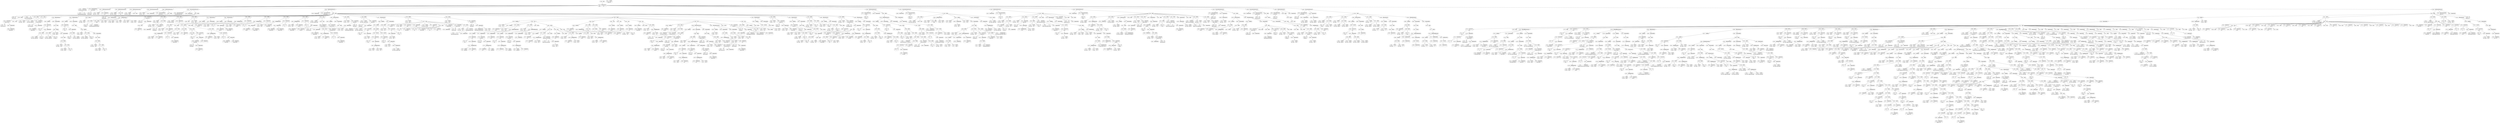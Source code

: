 digraph ast {
node [shape=none];
221187 [label=<<TABLE border='1' cellspacing='0' cellpadding='10' style='rounded' ><TR><TD border='0'>221187</TD><TD border='0'><B>FunctionCall</B></TD></TR><HR/><TR><TD border='0' cellpadding='5' colspan='2'>printf</TD></TR></TABLE>>];
221187 -> 221177 [weight=2];
221187 -> 221186 [weight=2];
221186 [label=<<TABLE border='1' cellspacing='0' cellpadding='10' style='rounded' ><TR><TD border='0'>221186</TD><TD border='0'><B>ArgumentList</B></TD></TR></TABLE>>];
221186 -> 221181 [weight=2];
221186 -> 221185 [weight=2];
221185 [label=<<TABLE border='1' cellspacing='0' cellpadding='10' style='rounded' ><TR><TD border='0'>221185</TD><TD border='0'><B>FunctionCall</B></TD></TR><HR/><TR><TD border='0' cellpadding='5' colspan='2'>human_time_diff</TD></TR></TABLE>>];
221185 -> 221182 [weight=2];
221185 -> 221184 [weight=2];
221184 [label=<<TABLE border='1' cellspacing='0' cellpadding='10' style='rounded' ><TR><TD border='0'>221184</TD><TD border='0'><B>ArgumentList</B></TD></TR></TABLE>>];
221184 -> 221183 [weight=2];
221191 [label=<<TABLE border='1' cellspacing='0' cellpadding='10' style='rounded' ><TR><TD border='0'>221191</TD><TD border='0'><B>PostfixExpression</B></TD></TR></TABLE>>];
221191 -> 221189 [weight=2];
221191 -> 221190 [weight=2];
221190 [label=<<TABLE border='1' cellspacing='0' cellpadding='10' style='rounded' ><TR><TD border='0'>221190</TD><TD border='0'><B>StringLiteral</B></TD></TR><HR/><TR><TD border='0' cellpadding='5' colspan='2'>active_installs</TD></TR></TABLE>>];
221189 [label=<<TABLE border='1' cellspacing='0' cellpadding='10' style='rounded' ><TR><TD border='0'>221189</TD><TD border='0'><B>Variable</B></TD></TR><HR/><TR><TD border='0' cellpadding='5'>(0, 2518)</TD><TD border='0' cellpadding='5'>plugin</TD></TR></TABLE>>];
221188 [label=<<TABLE border='1' cellspacing='0' cellpadding='10' style='rounded' ><TR><TD border='0'>221188</TD><TD border='0'><B>Html</B></TD></TR></TABLE>>];
221195 [label=<<TABLE border='1' cellspacing='0' cellpadding='10' style='rounded' ><TR><TD border='0'>221195</TD><TD border='0'><B>Variable</B></TD></TR><HR/><TR><TD border='0' cellpadding='5'>(910, 4708)</TD><TD border='0' cellpadding='5'>active_installs_text</TD></TR></TABLE>>];
221194 [label=<<TABLE border='1' cellspacing='0' cellpadding='10' style='rounded' ><TR><TD border='0'>221194</TD><TD border='0'><B>Condition</B></TD></TR></TABLE>>];
221194 -> 221192 [weight=2];
221193 [label=<<TABLE border='1' cellspacing='0' cellpadding='10' style='rounded' ><TR><TD border='0'>221193</TD><TD border='0'><B>IntegerLiteral</B></TD></TR><HR/><TR><TD border='0' cellpadding='5' colspan='2'>1000000</TD></TR></TABLE>>];
221192 [label=<<TABLE border='1' cellspacing='0' cellpadding='10' style='rounded' ><TR><TD border='0'>221192</TD><TD border='0'><B>RelOP</B></TD></TR><HR/><TR><TD border='0' cellpadding='5' colspan='2'>&gt;=</TD></TR></TABLE>>];
221192 -> 221191 [weight=2];
221192 -> 221193 [weight=2];
221199 [label=<<TABLE border='1' cellspacing='0' cellpadding='10' style='rounded' ><TR><TD border='0'>221199</TD><TD border='0'><B>StringLiteral</B></TD></TR><HR/><TR><TD border='0' cellpadding='5' colspan='2'>Active plugin installs</TD></TR></TABLE>>];
221198 [label=<<TABLE border='1' cellspacing='0' cellpadding='10' style='rounded' ><TR><TD border='0'>221198</TD><TD border='0'><B>StringLiteral</B></TD></TR><HR/><TR><TD border='0' cellpadding='5' colspan='2'>1+ Million</TD></TR></TABLE>>];
221197 [label=<<TABLE border='1' cellspacing='0' cellpadding='10' style='rounded' ><TR><TD border='0'>221197</TD><TD border='0'><B>Id</B></TD></TR><HR/><TR><TD border='0' cellpadding='5' colspan='2'>_x</TD></TR></TABLE>>];
221196 [label=<<TABLE border='1' cellspacing='0' cellpadding='10' style='rounded' ><TR><TD border='0'>221196</TD><TD border='0'><B>BinOP</B></TD></TR><HR/><TR><TD border='0' cellpadding='5' colspan='2'>=</TD></TR></TABLE>>];
221196 -> 221195 [weight=2];
221196 -> 221201 [weight=2];
221203 [label=<<TABLE border='1' cellspacing='0' cellpadding='10' style='rounded' ><TR><TD border='0'>221203</TD><TD border='0'><B>IfThenElifElseStatement</B></TD></TR></TABLE>>];
221203 -> 221194 [weight=2];
221203 -> 221204 [weight=2];
221203 -> 221234 [weight=2];
221203 -> 221233 [weight=2];
221202 [label=<<TABLE border='1' cellspacing='0' cellpadding='10' style='rounded' ><TR><TD border='0'>221202</TD><TD border='0'><B>Block</B></TD></TR></TABLE>>];
221202 -> 221196 [weight=2];
221201 [label=<<TABLE border='1' cellspacing='0' cellpadding='10' style='rounded' ><TR><TD border='0'>221201</TD><TD border='0'><B>FunctionCall</B></TD></TR><HR/><TR><TD border='0' cellpadding='5' colspan='2'>_x</TD></TR></TABLE>>];
221201 -> 221197 [weight=2];
221201 -> 221200 [weight=2];
221200 [label=<<TABLE border='1' cellspacing='0' cellpadding='10' style='rounded' ><TR><TD border='0'>221200</TD><TD border='0'><B>ArgumentList</B></TD></TR></TABLE>>];
221200 -> 221198 [weight=2];
221200 -> 221199 [weight=2];
221207 [label=<<TABLE border='1' cellspacing='0' cellpadding='10' style='rounded' ><TR><TD border='0'>221207</TD><TD border='0'><B>Variable</B></TD></TR><HR/><TR><TD border='0' cellpadding='5'>(0, 2518)</TD><TD border='0' cellpadding='5'>plugin</TD></TR></TABLE>>];
221206 [label=<<TABLE border='1' cellspacing='0' cellpadding='10' style='rounded' ><TR><TD border='0'>221206</TD><TD border='0'><B>RelOP</B></TD></TR><HR/><TR><TD border='0' cellpadding='5' colspan='2'>==</TD></TR></TABLE>>];
221206 -> 221205 [weight=2];
221206 -> 221209 [weight=2];
221205 [label=<<TABLE border='1' cellspacing='0' cellpadding='10' style='rounded' ><TR><TD border='0'>221205</TD><TD border='0'><B>IntegerLiteral</B></TD></TR><HR/><TR><TD border='0' cellpadding='5' colspan='2'>0</TD></TR></TABLE>>];
221204 [label=<<TABLE border='1' cellspacing='0' cellpadding='10' style='rounded' ><TR><TD border='0'>221204</TD><TD border='0'><B>StatementBody</B></TD></TR></TABLE>>];
221204 -> 221202 [weight=2];
221211 [label=<<TABLE border='1' cellspacing='0' cellpadding='10' style='rounded' ><TR><TD border='0'>221211</TD><TD border='0'><B>Variable</B></TD></TR><HR/><TR><TD border='0' cellpadding='5'>(910, 4708)</TD><TD border='0' cellpadding='5'>active_installs_text</TD></TR></TABLE>>];
221210 [label=<<TABLE border='1' cellspacing='0' cellpadding='10' style='rounded' ><TR><TD border='0'>221210</TD><TD border='0'><B>Condition</B></TD></TR></TABLE>>];
221210 -> 221206 [weight=2];
221209 [label=<<TABLE border='1' cellspacing='0' cellpadding='10' style='rounded' ><TR><TD border='0'>221209</TD><TD border='0'><B>PostfixExpression</B></TD></TR></TABLE>>];
221209 -> 221207 [weight=2];
221209 -> 221208 [weight=2];
221208 [label=<<TABLE border='1' cellspacing='0' cellpadding='10' style='rounded' ><TR><TD border='0'>221208</TD><TD border='0'><B>StringLiteral</B></TD></TR><HR/><TR><TD border='0' cellpadding='5' colspan='2'>active_installs</TD></TR></TABLE>>];
221215 [label=<<TABLE border='1' cellspacing='0' cellpadding='10' style='rounded' ><TR><TD border='0'>221215</TD><TD border='0'><B>StringLiteral</B></TD></TR><HR/><TR><TD border='0' cellpadding='5' colspan='2'>Active plugin installs</TD></TR></TABLE>>];
221214 [label=<<TABLE border='1' cellspacing='0' cellpadding='10' style='rounded' ><TR><TD border='0'>221214</TD><TD border='0'><B>StringLiteral</B></TD></TR><HR/><TR><TD border='0' cellpadding='5' colspan='2'>Less Than 10</TD></TR></TABLE>>];
221213 [label=<<TABLE border='1' cellspacing='0' cellpadding='10' style='rounded' ><TR><TD border='0'>221213</TD><TD border='0'><B>Id</B></TD></TR><HR/><TR><TD border='0' cellpadding='5' colspan='2'>_x</TD></TR></TABLE>>];
221212 [label=<<TABLE border='1' cellspacing='0' cellpadding='10' style='rounded' ><TR><TD border='0'>221212</TD><TD border='0'><B>BinOP</B></TD></TR><HR/><TR><TD border='0' cellpadding='5' colspan='2'>=</TD></TR></TABLE>>];
221212 -> 221211 [weight=2];
221212 -> 221217 [weight=2];
221219 [label=<<TABLE border='1' cellspacing='0' cellpadding='10' style='rounded' ><TR><TD border='0'>221219</TD><TD border='0'><B>ElseIf</B></TD></TR></TABLE>>];
221219 -> 221210 [weight=2];
221219 -> 221220 [weight=2];
221218 [label=<<TABLE border='1' cellspacing='0' cellpadding='10' style='rounded' ><TR><TD border='0'>221218</TD><TD border='0'><B>Block</B></TD></TR></TABLE>>];
221218 -> 221212 [weight=2];
221217 [label=<<TABLE border='1' cellspacing='0' cellpadding='10' style='rounded' ><TR><TD border='0'>221217</TD><TD border='0'><B>FunctionCall</B></TD></TR><HR/><TR><TD border='0' cellpadding='5' colspan='2'>_x</TD></TR></TABLE>>];
221217 -> 221213 [weight=2];
221217 -> 221216 [weight=2];
221216 [label=<<TABLE border='1' cellspacing='0' cellpadding='10' style='rounded' ><TR><TD border='0'>221216</TD><TD border='0'><B>ArgumentList</B></TD></TR></TABLE>>];
221216 -> 221214 [weight=2];
221216 -> 221215 [weight=2];
221223 [label=<<TABLE border='1' cellspacing='0' cellpadding='10' style='rounded' ><TR><TD border='0'>221223</TD><TD border='0'><B>Id</B></TD></TR><HR/><TR><TD border='0' cellpadding='5' colspan='2'>number_format_i18n</TD></TR></TABLE>>];
221222 [label=<<TABLE border='1' cellspacing='0' cellpadding='10' style='rounded' ><TR><TD border='0'>221222</TD><TD border='0'><B>BinOP</B></TD></TR><HR/><TR><TD border='0' cellpadding='5' colspan='2'>=</TD></TR></TABLE>>];
221222 -> 221221 [weight=2];
221222 -> 221229 [weight=2];
221221 [label=<<TABLE border='1' cellspacing='0' cellpadding='10' style='rounded' ><TR><TD border='0'>221221</TD><TD border='0'><B>Variable</B></TD></TR><HR/><TR><TD border='0' cellpadding='5'>(910, 4708)</TD><TD border='0' cellpadding='5'>active_installs_text</TD></TR></TABLE>>];
221220 [label=<<TABLE border='1' cellspacing='0' cellpadding='10' style='rounded' ><TR><TD border='0'>221220</TD><TD border='0'><B>StatementBody</B></TD></TR></TABLE>>];
221220 -> 221218 [weight=2];
221227 [label=<<TABLE border='1' cellspacing='0' cellpadding='10' style='rounded' ><TR><TD border='0'>221227</TD><TD border='0'><B>ArgumentList</B></TD></TR></TABLE>>];
221227 -> 221226 [weight=2];
221226 [label=<<TABLE border='1' cellspacing='0' cellpadding='10' style='rounded' ><TR><TD border='0'>221226</TD><TD border='0'><B>PostfixExpression</B></TD></TR></TABLE>>];
221226 -> 221224 [weight=2];
221226 -> 221225 [weight=2];
221225 [label=<<TABLE border='1' cellspacing='0' cellpadding='10' style='rounded' ><TR><TD border='0'>221225</TD><TD border='0'><B>StringLiteral</B></TD></TR><HR/><TR><TD border='0' cellpadding='5' colspan='2'>active_installs</TD></TR></TABLE>>];
221224 [label=<<TABLE border='1' cellspacing='0' cellpadding='10' style='rounded' ><TR><TD border='0'>221224</TD><TD border='0'><B>Variable</B></TD></TR><HR/><TR><TD border='0' cellpadding='5'>(0, 2518)</TD><TD border='0' cellpadding='5'>plugin</TD></TR></TABLE>>];
221231 [label=<<TABLE border='1' cellspacing='0' cellpadding='10' style='rounded' ><TR><TD border='0'>221231</TD><TD border='0'><B>Block</B></TD></TR></TABLE>>];
221231 -> 221222 [weight=2];
221230 [label=<<TABLE border='1' cellspacing='0' cellpadding='10' style='rounded' ><TR><TD border='0'>221230</TD><TD border='0'><B>StringLiteral</B></TD></TR><HR/><TR><TD border='0' cellpadding='5' colspan='2'>+</TD></TR></TABLE>>];
221229 [label=<<TABLE border='1' cellspacing='0' cellpadding='10' style='rounded' ><TR><TD border='0'>221229</TD><TD border='0'><B>BinOP</B></TD></TR><HR/><TR><TD border='0' cellpadding='5' colspan='2'>.</TD></TR></TABLE>>];
221229 -> 221228 [weight=2];
221229 -> 221230 [weight=2];
221228 [label=<<TABLE border='1' cellspacing='0' cellpadding='10' style='rounded' ><TR><TD border='0'>221228</TD><TD border='0'><B>FunctionCall</B></TD></TR><HR/><TR><TD border='0' cellpadding='5' colspan='2'>number_format_i18n</TD></TR></TABLE>>];
221228 -> 221223 [weight=2];
221228 -> 221227 [weight=2];
221235 [label=<<TABLE border='1' cellspacing='0' cellpadding='10' style='rounded' ><TR><TD border='0'>221235</TD><TD border='0'><B>Id</B></TD></TR><HR/><TR><TD border='0' cellpadding='5' colspan='2'>printf</TD></TR></TABLE>>];
221234 [label=<<TABLE border='1' cellspacing='0' cellpadding='10' style='rounded' ><TR><TD border='0'>221234</TD><TD border='0'><B>ElseIfList</B></TD></TR></TABLE>>];
221234 -> 221219 [weight=2];
221233 [label=<<TABLE border='1' cellspacing='0' cellpadding='10' style='rounded' ><TR><TD border='0'>221233</TD><TD border='0'><B>StatementBody</B></TD></TR></TABLE>>];
221233 -> 221231 [weight=2];
221239 [label=<<TABLE border='1' cellspacing='0' cellpadding='10' style='rounded' ><TR><TD border='0'>221239</TD><TD border='0'><B>FunctionCall</B></TD></TR><HR/><TR><TD border='0' cellpadding='5' colspan='2'>__</TD></TR></TABLE>>];
221239 -> 221236 [weight=2];
221239 -> 221238 [weight=2];
221238 [label=<<TABLE border='1' cellspacing='0' cellpadding='10' style='rounded' ><TR><TD border='0'>221238</TD><TD border='0'><B>ArgumentList</B></TD></TR></TABLE>>];
221238 -> 221237 [weight=2];
221237 [label=<<TABLE border='1' cellspacing='0' cellpadding='10' style='rounded' ><TR><TD border='0'>221237</TD><TD border='0'><B>StringLiteral</B></TD></TR><HR/><TR><TD border='0' cellpadding='5' colspan='2'>%s Active Installs</TD></TR></TABLE>>];
221236 [label=<<TABLE border='1' cellspacing='0' cellpadding='10' style='rounded' ><TR><TD border='0'>221236</TD><TD border='0'><B>Id</B></TD></TR><HR/><TR><TD border='0' cellpadding='5' colspan='2'>__</TD></TR></TABLE>>];
221243 [label=<<TABLE border='1' cellspacing='0' cellpadding='10' style='rounded' ><TR><TD border='0'>221243</TD><TD border='0'><B>Html</B></TD></TR></TABLE>>];
221242 [label=<<TABLE border='1' cellspacing='0' cellpadding='10' style='rounded' ><TR><TD border='0'>221242</TD><TD border='0'><B>FunctionCall</B></TD></TR><HR/><TR><TD border='0' cellpadding='5' colspan='2'>printf</TD></TR></TABLE>>];
221242 -> 221235 [weight=2];
221242 -> 221241 [weight=2];
221241 [label=<<TABLE border='1' cellspacing='0' cellpadding='10' style='rounded' ><TR><TD border='0'>221241</TD><TD border='0'><B>ArgumentList</B></TD></TR></TABLE>>];
221241 -> 221239 [weight=2];
221241 -> 221240 [weight=2];
221240 [label=<<TABLE border='1' cellspacing='0' cellpadding='10' style='rounded' ><TR><TD border='0'>221240</TD><TD border='0'><B>Variable</B></TD></TR><HR/><TR><TD border='0' cellpadding='5'>(910, 4708)</TD><TD border='0' cellpadding='5'>active_installs_text</TD></TR></TABLE>>];
221247 [label=<<TABLE border='1' cellspacing='0' cellpadding='10' style='rounded' ><TR><TD border='0'>221247</TD><TD border='0'><B>StringLiteral</B></TD></TR><HR/><TR><TD border='0' cellpadding='5' colspan='2'>version</TD></TR></TABLE>>];
221246 [label=<<TABLE border='1' cellspacing='0' cellpadding='10' style='rounded' ><TR><TD border='0'>221246</TD><TD border='0'><B>Id</B></TD></TR><HR/><TR><TD border='0' cellpadding='5' colspan='2'>get_bloginfo</TD></TR></TABLE>>];
221245 [label=<<TABLE border='1' cellspacing='0' cellpadding='10' style='rounded' ><TR><TD border='0'>221245</TD><TD border='0'><B>BinOP</B></TD></TR><HR/><TR><TD border='0' cellpadding='5' colspan='2'>=</TD></TR></TABLE>>];
221245 -> 221244 [weight=2];
221245 -> 221249 [weight=2];
221244 [label=<<TABLE border='1' cellspacing='0' cellpadding='10' style='rounded' ><TR><TD border='0'>221244</TD><TD border='0'><B>Variable</B></TD></TR><HR/><TR><TD border='0' cellpadding='5'>(0, 168)</TD><TD border='0' cellpadding='5'>wp_version</TD></TR></TABLE>>];
221251 [label=<<TABLE border='1' cellspacing='0' cellpadding='10' style='rounded' ><TR><TD border='0'>221251</TD><TD border='0'><B>Id</B></TD></TR><HR/><TR><TD border='0' cellpadding='5' colspan='2'>empty</TD></TR></TABLE>>];
221249 [label=<<TABLE border='1' cellspacing='0' cellpadding='10' style='rounded' ><TR><TD border='0'>221249</TD><TD border='0'><B>FunctionCall</B></TD></TR><HR/><TR><TD border='0' cellpadding='5' colspan='2'>get_bloginfo</TD></TR></TABLE>>];
221249 -> 221246 [weight=2];
221249 -> 221248 [weight=2];
221248 [label=<<TABLE border='1' cellspacing='0' cellpadding='10' style='rounded' ><TR><TD border='0'>221248</TD><TD border='0'><B>ArgumentList</B></TD></TR></TABLE>>];
221248 -> 221247 [weight=2];
221255 [label=<<TABLE border='1' cellspacing='0' cellpadding='10' style='rounded' ><TR><TD border='0'>221255</TD><TD border='0'><B>ArgumentList</B></TD></TR></TABLE>>];
221255 -> 221254 [weight=2];
221254 [label=<<TABLE border='1' cellspacing='0' cellpadding='10' style='rounded' ><TR><TD border='0'>221254</TD><TD border='0'><B>PostfixExpression</B></TD></TR></TABLE>>];
221254 -> 221252 [weight=2];
221254 -> 221253 [weight=2];
221253 [label=<<TABLE border='1' cellspacing='0' cellpadding='10' style='rounded' ><TR><TD border='0'>221253</TD><TD border='0'><B>StringLiteral</B></TD></TR><HR/><TR><TD border='0' cellpadding='5' colspan='2'>tested</TD></TR></TABLE>>];
221252 [label=<<TABLE border='1' cellspacing='0' cellpadding='10' style='rounded' ><TR><TD border='0'>221252</TD><TD border='0'><B>Variable</B></TD></TR><HR/><TR><TD border='0' cellpadding='5'>(0, 2518)</TD><TD border='0' cellpadding='5'>plugin</TD></TR></TABLE>>];
221259 [label=<<TABLE border='1' cellspacing='0' cellpadding='10' style='rounded' ><TR><TD border='0'>221259</TD><TD border='0'><B>Id</B></TD></TR><HR/><TR><TD border='0' cellpadding='5' colspan='2'>version_compare</TD></TR></TABLE>>];
221258 [label=<<TABLE border='1' cellspacing='0' cellpadding='10' style='rounded' ><TR><TD border='0'>221258</TD><TD border='0'><B>LogicOP</B></TD></TR><HR/><TR><TD border='0' cellpadding='5' colspan='2'>&amp;&amp;</TD></TR></TABLE>>];
221258 -> 221257 [weight=2];
221258 -> 221276 [weight=2];
221257 [label=<<TABLE border='1' cellspacing='0' cellpadding='10' style='rounded' ><TR><TD border='0'>221257</TD><TD border='0'><B>UnaryOP</B></TD></TR><HR/><TR><TD border='0' cellpadding='5' colspan='2'>!</TD></TR></TABLE>>];
221257 -> 221256 [weight=2];
221256 [label=<<TABLE border='1' cellspacing='0' cellpadding='10' style='rounded' ><TR><TD border='0'>221256</TD><TD border='0'><B>FunctionCall</B></TD></TR><HR/><TR><TD border='0' cellpadding='5' colspan='2'>empty</TD></TR></TABLE>>];
221256 -> 221251 [weight=2];
221256 -> 221255 [weight=2];
221263 [label=<<TABLE border='1' cellspacing='0' cellpadding='10' style='rounded' ><TR><TD border='0'>221263</TD><TD border='0'><B>Id</B></TD></TR><HR/><TR><TD border='0' cellpadding='5' colspan='2'>strlen</TD></TR></TABLE>>];
221262 [label=<<TABLE border='1' cellspacing='0' cellpadding='10' style='rounded' ><TR><TD border='0'>221262</TD><TD border='0'><B>IntegerLiteral</B></TD></TR><HR/><TR><TD border='0' cellpadding='5' colspan='2'>0</TD></TR></TABLE>>];
221261 [label=<<TABLE border='1' cellspacing='0' cellpadding='10' style='rounded' ><TR><TD border='0'>221261</TD><TD border='0'><B>Variable</B></TD></TR><HR/><TR><TD border='0' cellpadding='5'>(0, 168)</TD><TD border='0' cellpadding='5'>wp_version</TD></TR></TABLE>>];
221260 [label=<<TABLE border='1' cellspacing='0' cellpadding='10' style='rounded' ><TR><TD border='0'>221260</TD><TD border='0'><B>Id</B></TD></TR><HR/><TR><TD border='0' cellpadding='5' colspan='2'>substr</TD></TR></TABLE>>];
221267 [label=<<TABLE border='1' cellspacing='0' cellpadding='10' style='rounded' ><TR><TD border='0'>221267</TD><TD border='0'><B>ArgumentList</B></TD></TR></TABLE>>];
221267 -> 221266 [weight=2];
221266 [label=<<TABLE border='1' cellspacing='0' cellpadding='10' style='rounded' ><TR><TD border='0'>221266</TD><TD border='0'><B>PostfixExpression</B></TD></TR></TABLE>>];
221266 -> 221264 [weight=2];
221266 -> 221265 [weight=2];
221265 [label=<<TABLE border='1' cellspacing='0' cellpadding='10' style='rounded' ><TR><TD border='0'>221265</TD><TD border='0'><B>StringLiteral</B></TD></TR><HR/><TR><TD border='0' cellpadding='5' colspan='2'>tested</TD></TR></TABLE>>];
221264 [label=<<TABLE border='1' cellspacing='0' cellpadding='10' style='rounded' ><TR><TD border='0'>221264</TD><TD border='0'><B>Variable</B></TD></TR><HR/><TR><TD border='0' cellpadding='5'>(0, 2518)</TD><TD border='0' cellpadding='5'>plugin</TD></TR></TABLE>>];
221271 [label=<<TABLE border='1' cellspacing='0' cellpadding='10' style='rounded' ><TR><TD border='0'>221271</TD><TD border='0'><B>Variable</B></TD></TR><HR/><TR><TD border='0' cellpadding='5'>(0, 2518)</TD><TD border='0' cellpadding='5'>plugin</TD></TR></TABLE>>];
221270 [label=<<TABLE border='1' cellspacing='0' cellpadding='10' style='rounded' ><TR><TD border='0'>221270</TD><TD border='0'><B>FunctionCall</B></TD></TR><HR/><TR><TD border='0' cellpadding='5' colspan='2'>substr</TD></TR></TABLE>>];
221270 -> 221260 [weight=2];
221270 -> 221269 [weight=2];
221269 [label=<<TABLE border='1' cellspacing='0' cellpadding='10' style='rounded' ><TR><TD border='0'>221269</TD><TD border='0'><B>ArgumentList</B></TD></TR></TABLE>>];
221269 -> 221261 [weight=2];
221269 -> 221262 [weight=2];
221269 -> 221268 [weight=2];
221268 [label=<<TABLE border='1' cellspacing='0' cellpadding='10' style='rounded' ><TR><TD border='0'>221268</TD><TD border='0'><B>FunctionCall</B></TD></TR><HR/><TR><TD border='0' cellpadding='5' colspan='2'>strlen</TD></TR></TABLE>>];
221268 -> 221263 [weight=2];
221268 -> 221267 [weight=2];
221275 [label=<<TABLE border='1' cellspacing='0' cellpadding='10' style='rounded' ><TR><TD border='0'>221275</TD><TD border='0'><B>ArgumentList</B></TD></TR></TABLE>>];
221275 -> 221270 [weight=2];
221275 -> 221273 [weight=2];
221275 -> 221274 [weight=2];
221274 [label=<<TABLE border='1' cellspacing='0' cellpadding='10' style='rounded' ><TR><TD border='0'>221274</TD><TD border='0'><B>StringLiteral</B></TD></TR><HR/><TR><TD border='0' cellpadding='5' colspan='2'>&gt;</TD></TR></TABLE>>];
221273 [label=<<TABLE border='1' cellspacing='0' cellpadding='10' style='rounded' ><TR><TD border='0'>221273</TD><TD border='0'><B>PostfixExpression</B></TD></TR></TABLE>>];
221273 -> 221271 [weight=2];
221273 -> 221272 [weight=2];
221272 [label=<<TABLE border='1' cellspacing='0' cellpadding='10' style='rounded' ><TR><TD border='0'>221272</TD><TD border='0'><B>StringLiteral</B></TD></TR><HR/><TR><TD border='0' cellpadding='5' colspan='2'>tested</TD></TR></TABLE>>];
221279 [label=<<TABLE border='1' cellspacing='0' cellpadding='10' style='rounded' ><TR><TD border='0'>221279</TD><TD border='0'><B>BinOP</B></TD></TR><HR/><TR><TD border='0' cellpadding='5' colspan='2'>.</TD></TR></TABLE>>];
221279 -> 221278 [weight=2];
221279 -> 221284 [weight=2];
221278 [label=<<TABLE border='1' cellspacing='0' cellpadding='10' style='rounded' ><TR><TD border='0'>221278</TD><TD border='0'><B>StringLiteral</B></TD></TR><HR/><TR><TD border='0' cellpadding='5' colspan='2'>&lt;span class='compatibility-untested'&gt;</TD></TR></TABLE>>];
221277 [label=<<TABLE border='1' cellspacing='0' cellpadding='10' style='rounded' ><TR><TD border='0'>221277</TD><TD border='0'><B>Condition</B></TD></TR></TABLE>>];
221277 -> 221258 [weight=2];
221276 [label=<<TABLE border='1' cellspacing='0' cellpadding='10' style='rounded' ><TR><TD border='0'>221276</TD><TD border='0'><B>FunctionCall</B></TD></TR><HR/><TR><TD border='0' cellpadding='5' colspan='2'>version_compare</TD></TR></TABLE>>];
221276 -> 221259 [weight=2];
221276 -> 221275 [weight=2];
221283 [label=<<TABLE border='1' cellspacing='0' cellpadding='10' style='rounded' ><TR><TD border='0'>221283</TD><TD border='0'><B>FunctionCall</B></TD></TR><HR/><TR><TD border='0' cellpadding='5' colspan='2'>__</TD></TR></TABLE>>];
221283 -> 221280 [weight=2];
221283 -> 221282 [weight=2];
221282 [label=<<TABLE border='1' cellspacing='0' cellpadding='10' style='rounded' ><TR><TD border='0'>221282</TD><TD border='0'><B>ArgumentList</B></TD></TR></TABLE>>];
221282 -> 221281 [weight=2];
221281 [label=<<TABLE border='1' cellspacing='0' cellpadding='10' style='rounded' ><TR><TD border='0'>221281</TD><TD border='0'><B>StringLiteral</B></TD></TR><HR/><TR><TD border='0' cellpadding='5' colspan='2'>Untested with your version of WordPress</TD></TR></TABLE>>];
221280 [label=<<TABLE border='1' cellspacing='0' cellpadding='10' style='rounded' ><TR><TD border='0'>221280</TD><TD border='0'><B>Id</B></TD></TR><HR/><TR><TD border='0' cellpadding='5' colspan='2'>__</TD></TR></TABLE>>];
221287 [label=<<TABLE border='1' cellspacing='0' cellpadding='10' style='rounded' ><TR><TD border='0'>221287</TD><TD border='0'><B>EchoStatement</B></TD></TR></TABLE>>];
221287 -> 221286 [weight=2];
221286 [label=<<TABLE border='1' cellspacing='0' cellpadding='10' style='rounded' ><TR><TD border='0'>221286</TD><TD border='0'><B>ArgumentList</B></TD></TR></TABLE>>];
221286 -> 221279 [weight=2];
221285 [label=<<TABLE border='1' cellspacing='0' cellpadding='10' style='rounded' ><TR><TD border='0'>221285</TD><TD border='0'><B>StringLiteral</B></TD></TR><HR/><TR><TD border='0' cellpadding='5' colspan='2'>&lt;span&gt;</TD></TR></TABLE>>];
221284 [label=<<TABLE border='1' cellspacing='0' cellpadding='10' style='rounded' ><TR><TD border='0'>221284</TD><TD border='0'><B>BinOP</B></TD></TR><HR/><TR><TD border='0' cellpadding='5' colspan='2'>.</TD></TR></TABLE>>];
221284 -> 221283 [weight=2];
221284 -> 221285 [weight=2];
221290 [label=<<TABLE border='1' cellspacing='0' cellpadding='10' style='rounded' ><TR><TD border='0'>221290</TD><TD border='0'><B>StatementBody</B></TD></TR></TABLE>>];
221290 -> 221288 [weight=2];
221289 [label=<<TABLE border='1' cellspacing='0' cellpadding='10' style='rounded' ><TR><TD border='0'>221289</TD><TD border='0'><B>IfThenElifElseStatement</B></TD></TR></TABLE>>];
221289 -> 221277 [weight=2];
221289 -> 221290 [weight=2];
221289 -> 221345 [weight=2];
221289 -> 221344 [weight=2];
221288 [label=<<TABLE border='1' cellspacing='0' cellpadding='10' style='rounded' ><TR><TD border='0'>221288</TD><TD border='0'><B>Block</B></TD></TR></TABLE>>];
221288 -> 221287 [weight=2];
221295 [label=<<TABLE border='1' cellspacing='0' cellpadding='10' style='rounded' ><TR><TD border='0'>221295</TD><TD border='0'><B>PostfixExpression</B></TD></TR></TABLE>>];
221295 -> 221293 [weight=2];
221295 -> 221294 [weight=2];
221294 [label=<<TABLE border='1' cellspacing='0' cellpadding='10' style='rounded' ><TR><TD border='0'>221294</TD><TD border='0'><B>StringLiteral</B></TD></TR><HR/><TR><TD border='0' cellpadding='5' colspan='2'>requires</TD></TR></TABLE>>];
221293 [label=<<TABLE border='1' cellspacing='0' cellpadding='10' style='rounded' ><TR><TD border='0'>221293</TD><TD border='0'><B>Variable</B></TD></TR><HR/><TR><TD border='0' cellpadding='5'>(0, 2518)</TD><TD border='0' cellpadding='5'>plugin</TD></TR></TABLE>>];
221292 [label=<<TABLE border='1' cellspacing='0' cellpadding='10' style='rounded' ><TR><TD border='0'>221292</TD><TD border='0'><B>Id</B></TD></TR><HR/><TR><TD border='0' cellpadding='5' colspan='2'>empty</TD></TR></TABLE>>];
221299 [label=<<TABLE border='1' cellspacing='0' cellpadding='10' style='rounded' ><TR><TD border='0'>221299</TD><TD border='0'><B>LogicOP</B></TD></TR><HR/><TR><TD border='0' cellpadding='5' colspan='2'>&amp;&amp;</TD></TR></TABLE>>];
221299 -> 221298 [weight=2];
221299 -> 221317 [weight=2];
221298 [label=<<TABLE border='1' cellspacing='0' cellpadding='10' style='rounded' ><TR><TD border='0'>221298</TD><TD border='0'><B>UnaryOP</B></TD></TR><HR/><TR><TD border='0' cellpadding='5' colspan='2'>!</TD></TR></TABLE>>];
221298 -> 221297 [weight=2];
221297 [label=<<TABLE border='1' cellspacing='0' cellpadding='10' style='rounded' ><TR><TD border='0'>221297</TD><TD border='0'><B>FunctionCall</B></TD></TR><HR/><TR><TD border='0' cellpadding='5' colspan='2'>empty</TD></TR></TABLE>>];
221297 -> 221292 [weight=2];
221297 -> 221296 [weight=2];
221296 [label=<<TABLE border='1' cellspacing='0' cellpadding='10' style='rounded' ><TR><TD border='0'>221296</TD><TD border='0'><B>ArgumentList</B></TD></TR></TABLE>>];
221296 -> 221295 [weight=2];
221303 [label=<<TABLE border='1' cellspacing='0' cellpadding='10' style='rounded' ><TR><TD border='0'>221303</TD><TD border='0'><B>IntegerLiteral</B></TD></TR><HR/><TR><TD border='0' cellpadding='5' colspan='2'>0</TD></TR></TABLE>>];
221302 [label=<<TABLE border='1' cellspacing='0' cellpadding='10' style='rounded' ><TR><TD border='0'>221302</TD><TD border='0'><B>Variable</B></TD></TR><HR/><TR><TD border='0' cellpadding='5'>(0, 168)</TD><TD border='0' cellpadding='5'>wp_version</TD></TR></TABLE>>];
221301 [label=<<TABLE border='1' cellspacing='0' cellpadding='10' style='rounded' ><TR><TD border='0'>221301</TD><TD border='0'><B>Id</B></TD></TR><HR/><TR><TD border='0' cellpadding='5' colspan='2'>substr</TD></TR></TABLE>>];
221300 [label=<<TABLE border='1' cellspacing='0' cellpadding='10' style='rounded' ><TR><TD border='0'>221300</TD><TD border='0'><B>Id</B></TD></TR><HR/><TR><TD border='0' cellpadding='5' colspan='2'>version_compare</TD></TR></TABLE>>];
221307 [label=<<TABLE border='1' cellspacing='0' cellpadding='10' style='rounded' ><TR><TD border='0'>221307</TD><TD border='0'><B>PostfixExpression</B></TD></TR></TABLE>>];
221307 -> 221305 [weight=2];
221307 -> 221306 [weight=2];
221306 [label=<<TABLE border='1' cellspacing='0' cellpadding='10' style='rounded' ><TR><TD border='0'>221306</TD><TD border='0'><B>StringLiteral</B></TD></TR><HR/><TR><TD border='0' cellpadding='5' colspan='2'>requires</TD></TR></TABLE>>];
221305 [label=<<TABLE border='1' cellspacing='0' cellpadding='10' style='rounded' ><TR><TD border='0'>221305</TD><TD border='0'><B>Variable</B></TD></TR><HR/><TR><TD border='0' cellpadding='5'>(0, 2518)</TD><TD border='0' cellpadding='5'>plugin</TD></TR></TABLE>>];
221304 [label=<<TABLE border='1' cellspacing='0' cellpadding='10' style='rounded' ><TR><TD border='0'>221304</TD><TD border='0'><B>Id</B></TD></TR><HR/><TR><TD border='0' cellpadding='5' colspan='2'>strlen</TD></TR></TABLE>>];
221311 [label=<<TABLE border='1' cellspacing='0' cellpadding='10' style='rounded' ><TR><TD border='0'>221311</TD><TD border='0'><B>FunctionCall</B></TD></TR><HR/><TR><TD border='0' cellpadding='5' colspan='2'>substr</TD></TR></TABLE>>];
221311 -> 221301 [weight=2];
221311 -> 221310 [weight=2];
221310 [label=<<TABLE border='1' cellspacing='0' cellpadding='10' style='rounded' ><TR><TD border='0'>221310</TD><TD border='0'><B>ArgumentList</B></TD></TR></TABLE>>];
221310 -> 221302 [weight=2];
221310 -> 221303 [weight=2];
221310 -> 221309 [weight=2];
221309 [label=<<TABLE border='1' cellspacing='0' cellpadding='10' style='rounded' ><TR><TD border='0'>221309</TD><TD border='0'><B>FunctionCall</B></TD></TR><HR/><TR><TD border='0' cellpadding='5' colspan='2'>strlen</TD></TR></TABLE>>];
221309 -> 221304 [weight=2];
221309 -> 221308 [weight=2];
221308 [label=<<TABLE border='1' cellspacing='0' cellpadding='10' style='rounded' ><TR><TD border='0'>221308</TD><TD border='0'><B>ArgumentList</B></TD></TR></TABLE>>];
221308 -> 221307 [weight=2];
221315 [label=<<TABLE border='1' cellspacing='0' cellpadding='10' style='rounded' ><TR><TD border='0'>221315</TD><TD border='0'><B>StringLiteral</B></TD></TR><HR/><TR><TD border='0' cellpadding='5' colspan='2'>&lt;</TD></TR></TABLE>>];
221314 [label=<<TABLE border='1' cellspacing='0' cellpadding='10' style='rounded' ><TR><TD border='0'>221314</TD><TD border='0'><B>PostfixExpression</B></TD></TR></TABLE>>];
221314 -> 221312 [weight=2];
221314 -> 221313 [weight=2];
221313 [label=<<TABLE border='1' cellspacing='0' cellpadding='10' style='rounded' ><TR><TD border='0'>221313</TD><TD border='0'><B>StringLiteral</B></TD></TR><HR/><TR><TD border='0' cellpadding='5' colspan='2'>requires</TD></TR></TABLE>>];
221312 [label=<<TABLE border='1' cellspacing='0' cellpadding='10' style='rounded' ><TR><TD border='0'>221312</TD><TD border='0'><B>Variable</B></TD></TR><HR/><TR><TD border='0' cellpadding='5'>(0, 2518)</TD><TD border='0' cellpadding='5'>plugin</TD></TR></TABLE>>];
221319 [label=<<TABLE border='1' cellspacing='0' cellpadding='10' style='rounded' ><TR><TD border='0'>221319</TD><TD border='0'><B>StringLiteral</B></TD></TR><HR/><TR><TD border='0' cellpadding='5' colspan='2'>&lt;span class='compatibility-incompatib...</TD></TR></TABLE>>];
221318 [label=<<TABLE border='1' cellspacing='0' cellpadding='10' style='rounded' ><TR><TD border='0'>221318</TD><TD border='0'><B>Condition</B></TD></TR></TABLE>>];
221318 -> 221299 [weight=2];
221317 [label=<<TABLE border='1' cellspacing='0' cellpadding='10' style='rounded' ><TR><TD border='0'>221317</TD><TD border='0'><B>FunctionCall</B></TD></TR><HR/><TR><TD border='0' cellpadding='5' colspan='2'>version_compare</TD></TR></TABLE>>];
221317 -> 221300 [weight=2];
221317 -> 221316 [weight=2];
221316 [label=<<TABLE border='1' cellspacing='0' cellpadding='10' style='rounded' ><TR><TD border='0'>221316</TD><TD border='0'><B>ArgumentList</B></TD></TR></TABLE>>];
221316 -> 221311 [weight=2];
221316 -> 221314 [weight=2];
221316 -> 221315 [weight=2];
221323 [label=<<TABLE border='1' cellspacing='0' cellpadding='10' style='rounded' ><TR><TD border='0'>221323</TD><TD border='0'><B>ArgumentList</B></TD></TR></TABLE>>];
221323 -> 221322 [weight=2];
221322 [label=<<TABLE border='1' cellspacing='0' cellpadding='10' style='rounded' ><TR><TD border='0'>221322</TD><TD border='0'><B>StringLiteral</B></TD></TR><HR/><TR><TD border='0' cellpadding='5' colspan='2'>&lt;strong&gt;Incompatible&lt;strong&gt; with yo...</TD></TR></TABLE>>];
221321 [label=<<TABLE border='1' cellspacing='0' cellpadding='10' style='rounded' ><TR><TD border='0'>221321</TD><TD border='0'><B>Id</B></TD></TR><HR/><TR><TD border='0' cellpadding='5' colspan='2'>__</TD></TR></TABLE>>];
221320 [label=<<TABLE border='1' cellspacing='0' cellpadding='10' style='rounded' ><TR><TD border='0'>221320</TD><TD border='0'><B>BinOP</B></TD></TR><HR/><TR><TD border='0' cellpadding='5' colspan='2'>.</TD></TR></TABLE>>];
221320 -> 221319 [weight=2];
221320 -> 221325 [weight=2];
221327 [label=<<TABLE border='1' cellspacing='0' cellpadding='10' style='rounded' ><TR><TD border='0'>221327</TD><TD border='0'><B>ArgumentList</B></TD></TR></TABLE>>];
221327 -> 221320 [weight=2];
221326 [label=<<TABLE border='1' cellspacing='0' cellpadding='10' style='rounded' ><TR><TD border='0'>221326</TD><TD border='0'><B>StringLiteral</B></TD></TR><HR/><TR><TD border='0' cellpadding='5' colspan='2'>&lt;span&gt;</TD></TR></TABLE>>];
221325 [label=<<TABLE border='1' cellspacing='0' cellpadding='10' style='rounded' ><TR><TD border='0'>221325</TD><TD border='0'><B>BinOP</B></TD></TR><HR/><TR><TD border='0' cellpadding='5' colspan='2'>.</TD></TR></TABLE>>];
221325 -> 221324 [weight=2];
221325 -> 221326 [weight=2];
221324 [label=<<TABLE border='1' cellspacing='0' cellpadding='10' style='rounded' ><TR><TD border='0'>221324</TD><TD border='0'><B>FunctionCall</B></TD></TR><HR/><TR><TD border='0' cellpadding='5' colspan='2'>__</TD></TR></TABLE>>];
221324 -> 221321 [weight=2];
221324 -> 221323 [weight=2];
221331 [label=<<TABLE border='1' cellspacing='0' cellpadding='10' style='rounded' ><TR><TD border='0'>221331</TD><TD border='0'><B>StatementBody</B></TD></TR></TABLE>>];
221331 -> 221329 [weight=2];
221330 [label=<<TABLE border='1' cellspacing='0' cellpadding='10' style='rounded' ><TR><TD border='0'>221330</TD><TD border='0'><B>ElseIf</B></TD></TR></TABLE>>];
221330 -> 221318 [weight=2];
221330 -> 221331 [weight=2];
221329 [label=<<TABLE border='1' cellspacing='0' cellpadding='10' style='rounded' ><TR><TD border='0'>221329</TD><TD border='0'><B>Block</B></TD></TR></TABLE>>];
221329 -> 221328 [weight=2];
221328 [label=<<TABLE border='1' cellspacing='0' cellpadding='10' style='rounded' ><TR><TD border='0'>221328</TD><TD border='0'><B>EchoStatement</B></TD></TR></TABLE>>];
221328 -> 221327 [weight=2];
221335 [label=<<TABLE border='1' cellspacing='0' cellpadding='10' style='rounded' ><TR><TD border='0'>221335</TD><TD border='0'><B>StringLiteral</B></TD></TR><HR/><TR><TD border='0' cellpadding='5' colspan='2'>&lt;strong&gt;Compatible&lt;strong&gt; with your...</TD></TR></TABLE>>];
221334 [label=<<TABLE border='1' cellspacing='0' cellpadding='10' style='rounded' ><TR><TD border='0'>221334</TD><TD border='0'><B>Id</B></TD></TR><HR/><TR><TD border='0' cellpadding='5' colspan='2'>__</TD></TR></TABLE>>];
221333 [label=<<TABLE border='1' cellspacing='0' cellpadding='10' style='rounded' ><TR><TD border='0'>221333</TD><TD border='0'><B>BinOP</B></TD></TR><HR/><TR><TD border='0' cellpadding='5' colspan='2'>.</TD></TR></TABLE>>];
221333 -> 221332 [weight=2];
221333 -> 221338 [weight=2];
221332 [label=<<TABLE border='1' cellspacing='0' cellpadding='10' style='rounded' ><TR><TD border='0'>221332</TD><TD border='0'><B>StringLiteral</B></TD></TR><HR/><TR><TD border='0' cellpadding='5' colspan='2'>&lt;span class='compatibility-compatible'&gt;</TD></TR></TABLE>>];
221339 [label=<<TABLE border='1' cellspacing='0' cellpadding='10' style='rounded' ><TR><TD border='0'>221339</TD><TD border='0'><B>StringLiteral</B></TD></TR><HR/><TR><TD border='0' cellpadding='5' colspan='2'>&lt;span&gt;</TD></TR></TABLE>>];
221338 [label=<<TABLE border='1' cellspacing='0' cellpadding='10' style='rounded' ><TR><TD border='0'>221338</TD><TD border='0'><B>BinOP</B></TD></TR><HR/><TR><TD border='0' cellpadding='5' colspan='2'>.</TD></TR></TABLE>>];
221338 -> 221337 [weight=2];
221338 -> 221339 [weight=2];
221337 [label=<<TABLE border='1' cellspacing='0' cellpadding='10' style='rounded' ><TR><TD border='0'>221337</TD><TD border='0'><B>FunctionCall</B></TD></TR><HR/><TR><TD border='0' cellpadding='5' colspan='2'>__</TD></TR></TABLE>>];
221337 -> 221334 [weight=2];
221337 -> 221336 [weight=2];
221336 [label=<<TABLE border='1' cellspacing='0' cellpadding='10' style='rounded' ><TR><TD border='0'>221336</TD><TD border='0'><B>ArgumentList</B></TD></TR></TABLE>>];
221336 -> 221335 [weight=2];
221342 [label=<<TABLE border='1' cellspacing='0' cellpadding='10' style='rounded' ><TR><TD border='0'>221342</TD><TD border='0'><B>Block</B></TD></TR></TABLE>>];
221342 -> 221341 [weight=2];
221341 [label=<<TABLE border='1' cellspacing='0' cellpadding='10' style='rounded' ><TR><TD border='0'>221341</TD><TD border='0'><B>EchoStatement</B></TD></TR></TABLE>>];
221341 -> 221340 [weight=2];
221340 [label=<<TABLE border='1' cellspacing='0' cellpadding='10' style='rounded' ><TR><TD border='0'>221340</TD><TD border='0'><B>ArgumentList</B></TD></TR></TABLE>>];
221340 -> 221333 [weight=2];
221347 [label=<<TABLE border='1' cellspacing='0' cellpadding='10' style='rounded' ><TR><TD border='0'>221347</TD><TD border='0'><B>Block</B></TD></TR></TABLE>>];
221347 -> 220503 [weight=2];
221347 -> 220596 [weight=2];
221347 -> 220599 [weight=2];
221347 -> 220608 [weight=2];
221347 -> 220616 [weight=2];
221347 -> 220625 [weight=2];
221347 -> 220635 [weight=2];
221347 -> 220665 [weight=2];
221347 -> 220668 [weight=2];
221347 -> 220960 [weight=2];
221347 -> 220963 [weight=2];
221347 -> 220975 [weight=2];
221347 -> 221029 [weight=2];
221347 -> 221080 [weight=2];
221347 -> 221088 [weight=2];
221347 -> 221095 [weight=2];
221347 -> 221103 [weight=2];
221347 -> 221104 [weight=2];
221347 -> 221110 [weight=2];
221347 -> 221111 [weight=2];
221347 -> 221114 [weight=2];
221347 -> 221115 [weight=2];
221347 -> 221122 [weight=2];
221347 -> 221137 [weight=2];
221347 -> 221139 [weight=2];
221347 -> 221142 [weight=2];
221347 -> 221143 [weight=2];
221347 -> 221146 [weight=2];
221347 -> 221147 [weight=2];
221347 -> 221161 [weight=2];
221347 -> 221162 [weight=2];
221347 -> 221170 [weight=2];
221347 -> 221171 [weight=2];
221347 -> 221175 [weight=2];
221347 -> 221176 [weight=2];
221347 -> 221187 [weight=2];
221347 -> 221188 [weight=2];
221347 -> 221203 [weight=2];
221347 -> 221242 [weight=2];
221347 -> 221243 [weight=2];
221347 -> 221245 [weight=2];
221347 -> 221289 [weight=2];
221347 -> 221346 [weight=2];
221346 [label=<<TABLE border='1' cellspacing='0' cellpadding='10' style='rounded' ><TR><TD border='0'>221346</TD><TD border='0'><B>Html</B></TD></TR></TABLE>>];
221345 [label=<<TABLE border='1' cellspacing='0' cellpadding='10' style='rounded' ><TR><TD border='0'>221345</TD><TD border='0'><B>ElseIfList</B></TD></TR></TABLE>>];
221345 -> 221330 [weight=2];
221344 [label=<<TABLE border='1' cellspacing='0' cellpadding='10' style='rounded' ><TR><TD border='0'>221344</TD><TD border='0'><B>StatementBody</B></TD></TR></TABLE>>];
221344 -> 221342 [weight=2];
221351 [label=<<TABLE border='1' cellspacing='0' cellpadding='10' style='rounded' ><TR><TD border='0'>221351</TD><TD border='0'><B>Id</B></TD></TR><HR/><TR><TD border='0' cellpadding='5' colspan='2'>empty</TD></TR></TABLE>>];
221349 [label=<<TABLE border='1' cellspacing='0' cellpadding='10' style='rounded' ><TR><TD border='0'>221349</TD><TD border='0'><B>StatementBody</B></TD></TR></TABLE>>];
221349 -> 221347 [weight=2];
221348 [label=<<TABLE border='1' cellspacing='0' cellpadding='10' style='rounded' ><TR><TD border='0'>221348</TD><TD border='0'><B>ForEach</B></TD></TR></TABLE>>];
221348 -> 220490 [weight=2];
221348 -> 220491 [weight=2];
221348 -> 221349 [weight=2];
221355 [label=<<TABLE border='1' cellspacing='0' cellpadding='10' style='rounded' ><TR><TD border='0'>221355</TD><TD border='0'><B>UnaryOP</B></TD></TR><HR/><TR><TD border='0' cellpadding='5' colspan='2'>!</TD></TR></TABLE>>];
221355 -> 221354 [weight=2];
221354 [label=<<TABLE border='1' cellspacing='0' cellpadding='10' style='rounded' ><TR><TD border='0'>221354</TD><TD border='0'><B>FunctionCall</B></TD></TR><HR/><TR><TD border='0' cellpadding='5' colspan='2'>empty</TD></TR></TABLE>>];
221354 -> 221351 [weight=2];
221354 -> 221353 [weight=2];
221353 [label=<<TABLE border='1' cellspacing='0' cellpadding='10' style='rounded' ><TR><TD border='0'>221353</TD><TD border='0'><B>ArgumentList</B></TD></TR></TABLE>>];
221353 -> 221352 [weight=2];
221352 [label=<<TABLE border='1' cellspacing='0' cellpadding='10' style='rounded' ><TR><TD border='0'>221352</TD><TD border='0'><B>Variable</B></TD></TR><HR/><TR><TD border='0' cellpadding='5'>(910, 4698)</TD><TD border='0' cellpadding='5'>group</TD></TR></TABLE>>];
221359 [label=<<TABLE border='1' cellspacing='0' cellpadding='10' style='rounded' ><TR><TD border='0'>221359</TD><TD border='0'><B>EchoStatement</B></TD></TR></TABLE>>];
221359 -> 221358 [weight=2];
221358 [label=<<TABLE border='1' cellspacing='0' cellpadding='10' style='rounded' ><TR><TD border='0'>221358</TD><TD border='0'><B>ArgumentList</B></TD></TR></TABLE>>];
221358 -> 221357 [weight=2];
221357 [label=<<TABLE border='1' cellspacing='0' cellpadding='10' style='rounded' ><TR><TD border='0'>221357</TD><TD border='0'><B>StringLiteral</B></TD></TR><HR/><TR><TD border='0' cellpadding='5' colspan='2'>&lt;div&gt;&lt;div&gt;</TD></TR></TABLE>>];
221356 [label=<<TABLE border='1' cellspacing='0' cellpadding='10' style='rounded' ><TR><TD border='0'>221356</TD><TD border='0'><B>Condition</B></TD></TR></TABLE>>];
221356 -> 221355 [weight=2];
221363 [label=<<TABLE border='1' cellspacing='0' cellpadding='10' style='rounded' ><TR><TD border='0'>221363</TD><TD border='0'><B>Block</B></TD></TR></TABLE>>];
221363 -> 220427 [weight=2];
221363 -> 220464 [weight=2];
221363 -> 220485 [weight=2];
221363 -> 221348 [weight=2];
221363 -> 221361 [weight=2];
221362 [label=<<TABLE border='1' cellspacing='0' cellpadding='10' style='rounded' ><TR><TD border='0'>221362</TD><TD border='0'><B>StatementBody</B></TD></TR></TABLE>>];
221362 -> 221360 [weight=2];
221361 [label=<<TABLE border='1' cellspacing='0' cellpadding='10' style='rounded' ><TR><TD border='0'>221361</TD><TD border='0'><B>IfThenStatement</B></TD></TR></TABLE>>];
221361 -> 221356 [weight=2];
221361 -> 221362 [weight=2];
221360 [label=<<TABLE border='1' cellspacing='0' cellpadding='10' style='rounded' ><TR><TD border='0'>221360</TD><TD border='0'><B>Block</B></TD></TR></TABLE>>];
221360 -> 221359 [weight=2];
221366 [label=<<TABLE border='1' cellspacing='0' cellpadding='10' style='rounded' ><TR><TD border='0'>221366</TD><TD border='0'><B>Start</B></TD></TR></TABLE>>];
221366 -> 221365 [weight=2];
221365 [label=<<TABLE border='1' cellspacing='0' cellpadding='10' style='rounded' ><TR><TD border='0'>221365</TD><TD border='0'><B>ClassStatement</B></TD></TR><HR/><TR><TD border='0' cellpadding='5'>Scope</TD><TD border='0' cellpadding='5'>910</TD></TR></TABLE>>];
221365 -> 219442 [weight=2];
221365 -> 219444 [weight=2];
221365 -> 219447 [weight=2];
221365 -> 219450 [weight=2];
221365 -> 219453 [weight=2];
221365 -> 219455 [weight=2];
221365 -> 219465 [weight=2];
221365 -> 219527 [weight=2];
221365 -> 220033 [weight=2];
221365 -> 220082 [weight=2];
221365 -> 220134 [weight=2];
221365 -> 220198 [weight=2];
221365 -> 220265 [weight=2];
221365 -> 220316 [weight=2];
221365 -> 220329 [weight=2];
221365 -> 220336 [weight=2];
221365 -> 220422 [weight=2];
221365 -> 221364 [weight=2];
221364 [label=<<TABLE border='1' cellspacing='0' cellpadding='10' style='rounded' ><TR><TD border='0'>221364</TD><TD border='0'><B>PublicMethodStatement</B></TD></TR></TABLE>>];
221364 -> 220424 [weight=2];
221364 -> 220425 [weight=2];
221364 -> 221363 [weight=2];
219443 [label=<<TABLE border='1' cellspacing='0' cellpadding='10' style='rounded' ><TR><TD border='0'>219443</TD><TD border='0'><B>Id</B></TD></TR><HR/><TR><TD border='0' cellpadding='5' colspan='2'>WP_List_Table</TD></TR></TABLE>>];
219442 [label=<<TABLE border='1' cellspacing='0' cellpadding='10' style='rounded' ><TR><TD border='0'>219442</TD><TD border='0'><B>ClassName</B></TD></TR><HR/><TR><TD border='0' cellpadding='5' colspan='2'>WP_Plugin_Install_List_Table</TD></TR></TABLE>>];
219442 -> 219441 [weight=2];
219441 [label=<<TABLE border='1' cellspacing='0' cellpadding='10' style='rounded' ><TR><TD border='0'>219441</TD><TD border='0'><B>Id</B></TD></TR><HR/><TR><TD border='0' cellpadding='5' colspan='2'>WP_Plugin_Install_List_Table</TD></TR></TABLE>>];
219447 [label=<<TABLE border='1' cellspacing='0' cellpadding='10' style='rounded' ><TR><TD border='0'>219447</TD><TD border='0'><B>PublicMemberDeclaration</B></TD></TR></TABLE>>];
219447 -> 219445 [weight=2];
219447 -> 219446 [weight=2];
219446 [label=<<TABLE border='1' cellspacing='0' cellpadding='10' style='rounded' ><TR><TD border='0'>219446</TD><TD border='0'><B>StringLiteral</B></TD></TR><HR/><TR><TD border='0' cellpadding='5' colspan='2'>ASC</TD></TR></TABLE>>];
219445 [label=<<TABLE border='1' cellspacing='0' cellpadding='10' style='rounded' ><TR><TD border='0'>219445</TD><TD border='0'><B>Variable</B></TD></TR><HR/><TR><TD border='0' cellpadding='5'>(910, 4677)</TD><TD border='0' cellpadding='5'>order</TD></TR></TABLE>>];
219444 [label=<<TABLE border='1' cellspacing='0' cellpadding='10' style='rounded' ><TR><TD border='0'>219444</TD><TD border='0'><B>ParentClassName</B></TD></TR><HR/><TR><TD border='0' cellpadding='5' colspan='2'>WP_List_Table</TD></TR></TABLE>>];
219444 -> 219443 [weight=2];
219451 [label=<<TABLE border='1' cellspacing='0' cellpadding='10' style='rounded' ><TR><TD border='0'>219451</TD><TD border='0'><B>Variable</B></TD></TR><HR/><TR><TD border='0' cellpadding='5'>(910, 4679)</TD><TD border='0' cellpadding='5'>groups</TD></TR></TABLE>>];
219450 [label=<<TABLE border='1' cellspacing='0' cellpadding='10' style='rounded' ><TR><TD border='0'>219450</TD><TD border='0'><B>PublicMemberDeclaration</B></TD></TR></TABLE>>];
219450 -> 219448 [weight=2];
219450 -> 219449 [weight=2];
219449 [label=<<TABLE border='1' cellspacing='0' cellpadding='10' style='rounded' ><TR><TD border='0'>219449</TD><TD border='0'><B>Null</B></TD></TR><HR/><TR><TD border='0' cellpadding='5' colspan='2'>null</TD></TR></TABLE>>];
219448 [label=<<TABLE border='1' cellspacing='0' cellpadding='10' style='rounded' ><TR><TD border='0'>219448</TD><TD border='0'><B>Variable</B></TD></TR><HR/><TR><TD border='0' cellpadding='5'>(910, 4678)</TD><TD border='0' cellpadding='5'>orderby</TD></TR></TABLE>>];
219455 [label=<<TABLE border='1' cellspacing='0' cellpadding='10' style='rounded' ><TR><TD border='0'>219455</TD><TD border='0'><B>PrivateMemberDeclaration</B></TD></TR></TABLE>>];
219455 -> 219454 [weight=2];
219454 [label=<<TABLE border='1' cellspacing='0' cellpadding='10' style='rounded' ><TR><TD border='0'>219454</TD><TD border='0'><B>Variable</B></TD></TR><HR/><TR><TD border='0' cellpadding='5'>(0, 2525)</TD><TD border='0' cellpadding='5'>error</TD></TR></TABLE>>];
219453 [label=<<TABLE border='1' cellspacing='0' cellpadding='10' style='rounded' ><TR><TD border='0'>219453</TD><TD border='0'><B>PublicMemberDeclaration</B></TD></TR></TABLE>>];
219453 -> 219451 [weight=2];
219453 -> 219452 [weight=2];
219452 [label=<<TABLE border='1' cellspacing='0' cellpadding='10' style='rounded' ><TR><TD border='0'>219452</TD><TD border='0'><B>Array</B></TD></TR></TABLE>>];
219459 [label=<<TABLE border='1' cellspacing='0' cellpadding='10' style='rounded' ><TR><TD border='0'>219459</TD><TD border='0'><B>Id</B></TD></TR><HR/><TR><TD border='0' cellpadding='5' colspan='2'>current_user_can</TD></TR></TABLE>>];
219458 [label=<<TABLE border='1' cellspacing='0' cellpadding='10' style='rounded' ><TR><TD border='0'>219458</TD><TD border='0'><B>ParameterList</B></TD></TR></TABLE>>];
219457 [label=<<TABLE border='1' cellspacing='0' cellpadding='10' style='rounded' ><TR><TD border='0'>219457</TD><TD border='0'><B>ReturnValueMethod</B></TD></TR><HR/><TR><TD border='0' cellpadding='5' colspan='2'>ajax_user_can</TD></TR></TABLE>>];
219457 -> 219456 [weight=2];
219456 [label=<<TABLE border='1' cellspacing='0' cellpadding='10' style='rounded' ><TR><TD border='0'>219456</TD><TD border='0'><B>Id</B></TD></TR><HR/><TR><TD border='0' cellpadding='5' colspan='2'>ajax_user_can</TD></TR></TABLE>>];
219463 [label=<<TABLE border='1' cellspacing='0' cellpadding='10' style='rounded' ><TR><TD border='0'>219463</TD><TD border='0'><B>Return</B></TD></TR></TABLE>>];
219463 -> 219462 [weight=2];
219462 [label=<<TABLE border='1' cellspacing='0' cellpadding='10' style='rounded' ><TR><TD border='0'>219462</TD><TD border='0'><B>FunctionCall</B></TD></TR><HR/><TR><TD border='0' cellpadding='5' colspan='2'>current_user_can</TD></TR></TABLE>>];
219462 -> 219459 [weight=2];
219462 -> 219461 [weight=2];
219461 [label=<<TABLE border='1' cellspacing='0' cellpadding='10' style='rounded' ><TR><TD border='0'>219461</TD><TD border='0'><B>ArgumentList</B></TD></TR></TABLE>>];
219461 -> 219460 [weight=2];
219460 [label=<<TABLE border='1' cellspacing='0' cellpadding='10' style='rounded' ><TR><TD border='0'>219460</TD><TD border='0'><B>StringLiteral</B></TD></TR><HR/><TR><TD border='0' cellpadding='5' colspan='2'>install_plugins</TD></TR></TABLE>>];
219467 [label=<<TABLE border='1' cellspacing='0' cellpadding='10' style='rounded' ><TR><TD border='0'>219467</TD><TD border='0'><B>ReturnValueMethod</B></TD></TR><HR/><TR><TD border='0' cellpadding='5' colspan='2'>get_installed_plugin_slugs</TD></TR></TABLE>>];
219467 -> 219466 [weight=2];
219466 [label=<<TABLE border='1' cellspacing='0' cellpadding='10' style='rounded' ><TR><TD border='0'>219466</TD><TD border='0'><B>Id</B></TD></TR><HR/><TR><TD border='0' cellpadding='5' colspan='2'>get_installed_plugin_slugs</TD></TR></TABLE>>];
219465 [label=<<TABLE border='1' cellspacing='0' cellpadding='10' style='rounded' ><TR><TD border='0'>219465</TD><TD border='0'><B>PublicMethodStatement</B></TD></TR></TABLE>>];
219465 -> 219457 [weight=2];
219465 -> 219458 [weight=2];
219465 -> 219464 [weight=2];
219464 [label=<<TABLE border='1' cellspacing='0' cellpadding='10' style='rounded' ><TR><TD border='0'>219464</TD><TD border='0'><B>Block</B></TD></TR></TABLE>>];
219464 -> 219463 [weight=2];
219471 [label=<<TABLE border='1' cellspacing='0' cellpadding='10' style='rounded' ><TR><TD border='0'>219471</TD><TD border='0'><B>Array</B></TD></TR></TABLE>>];
219470 [label=<<TABLE border='1' cellspacing='0' cellpadding='10' style='rounded' ><TR><TD border='0'>219470</TD><TD border='0'><B>BinOP</B></TD></TR><HR/><TR><TD border='0' cellpadding='5' colspan='2'>=</TD></TR></TABLE>>];
219470 -> 219469 [weight=2];
219470 -> 219471 [weight=2];
219469 [label=<<TABLE border='1' cellspacing='0' cellpadding='10' style='rounded' ><TR><TD border='0'>219469</TD><TD border='0'><B>Variable</B></TD></TR><HR/><TR><TD border='0' cellpadding='5'>(910, 4680)</TD><TD border='0' cellpadding='5'>slugs</TD></TR></TABLE>>];
219468 [label=<<TABLE border='1' cellspacing='0' cellpadding='10' style='rounded' ><TR><TD border='0'>219468</TD><TD border='0'><B>ParameterList</B></TD></TR></TABLE>>];
219475 [label=<<TABLE border='1' cellspacing='0' cellpadding='10' style='rounded' ><TR><TD border='0'>219475</TD><TD border='0'><B>StringLiteral</B></TD></TR><HR/><TR><TD border='0' cellpadding='5' colspan='2'>update_plugins</TD></TR></TABLE>>];
219474 [label=<<TABLE border='1' cellspacing='0' cellpadding='10' style='rounded' ><TR><TD border='0'>219474</TD><TD border='0'><B>Id</B></TD></TR><HR/><TR><TD border='0' cellpadding='5' colspan='2'>get_site_transient</TD></TR></TABLE>>];
219473 [label=<<TABLE border='1' cellspacing='0' cellpadding='10' style='rounded' ><TR><TD border='0'>219473</TD><TD border='0'><B>BinOP</B></TD></TR><HR/><TR><TD border='0' cellpadding='5' colspan='2'>=</TD></TR></TABLE>>];
219473 -> 219472 [weight=2];
219473 -> 219477 [weight=2];
219472 [label=<<TABLE border='1' cellspacing='0' cellpadding='10' style='rounded' ><TR><TD border='0'>219472</TD><TD border='0'><B>Variable</B></TD></TR><HR/><TR><TD border='0' cellpadding='5'>(910, 4681)</TD><TD border='0' cellpadding='5'>plugin_info</TD></TR></TABLE>>];
219479 [label=<<TABLE border='1' cellspacing='0' cellpadding='10' style='rounded' ><TR><TD border='0'>219479</TD><TD border='0'><B>Variable</B></TD></TR><HR/><TR><TD border='0' cellpadding='5'>(910, 4681)</TD><TD border='0' cellpadding='5'>plugin_info</TD></TR></TABLE>>];
219478 [label=<<TABLE border='1' cellspacing='0' cellpadding='10' style='rounded' ><TR><TD border='0'>219478</TD><TD border='0'><B>Id</B></TD></TR><HR/><TR><TD border='0' cellpadding='5' colspan='2'>isset</TD></TR></TABLE>>];
219477 [label=<<TABLE border='1' cellspacing='0' cellpadding='10' style='rounded' ><TR><TD border='0'>219477</TD><TD border='0'><B>FunctionCall</B></TD></TR><HR/><TR><TD border='0' cellpadding='5' colspan='2'>get_site_transient</TD></TR></TABLE>>];
219477 -> 219474 [weight=2];
219477 -> 219476 [weight=2];
219476 [label=<<TABLE border='1' cellspacing='0' cellpadding='10' style='rounded' ><TR><TD border='0'>219476</TD><TD border='0'><B>ArgumentList</B></TD></TR></TABLE>>];
219476 -> 219475 [weight=2];
219483 [label=<<TABLE border='1' cellspacing='0' cellpadding='10' style='rounded' ><TR><TD border='0'>219483</TD><TD border='0'><B>FunctionCall</B></TD></TR><HR/><TR><TD border='0' cellpadding='5' colspan='2'>isset</TD></TR></TABLE>>];
219483 -> 219478 [weight=2];
219483 -> 219482 [weight=2];
219482 [label=<<TABLE border='1' cellspacing='0' cellpadding='10' style='rounded' ><TR><TD border='0'>219482</TD><TD border='0'><B>ArgumentList</B></TD></TR></TABLE>>];
219482 -> 219481 [weight=2];
219481 [label=<<TABLE border='1' cellspacing='0' cellpadding='10' style='rounded' ><TR><TD border='0'>219481</TD><TD border='0'><B>BinOP</B></TD></TR><HR/><TR><TD border='0' cellpadding='5' colspan='2'>-&gt;</TD></TR></TABLE>>];
219481 -> 219479 [weight=2];
219481 -> 219480 [weight=2];
219480 [label=<<TABLE border='1' cellspacing='0' cellpadding='10' style='rounded' ><TR><TD border='0'>219480</TD><TD border='0'><B>Id</B></TD></TR><HR/><TR><TD border='0' cellpadding='5' colspan='2'>no_update</TD></TR></TABLE>>];
219487 [label=<<TABLE border='1' cellspacing='0' cellpadding='10' style='rounded' ><TR><TD border='0'>219487</TD><TD border='0'><B>BinOP</B></TD></TR><HR/><TR><TD border='0' cellpadding='5' colspan='2'>-&gt;</TD></TR></TABLE>>];
219487 -> 219485 [weight=2];
219487 -> 219486 [weight=2];
219486 [label=<<TABLE border='1' cellspacing='0' cellpadding='10' style='rounded' ><TR><TD border='0'>219486</TD><TD border='0'><B>Id</B></TD></TR><HR/><TR><TD border='0' cellpadding='5' colspan='2'>no_update</TD></TR></TABLE>>];
219485 [label=<<TABLE border='1' cellspacing='0' cellpadding='10' style='rounded' ><TR><TD border='0'>219485</TD><TD border='0'><B>Variable</B></TD></TR><HR/><TR><TD border='0' cellpadding='5'>(910, 4681)</TD><TD border='0' cellpadding='5'>plugin_info</TD></TR></TABLE>>];
219484 [label=<<TABLE border='1' cellspacing='0' cellpadding='10' style='rounded' ><TR><TD border='0'>219484</TD><TD border='0'><B>Condition</B></TD></TR></TABLE>>];
219484 -> 219483 [weight=2];
219491 [label=<<TABLE border='1' cellspacing='0' cellpadding='10' style='rounded' ><TR><TD border='0'>219491</TD><TD border='0'><B>BinOP</B></TD></TR><HR/><TR><TD border='0' cellpadding='5' colspan='2'>=</TD></TR></TABLE>>];
219491 -> 219490 [weight=2];
219491 -> 219494 [weight=2];
219490 [label=<<TABLE border='1' cellspacing='0' cellpadding='10' style='rounded' ><TR><TD border='0'>219490</TD><TD border='0'><B>Variable</B></TD></TR><HR/><TR><TD border='0' cellpadding='5'>(910, 4680)</TD><TD border='0' cellpadding='5'>slugs</TD></TR></TABLE>>];
219488 [label=<<TABLE border='1' cellspacing='0' cellpadding='10' style='rounded' ><TR><TD border='0'>219488</TD><TD border='0'><B>Variable</B></TD></TR><HR/><TR><TD border='0' cellpadding='5'>(0, 2518)</TD><TD border='0' cellpadding='5'>plugin</TD></TR></TABLE>>];
219495 [label=<<TABLE border='1' cellspacing='0' cellpadding='10' style='rounded' ><TR><TD border='0'>219495</TD><TD border='0'><B>Block</B></TD></TR></TABLE>>];
219495 -> 219491 [weight=2];
219494 [label=<<TABLE border='1' cellspacing='0' cellpadding='10' style='rounded' ><TR><TD border='0'>219494</TD><TD border='0'><B>BinOP</B></TD></TR><HR/><TR><TD border='0' cellpadding='5' colspan='2'>-&gt;</TD></TR></TABLE>>];
219494 -> 219492 [weight=2];
219494 -> 219493 [weight=2];
219493 [label=<<TABLE border='1' cellspacing='0' cellpadding='10' style='rounded' ><TR><TD border='0'>219493</TD><TD border='0'><B>Id</B></TD></TR><HR/><TR><TD border='0' cellpadding='5' colspan='2'>slug</TD></TR></TABLE>>];
219492 [label=<<TABLE border='1' cellspacing='0' cellpadding='10' style='rounded' ><TR><TD border='0'>219492</TD><TD border='0'><B>Variable</B></TD></TR><HR/><TR><TD border='0' cellpadding='5'>(0, 2518)</TD><TD border='0' cellpadding='5'>plugin</TD></TR></TABLE>>];
219499 [label=<<TABLE border='1' cellspacing='0' cellpadding='10' style='rounded' ><TR><TD border='0'>219499</TD><TD border='0'><B>IfThenStatement</B></TD></TR></TABLE>>];
219499 -> 219484 [weight=2];
219499 -> 219500 [weight=2];
219498 [label=<<TABLE border='1' cellspacing='0' cellpadding='10' style='rounded' ><TR><TD border='0'>219498</TD><TD border='0'><B>Block</B></TD></TR></TABLE>>];
219498 -> 219496 [weight=2];
219497 [label=<<TABLE border='1' cellspacing='0' cellpadding='10' style='rounded' ><TR><TD border='0'>219497</TD><TD border='0'><B>StatementBody</B></TD></TR></TABLE>>];
219497 -> 219495 [weight=2];
219496 [label=<<TABLE border='1' cellspacing='0' cellpadding='10' style='rounded' ><TR><TD border='0'>219496</TD><TD border='0'><B>ForEach</B></TD></TR></TABLE>>];
219496 -> 219487 [weight=2];
219496 -> 219488 [weight=2];
219496 -> 219497 [weight=2];
219503 [label=<<TABLE border='1' cellspacing='0' cellpadding='10' style='rounded' ><TR><TD border='0'>219503</TD><TD border='0'><B>Id</B></TD></TR><HR/><TR><TD border='0' cellpadding='5' colspan='2'>response</TD></TR></TABLE>>];
219502 [label=<<TABLE border='1' cellspacing='0' cellpadding='10' style='rounded' ><TR><TD border='0'>219502</TD><TD border='0'><B>Variable</B></TD></TR><HR/><TR><TD border='0' cellpadding='5'>(910, 4681)</TD><TD border='0' cellpadding='5'>plugin_info</TD></TR></TABLE>>];
219501 [label=<<TABLE border='1' cellspacing='0' cellpadding='10' style='rounded' ><TR><TD border='0'>219501</TD><TD border='0'><B>Id</B></TD></TR><HR/><TR><TD border='0' cellpadding='5' colspan='2'>isset</TD></TR></TABLE>>];
219500 [label=<<TABLE border='1' cellspacing='0' cellpadding='10' style='rounded' ><TR><TD border='0'>219500</TD><TD border='0'><B>StatementBody</B></TD></TR></TABLE>>];
219500 -> 219498 [weight=2];
219507 [label=<<TABLE border='1' cellspacing='0' cellpadding='10' style='rounded' ><TR><TD border='0'>219507</TD><TD border='0'><B>Condition</B></TD></TR></TABLE>>];
219507 -> 219506 [weight=2];
219506 [label=<<TABLE border='1' cellspacing='0' cellpadding='10' style='rounded' ><TR><TD border='0'>219506</TD><TD border='0'><B>FunctionCall</B></TD></TR><HR/><TR><TD border='0' cellpadding='5' colspan='2'>isset</TD></TR></TABLE>>];
219506 -> 219501 [weight=2];
219506 -> 219505 [weight=2];
219505 [label=<<TABLE border='1' cellspacing='0' cellpadding='10' style='rounded' ><TR><TD border='0'>219505</TD><TD border='0'><B>ArgumentList</B></TD></TR></TABLE>>];
219505 -> 219504 [weight=2];
219504 [label=<<TABLE border='1' cellspacing='0' cellpadding='10' style='rounded' ><TR><TD border='0'>219504</TD><TD border='0'><B>BinOP</B></TD></TR><HR/><TR><TD border='0' cellpadding='5' colspan='2'>-&gt;</TD></TR></TABLE>>];
219504 -> 219502 [weight=2];
219504 -> 219503 [weight=2];
219511 [label=<<TABLE border='1' cellspacing='0' cellpadding='10' style='rounded' ><TR><TD border='0'>219511</TD><TD border='0'><B>Variable</B></TD></TR><HR/><TR><TD border='0' cellpadding='5'>(0, 2518)</TD><TD border='0' cellpadding='5'>plugin</TD></TR></TABLE>>];
219510 [label=<<TABLE border='1' cellspacing='0' cellpadding='10' style='rounded' ><TR><TD border='0'>219510</TD><TD border='0'><B>BinOP</B></TD></TR><HR/><TR><TD border='0' cellpadding='5' colspan='2'>-&gt;</TD></TR></TABLE>>];
219510 -> 219508 [weight=2];
219510 -> 219509 [weight=2];
219509 [label=<<TABLE border='1' cellspacing='0' cellpadding='10' style='rounded' ><TR><TD border='0'>219509</TD><TD border='0'><B>Id</B></TD></TR><HR/><TR><TD border='0' cellpadding='5' colspan='2'>response</TD></TR></TABLE>>];
219508 [label=<<TABLE border='1' cellspacing='0' cellpadding='10' style='rounded' ><TR><TD border='0'>219508</TD><TD border='0'><B>Variable</B></TD></TR><HR/><TR><TD border='0' cellpadding='5'>(910, 4681)</TD><TD border='0' cellpadding='5'>plugin_info</TD></TR></TABLE>>];
219515 [label=<<TABLE border='1' cellspacing='0' cellpadding='10' style='rounded' ><TR><TD border='0'>219515</TD><TD border='0'><B>Variable</B></TD></TR><HR/><TR><TD border='0' cellpadding='5'>(0, 2518)</TD><TD border='0' cellpadding='5'>plugin</TD></TR></TABLE>>];
219514 [label=<<TABLE border='1' cellspacing='0' cellpadding='10' style='rounded' ><TR><TD border='0'>219514</TD><TD border='0'><B>BinOP</B></TD></TR><HR/><TR><TD border='0' cellpadding='5' colspan='2'>=</TD></TR></TABLE>>];
219514 -> 219513 [weight=2];
219514 -> 219517 [weight=2];
219513 [label=<<TABLE border='1' cellspacing='0' cellpadding='10' style='rounded' ><TR><TD border='0'>219513</TD><TD border='0'><B>Variable</B></TD></TR><HR/><TR><TD border='0' cellpadding='5'>(910, 4680)</TD><TD border='0' cellpadding='5'>slugs</TD></TR></TABLE>>];
219519 [label=<<TABLE border='1' cellspacing='0' cellpadding='10' style='rounded' ><TR><TD border='0'>219519</TD><TD border='0'><B>ForEach</B></TD></TR></TABLE>>];
219519 -> 219510 [weight=2];
219519 -> 219511 [weight=2];
219519 -> 219520 [weight=2];
219518 [label=<<TABLE border='1' cellspacing='0' cellpadding='10' style='rounded' ><TR><TD border='0'>219518</TD><TD border='0'><B>Block</B></TD></TR></TABLE>>];
219518 -> 219514 [weight=2];
219517 [label=<<TABLE border='1' cellspacing='0' cellpadding='10' style='rounded' ><TR><TD border='0'>219517</TD><TD border='0'><B>BinOP</B></TD></TR><HR/><TR><TD border='0' cellpadding='5' colspan='2'>-&gt;</TD></TR></TABLE>>];
219517 -> 219515 [weight=2];
219517 -> 219516 [weight=2];
219516 [label=<<TABLE border='1' cellspacing='0' cellpadding='10' style='rounded' ><TR><TD border='0'>219516</TD><TD border='0'><B>Id</B></TD></TR><HR/><TR><TD border='0' cellpadding='5' colspan='2'>slug</TD></TR></TABLE>>];
219523 [label=<<TABLE border='1' cellspacing='0' cellpadding='10' style='rounded' ><TR><TD border='0'>219523</TD><TD border='0'><B>StatementBody</B></TD></TR></TABLE>>];
219523 -> 219521 [weight=2];
219522 [label=<<TABLE border='1' cellspacing='0' cellpadding='10' style='rounded' ><TR><TD border='0'>219522</TD><TD border='0'><B>IfThenStatement</B></TD></TR></TABLE>>];
219522 -> 219507 [weight=2];
219522 -> 219523 [weight=2];
219521 [label=<<TABLE border='1' cellspacing='0' cellpadding='10' style='rounded' ><TR><TD border='0'>219521</TD><TD border='0'><B>Block</B></TD></TR></TABLE>>];
219521 -> 219519 [weight=2];
219520 [label=<<TABLE border='1' cellspacing='0' cellpadding='10' style='rounded' ><TR><TD border='0'>219520</TD><TD border='0'><B>StatementBody</B></TD></TR></TABLE>>];
219520 -> 219518 [weight=2];
219527 [label=<<TABLE border='1' cellspacing='0' cellpadding='10' style='rounded' ><TR><TD border='0'>219527</TD><TD border='0'><B>ProtectedMethodStatement</B></TD></TR></TABLE>>];
219527 -> 219467 [weight=2];
219527 -> 219468 [weight=2];
219527 -> 219526 [weight=2];
219526 [label=<<TABLE border='1' cellspacing='0' cellpadding='10' style='rounded' ><TR><TD border='0'>219526</TD><TD border='0'><B>Block</B></TD></TR></TABLE>>];
219526 -> 219470 [weight=2];
219526 -> 219473 [weight=2];
219526 -> 219499 [weight=2];
219526 -> 219522 [weight=2];
219526 -> 219525 [weight=2];
219525 [label=<<TABLE border='1' cellspacing='0' cellpadding='10' style='rounded' ><TR><TD border='0'>219525</TD><TD border='0'><B>Return</B></TD></TR></TABLE>>];
219525 -> 219524 [weight=2];
219524 [label=<<TABLE border='1' cellspacing='0' cellpadding='10' style='rounded' ><TR><TD border='0'>219524</TD><TD border='0'><B>Variable</B></TD></TR><HR/><TR><TD border='0' cellpadding='5'>(910, 4680)</TD><TD border='0' cellpadding='5'>slugs</TD></TR></TABLE>>];
219531 [label=<<TABLE border='1' cellspacing='0' cellpadding='10' style='rounded' ><TR><TD border='0'>219531</TD><TD border='0'><B>Id</B></TD></TR><HR/><TR><TD border='0' cellpadding='5' colspan='2'>ABSPATH</TD></TR></TABLE>>];
219530 [label=<<TABLE border='1' cellspacing='0' cellpadding='10' style='rounded' ><TR><TD border='0'>219530</TD><TD border='0'><B>ParameterList</B></TD></TR></TABLE>>];
219529 [label=<<TABLE border='1' cellspacing='0' cellpadding='10' style='rounded' ><TR><TD border='0'>219529</TD><TD border='0'><B>ReturnValueMethod</B></TD></TR><HR/><TR><TD border='0' cellpadding='5' colspan='2'>prepare_items</TD></TR></TABLE>>];
219529 -> 219528 [weight=2];
219528 [label=<<TABLE border='1' cellspacing='0' cellpadding='10' style='rounded' ><TR><TD border='0'>219528</TD><TD border='0'><B>Id</B></TD></TR><HR/><TR><TD border='0' cellpadding='5' colspan='2'>prepare_items</TD></TR></TABLE>>];
219535 [label=<<TABLE border='1' cellspacing='0' cellpadding='10' style='rounded' ><TR><TD border='0'>219535</TD><TD border='0'><B>Global</B></TD></TR><HR/><TR><TD border='0' cellpadding='5' colspan='2'>global</TD></TR></TABLE>>];
219534 [label=<<TABLE border='1' cellspacing='0' cellpadding='10' style='rounded' ><TR><TD border='0'>219534</TD><TD border='0'><B>IncludeStatement</B></TD></TR></TABLE>>];
219534 -> 219532 [weight=2];
219533 [label=<<TABLE border='1' cellspacing='0' cellpadding='10' style='rounded' ><TR><TD border='0'>219533</TD><TD border='0'><B>StringLiteral</B></TD></TR><HR/><TR><TD border='0' cellpadding='5' colspan='2'>wp-adminincludesplugin-install.php</TD></TR></TABLE>>];
219532 [label=<<TABLE border='1' cellspacing='0' cellpadding='10' style='rounded' ><TR><TD border='0'>219532</TD><TD border='0'><B>BinOP</B></TD></TR><HR/><TR><TD border='0' cellpadding='5' colspan='2'>.</TD></TR></TABLE>>];
219532 -> 219531 [weight=2];
219532 -> 219533 [weight=2];
219539 [label=<<TABLE border='1' cellspacing='0' cellpadding='10' style='rounded' ><TR><TD border='0'>219539</TD><TD border='0'><B>Variable</B></TD></TR><HR/><TR><TD border='0' cellpadding='5'>(0, 181)</TD><TD border='0' cellpadding='5'>type</TD></TR></TABLE>>];
219538 [label=<<TABLE border='1' cellspacing='0' cellpadding='10' style='rounded' ><TR><TD border='0'>219538</TD><TD border='0'><B>Variable</B></TD></TR><HR/><TR><TD border='0' cellpadding='5'>(0, 1188)</TD><TD border='0' cellpadding='5'>paged</TD></TR></TABLE>>];
219537 [label=<<TABLE border='1' cellspacing='0' cellpadding='10' style='rounded' ><TR><TD border='0'>219537</TD><TD border='0'><B>Variable</B></TD></TR><HR/><TR><TD border='0' cellpadding='5'>(0, 182)</TD><TD border='0' cellpadding='5'>tab</TD></TR></TABLE>>];
219536 [label=<<TABLE border='1' cellspacing='0' cellpadding='10' style='rounded' ><TR><TD border='0'>219536</TD><TD border='0'><B>Variable</B></TD></TR><HR/><TR><TD border='0' cellpadding='5'>(0, 1187)</TD><TD border='0' cellpadding='5'>tabs</TD></TR></TABLE>>];
219543 [label=<<TABLE border='1' cellspacing='0' cellpadding='10' style='rounded' ><TR><TD border='0'>219543</TD><TD border='0'><B>StringLiteral</B></TD></TR><HR/><TR><TD border='0' cellpadding='5' colspan='2'>tab</TD></TR></TABLE>>];
219542 [label=<<TABLE border='1' cellspacing='0' cellpadding='10' style='rounded' ><TR><TD border='0'>219542</TD><TD border='0'><B>Id</B></TD></TR><HR/><TR><TD border='0' cellpadding='5' colspan='2'>wp_reset_vars</TD></TR></TABLE>>];
219541 [label=<<TABLE border='1' cellspacing='0' cellpadding='10' style='rounded' ><TR><TD border='0'>219541</TD><TD border='0'><B>VariableStatement</B></TD></TR></TABLE>>];
219541 -> 219535 [weight=2];
219541 -> 219536 [weight=2];
219541 -> 219537 [weight=2];
219541 -> 219538 [weight=2];
219541 -> 219539 [weight=2];
219541 -> 219540 [weight=2];
219540 [label=<<TABLE border='1' cellspacing='0' cellpadding='10' style='rounded' ><TR><TD border='0'>219540</TD><TD border='0'><B>Variable</B></TD></TR><HR/><TR><TD border='0' cellpadding='5'>(0, 4615)</TD><TD border='0' cellpadding='5'>term</TD></TR></TABLE>>];
219547 [label=<<TABLE border='1' cellspacing='0' cellpadding='10' style='rounded' ><TR><TD border='0'>219547</TD><TD border='0'><B>Variable</B></TD></TR><HR/><TR><TD border='0' cellpadding='5'>(0, 1188)</TD><TD border='0' cellpadding='5'>paged</TD></TR></TABLE>>];
219546 [label=<<TABLE border='1' cellspacing='0' cellpadding='10' style='rounded' ><TR><TD border='0'>219546</TD><TD border='0'><B>FunctionCall</B></TD></TR><HR/><TR><TD border='0' cellpadding='5' colspan='2'>wp_reset_vars</TD></TR></TABLE>>];
219546 -> 219542 [weight=2];
219546 -> 219545 [weight=2];
219545 [label=<<TABLE border='1' cellspacing='0' cellpadding='10' style='rounded' ><TR><TD border='0'>219545</TD><TD border='0'><B>ArgumentList</B></TD></TR></TABLE>>];
219545 -> 219544 [weight=2];
219544 [label=<<TABLE border='1' cellspacing='0' cellpadding='10' style='rounded' ><TR><TD border='0'>219544</TD><TD border='0'><B>Array</B></TD></TR></TABLE>>];
219544 -> 219543 [weight=2];
219551 [label=<<TABLE border='1' cellspacing='0' cellpadding='10' style='rounded' ><TR><TD border='0'>219551</TD><TD border='0'><B>ArgumentList</B></TD></TR></TABLE>>];
219550 [label=<<TABLE border='1' cellspacing='0' cellpadding='10' style='rounded' ><TR><TD border='0'>219550</TD><TD border='0'><B>Id</B></TD></TR><HR/><TR><TD border='0' cellpadding='5' colspan='2'>get_pagenum</TD></TR></TABLE>>];
219549 [label=<<TABLE border='1' cellspacing='0' cellpadding='10' style='rounded' ><TR><TD border='0'>219549</TD><TD border='0'><B>Variable</B></TD></TR><HR/><TR><TD border='0' cellpadding='5'>(910, 4682)</TD><TD border='0' cellpadding='5'>this</TD></TR></TABLE>>];
219548 [label=<<TABLE border='1' cellspacing='0' cellpadding='10' style='rounded' ><TR><TD border='0'>219548</TD><TD border='0'><B>BinOP</B></TD></TR><HR/><TR><TD border='0' cellpadding='5' colspan='2'>=</TD></TR></TABLE>>];
219548 -> 219547 [weight=2];
219548 -> 219553 [weight=2];
219555 [label=<<TABLE border='1' cellspacing='0' cellpadding='10' style='rounded' ><TR><TD border='0'>219555</TD><TD border='0'><B>BinOP</B></TD></TR><HR/><TR><TD border='0' cellpadding='5' colspan='2'>=</TD></TR></TABLE>>];
219555 -> 219554 [weight=2];
219555 -> 219556 [weight=2];
219554 [label=<<TABLE border='1' cellspacing='0' cellpadding='10' style='rounded' ><TR><TD border='0'>219554</TD><TD border='0'><B>Variable</B></TD></TR><HR/><TR><TD border='0' cellpadding='5'>(910, 4683)</TD><TD border='0' cellpadding='5'>per_page</TD></TR></TABLE>>];
219553 [label=<<TABLE border='1' cellspacing='0' cellpadding='10' style='rounded' ><TR><TD border='0'>219553</TD><TD border='0'><B>BinOP</B></TD></TR><HR/><TR><TD border='0' cellpadding='5' colspan='2'>-&gt;</TD></TR></TABLE>>];
219553 -> 219549 [weight=2];
219553 -> 219552 [weight=2];
219552 [label=<<TABLE border='1' cellspacing='0' cellpadding='10' style='rounded' ><TR><TD border='0'>219552</TD><TD border='0'><B>MethodCall</B></TD></TR><HR/><TR><TD border='0' cellpadding='5' colspan='2'>get_pagenum</TD></TR></TABLE>>];
219552 -> 219550 [weight=2];
219552 -> 219551 [weight=2];
219559 [label=<<TABLE border='1' cellspacing='0' cellpadding='10' style='rounded' ><TR><TD border='0'>219559</TD><TD border='0'><B>Array</B></TD></TR></TABLE>>];
219558 [label=<<TABLE border='1' cellspacing='0' cellpadding='10' style='rounded' ><TR><TD border='0'>219558</TD><TD border='0'><B>BinOP</B></TD></TR><HR/><TR><TD border='0' cellpadding='5' colspan='2'>=</TD></TR></TABLE>>];
219558 -> 219557 [weight=2];
219558 -> 219559 [weight=2];
219557 [label=<<TABLE border='1' cellspacing='0' cellpadding='10' style='rounded' ><TR><TD border='0'>219557</TD><TD border='0'><B>Variable</B></TD></TR><HR/><TR><TD border='0' cellpadding='5'>(0, 1187)</TD><TD border='0' cellpadding='5'>tabs</TD></TR></TABLE>>];
219556 [label=<<TABLE border='1' cellspacing='0' cellpadding='10' style='rounded' ><TR><TD border='0'>219556</TD><TD border='0'><B>IntegerLiteral</B></TD></TR><HR/><TR><TD border='0' cellpadding='5' colspan='2'>30</TD></TR></TABLE>>];
219563 [label=<<TABLE border='1' cellspacing='0' cellpadding='10' style='rounded' ><TR><TD border='0'>219563</TD><TD border='0'><B>Condition</B></TD></TR></TABLE>>];
219563 -> 219561 [weight=2];
219562 [label=<<TABLE border='1' cellspacing='0' cellpadding='10' style='rounded' ><TR><TD border='0'>219562</TD><TD border='0'><B>Variable</B></TD></TR><HR/><TR><TD border='0' cellpadding='5'>(0, 182)</TD><TD border='0' cellpadding='5'>tab</TD></TR></TABLE>>];
219561 [label=<<TABLE border='1' cellspacing='0' cellpadding='10' style='rounded' ><TR><TD border='0'>219561</TD><TD border='0'><B>RelOP</B></TD></TR><HR/><TR><TD border='0' cellpadding='5' colspan='2'>===</TD></TR></TABLE>>];
219561 -> 219560 [weight=2];
219561 -> 219562 [weight=2];
219560 [label=<<TABLE border='1' cellspacing='0' cellpadding='10' style='rounded' ><TR><TD border='0'>219560</TD><TD border='0'><B>StringLiteral</B></TD></TR><HR/><TR><TD border='0' cellpadding='5' colspan='2'>search</TD></TR></TABLE>>];
219567 [label=<<TABLE border='1' cellspacing='0' cellpadding='10' style='rounded' ><TR><TD border='0'>219567</TD><TD border='0'><B>BinOP</B></TD></TR><HR/><TR><TD border='0' cellpadding='5' colspan='2'>=</TD></TR></TABLE>>];
219567 -> 219566 [weight=2];
219567 -> 219571 [weight=2];
219566 [label=<<TABLE border='1' cellspacing='0' cellpadding='10' style='rounded' ><TR><TD border='0'>219566</TD><TD border='0'><B>PostfixExpression</B></TD></TR></TABLE>>];
219566 -> 219564 [weight=2];
219566 -> 219565 [weight=2];
219565 [label=<<TABLE border='1' cellspacing='0' cellpadding='10' style='rounded' ><TR><TD border='0'>219565</TD><TD border='0'><B>StringLiteral</B></TD></TR><HR/><TR><TD border='0' cellpadding='5' colspan='2'>search</TD></TR></TABLE>>];
219564 [label=<<TABLE border='1' cellspacing='0' cellpadding='10' style='rounded' ><TR><TD border='0'>219564</TD><TD border='0'><B>Variable</B></TD></TR><HR/><TR><TD border='0' cellpadding='5'>(0, 1187)</TD><TD border='0' cellpadding='5'>tabs</TD></TR></TABLE>>];
219571 [label=<<TABLE border='1' cellspacing='0' cellpadding='10' style='rounded' ><TR><TD border='0'>219571</TD><TD border='0'><B>FunctionCall</B></TD></TR><HR/><TR><TD border='0' cellpadding='5' colspan='2'>__</TD></TR></TABLE>>];
219571 -> 219568 [weight=2];
219571 -> 219570 [weight=2];
219570 [label=<<TABLE border='1' cellspacing='0' cellpadding='10' style='rounded' ><TR><TD border='0'>219570</TD><TD border='0'><B>ArgumentList</B></TD></TR></TABLE>>];
219570 -> 219569 [weight=2];
219569 [label=<<TABLE border='1' cellspacing='0' cellpadding='10' style='rounded' ><TR><TD border='0'>219569</TD><TD border='0'><B>StringLiteral</B></TD></TR><HR/><TR><TD border='0' cellpadding='5' colspan='2'>Search Results</TD></TR></TABLE>>];
219568 [label=<<TABLE border='1' cellspacing='0' cellpadding='10' style='rounded' ><TR><TD border='0'>219568</TD><TD border='0'><B>Id</B></TD></TR><HR/><TR><TD border='0' cellpadding='5' colspan='2'>__</TD></TR></TABLE>>];
219575 [label=<<TABLE border='1' cellspacing='0' cellpadding='10' style='rounded' ><TR><TD border='0'>219575</TD><TD border='0'><B>Variable</B></TD></TR><HR/><TR><TD border='0' cellpadding='5'>(0, 182)</TD><TD border='0' cellpadding='5'>tab</TD></TR></TABLE>>];
219574 [label=<<TABLE border='1' cellspacing='0' cellpadding='10' style='rounded' ><TR><TD border='0'>219574</TD><TD border='0'><B>StatementBody</B></TD></TR></TABLE>>];
219574 -> 219572 [weight=2];
219573 [label=<<TABLE border='1' cellspacing='0' cellpadding='10' style='rounded' ><TR><TD border='0'>219573</TD><TD border='0'><B>IfThenStatement</B></TD></TR></TABLE>>];
219573 -> 219563 [weight=2];
219573 -> 219574 [weight=2];
219572 [label=<<TABLE border='1' cellspacing='0' cellpadding='10' style='rounded' ><TR><TD border='0'>219572</TD><TD border='0'><B>Block</B></TD></TR></TABLE>>];
219572 -> 219567 [weight=2];
219579 [label=<<TABLE border='1' cellspacing='0' cellpadding='10' style='rounded' ><TR><TD border='0'>219579</TD><TD border='0'><B>False</B></TD></TR><HR/><TR><TD border='0' cellpadding='5' colspan='2'>false</TD></TR></TABLE>>];
219578 [label=<<TABLE border='1' cellspacing='0' cellpadding='10' style='rounded' ><TR><TD border='0'>219578</TD><TD border='0'><B>LogicOP</B></TD></TR><HR/><TR><TD border='0' cellpadding='5' colspan='2'>||</TD></TR></TABLE>>];
219578 -> 219576 [weight=2];
219578 -> 219580 [weight=2];
219577 [label=<<TABLE border='1' cellspacing='0' cellpadding='10' style='rounded' ><TR><TD border='0'>219577</TD><TD border='0'><B>StringLiteral</B></TD></TR><HR/><TR><TD border='0' cellpadding='5' colspan='2'>beta</TD></TR></TABLE>>];
219576 [label=<<TABLE border='1' cellspacing='0' cellpadding='10' style='rounded' ><TR><TD border='0'>219576</TD><TD border='0'><B>RelOP</B></TD></TR><HR/><TR><TD border='0' cellpadding='5' colspan='2'>===</TD></TR></TABLE>>];
219576 -> 219575 [weight=2];
219576 -> 219577 [weight=2];
219583 [label=<<TABLE border='1' cellspacing='0' cellpadding='10' style='rounded' ><TR><TD border='0'>219583</TD><TD border='0'><B>StringLiteral</B></TD></TR><HR/><TR><TD border='0' cellpadding='5' colspan='2'>version</TD></TR></TABLE>>];
219582 [label=<<TABLE border='1' cellspacing='0' cellpadding='10' style='rounded' ><TR><TD border='0'>219582</TD><TD border='0'><B>Id</B></TD></TR><HR/><TR><TD border='0' cellpadding='5' colspan='2'>get_bloginfo</TD></TR></TABLE>>];
219581 [label=<<TABLE border='1' cellspacing='0' cellpadding='10' style='rounded' ><TR><TD border='0'>219581</TD><TD border='0'><B>Id</B></TD></TR><HR/><TR><TD border='0' cellpadding='5' colspan='2'>strpos</TD></TR></TABLE>>];
219580 [label=<<TABLE border='1' cellspacing='0' cellpadding='10' style='rounded' ><TR><TD border='0'>219580</TD><TD border='0'><B>RelOP</B></TD></TR><HR/><TR><TD border='0' cellpadding='5' colspan='2'>!==</TD></TR></TABLE>>];
219580 -> 219579 [weight=2];
219580 -> 219588 [weight=2];
219587 [label=<<TABLE border='1' cellspacing='0' cellpadding='10' style='rounded' ><TR><TD border='0'>219587</TD><TD border='0'><B>ArgumentList</B></TD></TR></TABLE>>];
219587 -> 219585 [weight=2];
219587 -> 219586 [weight=2];
219586 [label=<<TABLE border='1' cellspacing='0' cellpadding='10' style='rounded' ><TR><TD border='0'>219586</TD><TD border='0'><B>StringLiteral</B></TD></TR><HR/><TR><TD border='0' cellpadding='5' colspan='2'>-</TD></TR></TABLE>>];
219585 [label=<<TABLE border='1' cellspacing='0' cellpadding='10' style='rounded' ><TR><TD border='0'>219585</TD><TD border='0'><B>FunctionCall</B></TD></TR><HR/><TR><TD border='0' cellpadding='5' colspan='2'>get_bloginfo</TD></TR></TABLE>>];
219585 -> 219582 [weight=2];
219585 -> 219584 [weight=2];
219584 [label=<<TABLE border='1' cellspacing='0' cellpadding='10' style='rounded' ><TR><TD border='0'>219584</TD><TD border='0'><B>ArgumentList</B></TD></TR></TABLE>>];
219584 -> 219583 [weight=2];
219591 [label=<<TABLE border='1' cellspacing='0' cellpadding='10' style='rounded' ><TR><TD border='0'>219591</TD><TD border='0'><B>StringLiteral</B></TD></TR><HR/><TR><TD border='0' cellpadding='5' colspan='2'>beta</TD></TR></TABLE>>];
219590 [label=<<TABLE border='1' cellspacing='0' cellpadding='10' style='rounded' ><TR><TD border='0'>219590</TD><TD border='0'><B>Variable</B></TD></TR><HR/><TR><TD border='0' cellpadding='5'>(0, 1187)</TD><TD border='0' cellpadding='5'>tabs</TD></TR></TABLE>>];
219589 [label=<<TABLE border='1' cellspacing='0' cellpadding='10' style='rounded' ><TR><TD border='0'>219589</TD><TD border='0'><B>Condition</B></TD></TR></TABLE>>];
219589 -> 219578 [weight=2];
219588 [label=<<TABLE border='1' cellspacing='0' cellpadding='10' style='rounded' ><TR><TD border='0'>219588</TD><TD border='0'><B>FunctionCall</B></TD></TR><HR/><TR><TD border='0' cellpadding='5' colspan='2'>strpos</TD></TR></TABLE>>];
219588 -> 219581 [weight=2];
219588 -> 219587 [weight=2];
219595 [label=<<TABLE border='1' cellspacing='0' cellpadding='10' style='rounded' ><TR><TD border='0'>219595</TD><TD border='0'><B>StringLiteral</B></TD></TR><HR/><TR><TD border='0' cellpadding='5' colspan='2'>Beta Testing</TD></TR></TABLE>>];
219594 [label=<<TABLE border='1' cellspacing='0' cellpadding='10' style='rounded' ><TR><TD border='0'>219594</TD><TD border='0'><B>Id</B></TD></TR><HR/><TR><TD border='0' cellpadding='5' colspan='2'>_x</TD></TR></TABLE>>];
219593 [label=<<TABLE border='1' cellspacing='0' cellpadding='10' style='rounded' ><TR><TD border='0'>219593</TD><TD border='0'><B>BinOP</B></TD></TR><HR/><TR><TD border='0' cellpadding='5' colspan='2'>=</TD></TR></TABLE>>];
219593 -> 219592 [weight=2];
219593 -> 219598 [weight=2];
219592 [label=<<TABLE border='1' cellspacing='0' cellpadding='10' style='rounded' ><TR><TD border='0'>219592</TD><TD border='0'><B>PostfixExpression</B></TD></TR></TABLE>>];
219592 -> 219590 [weight=2];
219592 -> 219591 [weight=2];
219599 [label=<<TABLE border='1' cellspacing='0' cellpadding='10' style='rounded' ><TR><TD border='0'>219599</TD><TD border='0'><B>Block</B></TD></TR></TABLE>>];
219599 -> 219593 [weight=2];
219598 [label=<<TABLE border='1' cellspacing='0' cellpadding='10' style='rounded' ><TR><TD border='0'>219598</TD><TD border='0'><B>FunctionCall</B></TD></TR><HR/><TR><TD border='0' cellpadding='5' colspan='2'>_x</TD></TR></TABLE>>];
219598 -> 219594 [weight=2];
219598 -> 219597 [weight=2];
219597 [label=<<TABLE border='1' cellspacing='0' cellpadding='10' style='rounded' ><TR><TD border='0'>219597</TD><TD border='0'><B>ArgumentList</B></TD></TR></TABLE>>];
219597 -> 219595 [weight=2];
219597 -> 219596 [weight=2];
219596 [label=<<TABLE border='1' cellspacing='0' cellpadding='10' style='rounded' ><TR><TD border='0'>219596</TD><TD border='0'><B>StringLiteral</B></TD></TR><HR/><TR><TD border='0' cellpadding='5' colspan='2'>Plugin Installer</TD></TR></TABLE>>];
219603 [label=<<TABLE border='1' cellspacing='0' cellpadding='10' style='rounded' ><TR><TD border='0'>219603</TD><TD border='0'><B>StringLiteral</B></TD></TR><HR/><TR><TD border='0' cellpadding='5' colspan='2'>featured</TD></TR></TABLE>>];
219602 [label=<<TABLE border='1' cellspacing='0' cellpadding='10' style='rounded' ><TR><TD border='0'>219602</TD><TD border='0'><B>Variable</B></TD></TR><HR/><TR><TD border='0' cellpadding='5'>(0, 1187)</TD><TD border='0' cellpadding='5'>tabs</TD></TR></TABLE>>];
219601 [label=<<TABLE border='1' cellspacing='0' cellpadding='10' style='rounded' ><TR><TD border='0'>219601</TD><TD border='0'><B>StatementBody</B></TD></TR></TABLE>>];
219601 -> 219599 [weight=2];
219600 [label=<<TABLE border='1' cellspacing='0' cellpadding='10' style='rounded' ><TR><TD border='0'>219600</TD><TD border='0'><B>IfThenStatement</B></TD></TR></TABLE>>];
219600 -> 219589 [weight=2];
219600 -> 219601 [weight=2];
219607 [label=<<TABLE border='1' cellspacing='0' cellpadding='10' style='rounded' ><TR><TD border='0'>219607</TD><TD border='0'><B>StringLiteral</B></TD></TR><HR/><TR><TD border='0' cellpadding='5' colspan='2'>Featured</TD></TR></TABLE>>];
219606 [label=<<TABLE border='1' cellspacing='0' cellpadding='10' style='rounded' ><TR><TD border='0'>219606</TD><TD border='0'><B>Id</B></TD></TR><HR/><TR><TD border='0' cellpadding='5' colspan='2'>_x</TD></TR></TABLE>>];
219605 [label=<<TABLE border='1' cellspacing='0' cellpadding='10' style='rounded' ><TR><TD border='0'>219605</TD><TD border='0'><B>BinOP</B></TD></TR><HR/><TR><TD border='0' cellpadding='5' colspan='2'>=</TD></TR></TABLE>>];
219605 -> 219604 [weight=2];
219605 -> 219610 [weight=2];
219604 [label=<<TABLE border='1' cellspacing='0' cellpadding='10' style='rounded' ><TR><TD border='0'>219604</TD><TD border='0'><B>PostfixExpression</B></TD></TR></TABLE>>];
219604 -> 219602 [weight=2];
219604 -> 219603 [weight=2];
219611 [label=<<TABLE border='1' cellspacing='0' cellpadding='10' style='rounded' ><TR><TD border='0'>219611</TD><TD border='0'><B>Variable</B></TD></TR><HR/><TR><TD border='0' cellpadding='5'>(0, 1187)</TD><TD border='0' cellpadding='5'>tabs</TD></TR></TABLE>>];
219610 [label=<<TABLE border='1' cellspacing='0' cellpadding='10' style='rounded' ><TR><TD border='0'>219610</TD><TD border='0'><B>FunctionCall</B></TD></TR><HR/><TR><TD border='0' cellpadding='5' colspan='2'>_x</TD></TR></TABLE>>];
219610 -> 219606 [weight=2];
219610 -> 219609 [weight=2];
219609 [label=<<TABLE border='1' cellspacing='0' cellpadding='10' style='rounded' ><TR><TD border='0'>219609</TD><TD border='0'><B>ArgumentList</B></TD></TR></TABLE>>];
219609 -> 219607 [weight=2];
219609 -> 219608 [weight=2];
219608 [label=<<TABLE border='1' cellspacing='0' cellpadding='10' style='rounded' ><TR><TD border='0'>219608</TD><TD border='0'><B>StringLiteral</B></TD></TR><HR/><TR><TD border='0' cellpadding='5' colspan='2'>Plugin Installer</TD></TR></TABLE>>];
219615 [label=<<TABLE border='1' cellspacing='0' cellpadding='10' style='rounded' ><TR><TD border='0'>219615</TD><TD border='0'><B>Id</B></TD></TR><HR/><TR><TD border='0' cellpadding='5' colspan='2'>_x</TD></TR></TABLE>>];
219614 [label=<<TABLE border='1' cellspacing='0' cellpadding='10' style='rounded' ><TR><TD border='0'>219614</TD><TD border='0'><B>BinOP</B></TD></TR><HR/><TR><TD border='0' cellpadding='5' colspan='2'>=</TD></TR></TABLE>>];
219614 -> 219613 [weight=2];
219614 -> 219619 [weight=2];
219613 [label=<<TABLE border='1' cellspacing='0' cellpadding='10' style='rounded' ><TR><TD border='0'>219613</TD><TD border='0'><B>PostfixExpression</B></TD></TR></TABLE>>];
219613 -> 219611 [weight=2];
219613 -> 219612 [weight=2];
219612 [label=<<TABLE border='1' cellspacing='0' cellpadding='10' style='rounded' ><TR><TD border='0'>219612</TD><TD border='0'><B>StringLiteral</B></TD></TR><HR/><TR><TD border='0' cellpadding='5' colspan='2'>popular</TD></TR></TABLE>>];
219619 [label=<<TABLE border='1' cellspacing='0' cellpadding='10' style='rounded' ><TR><TD border='0'>219619</TD><TD border='0'><B>FunctionCall</B></TD></TR><HR/><TR><TD border='0' cellpadding='5' colspan='2'>_x</TD></TR></TABLE>>];
219619 -> 219615 [weight=2];
219619 -> 219618 [weight=2];
219618 [label=<<TABLE border='1' cellspacing='0' cellpadding='10' style='rounded' ><TR><TD border='0'>219618</TD><TD border='0'><B>ArgumentList</B></TD></TR></TABLE>>];
219618 -> 219616 [weight=2];
219618 -> 219617 [weight=2];
219617 [label=<<TABLE border='1' cellspacing='0' cellpadding='10' style='rounded' ><TR><TD border='0'>219617</TD><TD border='0'><B>StringLiteral</B></TD></TR><HR/><TR><TD border='0' cellpadding='5' colspan='2'>Plugin Installer</TD></TR></TABLE>>];
219616 [label=<<TABLE border='1' cellspacing='0' cellpadding='10' style='rounded' ><TR><TD border='0'>219616</TD><TD border='0'><B>StringLiteral</B></TD></TR><HR/><TR><TD border='0' cellpadding='5' colspan='2'>Popular</TD></TR></TABLE>>];
219623 [label=<<TABLE border='1' cellspacing='0' cellpadding='10' style='rounded' ><TR><TD border='0'>219623</TD><TD border='0'><B>BinOP</B></TD></TR><HR/><TR><TD border='0' cellpadding='5' colspan='2'>=</TD></TR></TABLE>>];
219623 -> 219622 [weight=2];
219623 -> 219628 [weight=2];
219622 [label=<<TABLE border='1' cellspacing='0' cellpadding='10' style='rounded' ><TR><TD border='0'>219622</TD><TD border='0'><B>PostfixExpression</B></TD></TR></TABLE>>];
219622 -> 219620 [weight=2];
219622 -> 219621 [weight=2];
219621 [label=<<TABLE border='1' cellspacing='0' cellpadding='10' style='rounded' ><TR><TD border='0'>219621</TD><TD border='0'><B>StringLiteral</B></TD></TR><HR/><TR><TD border='0' cellpadding='5' colspan='2'>recommended</TD></TR></TABLE>>];
219620 [label=<<TABLE border='1' cellspacing='0' cellpadding='10' style='rounded' ><TR><TD border='0'>219620</TD><TD border='0'><B>Variable</B></TD></TR><HR/><TR><TD border='0' cellpadding='5'>(0, 1187)</TD><TD border='0' cellpadding='5'>tabs</TD></TR></TABLE>>];
219627 [label=<<TABLE border='1' cellspacing='0' cellpadding='10' style='rounded' ><TR><TD border='0'>219627</TD><TD border='0'><B>ArgumentList</B></TD></TR></TABLE>>];
219627 -> 219625 [weight=2];
219627 -> 219626 [weight=2];
219626 [label=<<TABLE border='1' cellspacing='0' cellpadding='10' style='rounded' ><TR><TD border='0'>219626</TD><TD border='0'><B>StringLiteral</B></TD></TR><HR/><TR><TD border='0' cellpadding='5' colspan='2'>Plugin Installer</TD></TR></TABLE>>];
219625 [label=<<TABLE border='1' cellspacing='0' cellpadding='10' style='rounded' ><TR><TD border='0'>219625</TD><TD border='0'><B>StringLiteral</B></TD></TR><HR/><TR><TD border='0' cellpadding='5' colspan='2'>Recommended</TD></TR></TABLE>>];
219624 [label=<<TABLE border='1' cellspacing='0' cellpadding='10' style='rounded' ><TR><TD border='0'>219624</TD><TD border='0'><B>Id</B></TD></TR><HR/><TR><TD border='0' cellpadding='5' colspan='2'>_x</TD></TR></TABLE>>];
219631 [label=<<TABLE border='1' cellspacing='0' cellpadding='10' style='rounded' ><TR><TD border='0'>219631</TD><TD border='0'><B>PostfixExpression</B></TD></TR></TABLE>>];
219631 -> 219629 [weight=2];
219631 -> 219630 [weight=2];
219630 [label=<<TABLE border='1' cellspacing='0' cellpadding='10' style='rounded' ><TR><TD border='0'>219630</TD><TD border='0'><B>StringLiteral</B></TD></TR><HR/><TR><TD border='0' cellpadding='5' colspan='2'>favorites</TD></TR></TABLE>>];
219629 [label=<<TABLE border='1' cellspacing='0' cellpadding='10' style='rounded' ><TR><TD border='0'>219629</TD><TD border='0'><B>Variable</B></TD></TR><HR/><TR><TD border='0' cellpadding='5'>(0, 1187)</TD><TD border='0' cellpadding='5'>tabs</TD></TR></TABLE>>];
219628 [label=<<TABLE border='1' cellspacing='0' cellpadding='10' style='rounded' ><TR><TD border='0'>219628</TD><TD border='0'><B>FunctionCall</B></TD></TR><HR/><TR><TD border='0' cellpadding='5' colspan='2'>_x</TD></TR></TABLE>>];
219628 -> 219624 [weight=2];
219628 -> 219627 [weight=2];
219635 [label=<<TABLE border='1' cellspacing='0' cellpadding='10' style='rounded' ><TR><TD border='0'>219635</TD><TD border='0'><B>StringLiteral</B></TD></TR><HR/><TR><TD border='0' cellpadding='5' colspan='2'>Plugin Installer</TD></TR></TABLE>>];
219634 [label=<<TABLE border='1' cellspacing='0' cellpadding='10' style='rounded' ><TR><TD border='0'>219634</TD><TD border='0'><B>StringLiteral</B></TD></TR><HR/><TR><TD border='0' cellpadding='5' colspan='2'>Favorites</TD></TR></TABLE>>];
219633 [label=<<TABLE border='1' cellspacing='0' cellpadding='10' style='rounded' ><TR><TD border='0'>219633</TD><TD border='0'><B>Id</B></TD></TR><HR/><TR><TD border='0' cellpadding='5' colspan='2'>_x</TD></TR></TABLE>>];
219632 [label=<<TABLE border='1' cellspacing='0' cellpadding='10' style='rounded' ><TR><TD border='0'>219632</TD><TD border='0'><B>BinOP</B></TD></TR><HR/><TR><TD border='0' cellpadding='5' colspan='2'>=</TD></TR></TABLE>>];
219632 -> 219631 [weight=2];
219632 -> 219637 [weight=2];
219639 [label=<<TABLE border='1' cellspacing='0' cellpadding='10' style='rounded' ><TR><TD border='0'>219639</TD><TD border='0'><B>StringLiteral</B></TD></TR><HR/><TR><TD border='0' cellpadding='5' colspan='2'>upload_plugins</TD></TR></TABLE>>];
219638 [label=<<TABLE border='1' cellspacing='0' cellpadding='10' style='rounded' ><TR><TD border='0'>219638</TD><TD border='0'><B>Id</B></TD></TR><HR/><TR><TD border='0' cellpadding='5' colspan='2'>current_user_can</TD></TR></TABLE>>];
219637 [label=<<TABLE border='1' cellspacing='0' cellpadding='10' style='rounded' ><TR><TD border='0'>219637</TD><TD border='0'><B>FunctionCall</B></TD></TR><HR/><TR><TD border='0' cellpadding='5' colspan='2'>_x</TD></TR></TABLE>>];
219637 -> 219633 [weight=2];
219637 -> 219636 [weight=2];
219636 [label=<<TABLE border='1' cellspacing='0' cellpadding='10' style='rounded' ><TR><TD border='0'>219636</TD><TD border='0'><B>ArgumentList</B></TD></TR></TABLE>>];
219636 -> 219634 [weight=2];
219636 -> 219635 [weight=2];
219643 [label=<<TABLE border='1' cellspacing='0' cellpadding='10' style='rounded' ><TR><TD border='0'>219643</TD><TD border='0'><B>Variable</B></TD></TR><HR/><TR><TD border='0' cellpadding='5'>(0, 1187)</TD><TD border='0' cellpadding='5'>tabs</TD></TR></TABLE>>];
219642 [label=<<TABLE border='1' cellspacing='0' cellpadding='10' style='rounded' ><TR><TD border='0'>219642</TD><TD border='0'><B>Condition</B></TD></TR></TABLE>>];
219642 -> 219641 [weight=2];
219641 [label=<<TABLE border='1' cellspacing='0' cellpadding='10' style='rounded' ><TR><TD border='0'>219641</TD><TD border='0'><B>FunctionCall</B></TD></TR><HR/><TR><TD border='0' cellpadding='5' colspan='2'>current_user_can</TD></TR></TABLE>>];
219641 -> 219638 [weight=2];
219641 -> 219640 [weight=2];
219640 [label=<<TABLE border='1' cellspacing='0' cellpadding='10' style='rounded' ><TR><TD border='0'>219640</TD><TD border='0'><B>ArgumentList</B></TD></TR></TABLE>>];
219640 -> 219639 [weight=2];
219647 [label=<<TABLE border='1' cellspacing='0' cellpadding='10' style='rounded' ><TR><TD border='0'>219647</TD><TD border='0'><B>Id</B></TD></TR><HR/><TR><TD border='0' cellpadding='5' colspan='2'>__</TD></TR></TABLE>>];
219646 [label=<<TABLE border='1' cellspacing='0' cellpadding='10' style='rounded' ><TR><TD border='0'>219646</TD><TD border='0'><B>BinOP</B></TD></TR><HR/><TR><TD border='0' cellpadding='5' colspan='2'>=</TD></TR></TABLE>>];
219646 -> 219645 [weight=2];
219646 -> 219650 [weight=2];
219645 [label=<<TABLE border='1' cellspacing='0' cellpadding='10' style='rounded' ><TR><TD border='0'>219645</TD><TD border='0'><B>PostfixExpression</B></TD></TR></TABLE>>];
219645 -> 219643 [weight=2];
219645 -> 219644 [weight=2];
219644 [label=<<TABLE border='1' cellspacing='0' cellpadding='10' style='rounded' ><TR><TD border='0'>219644</TD><TD border='0'><B>StringLiteral</B></TD></TR><HR/><TR><TD border='0' cellpadding='5' colspan='2'>upload</TD></TR></TABLE>>];
219651 [label=<<TABLE border='1' cellspacing='0' cellpadding='10' style='rounded' ><TR><TD border='0'>219651</TD><TD border='0'><B>Block</B></TD></TR></TABLE>>];
219651 -> 219646 [weight=2];
219650 [label=<<TABLE border='1' cellspacing='0' cellpadding='10' style='rounded' ><TR><TD border='0'>219650</TD><TD border='0'><B>FunctionCall</B></TD></TR><HR/><TR><TD border='0' cellpadding='5' colspan='2'>__</TD></TR></TABLE>>];
219650 -> 219647 [weight=2];
219650 -> 219649 [weight=2];
219649 [label=<<TABLE border='1' cellspacing='0' cellpadding='10' style='rounded' ><TR><TD border='0'>219649</TD><TD border='0'><B>ArgumentList</B></TD></TR></TABLE>>];
219649 -> 219648 [weight=2];
219648 [label=<<TABLE border='1' cellspacing='0' cellpadding='10' style='rounded' ><TR><TD border='0'>219648</TD><TD border='0'><B>StringLiteral</B></TD></TR><HR/><TR><TD border='0' cellpadding='5' colspan='2'>Upload Plugin</TD></TR></TABLE>>];
219655 [label=<<TABLE border='1' cellspacing='0' cellpadding='10' style='rounded' ><TR><TD border='0'>219655</TD><TD border='0'><B>BinOP</B></TD></TR><HR/><TR><TD border='0' cellpadding='5' colspan='2'>=</TD></TR></TABLE>>];
219655 -> 219654 [weight=2];
219655 -> 219657 [weight=2];
219654 [label=<<TABLE border='1' cellspacing='0' cellpadding='10' style='rounded' ><TR><TD border='0'>219654</TD><TD border='0'><B>Variable</B></TD></TR><HR/><TR><TD border='0' cellpadding='5'>(910, 4684)</TD><TD border='0' cellpadding='5'>nonmenu_tabs</TD></TR></TABLE>>];
219653 [label=<<TABLE border='1' cellspacing='0' cellpadding='10' style='rounded' ><TR><TD border='0'>219653</TD><TD border='0'><B>StatementBody</B></TD></TR></TABLE>>];
219653 -> 219651 [weight=2];
219652 [label=<<TABLE border='1' cellspacing='0' cellpadding='10' style='rounded' ><TR><TD border='0'>219652</TD><TD border='0'><B>IfThenStatement</B></TD></TR></TABLE>>];
219652 -> 219642 [weight=2];
219652 -> 219653 [weight=2];
219659 [label=<<TABLE border='1' cellspacing='0' cellpadding='10' style='rounded' ><TR><TD border='0'>219659</TD><TD border='0'><B>BinOP</B></TD></TR><HR/><TR><TD border='0' cellpadding='5' colspan='2'>=</TD></TR></TABLE>>];
219659 -> 219658 [weight=2];
219659 -> 219664 [weight=2];
219658 [label=<<TABLE border='1' cellspacing='0' cellpadding='10' style='rounded' ><TR><TD border='0'>219658</TD><TD border='0'><B>Variable</B></TD></TR><HR/><TR><TD border='0' cellpadding='5'>(0, 1187)</TD><TD border='0' cellpadding='5'>tabs</TD></TR></TABLE>>];
219657 [label=<<TABLE border='1' cellspacing='0' cellpadding='10' style='rounded' ><TR><TD border='0'>219657</TD><TD border='0'><B>Array</B></TD></TR></TABLE>>];
219657 -> 219656 [weight=2];
219656 [label=<<TABLE border='1' cellspacing='0' cellpadding='10' style='rounded' ><TR><TD border='0'>219656</TD><TD border='0'><B>StringLiteral</B></TD></TR><HR/><TR><TD border='0' cellpadding='5' colspan='2'>plugin-information</TD></TR></TABLE>>];
219663 [label=<<TABLE border='1' cellspacing='0' cellpadding='10' style='rounded' ><TR><TD border='0'>219663</TD><TD border='0'><B>ArgumentList</B></TD></TR></TABLE>>];
219663 -> 219661 [weight=2];
219663 -> 219662 [weight=2];
219662 [label=<<TABLE border='1' cellspacing='0' cellpadding='10' style='rounded' ><TR><TD border='0'>219662</TD><TD border='0'><B>Variable</B></TD></TR><HR/><TR><TD border='0' cellpadding='5'>(0, 1187)</TD><TD border='0' cellpadding='5'>tabs</TD></TR></TABLE>>];
219661 [label=<<TABLE border='1' cellspacing='0' cellpadding='10' style='rounded' ><TR><TD border='0'>219661</TD><TD border='0'><B>StringLiteral</B></TD></TR><HR/><TR><TD border='0' cellpadding='5' colspan='2'>install_plugins_tabs</TD></TR></TABLE>>];
219660 [label=<<TABLE border='1' cellspacing='0' cellpadding='10' style='rounded' ><TR><TD border='0'>219660</TD><TD border='0'><B>Id</B></TD></TR><HR/><TR><TD border='0' cellpadding='5' colspan='2'>apply_filters</TD></TR></TABLE>>];
219667 [label=<<TABLE border='1' cellspacing='0' cellpadding='10' style='rounded' ><TR><TD border='0'>219667</TD><TD border='0'><B>Id</B></TD></TR><HR/><TR><TD border='0' cellpadding='5' colspan='2'>apply_filters</TD></TR></TABLE>>];
219666 [label=<<TABLE border='1' cellspacing='0' cellpadding='10' style='rounded' ><TR><TD border='0'>219666</TD><TD border='0'><B>BinOP</B></TD></TR><HR/><TR><TD border='0' cellpadding='5' colspan='2'>=</TD></TR></TABLE>>];
219666 -> 219665 [weight=2];
219666 -> 219671 [weight=2];
219665 [label=<<TABLE border='1' cellspacing='0' cellpadding='10' style='rounded' ><TR><TD border='0'>219665</TD><TD border='0'><B>Variable</B></TD></TR><HR/><TR><TD border='0' cellpadding='5'>(910, 4684)</TD><TD border='0' cellpadding='5'>nonmenu_tabs</TD></TR></TABLE>>];
219664 [label=<<TABLE border='1' cellspacing='0' cellpadding='10' style='rounded' ><TR><TD border='0'>219664</TD><TD border='0'><B>FunctionCall</B></TD></TR><HR/><TR><TD border='0' cellpadding='5' colspan='2'>apply_filters</TD></TR></TABLE>>];
219664 -> 219660 [weight=2];
219664 -> 219663 [weight=2];
219671 [label=<<TABLE border='1' cellspacing='0' cellpadding='10' style='rounded' ><TR><TD border='0'>219671</TD><TD border='0'><B>FunctionCall</B></TD></TR><HR/><TR><TD border='0' cellpadding='5' colspan='2'>apply_filters</TD></TR></TABLE>>];
219671 -> 219667 [weight=2];
219671 -> 219670 [weight=2];
219670 [label=<<TABLE border='1' cellspacing='0' cellpadding='10' style='rounded' ><TR><TD border='0'>219670</TD><TD border='0'><B>ArgumentList</B></TD></TR></TABLE>>];
219670 -> 219668 [weight=2];
219670 -> 219669 [weight=2];
219669 [label=<<TABLE border='1' cellspacing='0' cellpadding='10' style='rounded' ><TR><TD border='0'>219669</TD><TD border='0'><B>Variable</B></TD></TR><HR/><TR><TD border='0' cellpadding='5'>(910, 4684)</TD><TD border='0' cellpadding='5'>nonmenu_tabs</TD></TR></TABLE>>];
219668 [label=<<TABLE border='1' cellspacing='0' cellpadding='10' style='rounded' ><TR><TD border='0'>219668</TD><TD border='0'><B>StringLiteral</B></TD></TR><HR/><TR><TD border='0' cellpadding='5' colspan='2'>install_plugins_nonmenu_tabs</TD></TR></TABLE>>];
219675 [label=<<TABLE border='1' cellspacing='0' cellpadding='10' style='rounded' ><TR><TD border='0'>219675</TD><TD border='0'><B>FunctionCall</B></TD></TR><HR/><TR><TD border='0' cellpadding='5' colspan='2'>empty</TD></TR></TABLE>>];
219675 -> 219672 [weight=2];
219675 -> 219674 [weight=2];
219674 [label=<<TABLE border='1' cellspacing='0' cellpadding='10' style='rounded' ><TR><TD border='0'>219674</TD><TD border='0'><B>ArgumentList</B></TD></TR></TABLE>>];
219674 -> 219673 [weight=2];
219673 [label=<<TABLE border='1' cellspacing='0' cellpadding='10' style='rounded' ><TR><TD border='0'>219673</TD><TD border='0'><B>Variable</B></TD></TR><HR/><TR><TD border='0' cellpadding='5'>(0, 182)</TD><TD border='0' cellpadding='5'>tab</TD></TR></TABLE>>];
219672 [label=<<TABLE border='1' cellspacing='0' cellpadding='10' style='rounded' ><TR><TD border='0'>219672</TD><TD border='0'><B>Id</B></TD></TR><HR/><TR><TD border='0' cellpadding='5' colspan='2'>empty</TD></TR></TABLE>>];
219679 [label=<<TABLE border='1' cellspacing='0' cellpadding='10' style='rounded' ><TR><TD border='0'>219679</TD><TD border='0'><B>Variable</B></TD></TR><HR/><TR><TD border='0' cellpadding='5'>(0, 1187)</TD><TD border='0' cellpadding='5'>tabs</TD></TR></TABLE>>];
219678 [label=<<TABLE border='1' cellspacing='0' cellpadding='10' style='rounded' ><TR><TD border='0'>219678</TD><TD border='0'><B>Id</B></TD></TR><HR/><TR><TD border='0' cellpadding='5' colspan='2'>isset</TD></TR></TABLE>>];
219676 [label=<<TABLE border='1' cellspacing='0' cellpadding='10' style='rounded' ><TR><TD border='0'>219676</TD><TD border='0'><B>LogicOP</B></TD></TR><HR/><TR><TD border='0' cellpadding='5' colspan='2'>||</TD></TR></TABLE>>];
219676 -> 219675 [weight=2];
219676 -> 219685 [weight=2];
219683 [label=<<TABLE border='1' cellspacing='0' cellpadding='10' style='rounded' ><TR><TD border='0'>219683</TD><TD border='0'><B>FunctionCall</B></TD></TR><HR/><TR><TD border='0' cellpadding='5' colspan='2'>isset</TD></TR></TABLE>>];
219683 -> 219678 [weight=2];
219683 -> 219682 [weight=2];
219682 [label=<<TABLE border='1' cellspacing='0' cellpadding='10' style='rounded' ><TR><TD border='0'>219682</TD><TD border='0'><B>ArgumentList</B></TD></TR></TABLE>>];
219682 -> 219681 [weight=2];
219681 [label=<<TABLE border='1' cellspacing='0' cellpadding='10' style='rounded' ><TR><TD border='0'>219681</TD><TD border='0'><B>PostfixExpression</B></TD></TR></TABLE>>];
219681 -> 219679 [weight=2];
219681 -> 219680 [weight=2];
219680 [label=<<TABLE border='1' cellspacing='0' cellpadding='10' style='rounded' ><TR><TD border='0'>219680</TD><TD border='0'><B>Variable</B></TD></TR><HR/><TR><TD border='0' cellpadding='5'>(0, 182)</TD><TD border='0' cellpadding='5'>tab</TD></TR></TABLE>>];
219687 [label=<<TABLE border='1' cellspacing='0' cellpadding='10' style='rounded' ><TR><TD border='0'>219687</TD><TD border='0'><B>Id</B></TD></TR><HR/><TR><TD border='0' cellpadding='5' colspan='2'>in_array</TD></TR></TABLE>>];
219685 [label=<<TABLE border='1' cellspacing='0' cellpadding='10' style='rounded' ><TR><TD border='0'>219685</TD><TD border='0'><B>LogicOP</B></TD></TR><HR/><TR><TD border='0' cellpadding='5' colspan='2'>&amp;&amp;</TD></TR></TABLE>>];
219685 -> 219684 [weight=2];
219685 -> 219693 [weight=2];
219684 [label=<<TABLE border='1' cellspacing='0' cellpadding='10' style='rounded' ><TR><TD border='0'>219684</TD><TD border='0'><B>UnaryOP</B></TD></TR><HR/><TR><TD border='0' cellpadding='5' colspan='2'>!</TD></TR></TABLE>>];
219684 -> 219683 [weight=2];
219691 [label=<<TABLE border='1' cellspacing='0' cellpadding='10' style='rounded' ><TR><TD border='0'>219691</TD><TD border='0'><B>ArgumentList</B></TD></TR></TABLE>>];
219691 -> 219688 [weight=2];
219691 -> 219690 [weight=2];
219690 [label=<<TABLE border='1' cellspacing='0' cellpadding='10' style='rounded' ><TR><TD border='0'>219690</TD><TD border='0'><B>CastExpression</B></TD></TR></TABLE>>];
219690 -> 219689 [weight=2];
219689 [label=<<TABLE border='1' cellspacing='0' cellpadding='10' style='rounded' ><TR><TD border='0'>219689</TD><TD border='0'><B>Variable</B></TD></TR><HR/><TR><TD border='0' cellpadding='5'>(910, 4684)</TD><TD border='0' cellpadding='5'>nonmenu_tabs</TD></TR></TABLE>>];
219688 [label=<<TABLE border='1' cellspacing='0' cellpadding='10' style='rounded' ><TR><TD border='0'>219688</TD><TD border='0'><B>Variable</B></TD></TR><HR/><TR><TD border='0' cellpadding='5'>(0, 182)</TD><TD border='0' cellpadding='5'>tab</TD></TR></TABLE>>];
219695 [label=<<TABLE border='1' cellspacing='0' cellpadding='10' style='rounded' ><TR><TD border='0'>219695</TD><TD border='0'><B>Variable</B></TD></TR><HR/><TR><TD border='0' cellpadding='5'>(0, 182)</TD><TD border='0' cellpadding='5'>tab</TD></TR></TABLE>>];
219694 [label=<<TABLE border='1' cellspacing='0' cellpadding='10' style='rounded' ><TR><TD border='0'>219694</TD><TD border='0'><B>Condition</B></TD></TR></TABLE>>];
219694 -> 219676 [weight=2];
219693 [label=<<TABLE border='1' cellspacing='0' cellpadding='10' style='rounded' ><TR><TD border='0'>219693</TD><TD border='0'><B>UnaryOP</B></TD></TR><HR/><TR><TD border='0' cellpadding='5' colspan='2'>!</TD></TR></TABLE>>];
219693 -> 219692 [weight=2];
219692 [label=<<TABLE border='1' cellspacing='0' cellpadding='10' style='rounded' ><TR><TD border='0'>219692</TD><TD border='0'><B>FunctionCall</B></TD></TR><HR/><TR><TD border='0' cellpadding='5' colspan='2'>in_array</TD></TR></TABLE>>];
219692 -> 219687 [weight=2];
219692 -> 219691 [weight=2];
219699 [label=<<TABLE border='1' cellspacing='0' cellpadding='10' style='rounded' ><TR><TD border='0'>219699</TD><TD border='0'><B>ArgumentList</B></TD></TR></TABLE>>];
219699 -> 219698 [weight=2];
219698 [label=<<TABLE border='1' cellspacing='0' cellpadding='10' style='rounded' ><TR><TD border='0'>219698</TD><TD border='0'><B>Variable</B></TD></TR><HR/><TR><TD border='0' cellpadding='5'>(0, 1187)</TD><TD border='0' cellpadding='5'>tabs</TD></TR></TABLE>>];
219697 [label=<<TABLE border='1' cellspacing='0' cellpadding='10' style='rounded' ><TR><TD border='0'>219697</TD><TD border='0'><B>Id</B></TD></TR><HR/><TR><TD border='0' cellpadding='5' colspan='2'>key</TD></TR></TABLE>>];
219696 [label=<<TABLE border='1' cellspacing='0' cellpadding='10' style='rounded' ><TR><TD border='0'>219696</TD><TD border='0'><B>BinOP</B></TD></TR><HR/><TR><TD border='0' cellpadding='5' colspan='2'>=</TD></TR></TABLE>>];
219696 -> 219695 [weight=2];
219696 -> 219700 [weight=2];
219703 [label=<<TABLE border='1' cellspacing='0' cellpadding='10' style='rounded' ><TR><TD border='0'>219703</TD><TD border='0'><B>Variable</B></TD></TR><HR/><TR><TD border='0' cellpadding='5'>(0, 2197)</TD><TD border='0' cellpadding='5'>args</TD></TR></TABLE>>];
219702 [label=<<TABLE border='1' cellspacing='0' cellpadding='10' style='rounded' ><TR><TD border='0'>219702</TD><TD border='0'><B>StatementBody</B></TD></TR></TABLE>>];
219702 -> 219696 [weight=2];
219701 [label=<<TABLE border='1' cellspacing='0' cellpadding='10' style='rounded' ><TR><TD border='0'>219701</TD><TD border='0'><B>IfThenStatement</B></TD></TR></TABLE>>];
219701 -> 219694 [weight=2];
219701 -> 219702 [weight=2];
219700 [label=<<TABLE border='1' cellspacing='0' cellpadding='10' style='rounded' ><TR><TD border='0'>219700</TD><TD border='0'><B>FunctionCall</B></TD></TR><HR/><TR><TD border='0' cellpadding='5' colspan='2'>key</TD></TR></TABLE>>];
219700 -> 219697 [weight=2];
219700 -> 219699 [weight=2];
219707 [label=<<TABLE border='1' cellspacing='0' cellpadding='10' style='rounded' ><TR><TD border='0'>219707</TD><TD border='0'><B>StringLiteral</B></TD></TR><HR/><TR><TD border='0' cellpadding='5' colspan='2'>per_page</TD></TR></TABLE>>];
219706 [label=<<TABLE border='1' cellspacing='0' cellpadding='10' style='rounded' ><TR><TD border='0'>219706</TD><TD border='0'><B>Variable</B></TD></TR><HR/><TR><TD border='0' cellpadding='5'>(0, 1188)</TD><TD border='0' cellpadding='5'>paged</TD></TR></TABLE>>];
219705 [label=<<TABLE border='1' cellspacing='0' cellpadding='10' style='rounded' ><TR><TD border='0'>219705</TD><TD border='0'><B>StringLiteral</B></TD></TR><HR/><TR><TD border='0' cellpadding='5' colspan='2'>page</TD></TR></TABLE>>];
219704 [label=<<TABLE border='1' cellspacing='0' cellpadding='10' style='rounded' ><TR><TD border='0'>219704</TD><TD border='0'><B>BinOP</B></TD></TR><HR/><TR><TD border='0' cellpadding='5' colspan='2'>=</TD></TR></TABLE>>];
219704 -> 219703 [weight=2];
219704 -> 219727 [weight=2];
219711 [label=<<TABLE border='1' cellspacing='0' cellpadding='10' style='rounded' ><TR><TD border='0'>219711</TD><TD border='0'><B>True</B></TD></TR><HR/><TR><TD border='0' cellpadding='5' colspan='2'>true</TD></TR></TABLE>>];
219710 [label=<<TABLE border='1' cellspacing='0' cellpadding='10' style='rounded' ><TR><TD border='0'>219710</TD><TD border='0'><B>StringLiteral</B></TD></TR><HR/><TR><TD border='0' cellpadding='5' colspan='2'>last_updated</TD></TR></TABLE>>];
219709 [label=<<TABLE border='1' cellspacing='0' cellpadding='10' style='rounded' ><TR><TD border='0'>219709</TD><TD border='0'><B>StringLiteral</B></TD></TR><HR/><TR><TD border='0' cellpadding='5' colspan='2'>fields</TD></TR></TABLE>>];
219708 [label=<<TABLE border='1' cellspacing='0' cellpadding='10' style='rounded' ><TR><TD border='0'>219708</TD><TD border='0'><B>Variable</B></TD></TR><HR/><TR><TD border='0' cellpadding='5'>(910, 4683)</TD><TD border='0' cellpadding='5'>per_page</TD></TR></TABLE>>];
219715 [label=<<TABLE border='1' cellspacing='0' cellpadding='10' style='rounded' ><TR><TD border='0'>219715</TD><TD border='0'><B>True</B></TD></TR><HR/><TR><TD border='0' cellpadding='5' colspan='2'>true</TD></TR></TABLE>>];
219714 [label=<<TABLE border='1' cellspacing='0' cellpadding='10' style='rounded' ><TR><TD border='0'>219714</TD><TD border='0'><B>StringLiteral</B></TD></TR><HR/><TR><TD border='0' cellpadding='5' colspan='2'>active_installs</TD></TR></TABLE>>];
219713 [label=<<TABLE border='1' cellspacing='0' cellpadding='10' style='rounded' ><TR><TD border='0'>219713</TD><TD border='0'><B>True</B></TD></TR><HR/><TR><TD border='0' cellpadding='5' colspan='2'>true</TD></TR></TABLE>>];
219712 [label=<<TABLE border='1' cellspacing='0' cellpadding='10' style='rounded' ><TR><TD border='0'>219712</TD><TD border='0'><B>StringLiteral</B></TD></TR><HR/><TR><TD border='0' cellpadding='5' colspan='2'>icons</TD></TR></TABLE>>];
219719 [label=<<TABLE border='1' cellspacing='0' cellpadding='10' style='rounded' ><TR><TD border='0'>219719</TD><TD border='0'><B>ArgumentList</B></TD></TR></TABLE>>];
219718 [label=<<TABLE border='1' cellspacing='0' cellpadding='10' style='rounded' ><TR><TD border='0'>219718</TD><TD border='0'><B>Id</B></TD></TR><HR/><TR><TD border='0' cellpadding='5' colspan='2'>get_user_locale</TD></TR></TABLE>>];
219717 [label=<<TABLE border='1' cellspacing='0' cellpadding='10' style='rounded' ><TR><TD border='0'>219717</TD><TD border='0'><B>StringLiteral</B></TD></TR><HR/><TR><TD border='0' cellpadding='5' colspan='2'>locale</TD></TR></TABLE>>];
219716 [label=<<TABLE border='1' cellspacing='0' cellpadding='10' style='rounded' ><TR><TD border='0'>219716</TD><TD border='0'><B>Array</B></TD></TR></TABLE>>];
219716 -> 219710 [weight=2];
219716 -> 219711 [weight=2];
219716 -> 219712 [weight=2];
219716 -> 219713 [weight=2];
219716 -> 219714 [weight=2];
219716 -> 219715 [weight=2];
219723 [label=<<TABLE border='1' cellspacing='0' cellpadding='10' style='rounded' ><TR><TD border='0'>219723</TD><TD border='0'><B>Id</B></TD></TR><HR/><TR><TD border='0' cellpadding='5' colspan='2'>get_installed_plugin_slugs</TD></TR></TABLE>>];
219722 [label=<<TABLE border='1' cellspacing='0' cellpadding='10' style='rounded' ><TR><TD border='0'>219722</TD><TD border='0'><B>Variable</B></TD></TR><HR/><TR><TD border='0' cellpadding='5'>(910, 4682)</TD><TD border='0' cellpadding='5'>this</TD></TR></TABLE>>];
219721 [label=<<TABLE border='1' cellspacing='0' cellpadding='10' style='rounded' ><TR><TD border='0'>219721</TD><TD border='0'><B>StringLiteral</B></TD></TR><HR/><TR><TD border='0' cellpadding='5' colspan='2'>installed_plugins</TD></TR></TABLE>>];
219720 [label=<<TABLE border='1' cellspacing='0' cellpadding='10' style='rounded' ><TR><TD border='0'>219720</TD><TD border='0'><B>FunctionCall</B></TD></TR><HR/><TR><TD border='0' cellpadding='5' colspan='2'>get_user_locale</TD></TR></TABLE>>];
219720 -> 219718 [weight=2];
219720 -> 219719 [weight=2];
219727 [label=<<TABLE border='1' cellspacing='0' cellpadding='10' style='rounded' ><TR><TD border='0'>219727</TD><TD border='0'><B>Array</B></TD></TR></TABLE>>];
219727 -> 219705 [weight=2];
219727 -> 219706 [weight=2];
219727 -> 219707 [weight=2];
219727 -> 219708 [weight=2];
219727 -> 219709 [weight=2];
219727 -> 219716 [weight=2];
219727 -> 219717 [weight=2];
219727 -> 219720 [weight=2];
219727 -> 219721 [weight=2];
219727 -> 219726 [weight=2];
219726 [label=<<TABLE border='1' cellspacing='0' cellpadding='10' style='rounded' ><TR><TD border='0'>219726</TD><TD border='0'><B>BinOP</B></TD></TR><HR/><TR><TD border='0' cellpadding='5' colspan='2'>-&gt;</TD></TR></TABLE>>];
219726 -> 219722 [weight=2];
219726 -> 219725 [weight=2];
219725 [label=<<TABLE border='1' cellspacing='0' cellpadding='10' style='rounded' ><TR><TD border='0'>219725</TD><TD border='0'><B>MethodCall</B></TD></TR><HR/><TR><TD border='0' cellpadding='5' colspan='2'>get_installed_plugin_slugs</TD></TR></TABLE>>];
219725 -> 219723 [weight=2];
219725 -> 219724 [weight=2];
219724 [label=<<TABLE border='1' cellspacing='0' cellpadding='10' style='rounded' ><TR><TD border='0'>219724</TD><TD border='0'><B>ArgumentList</B></TD></TR></TABLE>>];
219731 [label=<<TABLE border='1' cellspacing='0' cellpadding='10' style='rounded' ><TR><TD border='0'>219731</TD><TD border='0'><B>Condition</B></TD></TR></TABLE>>];
219731 -> 219730 [weight=2];
219730 [label=<<TABLE border='1' cellspacing='0' cellpadding='10' style='rounded' ><TR><TD border='0'>219730</TD><TD border='0'><B>StringLiteral</B></TD></TR><HR/><TR><TD border='0' cellpadding='5' colspan='2'>search</TD></TR></TABLE>>];
219729 [label=<<TABLE border='1' cellspacing='0' cellpadding='10' style='rounded' ><TR><TD border='0'>219729</TD><TD border='0'><B>Condition</B></TD></TR></TABLE>>];
219729 -> 219728 [weight=2];
219728 [label=<<TABLE border='1' cellspacing='0' cellpadding='10' style='rounded' ><TR><TD border='0'>219728</TD><TD border='0'><B>Variable</B></TD></TR><HR/><TR><TD border='0' cellpadding='5'>(0, 182)</TD><TD border='0' cellpadding='5'>tab</TD></TR></TABLE>>];
219735 [label=<<TABLE border='1' cellspacing='0' cellpadding='10' style='rounded' ><TR><TD border='0'>219735</TD><TD border='0'><B>Variable</B></TD></TR><HR/><TR><TD border='0' cellpadding='5'>(0, 0)</TD><TD border='0' cellpadding='5'>_REQUEST</TD></TR></TABLE>>];
219734 [label=<<TABLE border='1' cellspacing='0' cellpadding='10' style='rounded' ><TR><TD border='0'>219734</TD><TD border='0'><B>Id</B></TD></TR><HR/><TR><TD border='0' cellpadding='5' colspan='2'>isset</TD></TR></TABLE>>];
219733 [label=<<TABLE border='1' cellspacing='0' cellpadding='10' style='rounded' ><TR><TD border='0'>219733</TD><TD border='0'><B>BinOP</B></TD></TR><HR/><TR><TD border='0' cellpadding='5' colspan='2'>=</TD></TR></TABLE>>];
219733 -> 219732 [weight=2];
219733 -> 219750 [weight=2];
219732 [label=<<TABLE border='1' cellspacing='0' cellpadding='10' style='rounded' ><TR><TD border='0'>219732</TD><TD border='0'><B>Variable</B></TD></TR><HR/><TR><TD border='0' cellpadding='5'>(0, 181)</TD><TD border='0' cellpadding='5'>type</TD></TR></TABLE>>];
219739 [label=<<TABLE border='1' cellspacing='0' cellpadding='10' style='rounded' ><TR><TD border='0'>219739</TD><TD border='0'><B>FunctionCall</B></TD></TR><HR/><TR><TD border='0' cellpadding='5' colspan='2'>isset</TD></TR></TABLE>>];
219739 -> 219734 [weight=2];
219739 -> 219738 [weight=2];
219738 [label=<<TABLE border='1' cellspacing='0' cellpadding='10' style='rounded' ><TR><TD border='0'>219738</TD><TD border='0'><B>ArgumentList</B></TD></TR></TABLE>>];
219738 -> 219737 [weight=2];
219737 [label=<<TABLE border='1' cellspacing='0' cellpadding='10' style='rounded' ><TR><TD border='0'>219737</TD><TD border='0'><B>PostfixExpression</B></TD></TR></TABLE>>];
219737 -> 219735 [weight=2];
219737 -> 219736 [weight=2];
219736 [label=<<TABLE border='1' cellspacing='0' cellpadding='10' style='rounded' ><TR><TD border='0'>219736</TD><TD border='0'><B>StringLiteral</B></TD></TR><HR/><TR><TD border='0' cellpadding='5' colspan='2'>type</TD></TR></TABLE>>];
219743 [label=<<TABLE border='1' cellspacing='0' cellpadding='10' style='rounded' ><TR><TD border='0'>219743</TD><TD border='0'><B>StringLiteral</B></TD></TR><HR/><TR><TD border='0' cellpadding='5' colspan='2'>type</TD></TR></TABLE>>];
219742 [label=<<TABLE border='1' cellspacing='0' cellpadding='10' style='rounded' ><TR><TD border='0'>219742</TD><TD border='0'><B>Variable</B></TD></TR><HR/><TR><TD border='0' cellpadding='5'>(0, 0)</TD><TD border='0' cellpadding='5'>_REQUEST</TD></TR></TABLE>>];
219741 [label=<<TABLE border='1' cellspacing='0' cellpadding='10' style='rounded' ><TR><TD border='0'>219741</TD><TD border='0'><B>Id</B></TD></TR><HR/><TR><TD border='0' cellpadding='5' colspan='2'>wp_unslash</TD></TR></TABLE>>];
219740 [label=<<TABLE border='1' cellspacing='0' cellpadding='10' style='rounded' ><TR><TD border='0'>219740</TD><TD border='0'><B>Condition</B></TD></TR></TABLE>>];
219740 -> 219739 [weight=2];
219747 [label=<<TABLE border='1' cellspacing='0' cellpadding='10' style='rounded' ><TR><TD border='0'>219747</TD><TD border='0'><B>ConditionalTrue</B></TD></TR></TABLE>>];
219747 -> 219746 [weight=2];
219746 [label=<<TABLE border='1' cellspacing='0' cellpadding='10' style='rounded' ><TR><TD border='0'>219746</TD><TD border='0'><B>FunctionCall</B></TD></TR><HR/><TR><TD border='0' cellpadding='5' colspan='2'>wp_unslash</TD></TR></TABLE>>];
219746 -> 219741 [weight=2];
219746 -> 219745 [weight=2];
219745 [label=<<TABLE border='1' cellspacing='0' cellpadding='10' style='rounded' ><TR><TD border='0'>219745</TD><TD border='0'><B>ArgumentList</B></TD></TR></TABLE>>];
219745 -> 219744 [weight=2];
219744 [label=<<TABLE border='1' cellspacing='0' cellpadding='10' style='rounded' ><TR><TD border='0'>219744</TD><TD border='0'><B>PostfixExpression</B></TD></TR></TABLE>>];
219744 -> 219742 [weight=2];
219744 -> 219743 [weight=2];
219751 [label=<<TABLE border='1' cellspacing='0' cellpadding='10' style='rounded' ><TR><TD border='0'>219751</TD><TD border='0'><B>Variable</B></TD></TR><HR/><TR><TD border='0' cellpadding='5'>(0, 4615)</TD><TD border='0' cellpadding='5'>term</TD></TR></TABLE>>];
219750 [label=<<TABLE border='1' cellspacing='0' cellpadding='10' style='rounded' ><TR><TD border='0'>219750</TD><TD border='0'><B>ConditionalExpression</B></TD></TR></TABLE>>];
219750 -> 219740 [weight=2];
219750 -> 219747 [weight=2];
219750 -> 219749 [weight=2];
219749 [label=<<TABLE border='1' cellspacing='0' cellpadding='10' style='rounded' ><TR><TD border='0'>219749</TD><TD border='0'><B>ConditionalFalse</B></TD></TR></TABLE>>];
219749 -> 219748 [weight=2];
219748 [label=<<TABLE border='1' cellspacing='0' cellpadding='10' style='rounded' ><TR><TD border='0'>219748</TD><TD border='0'><B>StringLiteral</B></TD></TR><HR/><TR><TD border='0' cellpadding='5' colspan='2'>term</TD></TR></TABLE>>];
219755 [label=<<TABLE border='1' cellspacing='0' cellpadding='10' style='rounded' ><TR><TD border='0'>219755</TD><TD border='0'><B>StringLiteral</B></TD></TR><HR/><TR><TD border='0' cellpadding='5' colspan='2'>s</TD></TR></TABLE>>];
219754 [label=<<TABLE border='1' cellspacing='0' cellpadding='10' style='rounded' ><TR><TD border='0'>219754</TD><TD border='0'><B>Variable</B></TD></TR><HR/><TR><TD border='0' cellpadding='5'>(0, 0)</TD><TD border='0' cellpadding='5'>_REQUEST</TD></TR></TABLE>>];
219753 [label=<<TABLE border='1' cellspacing='0' cellpadding='10' style='rounded' ><TR><TD border='0'>219753</TD><TD border='0'><B>Id</B></TD></TR><HR/><TR><TD border='0' cellpadding='5' colspan='2'>isset</TD></TR></TABLE>>];
219752 [label=<<TABLE border='1' cellspacing='0' cellpadding='10' style='rounded' ><TR><TD border='0'>219752</TD><TD border='0'><B>BinOP</B></TD></TR><HR/><TR><TD border='0' cellpadding='5' colspan='2'>=</TD></TR></TABLE>>];
219752 -> 219751 [weight=2];
219752 -> 219769 [weight=2];
219759 [label=<<TABLE border='1' cellspacing='0' cellpadding='10' style='rounded' ><TR><TD border='0'>219759</TD><TD border='0'><B>Condition</B></TD></TR></TABLE>>];
219759 -> 219758 [weight=2];
219758 [label=<<TABLE border='1' cellspacing='0' cellpadding='10' style='rounded' ><TR><TD border='0'>219758</TD><TD border='0'><B>FunctionCall</B></TD></TR><HR/><TR><TD border='0' cellpadding='5' colspan='2'>isset</TD></TR></TABLE>>];
219758 -> 219753 [weight=2];
219758 -> 219757 [weight=2];
219757 [label=<<TABLE border='1' cellspacing='0' cellpadding='10' style='rounded' ><TR><TD border='0'>219757</TD><TD border='0'><B>ArgumentList</B></TD></TR></TABLE>>];
219757 -> 219756 [weight=2];
219756 [label=<<TABLE border='1' cellspacing='0' cellpadding='10' style='rounded' ><TR><TD border='0'>219756</TD><TD border='0'><B>PostfixExpression</B></TD></TR></TABLE>>];
219756 -> 219754 [weight=2];
219756 -> 219755 [weight=2];
219763 [label=<<TABLE border='1' cellspacing='0' cellpadding='10' style='rounded' ><TR><TD border='0'>219763</TD><TD border='0'><B>PostfixExpression</B></TD></TR></TABLE>>];
219763 -> 219761 [weight=2];
219763 -> 219762 [weight=2];
219762 [label=<<TABLE border='1' cellspacing='0' cellpadding='10' style='rounded' ><TR><TD border='0'>219762</TD><TD border='0'><B>StringLiteral</B></TD></TR><HR/><TR><TD border='0' cellpadding='5' colspan='2'>s</TD></TR></TABLE>>];
219761 [label=<<TABLE border='1' cellspacing='0' cellpadding='10' style='rounded' ><TR><TD border='0'>219761</TD><TD border='0'><B>Variable</B></TD></TR><HR/><TR><TD border='0' cellpadding='5'>(0, 0)</TD><TD border='0' cellpadding='5'>_REQUEST</TD></TR></TABLE>>];
219760 [label=<<TABLE border='1' cellspacing='0' cellpadding='10' style='rounded' ><TR><TD border='0'>219760</TD><TD border='0'><B>Id</B></TD></TR><HR/><TR><TD border='0' cellpadding='5' colspan='2'>wp_unslash</TD></TR></TABLE>>];
219767 [label=<<TABLE border='1' cellspacing='0' cellpadding='10' style='rounded' ><TR><TD border='0'>219767</TD><TD border='0'><B>StringLiteral</B></TD></TR><HR/><TR><TD border='0' cellpadding='5' colspan='2'></TD></TR></TABLE>>];
219766 [label=<<TABLE border='1' cellspacing='0' cellpadding='10' style='rounded' ><TR><TD border='0'>219766</TD><TD border='0'><B>ConditionalTrue</B></TD></TR></TABLE>>];
219766 -> 219765 [weight=2];
219765 [label=<<TABLE border='1' cellspacing='0' cellpadding='10' style='rounded' ><TR><TD border='0'>219765</TD><TD border='0'><B>FunctionCall</B></TD></TR><HR/><TR><TD border='0' cellpadding='5' colspan='2'>wp_unslash</TD></TR></TABLE>>];
219765 -> 219760 [weight=2];
219765 -> 219764 [weight=2];
219764 [label=<<TABLE border='1' cellspacing='0' cellpadding='10' style='rounded' ><TR><TD border='0'>219764</TD><TD border='0'><B>ArgumentList</B></TD></TR></TABLE>>];
219764 -> 219763 [weight=2];
219771 [label=<<TABLE border='1' cellspacing='0' cellpadding='10' style='rounded' ><TR><TD border='0'>219771</TD><TD border='0'><B>Condition</B></TD></TR></TABLE>>];
219771 -> 219770 [weight=2];
219770 [label=<<TABLE border='1' cellspacing='0' cellpadding='10' style='rounded' ><TR><TD border='0'>219770</TD><TD border='0'><B>Variable</B></TD></TR><HR/><TR><TD border='0' cellpadding='5'>(0, 181)</TD><TD border='0' cellpadding='5'>type</TD></TR></TABLE>>];
219769 [label=<<TABLE border='1' cellspacing='0' cellpadding='10' style='rounded' ><TR><TD border='0'>219769</TD><TD border='0'><B>ConditionalExpression</B></TD></TR></TABLE>>];
219769 -> 219759 [weight=2];
219769 -> 219766 [weight=2];
219769 -> 219768 [weight=2];
219768 [label=<<TABLE border='1' cellspacing='0' cellpadding='10' style='rounded' ><TR><TD border='0'>219768</TD><TD border='0'><B>ConditionalFalse</B></TD></TR></TABLE>>];
219768 -> 219767 [weight=2];
219775 [label=<<TABLE border='1' cellspacing='0' cellpadding='10' style='rounded' ><TR><TD border='0'>219775</TD><TD border='0'><B>StringLiteral</B></TD></TR><HR/><TR><TD border='0' cellpadding='5' colspan='2'>tag</TD></TR></TABLE>>];
219774 [label=<<TABLE border='1' cellspacing='0' cellpadding='10' style='rounded' ><TR><TD border='0'>219774</TD><TD border='0'><B>Variable</B></TD></TR><HR/><TR><TD border='0' cellpadding='5'>(0, 2197)</TD><TD border='0' cellpadding='5'>args</TD></TR></TABLE>>];
219773 [label=<<TABLE border='1' cellspacing='0' cellpadding='10' style='rounded' ><TR><TD border='0'>219773</TD><TD border='0'><B>Condition</B></TD></TR></TABLE>>];
219773 -> 219772 [weight=2];
219772 [label=<<TABLE border='1' cellspacing='0' cellpadding='10' style='rounded' ><TR><TD border='0'>219772</TD><TD border='0'><B>StringLiteral</B></TD></TR><HR/><TR><TD border='0' cellpadding='5' colspan='2'>tag</TD></TR></TABLE>>];
219779 [label=<<TABLE border='1' cellspacing='0' cellpadding='10' style='rounded' ><TR><TD border='0'>219779</TD><TD border='0'><B>Variable</B></TD></TR><HR/><TR><TD border='0' cellpadding='5'>(0, 4615)</TD><TD border='0' cellpadding='5'>term</TD></TR></TABLE>>];
219778 [label=<<TABLE border='1' cellspacing='0' cellpadding='10' style='rounded' ><TR><TD border='0'>219778</TD><TD border='0'><B>Id</B></TD></TR><HR/><TR><TD border='0' cellpadding='5' colspan='2'>sanitize_title_with_dashes</TD></TR></TABLE>>];
219777 [label=<<TABLE border='1' cellspacing='0' cellpadding='10' style='rounded' ><TR><TD border='0'>219777</TD><TD border='0'><B>BinOP</B></TD></TR><HR/><TR><TD border='0' cellpadding='5' colspan='2'>=</TD></TR></TABLE>>];
219777 -> 219776 [weight=2];
219777 -> 219781 [weight=2];
219776 [label=<<TABLE border='1' cellspacing='0' cellpadding='10' style='rounded' ><TR><TD border='0'>219776</TD><TD border='0'><B>PostfixExpression</B></TD></TR></TABLE>>];
219776 -> 219774 [weight=2];
219776 -> 219775 [weight=2];
219783 [label=<<TABLE border='1' cellspacing='0' cellpadding='10' style='rounded' ><TR><TD border='0'>219783</TD><TD border='0'><B>Case</B></TD></TR></TABLE>>];
219783 -> 219773 [weight=2];
219783 -> 219777 [weight=2];
219783 -> 219782 [weight=2];
219782 [label=<<TABLE border='1' cellspacing='0' cellpadding='10' style='rounded' ><TR><TD border='0'>219782</TD><TD border='0'><B>Break</B></TD></TR></TABLE>>];
219781 [label=<<TABLE border='1' cellspacing='0' cellpadding='10' style='rounded' ><TR><TD border='0'>219781</TD><TD border='0'><B>FunctionCall</B></TD></TR><HR/><TR><TD border='0' cellpadding='5' colspan='2'>sanitize_title_with_dashes</TD></TR></TABLE>>];
219781 -> 219778 [weight=2];
219781 -> 219780 [weight=2];
219780 [label=<<TABLE border='1' cellspacing='0' cellpadding='10' style='rounded' ><TR><TD border='0'>219780</TD><TD border='0'><B>ArgumentList</B></TD></TR></TABLE>>];
219780 -> 219779 [weight=2];
219787 [label=<<TABLE border='1' cellspacing='0' cellpadding='10' style='rounded' ><TR><TD border='0'>219787</TD><TD border='0'><B>StringLiteral</B></TD></TR><HR/><TR><TD border='0' cellpadding='5' colspan='2'>search</TD></TR></TABLE>>];
219786 [label=<<TABLE border='1' cellspacing='0' cellpadding='10' style='rounded' ><TR><TD border='0'>219786</TD><TD border='0'><B>Variable</B></TD></TR><HR/><TR><TD border='0' cellpadding='5'>(0, 2197)</TD><TD border='0' cellpadding='5'>args</TD></TR></TABLE>>];
219785 [label=<<TABLE border='1' cellspacing='0' cellpadding='10' style='rounded' ><TR><TD border='0'>219785</TD><TD border='0'><B>Condition</B></TD></TR></TABLE>>];
219785 -> 219784 [weight=2];
219784 [label=<<TABLE border='1' cellspacing='0' cellpadding='10' style='rounded' ><TR><TD border='0'>219784</TD><TD border='0'><B>StringLiteral</B></TD></TR><HR/><TR><TD border='0' cellpadding='5' colspan='2'>term</TD></TR></TABLE>>];
219791 [label=<<TABLE border='1' cellspacing='0' cellpadding='10' style='rounded' ><TR><TD border='0'>219791</TD><TD border='0'><B>Break</B></TD></TR></TABLE>>];
219790 [label=<<TABLE border='1' cellspacing='0' cellpadding='10' style='rounded' ><TR><TD border='0'>219790</TD><TD border='0'><B>Variable</B></TD></TR><HR/><TR><TD border='0' cellpadding='5'>(0, 4615)</TD><TD border='0' cellpadding='5'>term</TD></TR></TABLE>>];
219789 [label=<<TABLE border='1' cellspacing='0' cellpadding='10' style='rounded' ><TR><TD border='0'>219789</TD><TD border='0'><B>BinOP</B></TD></TR><HR/><TR><TD border='0' cellpadding='5' colspan='2'>=</TD></TR></TABLE>>];
219789 -> 219788 [weight=2];
219789 -> 219790 [weight=2];
219788 [label=<<TABLE border='1' cellspacing='0' cellpadding='10' style='rounded' ><TR><TD border='0'>219788</TD><TD border='0'><B>PostfixExpression</B></TD></TR></TABLE>>];
219788 -> 219786 [weight=2];
219788 -> 219787 [weight=2];
219795 [label=<<TABLE border='1' cellspacing='0' cellpadding='10' style='rounded' ><TR><TD border='0'>219795</TD><TD border='0'><B>Variable</B></TD></TR><HR/><TR><TD border='0' cellpadding='5'>(0, 2197)</TD><TD border='0' cellpadding='5'>args</TD></TR></TABLE>>];
219794 [label=<<TABLE border='1' cellspacing='0' cellpadding='10' style='rounded' ><TR><TD border='0'>219794</TD><TD border='0'><B>Condition</B></TD></TR></TABLE>>];
219794 -> 219793 [weight=2];
219793 [label=<<TABLE border='1' cellspacing='0' cellpadding='10' style='rounded' ><TR><TD border='0'>219793</TD><TD border='0'><B>StringLiteral</B></TD></TR><HR/><TR><TD border='0' cellpadding='5' colspan='2'>author</TD></TR></TABLE>>];
219792 [label=<<TABLE border='1' cellspacing='0' cellpadding='10' style='rounded' ><TR><TD border='0'>219792</TD><TD border='0'><B>Case</B></TD></TR></TABLE>>];
219792 -> 219785 [weight=2];
219792 -> 219789 [weight=2];
219792 -> 219791 [weight=2];
219799 [label=<<TABLE border='1' cellspacing='0' cellpadding='10' style='rounded' ><TR><TD border='0'>219799</TD><TD border='0'><B>Variable</B></TD></TR><HR/><TR><TD border='0' cellpadding='5'>(0, 4615)</TD><TD border='0' cellpadding='5'>term</TD></TR></TABLE>>];
219798 [label=<<TABLE border='1' cellspacing='0' cellpadding='10' style='rounded' ><TR><TD border='0'>219798</TD><TD border='0'><B>BinOP</B></TD></TR><HR/><TR><TD border='0' cellpadding='5' colspan='2'>=</TD></TR></TABLE>>];
219798 -> 219797 [weight=2];
219798 -> 219799 [weight=2];
219797 [label=<<TABLE border='1' cellspacing='0' cellpadding='10' style='rounded' ><TR><TD border='0'>219797</TD><TD border='0'><B>PostfixExpression</B></TD></TR></TABLE>>];
219797 -> 219795 [weight=2];
219797 -> 219796 [weight=2];
219796 [label=<<TABLE border='1' cellspacing='0' cellpadding='10' style='rounded' ><TR><TD border='0'>219796</TD><TD border='0'><B>StringLiteral</B></TD></TR><HR/><TR><TD border='0' cellpadding='5' colspan='2'>author</TD></TR></TABLE>>];
219803 [label=<<TABLE border='1' cellspacing='0' cellpadding='10' style='rounded' ><TR><TD border='0'>219803</TD><TD border='0'><B>Break</B></TD></TR></TABLE>>];
219802 [label=<<TABLE border='1' cellspacing='0' cellpadding='10' style='rounded' ><TR><TD border='0'>219802</TD><TD border='0'><B>Switch</B></TD></TR></TABLE>>];
219802 -> 219771 [weight=2];
219802 -> 219783 [weight=2];
219802 -> 219792 [weight=2];
219802 -> 219801 [weight=2];
219801 [label=<<TABLE border='1' cellspacing='0' cellpadding='10' style='rounded' ><TR><TD border='0'>219801</TD><TD border='0'><B>Case</B></TD></TR></TABLE>>];
219801 -> 219794 [weight=2];
219801 -> 219798 [weight=2];
219801 -> 219800 [weight=2];
219800 [label=<<TABLE border='1' cellspacing='0' cellpadding='10' style='rounded' ><TR><TD border='0'>219800</TD><TD border='0'><B>Break</B></TD></TR></TABLE>>];
219807 [label=<<TABLE border='1' cellspacing='0' cellpadding='10' style='rounded' ><TR><TD border='0'>219807</TD><TD border='0'><B>Variable</B></TD></TR><HR/><TR><TD border='0' cellpadding='5'>(0, 2197)</TD><TD border='0' cellpadding='5'>args</TD></TR></TABLE>>];
219806 [label=<<TABLE border='1' cellspacing='0' cellpadding='10' style='rounded' ><TR><TD border='0'>219806</TD><TD border='0'><B>Condition</B></TD></TR></TABLE>>];
219806 -> 219805 [weight=2];
219805 [label=<<TABLE border='1' cellspacing='0' cellpadding='10' style='rounded' ><TR><TD border='0'>219805</TD><TD border='0'><B>StringLiteral</B></TD></TR><HR/><TR><TD border='0' cellpadding='5' colspan='2'>featured</TD></TR></TABLE>>];
219804 [label=<<TABLE border='1' cellspacing='0' cellpadding='10' style='rounded' ><TR><TD border='0'>219804</TD><TD border='0'><B>Case</B></TD></TR></TABLE>>];
219804 -> 219731 [weight=2];
219804 -> 219733 [weight=2];
219804 -> 219752 [weight=2];
219804 -> 219802 [weight=2];
219804 -> 219803 [weight=2];
219811 [label=<<TABLE border='1' cellspacing='0' cellpadding='10' style='rounded' ><TR><TD border='0'>219811</TD><TD border='0'><B>BinOP</B></TD></TR><HR/><TR><TD border='0' cellpadding='5' colspan='2'>=</TD></TR></TABLE>>];
219811 -> 219810 [weight=2];
219811 -> 219812 [weight=2];
219810 [label=<<TABLE border='1' cellspacing='0' cellpadding='10' style='rounded' ><TR><TD border='0'>219810</TD><TD border='0'><B>PostfixExpression</B></TD></TR></TABLE>>];
219810 -> 219807 [weight=2];
219810 -> 219808 [weight=2];
219810 -> 219809 [weight=2];
219809 [label=<<TABLE border='1' cellspacing='0' cellpadding='10' style='rounded' ><TR><TD border='0'>219809</TD><TD border='0'><B>StringLiteral</B></TD></TR><HR/><TR><TD border='0' cellpadding='5' colspan='2'>group</TD></TR></TABLE>>];
219808 [label=<<TABLE border='1' cellspacing='0' cellpadding='10' style='rounded' ><TR><TD border='0'>219808</TD><TD border='0'><B>StringLiteral</B></TD></TR><HR/><TR><TD border='0' cellpadding='5' colspan='2'>fields</TD></TR></TABLE>>];
219815 [label=<<TABLE border='1' cellspacing='0' cellpadding='10' style='rounded' ><TR><TD border='0'>219815</TD><TD border='0'><B>BinOP</B></TD></TR><HR/><TR><TD border='0' cellpadding='5' colspan='2'>-&gt;</TD></TR></TABLE>>];
219815 -> 219813 [weight=2];
219815 -> 219814 [weight=2];
219814 [label=<<TABLE border='1' cellspacing='0' cellpadding='10' style='rounded' ><TR><TD border='0'>219814</TD><TD border='0'><B>Id</B></TD></TR><HR/><TR><TD border='0' cellpadding='5' colspan='2'>orderby</TD></TR></TABLE>>];
219813 [label=<<TABLE border='1' cellspacing='0' cellpadding='10' style='rounded' ><TR><TD border='0'>219813</TD><TD border='0'><B>Variable</B></TD></TR><HR/><TR><TD border='0' cellpadding='5'>(910, 4682)</TD><TD border='0' cellpadding='5'>this</TD></TR></TABLE>>];
219812 [label=<<TABLE border='1' cellspacing='0' cellpadding='10' style='rounded' ><TR><TD border='0'>219812</TD><TD border='0'><B>True</B></TD></TR><HR/><TR><TD border='0' cellpadding='5' colspan='2'>true</TD></TR></TABLE>>];
219819 [label=<<TABLE border='1' cellspacing='0' cellpadding='10' style='rounded' ><TR><TD border='0'>219819</TD><TD border='0'><B>StringLiteral</B></TD></TR><HR/><TR><TD border='0' cellpadding='5' colspan='2'>popular</TD></TR></TABLE>>];
219818 [label=<<TABLE border='1' cellspacing='0' cellpadding='10' style='rounded' ><TR><TD border='0'>219818</TD><TD border='0'><B>Case</B></TD></TR></TABLE>>];
219818 -> 219806 [weight=2];
219818 -> 219811 [weight=2];
219818 -> 219816 [weight=2];
219817 [label=<<TABLE border='1' cellspacing='0' cellpadding='10' style='rounded' ><TR><TD border='0'>219817</TD><TD border='0'><B>StringLiteral</B></TD></TR><HR/><TR><TD border='0' cellpadding='5' colspan='2'>group</TD></TR></TABLE>>];
219816 [label=<<TABLE border='1' cellspacing='0' cellpadding='10' style='rounded' ><TR><TD border='0'>219816</TD><TD border='0'><B>BinOP</B></TD></TR><HR/><TR><TD border='0' cellpadding='5' colspan='2'>=</TD></TR></TABLE>>];
219816 -> 219815 [weight=2];
219816 -> 219817 [weight=2];
219823 [label=<<TABLE border='1' cellspacing='0' cellpadding='10' style='rounded' ><TR><TD border='0'>219823</TD><TD border='0'><B>Condition</B></TD></TR></TABLE>>];
219823 -> 219822 [weight=2];
219822 [label=<<TABLE border='1' cellspacing='0' cellpadding='10' style='rounded' ><TR><TD border='0'>219822</TD><TD border='0'><B>StringLiteral</B></TD></TR><HR/><TR><TD border='0' cellpadding='5' colspan='2'>new</TD></TR></TABLE>>];
219821 [label=<<TABLE border='1' cellspacing='0' cellpadding='10' style='rounded' ><TR><TD border='0'>219821</TD><TD border='0'><B>Case</B></TD></TR></TABLE>>];
219821 -> 219820 [weight=2];
219820 [label=<<TABLE border='1' cellspacing='0' cellpadding='10' style='rounded' ><TR><TD border='0'>219820</TD><TD border='0'><B>Condition</B></TD></TR></TABLE>>];
219820 -> 219819 [weight=2];
219827 [label=<<TABLE border='1' cellspacing='0' cellpadding='10' style='rounded' ><TR><TD border='0'>219827</TD><TD border='0'><B>Case</B></TD></TR></TABLE>>];
219827 -> 219826 [weight=2];
219826 [label=<<TABLE border='1' cellspacing='0' cellpadding='10' style='rounded' ><TR><TD border='0'>219826</TD><TD border='0'><B>Condition</B></TD></TR></TABLE>>];
219826 -> 219825 [weight=2];
219825 [label=<<TABLE border='1' cellspacing='0' cellpadding='10' style='rounded' ><TR><TD border='0'>219825</TD><TD border='0'><B>StringLiteral</B></TD></TR><HR/><TR><TD border='0' cellpadding='5' colspan='2'>beta</TD></TR></TABLE>>];
219824 [label=<<TABLE border='1' cellspacing='0' cellpadding='10' style='rounded' ><TR><TD border='0'>219824</TD><TD border='0'><B>Case</B></TD></TR></TABLE>>];
219824 -> 219823 [weight=2];
219831 [label=<<TABLE border='1' cellspacing='0' cellpadding='10' style='rounded' ><TR><TD border='0'>219831</TD><TD border='0'><B>StringLiteral</B></TD></TR><HR/><TR><TD border='0' cellpadding='5' colspan='2'>browse</TD></TR></TABLE>>];
219830 [label=<<TABLE border='1' cellspacing='0' cellpadding='10' style='rounded' ><TR><TD border='0'>219830</TD><TD border='0'><B>Variable</B></TD></TR><HR/><TR><TD border='0' cellpadding='5'>(0, 2197)</TD><TD border='0' cellpadding='5'>args</TD></TR></TABLE>>];
219829 [label=<<TABLE border='1' cellspacing='0' cellpadding='10' style='rounded' ><TR><TD border='0'>219829</TD><TD border='0'><B>Condition</B></TD></TR></TABLE>>];
219829 -> 219828 [weight=2];
219828 [label=<<TABLE border='1' cellspacing='0' cellpadding='10' style='rounded' ><TR><TD border='0'>219828</TD><TD border='0'><B>StringLiteral</B></TD></TR><HR/><TR><TD border='0' cellpadding='5' colspan='2'>recommended</TD></TR></TABLE>>];
219835 [label=<<TABLE border='1' cellspacing='0' cellpadding='10' style='rounded' ><TR><TD border='0'>219835</TD><TD border='0'><B>Break</B></TD></TR></TABLE>>];
219834 [label=<<TABLE border='1' cellspacing='0' cellpadding='10' style='rounded' ><TR><TD border='0'>219834</TD><TD border='0'><B>Variable</B></TD></TR><HR/><TR><TD border='0' cellpadding='5'>(0, 182)</TD><TD border='0' cellpadding='5'>tab</TD></TR></TABLE>>];
219833 [label=<<TABLE border='1' cellspacing='0' cellpadding='10' style='rounded' ><TR><TD border='0'>219833</TD><TD border='0'><B>BinOP</B></TD></TR><HR/><TR><TD border='0' cellpadding='5' colspan='2'>=</TD></TR></TABLE>>];
219833 -> 219832 [weight=2];
219833 -> 219834 [weight=2];
219832 [label=<<TABLE border='1' cellspacing='0' cellpadding='10' style='rounded' ><TR><TD border='0'>219832</TD><TD border='0'><B>PostfixExpression</B></TD></TR></TABLE>>];
219832 -> 219830 [weight=2];
219832 -> 219831 [weight=2];
219839 [label=<<TABLE border='1' cellspacing='0' cellpadding='10' style='rounded' ><TR><TD border='0'>219839</TD><TD border='0'><B>Variable</B></TD></TR><HR/><TR><TD border='0' cellpadding='5'>(0, 7)</TD><TD border='0' cellpadding='5'>action</TD></TR></TABLE>>];
219838 [label=<<TABLE border='1' cellspacing='0' cellpadding='10' style='rounded' ><TR><TD border='0'>219838</TD><TD border='0'><B>Condition</B></TD></TR></TABLE>>];
219838 -> 219837 [weight=2];
219837 [label=<<TABLE border='1' cellspacing='0' cellpadding='10' style='rounded' ><TR><TD border='0'>219837</TD><TD border='0'><B>StringLiteral</B></TD></TR><HR/><TR><TD border='0' cellpadding='5' colspan='2'>favorites</TD></TR></TABLE>>];
219836 [label=<<TABLE border='1' cellspacing='0' cellpadding='10' style='rounded' ><TR><TD border='0'>219836</TD><TD border='0'><B>Case</B></TD></TR></TABLE>>];
219836 -> 219829 [weight=2];
219836 -> 219833 [weight=2];
219836 -> 219835 [weight=2];
219843 [label=<<TABLE border='1' cellspacing='0' cellpadding='10' style='rounded' ><TR><TD border='0'>219843</TD><TD border='0'><B>Id</B></TD></TR><HR/><TR><TD border='0' cellpadding='5' colspan='2'>get_current_user_id</TD></TR></TABLE>>];
219842 [label=<<TABLE border='1' cellspacing='0' cellpadding='10' style='rounded' ><TR><TD border='0'>219842</TD><TD border='0'><B>BinOP</B></TD></TR><HR/><TR><TD border='0' cellpadding='5' colspan='2'>.</TD></TR></TABLE>>];
219842 -> 219841 [weight=2];
219842 -> 219845 [weight=2];
219841 [label=<<TABLE border='1' cellspacing='0' cellpadding='10' style='rounded' ><TR><TD border='0'>219841</TD><TD border='0'><B>StringLiteral</B></TD></TR><HR/><TR><TD border='0' cellpadding='5' colspan='2'>save_wporg_username_</TD></TR></TABLE>>];
219840 [label=<<TABLE border='1' cellspacing='0' cellpadding='10' style='rounded' ><TR><TD border='0'>219840</TD><TD border='0'><B>BinOP</B></TD></TR><HR/><TR><TD border='0' cellpadding='5' colspan='2'>=</TD></TR></TABLE>>];
219840 -> 219839 [weight=2];
219840 -> 219842 [weight=2];
219847 [label=<<TABLE border='1' cellspacing='0' cellpadding='10' style='rounded' ><TR><TD border='0'>219847</TD><TD border='0'><B>Variable</B></TD></TR><HR/><TR><TD border='0' cellpadding='5'>(0, 3)</TD><TD border='0' cellpadding='5'>_GET</TD></TR></TABLE>>];
219846 [label=<<TABLE border='1' cellspacing='0' cellpadding='10' style='rounded' ><TR><TD border='0'>219846</TD><TD border='0'><B>Id</B></TD></TR><HR/><TR><TD border='0' cellpadding='5' colspan='2'>isset</TD></TR></TABLE>>];
219845 [label=<<TABLE border='1' cellspacing='0' cellpadding='10' style='rounded' ><TR><TD border='0'>219845</TD><TD border='0'><B>FunctionCall</B></TD></TR><HR/><TR><TD border='0' cellpadding='5' colspan='2'>get_current_user_id</TD></TR></TABLE>>];
219845 -> 219843 [weight=2];
219845 -> 219844 [weight=2];
219844 [label=<<TABLE border='1' cellspacing='0' cellpadding='10' style='rounded' ><TR><TD border='0'>219844</TD><TD border='0'><B>ArgumentList</B></TD></TR></TABLE>>];
219851 [label=<<TABLE border='1' cellspacing='0' cellpadding='10' style='rounded' ><TR><TD border='0'>219851</TD><TD border='0'><B>FunctionCall</B></TD></TR><HR/><TR><TD border='0' cellpadding='5' colspan='2'>isset</TD></TR></TABLE>>];
219851 -> 219846 [weight=2];
219851 -> 219850 [weight=2];
219850 [label=<<TABLE border='1' cellspacing='0' cellpadding='10' style='rounded' ><TR><TD border='0'>219850</TD><TD border='0'><B>ArgumentList</B></TD></TR></TABLE>>];
219850 -> 219849 [weight=2];
219849 [label=<<TABLE border='1' cellspacing='0' cellpadding='10' style='rounded' ><TR><TD border='0'>219849</TD><TD border='0'><B>PostfixExpression</B></TD></TR></TABLE>>];
219849 -> 219847 [weight=2];
219849 -> 219848 [weight=2];
219848 [label=<<TABLE border='1' cellspacing='0' cellpadding='10' style='rounded' ><TR><TD border='0'>219848</TD><TD border='0'><B>StringLiteral</B></TD></TR><HR/><TR><TD border='0' cellpadding='5' colspan='2'>_wpnonce</TD></TR></TABLE>>];
219855 [label=<<TABLE border='1' cellspacing='0' cellpadding='10' style='rounded' ><TR><TD border='0'>219855</TD><TD border='0'><B>Variable</B></TD></TR><HR/><TR><TD border='0' cellpadding='5'>(0, 3)</TD><TD border='0' cellpadding='5'>_GET</TD></TR></TABLE>>];
219854 [label=<<TABLE border='1' cellspacing='0' cellpadding='10' style='rounded' ><TR><TD border='0'>219854</TD><TD border='0'><B>Id</B></TD></TR><HR/><TR><TD border='0' cellpadding='5' colspan='2'>wp_unslash</TD></TR></TABLE>>];
219853 [label=<<TABLE border='1' cellspacing='0' cellpadding='10' style='rounded' ><TR><TD border='0'>219853</TD><TD border='0'><B>Id</B></TD></TR><HR/><TR><TD border='0' cellpadding='5' colspan='2'>wp_verify_nonce</TD></TR></TABLE>>];
219852 [label=<<TABLE border='1' cellspacing='0' cellpadding='10' style='rounded' ><TR><TD border='0'>219852</TD><TD border='0'><B>LogicOP</B></TD></TR><HR/><TR><TD border='0' cellpadding='5' colspan='2'>&amp;&amp;</TD></TR></TABLE>>];
219852 -> 219851 [weight=2];
219852 -> 219862 [weight=2];
219859 [label=<<TABLE border='1' cellspacing='0' cellpadding='10' style='rounded' ><TR><TD border='0'>219859</TD><TD border='0'><B>FunctionCall</B></TD></TR><HR/><TR><TD border='0' cellpadding='5' colspan='2'>wp_unslash</TD></TR></TABLE>>];
219859 -> 219854 [weight=2];
219859 -> 219858 [weight=2];
219858 [label=<<TABLE border='1' cellspacing='0' cellpadding='10' style='rounded' ><TR><TD border='0'>219858</TD><TD border='0'><B>ArgumentList</B></TD></TR></TABLE>>];
219858 -> 219857 [weight=2];
219857 [label=<<TABLE border='1' cellspacing='0' cellpadding='10' style='rounded' ><TR><TD border='0'>219857</TD><TD border='0'><B>PostfixExpression</B></TD></TR></TABLE>>];
219857 -> 219855 [weight=2];
219857 -> 219856 [weight=2];
219856 [label=<<TABLE border='1' cellspacing='0' cellpadding='10' style='rounded' ><TR><TD border='0'>219856</TD><TD border='0'><B>StringLiteral</B></TD></TR><HR/><TR><TD border='0' cellpadding='5' colspan='2'>_wpnonce</TD></TR></TABLE>>];
219863 [label=<<TABLE border='1' cellspacing='0' cellpadding='10' style='rounded' ><TR><TD border='0'>219863</TD><TD border='0'><B>Condition</B></TD></TR></TABLE>>];
219863 -> 219852 [weight=2];
219862 [label=<<TABLE border='1' cellspacing='0' cellpadding='10' style='rounded' ><TR><TD border='0'>219862</TD><TD border='0'><B>FunctionCall</B></TD></TR><HR/><TR><TD border='0' cellpadding='5' colspan='2'>wp_verify_nonce</TD></TR></TABLE>>];
219862 -> 219853 [weight=2];
219862 -> 219861 [weight=2];
219861 [label=<<TABLE border='1' cellspacing='0' cellpadding='10' style='rounded' ><TR><TD border='0'>219861</TD><TD border='0'><B>ArgumentList</B></TD></TR></TABLE>>];
219861 -> 219859 [weight=2];
219861 -> 219860 [weight=2];
219860 [label=<<TABLE border='1' cellspacing='0' cellpadding='10' style='rounded' ><TR><TD border='0'>219860</TD><TD border='0'><B>Variable</B></TD></TR><HR/><TR><TD border='0' cellpadding='5'>(0, 7)</TD><TD border='0' cellpadding='5'>action</TD></TR></TABLE>>];
219867 [label=<<TABLE border='1' cellspacing='0' cellpadding='10' style='rounded' ><TR><TD border='0'>219867</TD><TD border='0'><B>Variable</B></TD></TR><HR/><TR><TD border='0' cellpadding='5'>(0, 3)</TD><TD border='0' cellpadding='5'>_GET</TD></TR></TABLE>>];
219866 [label=<<TABLE border='1' cellspacing='0' cellpadding='10' style='rounded' ><TR><TD border='0'>219866</TD><TD border='0'><B>Id</B></TD></TR><HR/><TR><TD border='0' cellpadding='5' colspan='2'>isset</TD></TR></TABLE>>];
219865 [label=<<TABLE border='1' cellspacing='0' cellpadding='10' style='rounded' ><TR><TD border='0'>219865</TD><TD border='0'><B>BinOP</B></TD></TR><HR/><TR><TD border='0' cellpadding='5' colspan='2'>=</TD></TR></TABLE>>];
219865 -> 219864 [weight=2];
219865 -> 219885 [weight=2];
219864 [label=<<TABLE border='1' cellspacing='0' cellpadding='10' style='rounded' ><TR><TD border='0'>219864</TD><TD border='0'><B>Variable</B></TD></TR><HR/><TR><TD border='0' cellpadding='5'>(0, 186)</TD><TD border='0' cellpadding='5'>user</TD></TR></TABLE>>];
219871 [label=<<TABLE border='1' cellspacing='0' cellpadding='10' style='rounded' ><TR><TD border='0'>219871</TD><TD border='0'><B>FunctionCall</B></TD></TR><HR/><TR><TD border='0' cellpadding='5' colspan='2'>isset</TD></TR></TABLE>>];
219871 -> 219866 [weight=2];
219871 -> 219870 [weight=2];
219870 [label=<<TABLE border='1' cellspacing='0' cellpadding='10' style='rounded' ><TR><TD border='0'>219870</TD><TD border='0'><B>ArgumentList</B></TD></TR></TABLE>>];
219870 -> 219869 [weight=2];
219869 [label=<<TABLE border='1' cellspacing='0' cellpadding='10' style='rounded' ><TR><TD border='0'>219869</TD><TD border='0'><B>PostfixExpression</B></TD></TR></TABLE>>];
219869 -> 219867 [weight=2];
219869 -> 219868 [weight=2];
219868 [label=<<TABLE border='1' cellspacing='0' cellpadding='10' style='rounded' ><TR><TD border='0'>219868</TD><TD border='0'><B>StringLiteral</B></TD></TR><HR/><TR><TD border='0' cellpadding='5' colspan='2'>user</TD></TR></TABLE>>];
219875 [label=<<TABLE border='1' cellspacing='0' cellpadding='10' style='rounded' ><TR><TD border='0'>219875</TD><TD border='0'><B>StringLiteral</B></TD></TR><HR/><TR><TD border='0' cellpadding='5' colspan='2'>user</TD></TR></TABLE>>];
219874 [label=<<TABLE border='1' cellspacing='0' cellpadding='10' style='rounded' ><TR><TD border='0'>219874</TD><TD border='0'><B>Variable</B></TD></TR><HR/><TR><TD border='0' cellpadding='5'>(0, 3)</TD><TD border='0' cellpadding='5'>_GET</TD></TR></TABLE>>];
219873 [label=<<TABLE border='1' cellspacing='0' cellpadding='10' style='rounded' ><TR><TD border='0'>219873</TD><TD border='0'><B>Id</B></TD></TR><HR/><TR><TD border='0' cellpadding='5' colspan='2'>wp_unslash</TD></TR></TABLE>>];
219872 [label=<<TABLE border='1' cellspacing='0' cellpadding='10' style='rounded' ><TR><TD border='0'>219872</TD><TD border='0'><B>Condition</B></TD></TR></TABLE>>];
219872 -> 219871 [weight=2];
219879 [label=<<TABLE border='1' cellspacing='0' cellpadding='10' style='rounded' ><TR><TD border='0'>219879</TD><TD border='0'><B>ConditionalTrue</B></TD></TR></TABLE>>];
219879 -> 219878 [weight=2];
219878 [label=<<TABLE border='1' cellspacing='0' cellpadding='10' style='rounded' ><TR><TD border='0'>219878</TD><TD border='0'><B>FunctionCall</B></TD></TR><HR/><TR><TD border='0' cellpadding='5' colspan='2'>wp_unslash</TD></TR></TABLE>>];
219878 -> 219873 [weight=2];
219878 -> 219877 [weight=2];
219877 [label=<<TABLE border='1' cellspacing='0' cellpadding='10' style='rounded' ><TR><TD border='0'>219877</TD><TD border='0'><B>ArgumentList</B></TD></TR></TABLE>>];
219877 -> 219876 [weight=2];
219876 [label=<<TABLE border='1' cellspacing='0' cellpadding='10' style='rounded' ><TR><TD border='0'>219876</TD><TD border='0'><B>PostfixExpression</B></TD></TR></TABLE>>];
219876 -> 219874 [weight=2];
219876 -> 219875 [weight=2];
219883 [label=<<TABLE border='1' cellspacing='0' cellpadding='10' style='rounded' ><TR><TD border='0'>219883</TD><TD border='0'><B>FunctionCall</B></TD></TR><HR/><TR><TD border='0' cellpadding='5' colspan='2'>get_user_option</TD></TR></TABLE>>];
219883 -> 219880 [weight=2];
219883 -> 219882 [weight=2];
219882 [label=<<TABLE border='1' cellspacing='0' cellpadding='10' style='rounded' ><TR><TD border='0'>219882</TD><TD border='0'><B>ArgumentList</B></TD></TR></TABLE>>];
219882 -> 219881 [weight=2];
219881 [label=<<TABLE border='1' cellspacing='0' cellpadding='10' style='rounded' ><TR><TD border='0'>219881</TD><TD border='0'><B>StringLiteral</B></TD></TR><HR/><TR><TD border='0' cellpadding='5' colspan='2'>wporg_favorites</TD></TR></TABLE>>];
219880 [label=<<TABLE border='1' cellspacing='0' cellpadding='10' style='rounded' ><TR><TD border='0'>219880</TD><TD border='0'><B>Id</B></TD></TR><HR/><TR><TD border='0' cellpadding='5' colspan='2'>get_user_option</TD></TR></TABLE>>];
219887 [label=<<TABLE border='1' cellspacing='0' cellpadding='10' style='rounded' ><TR><TD border='0'>219887</TD><TD border='0'><B>Id</B></TD></TR><HR/><TR><TD border='0' cellpadding='5' colspan='2'>get_current_user_id</TD></TR></TABLE>>];
219886 [label=<<TABLE border='1' cellspacing='0' cellpadding='10' style='rounded' ><TR><TD border='0'>219886</TD><TD border='0'><B>Id</B></TD></TR><HR/><TR><TD border='0' cellpadding='5' colspan='2'>update_user_meta</TD></TR></TABLE>>];
219885 [label=<<TABLE border='1' cellspacing='0' cellpadding='10' style='rounded' ><TR><TD border='0'>219885</TD><TD border='0'><B>ConditionalExpression</B></TD></TR></TABLE>>];
219885 -> 219872 [weight=2];
219885 -> 219879 [weight=2];
219885 -> 219884 [weight=2];
219884 [label=<<TABLE border='1' cellspacing='0' cellpadding='10' style='rounded' ><TR><TD border='0'>219884</TD><TD border='0'><B>ConditionalFalse</B></TD></TR></TABLE>>];
219884 -> 219883 [weight=2];
219891 [label=<<TABLE border='1' cellspacing='0' cellpadding='10' style='rounded' ><TR><TD border='0'>219891</TD><TD border='0'><B>Variable</B></TD></TR><HR/><TR><TD border='0' cellpadding='5'>(0, 186)</TD><TD border='0' cellpadding='5'>user</TD></TR></TABLE>>];
219890 [label=<<TABLE border='1' cellspacing='0' cellpadding='10' style='rounded' ><TR><TD border='0'>219890</TD><TD border='0'><B>StringLiteral</B></TD></TR><HR/><TR><TD border='0' cellpadding='5' colspan='2'>wporg_favorites</TD></TR></TABLE>>];
219889 [label=<<TABLE border='1' cellspacing='0' cellpadding='10' style='rounded' ><TR><TD border='0'>219889</TD><TD border='0'><B>FunctionCall</B></TD></TR><HR/><TR><TD border='0' cellpadding='5' colspan='2'>get_current_user_id</TD></TR></TABLE>>];
219889 -> 219887 [weight=2];
219889 -> 219888 [weight=2];
219888 [label=<<TABLE border='1' cellspacing='0' cellpadding='10' style='rounded' ><TR><TD border='0'>219888</TD><TD border='0'><B>ArgumentList</B></TD></TR></TABLE>>];
219895 [label=<<TABLE border='1' cellspacing='0' cellpadding='10' style='rounded' ><TR><TD border='0'>219895</TD><TD border='0'><B>IfThenElseStatement</B></TD></TR></TABLE>>];
219895 -> 219863 [weight=2];
219895 -> 219896 [weight=2];
219895 -> 219905 [weight=2];
219894 [label=<<TABLE border='1' cellspacing='0' cellpadding='10' style='rounded' ><TR><TD border='0'>219894</TD><TD border='0'><B>Block</B></TD></TR></TABLE>>];
219894 -> 219865 [weight=2];
219894 -> 219893 [weight=2];
219893 [label=<<TABLE border='1' cellspacing='0' cellpadding='10' style='rounded' ><TR><TD border='0'>219893</TD><TD border='0'><B>FunctionCall</B></TD></TR><HR/><TR><TD border='0' cellpadding='5' colspan='2'>update_user_meta</TD></TR></TABLE>>];
219893 -> 219886 [weight=2];
219893 -> 219892 [weight=2];
219892 [label=<<TABLE border='1' cellspacing='0' cellpadding='10' style='rounded' ><TR><TD border='0'>219892</TD><TD border='0'><B>ArgumentList</B></TD></TR></TABLE>>];
219892 -> 219889 [weight=2];
219892 -> 219890 [weight=2];
219892 -> 219891 [weight=2];
219899 [label=<<TABLE border='1' cellspacing='0' cellpadding='10' style='rounded' ><TR><TD border='0'>219899</TD><TD border='0'><B>Id</B></TD></TR><HR/><TR><TD border='0' cellpadding='5' colspan='2'>get_user_option</TD></TR></TABLE>>];
219898 [label=<<TABLE border='1' cellspacing='0' cellpadding='10' style='rounded' ><TR><TD border='0'>219898</TD><TD border='0'><B>BinOP</B></TD></TR><HR/><TR><TD border='0' cellpadding='5' colspan='2'>=</TD></TR></TABLE>>];
219898 -> 219897 [weight=2];
219898 -> 219902 [weight=2];
219897 [label=<<TABLE border='1' cellspacing='0' cellpadding='10' style='rounded' ><TR><TD border='0'>219897</TD><TD border='0'><B>Variable</B></TD></TR><HR/><TR><TD border='0' cellpadding='5'>(0, 186)</TD><TD border='0' cellpadding='5'>user</TD></TR></TABLE>>];
219896 [label=<<TABLE border='1' cellspacing='0' cellpadding='10' style='rounded' ><TR><TD border='0'>219896</TD><TD border='0'><B>StatementBody</B></TD></TR></TABLE>>];
219896 -> 219894 [weight=2];
219903 [label=<<TABLE border='1' cellspacing='0' cellpadding='10' style='rounded' ><TR><TD border='0'>219903</TD><TD border='0'><B>Block</B></TD></TR></TABLE>>];
219903 -> 219898 [weight=2];
219902 [label=<<TABLE border='1' cellspacing='0' cellpadding='10' style='rounded' ><TR><TD border='0'>219902</TD><TD border='0'><B>FunctionCall</B></TD></TR><HR/><TR><TD border='0' cellpadding='5' colspan='2'>get_user_option</TD></TR></TABLE>>];
219902 -> 219899 [weight=2];
219902 -> 219901 [weight=2];
219901 [label=<<TABLE border='1' cellspacing='0' cellpadding='10' style='rounded' ><TR><TD border='0'>219901</TD><TD border='0'><B>ArgumentList</B></TD></TR></TABLE>>];
219901 -> 219900 [weight=2];
219900 [label=<<TABLE border='1' cellspacing='0' cellpadding='10' style='rounded' ><TR><TD border='0'>219900</TD><TD border='0'><B>StringLiteral</B></TD></TR><HR/><TR><TD border='0' cellpadding='5' colspan='2'>wporg_favorites</TD></TR></TABLE>>];
219907 [label=<<TABLE border='1' cellspacing='0' cellpadding='10' style='rounded' ><TR><TD border='0'>219907</TD><TD border='0'><B>Condition</B></TD></TR></TABLE>>];
219907 -> 219906 [weight=2];
219906 [label=<<TABLE border='1' cellspacing='0' cellpadding='10' style='rounded' ><TR><TD border='0'>219906</TD><TD border='0'><B>Variable</B></TD></TR><HR/><TR><TD border='0' cellpadding='5'>(0, 186)</TD><TD border='0' cellpadding='5'>user</TD></TR></TABLE>>];
219905 [label=<<TABLE border='1' cellspacing='0' cellpadding='10' style='rounded' ><TR><TD border='0'>219905</TD><TD border='0'><B>StatementBody</B></TD></TR></TABLE>>];
219905 -> 219903 [weight=2];
219911 [label=<<TABLE border='1' cellspacing='0' cellpadding='10' style='rounded' ><TR><TD border='0'>219911</TD><TD border='0'><B>BinOP</B></TD></TR><HR/><TR><TD border='0' cellpadding='5' colspan='2'>=</TD></TR></TABLE>>];
219911 -> 219910 [weight=2];
219911 -> 219912 [weight=2];
219910 [label=<<TABLE border='1' cellspacing='0' cellpadding='10' style='rounded' ><TR><TD border='0'>219910</TD><TD border='0'><B>PostfixExpression</B></TD></TR></TABLE>>];
219910 -> 219908 [weight=2];
219910 -> 219909 [weight=2];
219909 [label=<<TABLE border='1' cellspacing='0' cellpadding='10' style='rounded' ><TR><TD border='0'>219909</TD><TD border='0'><B>StringLiteral</B></TD></TR><HR/><TR><TD border='0' cellpadding='5' colspan='2'>user</TD></TR></TABLE>>];
219908 [label=<<TABLE border='1' cellspacing='0' cellpadding='10' style='rounded' ><TR><TD border='0'>219908</TD><TD border='0'><B>Variable</B></TD></TR><HR/><TR><TD border='0' cellpadding='5'>(0, 2197)</TD><TD border='0' cellpadding='5'>args</TD></TR></TABLE>>];
219915 [label=<<TABLE border='1' cellspacing='0' cellpadding='10' style='rounded' ><TR><TD border='0'>219915</TD><TD border='0'><B>Variable</B></TD></TR><HR/><TR><TD border='0' cellpadding='5'>(0, 2197)</TD><TD border='0' cellpadding='5'>args</TD></TR></TABLE>>];
219914 [label=<<TABLE border='1' cellspacing='0' cellpadding='10' style='rounded' ><TR><TD border='0'>219914</TD><TD border='0'><B>StatementBody</B></TD></TR></TABLE>>];
219914 -> 219911 [weight=2];
219913 [label=<<TABLE border='1' cellspacing='0' cellpadding='10' style='rounded' ><TR><TD border='0'>219913</TD><TD border='0'><B>IfThenElseStatement</B></TD></TR></TABLE>>];
219913 -> 219907 [weight=2];
219913 -> 219914 [weight=2];
219913 -> 219919 [weight=2];
219912 [label=<<TABLE border='1' cellspacing='0' cellpadding='10' style='rounded' ><TR><TD border='0'>219912</TD><TD border='0'><B>Variable</B></TD></TR><HR/><TR><TD border='0' cellpadding='5'>(0, 186)</TD><TD border='0' cellpadding='5'>user</TD></TR></TABLE>>];
219919 [label=<<TABLE border='1' cellspacing='0' cellpadding='10' style='rounded' ><TR><TD border='0'>219919</TD><TD border='0'><B>StatementBody</B></TD></TR></TABLE>>];
219919 -> 219916 [weight=2];
219917 [label=<<TABLE border='1' cellspacing='0' cellpadding='10' style='rounded' ><TR><TD border='0'>219917</TD><TD border='0'><B>False</B></TD></TR><HR/><TR><TD border='0' cellpadding='5' colspan='2'>false</TD></TR></TABLE>>];
219916 [label=<<TABLE border='1' cellspacing='0' cellpadding='10' style='rounded' ><TR><TD border='0'>219916</TD><TD border='0'><B>BinOP</B></TD></TR><HR/><TR><TD border='0' cellpadding='5' colspan='2'>=</TD></TR></TABLE>>];
219916 -> 219915 [weight=2];
219916 -> 219917 [weight=2];
219923 [label=<<TABLE border='1' cellspacing='0' cellpadding='10' style='rounded' ><TR><TD border='0'>219923</TD><TD border='0'><B>IntegerLiteral</B></TD></TR><HR/><TR><TD border='0' cellpadding='5' colspan='2'>9</TD></TR></TABLE>>];
219922 [label=<<TABLE border='1' cellspacing='0' cellpadding='10' style='rounded' ><TR><TD border='0'>219922</TD><TD border='0'><B>StringLiteral</B></TD></TR><HR/><TR><TD border='0' cellpadding='5' colspan='2'>install_plugins_favorites_form</TD></TR></TABLE>>];
219921 [label=<<TABLE border='1' cellspacing='0' cellpadding='10' style='rounded' ><TR><TD border='0'>219921</TD><TD border='0'><B>StringLiteral</B></TD></TR><HR/><TR><TD border='0' cellpadding='5' colspan='2'>install_plugins_favorites</TD></TR></TABLE>>];
219920 [label=<<TABLE border='1' cellspacing='0' cellpadding='10' style='rounded' ><TR><TD border='0'>219920</TD><TD border='0'><B>Id</B></TD></TR><HR/><TR><TD border='0' cellpadding='5' colspan='2'>add_action</TD></TR></TABLE>>];
219927 [label=<<TABLE border='1' cellspacing='0' cellpadding='10' style='rounded' ><TR><TD border='0'>219927</TD><TD border='0'><B>Break</B></TD></TR></TABLE>>];
219926 [label=<<TABLE border='1' cellspacing='0' cellpadding='10' style='rounded' ><TR><TD border='0'>219926</TD><TD border='0'><B>FunctionCall</B></TD></TR><HR/><TR><TD border='0' cellpadding='5' colspan='2'>add_action</TD></TR></TABLE>>];
219926 -> 219920 [weight=2];
219926 -> 219925 [weight=2];
219925 [label=<<TABLE border='1' cellspacing='0' cellpadding='10' style='rounded' ><TR><TD border='0'>219925</TD><TD border='0'><B>ArgumentList</B></TD></TR></TABLE>>];
219925 -> 219921 [weight=2];
219925 -> 219922 [weight=2];
219925 -> 219923 [weight=2];
219925 -> 219924 [weight=2];
219924 [label=<<TABLE border='1' cellspacing='0' cellpadding='10' style='rounded' ><TR><TD border='0'>219924</TD><TD border='0'><B>IntegerLiteral</B></TD></TR><HR/><TR><TD border='0' cellpadding='5' colspan='2'>0</TD></TR></TABLE>>];
219931 [label=<<TABLE border='1' cellspacing='0' cellpadding='10' style='rounded' ><TR><TD border='0'>219931</TD><TD border='0'><B>False</B></TD></TR><HR/><TR><TD border='0' cellpadding='5' colspan='2'>false</TD></TR></TABLE>>];
219930 [label=<<TABLE border='1' cellspacing='0' cellpadding='10' style='rounded' ><TR><TD border='0'>219930</TD><TD border='0'><B>BinOP</B></TD></TR><HR/><TR><TD border='0' cellpadding='5' colspan='2'>=</TD></TR></TABLE>>];
219930 -> 219929 [weight=2];
219930 -> 219931 [weight=2];
219929 [label=<<TABLE border='1' cellspacing='0' cellpadding='10' style='rounded' ><TR><TD border='0'>219929</TD><TD border='0'><B>Variable</B></TD></TR><HR/><TR><TD border='0' cellpadding='5'>(0, 2197)</TD><TD border='0' cellpadding='5'>args</TD></TR></TABLE>>];
219928 [label=<<TABLE border='1' cellspacing='0' cellpadding='10' style='rounded' ><TR><TD border='0'>219928</TD><TD border='0'><B>Case</B></TD></TR></TABLE>>];
219928 -> 219838 [weight=2];
219928 -> 219840 [weight=2];
219928 -> 219895 [weight=2];
219928 -> 219913 [weight=2];
219928 -> 219926 [weight=2];
219928 -> 219927 [weight=2];
219935 [label=<<TABLE border='1' cellspacing='0' cellpadding='10' style='rounded' ><TR><TD border='0'>219935</TD><TD border='0'><B>Default</B></TD></TR></TABLE>>];
219934 [label=<<TABLE border='1' cellspacing='0' cellpadding='10' style='rounded' ><TR><TD border='0'>219934</TD><TD border='0'><B>Condition</B></TD></TR></TABLE>>];
219934 -> 219935 [weight=2];
219933 [label=<<TABLE border='1' cellspacing='0' cellpadding='10' style='rounded' ><TR><TD border='0'>219933</TD><TD border='0'><B>Case</B></TD></TR></TABLE>>];
219933 -> 219934 [weight=2];
219933 -> 219930 [weight=2];
219933 -> 219932 [weight=2];
219932 [label=<<TABLE border='1' cellspacing='0' cellpadding='10' style='rounded' ><TR><TD border='0'>219932</TD><TD border='0'><B>Break</B></TD></TR></TABLE>>];
219939 [label=<<TABLE border='1' cellspacing='0' cellpadding='10' style='rounded' ><TR><TD border='0'>219939</TD><TD border='0'><B>Id</B></TD></TR><HR/><TR><TD border='0' cellpadding='5' colspan='2'>apply_filters</TD></TR></TABLE>>];
219938 [label=<<TABLE border='1' cellspacing='0' cellpadding='10' style='rounded' ><TR><TD border='0'>219938</TD><TD border='0'><B>BinOP</B></TD></TR><HR/><TR><TD border='0' cellpadding='5' colspan='2'>=</TD></TR></TABLE>>];
219938 -> 219937 [weight=2];
219938 -> 219943 [weight=2];
219937 [label=<<TABLE border='1' cellspacing='0' cellpadding='10' style='rounded' ><TR><TD border='0'>219937</TD><TD border='0'><B>Variable</B></TD></TR><HR/><TR><TD border='0' cellpadding='5'>(0, 2197)</TD><TD border='0' cellpadding='5'>args</TD></TR></TABLE>>];
219936 [label=<<TABLE border='1' cellspacing='0' cellpadding='10' style='rounded' ><TR><TD border='0'>219936</TD><TD border='0'><B>Switch</B></TD></TR></TABLE>>];
219936 -> 219729 [weight=2];
219936 -> 219804 [weight=2];
219936 -> 219818 [weight=2];
219936 -> 219821 [weight=2];
219936 -> 219824 [weight=2];
219936 -> 219827 [weight=2];
219936 -> 219836 [weight=2];
219936 -> 219928 [weight=2];
219936 -> 219933 [weight=2];
219943 [label=<<TABLE border='1' cellspacing='0' cellpadding='10' style='rounded' ><TR><TD border='0'>219943</TD><TD border='0'><B>FunctionCall</B></TD></TR><HR/><TR><TD border='0' cellpadding='5' colspan='2'>apply_filters</TD></TR></TABLE>>];
219943 -> 219939 [weight=2];
219943 -> 219942 [weight=2];
219942 [label=<<TABLE border='1' cellspacing='0' cellpadding='10' style='rounded' ><TR><TD border='0'>219942</TD><TD border='0'><B>ArgumentList</B></TD></TR></TABLE>>];
219942 -> 219940 [weight=2];
219942 -> 219941 [weight=2];
219941 [label=<<TABLE border='1' cellspacing='0' cellpadding='10' style='rounded' ><TR><TD border='0'>219941</TD><TD border='0'><B>Variable</B></TD></TR><HR/><TR><TD border='0' cellpadding='5'>(0, 2197)</TD><TD border='0' cellpadding='5'>args</TD></TR></TABLE>>];
219940 [label=<<TABLE border='1' cellspacing='0' cellpadding='10' style='rounded' ><TR><TD border='0'>219940</TD><TD border='0'><B>StringExpression</B></TD></TR><HR/><TR><TD border='0' cellpadding='5' colspan='2'>install_plugins_table_api_args_</TD></TR></TABLE>>];
219947 [label=<<TABLE border='1' cellspacing='0' cellpadding='10' style='rounded' ><TR><TD border='0'>219947</TD><TD border='0'><B>Condition</B></TD></TR></TABLE>>];
219947 -> 219946 [weight=2];
219946 [label=<<TABLE border='1' cellspacing='0' cellpadding='10' style='rounded' ><TR><TD border='0'>219946</TD><TD border='0'><B>UnaryOP</B></TD></TR><HR/><TR><TD border='0' cellpadding='5' colspan='2'>!</TD></TR></TABLE>>];
219946 -> 219945 [weight=2];
219945 [label=<<TABLE border='1' cellspacing='0' cellpadding='10' style='rounded' ><TR><TD border='0'>219945</TD><TD border='0'><B>Variable</B></TD></TR><HR/><TR><TD border='0' cellpadding='5'>(0, 2197)</TD><TD border='0' cellpadding='5'>args</TD></TR></TABLE>>];
219951 [label=<<TABLE border='1' cellspacing='0' cellpadding='10' style='rounded' ><TR><TD border='0'>219951</TD><TD border='0'><B>Variable</B></TD></TR><HR/><TR><TD border='0' cellpadding='5'>(0, 2552)</TD><TD border='0' cellpadding='5'>api</TD></TR></TABLE>>];
219950 [label=<<TABLE border='1' cellspacing='0' cellpadding='10' style='rounded' ><TR><TD border='0'>219950</TD><TD border='0'><B>StatementBody</B></TD></TR></TABLE>>];
219950 -> 219948 [weight=2];
219949 [label=<<TABLE border='1' cellspacing='0' cellpadding='10' style='rounded' ><TR><TD border='0'>219949</TD><TD border='0'><B>IfThenStatement</B></TD></TR></TABLE>>];
219949 -> 219947 [weight=2];
219949 -> 219950 [weight=2];
219948 [label=<<TABLE border='1' cellspacing='0' cellpadding='10' style='rounded' ><TR><TD border='0'>219948</TD><TD border='0'><B>Return</B></TD></TR></TABLE>>];
219955 [label=<<TABLE border='1' cellspacing='0' cellpadding='10' style='rounded' ><TR><TD border='0'>219955</TD><TD border='0'><B>Variable</B></TD></TR><HR/><TR><TD border='0' cellpadding='5'>(0, 2197)</TD><TD border='0' cellpadding='5'>args</TD></TR></TABLE>>];
219954 [label=<<TABLE border='1' cellspacing='0' cellpadding='10' style='rounded' ><TR><TD border='0'>219954</TD><TD border='0'><B>StringLiteral</B></TD></TR><HR/><TR><TD border='0' cellpadding='5' colspan='2'>query_plugins</TD></TR></TABLE>>];
219953 [label=<<TABLE border='1' cellspacing='0' cellpadding='10' style='rounded' ><TR><TD border='0'>219953</TD><TD border='0'><B>Id</B></TD></TR><HR/><TR><TD border='0' cellpadding='5' colspan='2'>plugins_api</TD></TR></TABLE>>];
219952 [label=<<TABLE border='1' cellspacing='0' cellpadding='10' style='rounded' ><TR><TD border='0'>219952</TD><TD border='0'><B>BinOP</B></TD></TR><HR/><TR><TD border='0' cellpadding='5' colspan='2'>=</TD></TR></TABLE>>];
219952 -> 219951 [weight=2];
219952 -> 219957 [weight=2];
219959 [label=<<TABLE border='1' cellspacing='0' cellpadding='10' style='rounded' ><TR><TD border='0'>219959</TD><TD border='0'><B>Variable</B></TD></TR><HR/><TR><TD border='0' cellpadding='5'>(0, 2552)</TD><TD border='0' cellpadding='5'>api</TD></TR></TABLE>>];
219958 [label=<<TABLE border='1' cellspacing='0' cellpadding='10' style='rounded' ><TR><TD border='0'>219958</TD><TD border='0'><B>Id</B></TD></TR><HR/><TR><TD border='0' cellpadding='5' colspan='2'>is_wp_error</TD></TR></TABLE>>];
219957 [label=<<TABLE border='1' cellspacing='0' cellpadding='10' style='rounded' ><TR><TD border='0'>219957</TD><TD border='0'><B>FunctionCall</B></TD></TR><HR/><TR><TD border='0' cellpadding='5' colspan='2'>plugins_api</TD></TR></TABLE>>];
219957 -> 219953 [weight=2];
219957 -> 219956 [weight=2];
219956 [label=<<TABLE border='1' cellspacing='0' cellpadding='10' style='rounded' ><TR><TD border='0'>219956</TD><TD border='0'><B>ArgumentList</B></TD></TR></TABLE>>];
219956 -> 219954 [weight=2];
219956 -> 219955 [weight=2];
219963 [label=<<TABLE border='1' cellspacing='0' cellpadding='10' style='rounded' ><TR><TD border='0'>219963</TD><TD border='0'><B>Variable</B></TD></TR><HR/><TR><TD border='0' cellpadding='5'>(910, 4682)</TD><TD border='0' cellpadding='5'>this</TD></TR></TABLE>>];
219962 [label=<<TABLE border='1' cellspacing='0' cellpadding='10' style='rounded' ><TR><TD border='0'>219962</TD><TD border='0'><B>Condition</B></TD></TR></TABLE>>];
219962 -> 219961 [weight=2];
219961 [label=<<TABLE border='1' cellspacing='0' cellpadding='10' style='rounded' ><TR><TD border='0'>219961</TD><TD border='0'><B>FunctionCall</B></TD></TR><HR/><TR><TD border='0' cellpadding='5' colspan='2'>is_wp_error</TD></TR></TABLE>>];
219961 -> 219958 [weight=2];
219961 -> 219960 [weight=2];
219960 [label=<<TABLE border='1' cellspacing='0' cellpadding='10' style='rounded' ><TR><TD border='0'>219960</TD><TD border='0'><B>ArgumentList</B></TD></TR></TABLE>>];
219960 -> 219959 [weight=2];
219967 [label=<<TABLE border='1' cellspacing='0' cellpadding='10' style='rounded' ><TR><TD border='0'>219967</TD><TD border='0'><B>Variable</B></TD></TR><HR/><TR><TD border='0' cellpadding='5'>(0, 2552)</TD><TD border='0' cellpadding='5'>api</TD></TR></TABLE>>];
219966 [label=<<TABLE border='1' cellspacing='0' cellpadding='10' style='rounded' ><TR><TD border='0'>219966</TD><TD border='0'><B>BinOP</B></TD></TR><HR/><TR><TD border='0' cellpadding='5' colspan='2'>=</TD></TR></TABLE>>];
219966 -> 219965 [weight=2];
219966 -> 219967 [weight=2];
219965 [label=<<TABLE border='1' cellspacing='0' cellpadding='10' style='rounded' ><TR><TD border='0'>219965</TD><TD border='0'><B>BinOP</B></TD></TR><HR/><TR><TD border='0' cellpadding='5' colspan='2'>-&gt;</TD></TR></TABLE>>];
219965 -> 219963 [weight=2];
219965 -> 219964 [weight=2];
219964 [label=<<TABLE border='1' cellspacing='0' cellpadding='10' style='rounded' ><TR><TD border='0'>219964</TD><TD border='0'><B>Id</B></TD></TR><HR/><TR><TD border='0' cellpadding='5' colspan='2'>error</TD></TR></TABLE>>];
219971 [label=<<TABLE border='1' cellspacing='0' cellpadding='10' style='rounded' ><TR><TD border='0'>219971</TD><TD border='0'><B>StatementBody</B></TD></TR></TABLE>>];
219971 -> 219969 [weight=2];
219970 [label=<<TABLE border='1' cellspacing='0' cellpadding='10' style='rounded' ><TR><TD border='0'>219970</TD><TD border='0'><B>IfThenStatement</B></TD></TR></TABLE>>];
219970 -> 219962 [weight=2];
219970 -> 219971 [weight=2];
219969 [label=<<TABLE border='1' cellspacing='0' cellpadding='10' style='rounded' ><TR><TD border='0'>219969</TD><TD border='0'><B>Block</B></TD></TR></TABLE>>];
219969 -> 219966 [weight=2];
219969 -> 219968 [weight=2];
219968 [label=<<TABLE border='1' cellspacing='0' cellpadding='10' style='rounded' ><TR><TD border='0'>219968</TD><TD border='0'><B>Return</B></TD></TR></TABLE>>];
219975 [label=<<TABLE border='1' cellspacing='0' cellpadding='10' style='rounded' ><TR><TD border='0'>219975</TD><TD border='0'><B>BinOP</B></TD></TR><HR/><TR><TD border='0' cellpadding='5' colspan='2'>=</TD></TR></TABLE>>];
219975 -> 219974 [weight=2];
219975 -> 219978 [weight=2];
219974 [label=<<TABLE border='1' cellspacing='0' cellpadding='10' style='rounded' ><TR><TD border='0'>219974</TD><TD border='0'><B>BinOP</B></TD></TR><HR/><TR><TD border='0' cellpadding='5' colspan='2'>-&gt;</TD></TR></TABLE>>];
219974 -> 219972 [weight=2];
219974 -> 219973 [weight=2];
219973 [label=<<TABLE border='1' cellspacing='0' cellpadding='10' style='rounded' ><TR><TD border='0'>219973</TD><TD border='0'><B>Id</B></TD></TR><HR/><TR><TD border='0' cellpadding='5' colspan='2'>items</TD></TR></TABLE>>];
219972 [label=<<TABLE border='1' cellspacing='0' cellpadding='10' style='rounded' ><TR><TD border='0'>219972</TD><TD border='0'><B>Variable</B></TD></TR><HR/><TR><TD border='0' cellpadding='5'>(910, 4682)</TD><TD border='0' cellpadding='5'>this</TD></TR></TABLE>>];
219979 [label=<<TABLE border='1' cellspacing='0' cellpadding='10' style='rounded' ><TR><TD border='0'>219979</TD><TD border='0'><B>Variable</B></TD></TR><HR/><TR><TD border='0' cellpadding='5'>(910, 4682)</TD><TD border='0' cellpadding='5'>this</TD></TR></TABLE>>];
219978 [label=<<TABLE border='1' cellspacing='0' cellpadding='10' style='rounded' ><TR><TD border='0'>219978</TD><TD border='0'><B>BinOP</B></TD></TR><HR/><TR><TD border='0' cellpadding='5' colspan='2'>-&gt;</TD></TR></TABLE>>];
219978 -> 219976 [weight=2];
219978 -> 219977 [weight=2];
219977 [label=<<TABLE border='1' cellspacing='0' cellpadding='10' style='rounded' ><TR><TD border='0'>219977</TD><TD border='0'><B>Id</B></TD></TR><HR/><TR><TD border='0' cellpadding='5' colspan='2'>plugins</TD></TR></TABLE>>];
219976 [label=<<TABLE border='1' cellspacing='0' cellpadding='10' style='rounded' ><TR><TD border='0'>219976</TD><TD border='0'><B>Variable</B></TD></TR><HR/><TR><TD border='0' cellpadding='5'>(0, 2552)</TD><TD border='0' cellpadding='5'>api</TD></TR></TABLE>>];
219983 [label=<<TABLE border='1' cellspacing='0' cellpadding='10' style='rounded' ><TR><TD border='0'>219983</TD><TD border='0'><B>Id</B></TD></TR><HR/><TR><TD border='0' cellpadding='5' colspan='2'>uasort</TD></TR></TABLE>>];
219982 [label=<<TABLE border='1' cellspacing='0' cellpadding='10' style='rounded' ><TR><TD border='0'>219982</TD><TD border='0'><B>Condition</B></TD></TR></TABLE>>];
219982 -> 219981 [weight=2];
219981 [label=<<TABLE border='1' cellspacing='0' cellpadding='10' style='rounded' ><TR><TD border='0'>219981</TD><TD border='0'><B>BinOP</B></TD></TR><HR/><TR><TD border='0' cellpadding='5' colspan='2'>-&gt;</TD></TR></TABLE>>];
219981 -> 219979 [weight=2];
219981 -> 219980 [weight=2];
219980 [label=<<TABLE border='1' cellspacing='0' cellpadding='10' style='rounded' ><TR><TD border='0'>219980</TD><TD border='0'><B>Id</B></TD></TR><HR/><TR><TD border='0' cellpadding='5' colspan='2'>orderby</TD></TR></TABLE>>];
219987 [label=<<TABLE border='1' cellspacing='0' cellpadding='10' style='rounded' ><TR><TD border='0'>219987</TD><TD border='0'><B>Variable</B></TD></TR><HR/><TR><TD border='0' cellpadding='5'>(910, 4682)</TD><TD border='0' cellpadding='5'>this</TD></TR></TABLE>>];
219986 [label=<<TABLE border='1' cellspacing='0' cellpadding='10' style='rounded' ><TR><TD border='0'>219986</TD><TD border='0'><B>BinOP</B></TD></TR><HR/><TR><TD border='0' cellpadding='5' colspan='2'>-&gt;</TD></TR></TABLE>>];
219986 -> 219984 [weight=2];
219986 -> 219985 [weight=2];
219985 [label=<<TABLE border='1' cellspacing='0' cellpadding='10' style='rounded' ><TR><TD border='0'>219985</TD><TD border='0'><B>Id</B></TD></TR><HR/><TR><TD border='0' cellpadding='5' colspan='2'>items</TD></TR></TABLE>>];
219984 [label=<<TABLE border='1' cellspacing='0' cellpadding='10' style='rounded' ><TR><TD border='0'>219984</TD><TD border='0'><B>Variable</B></TD></TR><HR/><TR><TD border='0' cellpadding='5'>(910, 4682)</TD><TD border='0' cellpadding='5'>this</TD></TR></TABLE>>];
219991 [label=<<TABLE border='1' cellspacing='0' cellpadding='10' style='rounded' ><TR><TD border='0'>219991</TD><TD border='0'><B>FunctionCall</B></TD></TR><HR/><TR><TD border='0' cellpadding='5' colspan='2'>uasort</TD></TR></TABLE>>];
219991 -> 219983 [weight=2];
219991 -> 219990 [weight=2];
219990 [label=<<TABLE border='1' cellspacing='0' cellpadding='10' style='rounded' ><TR><TD border='0'>219990</TD><TD border='0'><B>ArgumentList</B></TD></TR></TABLE>>];
219990 -> 219986 [weight=2];
219990 -> 219989 [weight=2];
219989 [label=<<TABLE border='1' cellspacing='0' cellpadding='10' style='rounded' ><TR><TD border='0'>219989</TD><TD border='0'><B>Array</B></TD></TR></TABLE>>];
219989 -> 219987 [weight=2];
219989 -> 219988 [weight=2];
219988 [label=<<TABLE border='1' cellspacing='0' cellpadding='10' style='rounded' ><TR><TD border='0'>219988</TD><TD border='0'><B>StringLiteral</B></TD></TR><HR/><TR><TD border='0' cellpadding='5' colspan='2'>order_callback</TD></TR></TABLE>>];
219995 [label=<<TABLE border='1' cellspacing='0' cellpadding='10' style='rounded' ><TR><TD border='0'>219995</TD><TD border='0'><B>Variable</B></TD></TR><HR/><TR><TD border='0' cellpadding='5'>(910, 4682)</TD><TD border='0' cellpadding='5'>this</TD></TR></TABLE>>];
219994 [label=<<TABLE border='1' cellspacing='0' cellpadding='10' style='rounded' ><TR><TD border='0'>219994</TD><TD border='0'><B>StatementBody</B></TD></TR></TABLE>>];
219994 -> 219992 [weight=2];
219993 [label=<<TABLE border='1' cellspacing='0' cellpadding='10' style='rounded' ><TR><TD border='0'>219993</TD><TD border='0'><B>IfThenStatement</B></TD></TR></TABLE>>];
219993 -> 219982 [weight=2];
219993 -> 219994 [weight=2];
219992 [label=<<TABLE border='1' cellspacing='0' cellpadding='10' style='rounded' ><TR><TD border='0'>219992</TD><TD border='0'><B>Block</B></TD></TR></TABLE>>];
219992 -> 219991 [weight=2];
219999 [label=<<TABLE border='1' cellspacing='0' cellpadding='10' style='rounded' ><TR><TD border='0'>219999</TD><TD border='0'><B>Id</B></TD></TR><HR/><TR><TD border='0' cellpadding='5' colspan='2'>info</TD></TR></TABLE>>];
219998 [label=<<TABLE border='1' cellspacing='0' cellpadding='10' style='rounded' ><TR><TD border='0'>219998</TD><TD border='0'><B>Variable</B></TD></TR><HR/><TR><TD border='0' cellpadding='5'>(0, 2552)</TD><TD border='0' cellpadding='5'>api</TD></TR></TABLE>>];
219997 [label=<<TABLE border='1' cellspacing='0' cellpadding='10' style='rounded' ><TR><TD border='0'>219997</TD><TD border='0'><B>StringLiteral</B></TD></TR><HR/><TR><TD border='0' cellpadding='5' colspan='2'>total_items</TD></TR></TABLE>>];
219996 [label=<<TABLE border='1' cellspacing='0' cellpadding='10' style='rounded' ><TR><TD border='0'>219996</TD><TD border='0'><B>Id</B></TD></TR><HR/><TR><TD border='0' cellpadding='5' colspan='2'>set_pagination_args</TD></TR></TABLE>>];
220003 [label=<<TABLE border='1' cellspacing='0' cellpadding='10' style='rounded' ><TR><TD border='0'>220003</TD><TD border='0'><B>StringLiteral</B></TD></TR><HR/><TR><TD border='0' cellpadding='5' colspan='2'>per_page</TD></TR></TABLE>>];
220002 [label=<<TABLE border='1' cellspacing='0' cellpadding='10' style='rounded' ><TR><TD border='0'>220002</TD><TD border='0'><B>PostfixExpression</B></TD></TR></TABLE>>];
220002 -> 220000 [weight=2];
220002 -> 220001 [weight=2];
220001 [label=<<TABLE border='1' cellspacing='0' cellpadding='10' style='rounded' ><TR><TD border='0'>220001</TD><TD border='0'><B>StringLiteral</B></TD></TR><HR/><TR><TD border='0' cellpadding='5' colspan='2'>results</TD></TR></TABLE>>];
220000 [label=<<TABLE border='1' cellspacing='0' cellpadding='10' style='rounded' ><TR><TD border='0'>220000</TD><TD border='0'><B>BinOP</B></TD></TR><HR/><TR><TD border='0' cellpadding='5' colspan='2'>-&gt;</TD></TR></TABLE>>];
220000 -> 219998 [weight=2];
220000 -> 219999 [weight=2];
220007 [label=<<TABLE border='1' cellspacing='0' cellpadding='10' style='rounded' ><TR><TD border='0'>220007</TD><TD border='0'><B>Array</B></TD></TR></TABLE>>];
220007 -> 219997 [weight=2];
220007 -> 220002 [weight=2];
220007 -> 220003 [weight=2];
220007 -> 220006 [weight=2];
220006 [label=<<TABLE border='1' cellspacing='0' cellpadding='10' style='rounded' ><TR><TD border='0'>220006</TD><TD border='0'><B>PostfixExpression</B></TD></TR></TABLE>>];
220006 -> 220004 [weight=2];
220006 -> 220005 [weight=2];
220005 [label=<<TABLE border='1' cellspacing='0' cellpadding='10' style='rounded' ><TR><TD border='0'>220005</TD><TD border='0'><B>StringLiteral</B></TD></TR><HR/><TR><TD border='0' cellpadding='5' colspan='2'>per_page</TD></TR></TABLE>>];
220004 [label=<<TABLE border='1' cellspacing='0' cellpadding='10' style='rounded' ><TR><TD border='0'>220004</TD><TD border='0'><B>Variable</B></TD></TR><HR/><TR><TD border='0' cellpadding='5'>(0, 2197)</TD><TD border='0' cellpadding='5'>args</TD></TR></TABLE>>];
220011 [label=<<TABLE border='1' cellspacing='0' cellpadding='10' style='rounded' ><TR><TD border='0'>220011</TD><TD border='0'><B>Id</B></TD></TR><HR/><TR><TD border='0' cellpadding='5' colspan='2'>isset</TD></TR></TABLE>>];
220010 [label=<<TABLE border='1' cellspacing='0' cellpadding='10' style='rounded' ><TR><TD border='0'>220010</TD><TD border='0'><B>BinOP</B></TD></TR><HR/><TR><TD border='0' cellpadding='5' colspan='2'>-&gt;</TD></TR></TABLE>>];
220010 -> 219995 [weight=2];
220010 -> 220009 [weight=2];
220009 [label=<<TABLE border='1' cellspacing='0' cellpadding='10' style='rounded' ><TR><TD border='0'>220009</TD><TD border='0'><B>MethodCall</B></TD></TR><HR/><TR><TD border='0' cellpadding='5' colspan='2'>set_pagination_args</TD></TR></TABLE>>];
220009 -> 219996 [weight=2];
220009 -> 220008 [weight=2];
220008 [label=<<TABLE border='1' cellspacing='0' cellpadding='10' style='rounded' ><TR><TD border='0'>220008</TD><TD border='0'><B>ArgumentList</B></TD></TR></TABLE>>];
220008 -> 220007 [weight=2];
220015 [label=<<TABLE border='1' cellspacing='0' cellpadding='10' style='rounded' ><TR><TD border='0'>220015</TD><TD border='0'><B>StringLiteral</B></TD></TR><HR/><TR><TD border='0' cellpadding='5' colspan='2'>groups</TD></TR></TABLE>>];
220014 [label=<<TABLE border='1' cellspacing='0' cellpadding='10' style='rounded' ><TR><TD border='0'>220014</TD><TD border='0'><B>BinOP</B></TD></TR><HR/><TR><TD border='0' cellpadding='5' colspan='2'>-&gt;</TD></TR></TABLE>>];
220014 -> 220012 [weight=2];
220014 -> 220013 [weight=2];
220013 [label=<<TABLE border='1' cellspacing='0' cellpadding='10' style='rounded' ><TR><TD border='0'>220013</TD><TD border='0'><B>Id</B></TD></TR><HR/><TR><TD border='0' cellpadding='5' colspan='2'>info</TD></TR></TABLE>>];
220012 [label=<<TABLE border='1' cellspacing='0' cellpadding='10' style='rounded' ><TR><TD border='0'>220012</TD><TD border='0'><B>Variable</B></TD></TR><HR/><TR><TD border='0' cellpadding='5'>(0, 2552)</TD><TD border='0' cellpadding='5'>api</TD></TR></TABLE>>];
220019 [label=<<TABLE border='1' cellspacing='0' cellpadding='10' style='rounded' ><TR><TD border='0'>220019</TD><TD border='0'><B>Condition</B></TD></TR></TABLE>>];
220019 -> 220018 [weight=2];
220018 [label=<<TABLE border='1' cellspacing='0' cellpadding='10' style='rounded' ><TR><TD border='0'>220018</TD><TD border='0'><B>FunctionCall</B></TD></TR><HR/><TR><TD border='0' cellpadding='5' colspan='2'>isset</TD></TR></TABLE>>];
220018 -> 220011 [weight=2];
220018 -> 220017 [weight=2];
220017 [label=<<TABLE border='1' cellspacing='0' cellpadding='10' style='rounded' ><TR><TD border='0'>220017</TD><TD border='0'><B>ArgumentList</B></TD></TR></TABLE>>];
220017 -> 220016 [weight=2];
220016 [label=<<TABLE border='1' cellspacing='0' cellpadding='10' style='rounded' ><TR><TD border='0'>220016</TD><TD border='0'><B>PostfixExpression</B></TD></TR></TABLE>>];
220016 -> 220014 [weight=2];
220016 -> 220015 [weight=2];
220023 [label=<<TABLE border='1' cellspacing='0' cellpadding='10' style='rounded' ><TR><TD border='0'>220023</TD><TD border='0'><B>BinOP</B></TD></TR><HR/><TR><TD border='0' cellpadding='5' colspan='2'>=</TD></TR></TABLE>>];
220023 -> 220022 [weight=2];
220023 -> 220028 [weight=2];
220022 [label=<<TABLE border='1' cellspacing='0' cellpadding='10' style='rounded' ><TR><TD border='0'>220022</TD><TD border='0'><B>BinOP</B></TD></TR><HR/><TR><TD border='0' cellpadding='5' colspan='2'>-&gt;</TD></TR></TABLE>>];
220022 -> 220020 [weight=2];
220022 -> 220021 [weight=2];
220021 [label=<<TABLE border='1' cellspacing='0' cellpadding='10' style='rounded' ><TR><TD border='0'>220021</TD><TD border='0'><B>Id</B></TD></TR><HR/><TR><TD border='0' cellpadding='5' colspan='2'>groups</TD></TR></TABLE>>];
220020 [label=<<TABLE border='1' cellspacing='0' cellpadding='10' style='rounded' ><TR><TD border='0'>220020</TD><TD border='0'><B>Variable</B></TD></TR><HR/><TR><TD border='0' cellpadding='5'>(910, 4682)</TD><TD border='0' cellpadding='5'>this</TD></TR></TABLE>>];
220027 [label=<<TABLE border='1' cellspacing='0' cellpadding='10' style='rounded' ><TR><TD border='0'>220027</TD><TD border='0'><B>StringLiteral</B></TD></TR><HR/><TR><TD border='0' cellpadding='5' colspan='2'>groups</TD></TR></TABLE>>];
220026 [label=<<TABLE border='1' cellspacing='0' cellpadding='10' style='rounded' ><TR><TD border='0'>220026</TD><TD border='0'><B>BinOP</B></TD></TR><HR/><TR><TD border='0' cellpadding='5' colspan='2'>-&gt;</TD></TR></TABLE>>];
220026 -> 220024 [weight=2];
220026 -> 220025 [weight=2];
220025 [label=<<TABLE border='1' cellspacing='0' cellpadding='10' style='rounded' ><TR><TD border='0'>220025</TD><TD border='0'><B>Id</B></TD></TR><HR/><TR><TD border='0' cellpadding='5' colspan='2'>info</TD></TR></TABLE>>];
220024 [label=<<TABLE border='1' cellspacing='0' cellpadding='10' style='rounded' ><TR><TD border='0'>220024</TD><TD border='0'><B>Variable</B></TD></TR><HR/><TR><TD border='0' cellpadding='5'>(0, 2552)</TD><TD border='0' cellpadding='5'>api</TD></TR></TABLE>>];
220031 [label=<<TABLE border='1' cellspacing='0' cellpadding='10' style='rounded' ><TR><TD border='0'>220031</TD><TD border='0'><B>StatementBody</B></TD></TR></TABLE>>];
220031 -> 220029 [weight=2];
220030 [label=<<TABLE border='1' cellspacing='0' cellpadding='10' style='rounded' ><TR><TD border='0'>220030</TD><TD border='0'><B>IfThenStatement</B></TD></TR></TABLE>>];
220030 -> 220019 [weight=2];
220030 -> 220031 [weight=2];
220029 [label=<<TABLE border='1' cellspacing='0' cellpadding='10' style='rounded' ><TR><TD border='0'>220029</TD><TD border='0'><B>Block</B></TD></TR></TABLE>>];
220029 -> 220023 [weight=2];
220028 [label=<<TABLE border='1' cellspacing='0' cellpadding='10' style='rounded' ><TR><TD border='0'>220028</TD><TD border='0'><B>PostfixExpression</B></TD></TR></TABLE>>];
220028 -> 220026 [weight=2];
220028 -> 220027 [weight=2];
220035 [label=<<TABLE border='1' cellspacing='0' cellpadding='10' style='rounded' ><TR><TD border='0'>220035</TD><TD border='0'><B>ReturnValueMethod</B></TD></TR><HR/><TR><TD border='0' cellpadding='5' colspan='2'>no_items</TD></TR></TABLE>>];
220035 -> 220034 [weight=2];
220034 [label=<<TABLE border='1' cellspacing='0' cellpadding='10' style='rounded' ><TR><TD border='0'>220034</TD><TD border='0'><B>Id</B></TD></TR><HR/><TR><TD border='0' cellpadding='5' colspan='2'>no_items</TD></TR></TABLE>>];
220033 [label=<<TABLE border='1' cellspacing='0' cellpadding='10' style='rounded' ><TR><TD border='0'>220033</TD><TD border='0'><B>PublicMethodStatement</B></TD></TR></TABLE>>];
220033 -> 219529 [weight=2];
220033 -> 219530 [weight=2];
220033 -> 220032 [weight=2];
220032 [label=<<TABLE border='1' cellspacing='0' cellpadding='10' style='rounded' ><TR><TD border='0'>220032</TD><TD border='0'><B>Block</B></TD></TR></TABLE>>];
220032 -> 219534 [weight=2];
220032 -> 219541 [weight=2];
220032 -> 219546 [weight=2];
220032 -> 219548 [weight=2];
220032 -> 219555 [weight=2];
220032 -> 219558 [weight=2];
220032 -> 219573 [weight=2];
220032 -> 219600 [weight=2];
220032 -> 219605 [weight=2];
220032 -> 219614 [weight=2];
220032 -> 219623 [weight=2];
220032 -> 219632 [weight=2];
220032 -> 219652 [weight=2];
220032 -> 219655 [weight=2];
220032 -> 219659 [weight=2];
220032 -> 219666 [weight=2];
220032 -> 219701 [weight=2];
220032 -> 219704 [weight=2];
220032 -> 219936 [weight=2];
220032 -> 219938 [weight=2];
220032 -> 219949 [weight=2];
220032 -> 219952 [weight=2];
220032 -> 219970 [weight=2];
220032 -> 219975 [weight=2];
220032 -> 219993 [weight=2];
220032 -> 220010 [weight=2];
220032 -> 220030 [weight=2];
220039 [label=<<TABLE border='1' cellspacing='0' cellpadding='10' style='rounded' ><TR><TD border='0'>220039</TD><TD border='0'><B>Id</B></TD></TR><HR/><TR><TD border='0' cellpadding='5' colspan='2'>error</TD></TR></TABLE>>];
220038 [label=<<TABLE border='1' cellspacing='0' cellpadding='10' style='rounded' ><TR><TD border='0'>220038</TD><TD border='0'><B>Variable</B></TD></TR><HR/><TR><TD border='0' cellpadding='5'>(910, 4682)</TD><TD border='0' cellpadding='5'>this</TD></TR></TABLE>>];
220037 [label=<<TABLE border='1' cellspacing='0' cellpadding='10' style='rounded' ><TR><TD border='0'>220037</TD><TD border='0'><B>Id</B></TD></TR><HR/><TR><TD border='0' cellpadding='5' colspan='2'>isset</TD></TR></TABLE>>];
220036 [label=<<TABLE border='1' cellspacing='0' cellpadding='10' style='rounded' ><TR><TD border='0'>220036</TD><TD border='0'><B>ParameterList</B></TD></TR></TABLE>>];
220043 [label=<<TABLE border='1' cellspacing='0' cellpadding='10' style='rounded' ><TR><TD border='0'>220043</TD><TD border='0'><B>Condition</B></TD></TR></TABLE>>];
220043 -> 220042 [weight=2];
220042 [label=<<TABLE border='1' cellspacing='0' cellpadding='10' style='rounded' ><TR><TD border='0'>220042</TD><TD border='0'><B>FunctionCall</B></TD></TR><HR/><TR><TD border='0' cellpadding='5' colspan='2'>isset</TD></TR></TABLE>>];
220042 -> 220037 [weight=2];
220042 -> 220041 [weight=2];
220041 [label=<<TABLE border='1' cellspacing='0' cellpadding='10' style='rounded' ><TR><TD border='0'>220041</TD><TD border='0'><B>ArgumentList</B></TD></TR></TABLE>>];
220041 -> 220040 [weight=2];
220040 [label=<<TABLE border='1' cellspacing='0' cellpadding='10' style='rounded' ><TR><TD border='0'>220040</TD><TD border='0'><B>BinOP</B></TD></TR><HR/><TR><TD border='0' cellpadding='5' colspan='2'>-&gt;</TD></TR></TABLE>>];
220040 -> 220038 [weight=2];
220040 -> 220039 [weight=2];
220047 [label=<<TABLE border='1' cellspacing='0' cellpadding='10' style='rounded' ><TR><TD border='0'>220047</TD><TD border='0'><B>Id</B></TD></TR><HR/><TR><TD border='0' cellpadding='5' colspan='2'>error</TD></TR></TABLE>>];
220046 [label=<<TABLE border='1' cellspacing='0' cellpadding='10' style='rounded' ><TR><TD border='0'>220046</TD><TD border='0'><B>Variable</B></TD></TR><HR/><TR><TD border='0' cellpadding='5'>(910, 4682)</TD><TD border='0' cellpadding='5'>this</TD></TR></TABLE>>];
220045 [label=<<TABLE border='1' cellspacing='0' cellpadding='10' style='rounded' ><TR><TD border='0'>220045</TD><TD border='0'><B>BinOP</B></TD></TR><HR/><TR><TD border='0' cellpadding='5' colspan='2'>=</TD></TR></TABLE>>];
220045 -> 220044 [weight=2];
220045 -> 220053 [weight=2];
220044 [label=<<TABLE border='1' cellspacing='0' cellpadding='10' style='rounded' ><TR><TD border='0'>220044</TD><TD border='0'><B>Variable</B></TD></TR><HR/><TR><TD border='0' cellpadding='5'>(0, 116)</TD><TD border='0' cellpadding='5'>message</TD></TR></TABLE>>];
220051 [label=<<TABLE border='1' cellspacing='0' cellpadding='10' style='rounded' ><TR><TD border='0'>220051</TD><TD border='0'><B>MethodCall</B></TD></TR><HR/><TR><TD border='0' cellpadding='5' colspan='2'>get_error_message</TD></TR></TABLE>>];
220051 -> 220049 [weight=2];
220051 -> 220050 [weight=2];
220050 [label=<<TABLE border='1' cellspacing='0' cellpadding='10' style='rounded' ><TR><TD border='0'>220050</TD><TD border='0'><B>ArgumentList</B></TD></TR></TABLE>>];
220049 [label=<<TABLE border='1' cellspacing='0' cellpadding='10' style='rounded' ><TR><TD border='0'>220049</TD><TD border='0'><B>Id</B></TD></TR><HR/><TR><TD border='0' cellpadding='5' colspan='2'>get_error_message</TD></TR></TABLE>>];
220048 [label=<<TABLE border='1' cellspacing='0' cellpadding='10' style='rounded' ><TR><TD border='0'>220048</TD><TD border='0'><B>BinOP</B></TD></TR><HR/><TR><TD border='0' cellpadding='5' colspan='2'>-&gt;</TD></TR></TABLE>>];
220048 -> 220046 [weight=2];
220048 -> 220047 [weight=2];
220055 [label=<<TABLE border='1' cellspacing='0' cellpadding='10' style='rounded' ><TR><TD border='0'>220055</TD><TD border='0'><B>BinOP</B></TD></TR><HR/><TR><TD border='0' cellpadding='5' colspan='2'>.</TD></TR></TABLE>>];
220055 -> 220054 [weight=2];
220055 -> 220060 [weight=2];
220054 [label=<<TABLE border='1' cellspacing='0' cellpadding='10' style='rounded' ><TR><TD border='0'>220054</TD><TD border='0'><B>StringLiteral</B></TD></TR><HR/><TR><TD border='0' cellpadding='5' colspan='2'>&lt;p class='hide-if-no-js'&gt;&lt;a href='#' ...</TD></TR></TABLE>>];
220053 [label=<<TABLE border='1' cellspacing='0' cellpadding='10' style='rounded' ><TR><TD border='0'>220053</TD><TD border='0'><B>BinOP</B></TD></TR><HR/><TR><TD border='0' cellpadding='5' colspan='2'>.</TD></TR></TABLE>>];
220053 -> 220052 [weight=2];
220053 -> 220055 [weight=2];
220052 [label=<<TABLE border='1' cellspacing='0' cellpadding='10' style='rounded' ><TR><TD border='0'>220052</TD><TD border='0'><B>BinOP</B></TD></TR><HR/><TR><TD border='0' cellpadding='5' colspan='2'>-&gt;</TD></TR></TABLE>>];
220052 -> 220048 [weight=2];
220052 -> 220051 [weight=2];
220059 [label=<<TABLE border='1' cellspacing='0' cellpadding='10' style='rounded' ><TR><TD border='0'>220059</TD><TD border='0'><B>FunctionCall</B></TD></TR><HR/><TR><TD border='0' cellpadding='5' colspan='2'>__</TD></TR></TABLE>>];
220059 -> 220056 [weight=2];
220059 -> 220058 [weight=2];
220058 [label=<<TABLE border='1' cellspacing='0' cellpadding='10' style='rounded' ><TR><TD border='0'>220058</TD><TD border='0'><B>ArgumentList</B></TD></TR></TABLE>>];
220058 -> 220057 [weight=2];
220057 [label=<<TABLE border='1' cellspacing='0' cellpadding='10' style='rounded' ><TR><TD border='0'>220057</TD><TD border='0'><B>StringLiteral</B></TD></TR><HR/><TR><TD border='0' cellpadding='5' colspan='2'>Try again</TD></TR></TABLE>>];
220056 [label=<<TABLE border='1' cellspacing='0' cellpadding='10' style='rounded' ><TR><TD border='0'>220056</TD><TD border='0'><B>Id</B></TD></TR><HR/><TR><TD border='0' cellpadding='5' colspan='2'>__</TD></TR></TABLE>>];
220063 [label=<<TABLE border='1' cellspacing='0' cellpadding='10' style='rounded' ><TR><TD border='0'>220063</TD><TD border='0'><B>IfThenElseStatement</B></TD></TR></TABLE>>];
220063 -> 220043 [weight=2];
220063 -> 220064 [weight=2];
220063 -> 220073 [weight=2];
220062 [label=<<TABLE border='1' cellspacing='0' cellpadding='10' style='rounded' ><TR><TD border='0'>220062</TD><TD border='0'><B>Block</B></TD></TR></TABLE>>];
220062 -> 220045 [weight=2];
220061 [label=<<TABLE border='1' cellspacing='0' cellpadding='10' style='rounded' ><TR><TD border='0'>220061</TD><TD border='0'><B>StringLiteral</B></TD></TR><HR/><TR><TD border='0' cellpadding='5' colspan='2'>&lt;a&gt;&lt;p&gt;</TD></TR></TABLE>>];
220060 [label=<<TABLE border='1' cellspacing='0' cellpadding='10' style='rounded' ><TR><TD border='0'>220060</TD><TD border='0'><B>BinOP</B></TD></TR><HR/><TR><TD border='0' cellpadding='5' colspan='2'>.</TD></TR></TABLE>>];
220060 -> 220059 [weight=2];
220060 -> 220061 [weight=2];
220067 [label=<<TABLE border='1' cellspacing='0' cellpadding='10' style='rounded' ><TR><TD border='0'>220067</TD><TD border='0'><B>Id</B></TD></TR><HR/><TR><TD border='0' cellpadding='5' colspan='2'>__</TD></TR></TABLE>>];
220066 [label=<<TABLE border='1' cellspacing='0' cellpadding='10' style='rounded' ><TR><TD border='0'>220066</TD><TD border='0'><B>BinOP</B></TD></TR><HR/><TR><TD border='0' cellpadding='5' colspan='2'>=</TD></TR></TABLE>>];
220066 -> 220065 [weight=2];
220066 -> 220070 [weight=2];
220065 [label=<<TABLE border='1' cellspacing='0' cellpadding='10' style='rounded' ><TR><TD border='0'>220065</TD><TD border='0'><B>Variable</B></TD></TR><HR/><TR><TD border='0' cellpadding='5'>(0, 116)</TD><TD border='0' cellpadding='5'>message</TD></TR></TABLE>>];
220064 [label=<<TABLE border='1' cellspacing='0' cellpadding='10' style='rounded' ><TR><TD border='0'>220064</TD><TD border='0'><B>StatementBody</B></TD></TR></TABLE>>];
220064 -> 220062 [weight=2];
220071 [label=<<TABLE border='1' cellspacing='0' cellpadding='10' style='rounded' ><TR><TD border='0'>220071</TD><TD border='0'><B>Block</B></TD></TR></TABLE>>];
220071 -> 220066 [weight=2];
220070 [label=<<TABLE border='1' cellspacing='0' cellpadding='10' style='rounded' ><TR><TD border='0'>220070</TD><TD border='0'><B>FunctionCall</B></TD></TR><HR/><TR><TD border='0' cellpadding='5' colspan='2'>__</TD></TR></TABLE>>];
220070 -> 220067 [weight=2];
220070 -> 220069 [weight=2];
220069 [label=<<TABLE border='1' cellspacing='0' cellpadding='10' style='rounded' ><TR><TD border='0'>220069</TD><TD border='0'><B>ArgumentList</B></TD></TR></TABLE>>];
220069 -> 220068 [weight=2];
220068 [label=<<TABLE border='1' cellspacing='0' cellpadding='10' style='rounded' ><TR><TD border='0'>220068</TD><TD border='0'><B>StringLiteral</B></TD></TR><HR/><TR><TD border='0' cellpadding='5' colspan='2'>No plugins match your request.</TD></TR></TABLE>>];
220075 [label=<<TABLE border='1' cellspacing='0' cellpadding='10' style='rounded' ><TR><TD border='0'>220075</TD><TD border='0'><B>BinOP</B></TD></TR><HR/><TR><TD border='0' cellpadding='5' colspan='2'>.</TD></TR></TABLE>>];
220075 -> 220074 [weight=2];
220075 -> 220077 [weight=2];
220074 [label=<<TABLE border='1' cellspacing='0' cellpadding='10' style='rounded' ><TR><TD border='0'>220074</TD><TD border='0'><B>StringLiteral</B></TD></TR><HR/><TR><TD border='0' cellpadding='5' colspan='2'>&lt;div class='no-plugin-results'&gt;</TD></TR></TABLE>>];
220073 [label=<<TABLE border='1' cellspacing='0' cellpadding='10' style='rounded' ><TR><TD border='0'>220073</TD><TD border='0'><B>StatementBody</B></TD></TR></TABLE>>];
220073 -> 220071 [weight=2];
220079 [label=<<TABLE border='1' cellspacing='0' cellpadding='10' style='rounded' ><TR><TD border='0'>220079</TD><TD border='0'><B>ArgumentList</B></TD></TR></TABLE>>];
220079 -> 220075 [weight=2];
220078 [label=<<TABLE border='1' cellspacing='0' cellpadding='10' style='rounded' ><TR><TD border='0'>220078</TD><TD border='0'><B>StringLiteral</B></TD></TR><HR/><TR><TD border='0' cellpadding='5' colspan='2'>&lt;div&gt;</TD></TR></TABLE>>];
220077 [label=<<TABLE border='1' cellspacing='0' cellpadding='10' style='rounded' ><TR><TD border='0'>220077</TD><TD border='0'><B>BinOP</B></TD></TR><HR/><TR><TD border='0' cellpadding='5' colspan='2'>.</TD></TR></TABLE>>];
220077 -> 220076 [weight=2];
220077 -> 220078 [weight=2];
220076 [label=<<TABLE border='1' cellspacing='0' cellpadding='10' style='rounded' ><TR><TD border='0'>220076</TD><TD border='0'><B>Variable</B></TD></TR><HR/><TR><TD border='0' cellpadding='5'>(0, 116)</TD><TD border='0' cellpadding='5'>message</TD></TR></TABLE>>];
220083 [label=<<TABLE border='1' cellspacing='0' cellpadding='10' style='rounded' ><TR><TD border='0'>220083</TD><TD border='0'><B>Id</B></TD></TR><HR/><TR><TD border='0' cellpadding='5' colspan='2'>get_views</TD></TR></TABLE>>];
220082 [label=<<TABLE border='1' cellspacing='0' cellpadding='10' style='rounded' ><TR><TD border='0'>220082</TD><TD border='0'><B>PublicMethodStatement</B></TD></TR></TABLE>>];
220082 -> 220035 [weight=2];
220082 -> 220036 [weight=2];
220082 -> 220081 [weight=2];
220081 [label=<<TABLE border='1' cellspacing='0' cellpadding='10' style='rounded' ><TR><TD border='0'>220081</TD><TD border='0'><B>Block</B></TD></TR></TABLE>>];
220081 -> 220063 [weight=2];
220081 -> 220080 [weight=2];
220080 [label=<<TABLE border='1' cellspacing='0' cellpadding='10' style='rounded' ><TR><TD border='0'>220080</TD><TD border='0'><B>EchoStatement</B></TD></TR></TABLE>>];
220080 -> 220079 [weight=2];
220087 [label=<<TABLE border='1' cellspacing='0' cellpadding='10' style='rounded' ><TR><TD border='0'>220087</TD><TD border='0'><B>Variable</B></TD></TR><HR/><TR><TD border='0' cellpadding='5'>(0, 1187)</TD><TD border='0' cellpadding='5'>tabs</TD></TR></TABLE>>];
220086 [label=<<TABLE border='1' cellspacing='0' cellpadding='10' style='rounded' ><TR><TD border='0'>220086</TD><TD border='0'><B>Global</B></TD></TR><HR/><TR><TD border='0' cellpadding='5' colspan='2'>global</TD></TR></TABLE>>];
220085 [label=<<TABLE border='1' cellspacing='0' cellpadding='10' style='rounded' ><TR><TD border='0'>220085</TD><TD border='0'><B>ParameterList</B></TD></TR></TABLE>>];
220084 [label=<<TABLE border='1' cellspacing='0' cellpadding='10' style='rounded' ><TR><TD border='0'>220084</TD><TD border='0'><B>ReturnValueMethod</B></TD></TR><HR/><TR><TD border='0' cellpadding='5' colspan='2'>get_views</TD></TR></TABLE>>];
220084 -> 220083 [weight=2];
220091 [label=<<TABLE border='1' cellspacing='0' cellpadding='10' style='rounded' ><TR><TD border='0'>220091</TD><TD border='0'><B>BinOP</B></TD></TR><HR/><TR><TD border='0' cellpadding='5' colspan='2'>=</TD></TR></TABLE>>];
220091 -> 220090 [weight=2];
220091 -> 220092 [weight=2];
220090 [label=<<TABLE border='1' cellspacing='0' cellpadding='10' style='rounded' ><TR><TD border='0'>220090</TD><TD border='0'><B>Variable</B></TD></TR><HR/><TR><TD border='0' cellpadding='5'>(910, 4685)</TD><TD border='0' cellpadding='5'>display_tabs</TD></TR></TABLE>>];
220089 [label=<<TABLE border='1' cellspacing='0' cellpadding='10' style='rounded' ><TR><TD border='0'>220089</TD><TD border='0'><B>VariableStatement</B></TD></TR></TABLE>>];
220089 -> 220086 [weight=2];
220089 -> 220087 [weight=2];
220089 -> 220088 [weight=2];
220088 [label=<<TABLE border='1' cellspacing='0' cellpadding='10' style='rounded' ><TR><TD border='0'>220088</TD><TD border='0'><B>Variable</B></TD></TR><HR/><TR><TD border='0' cellpadding='5'>(0, 182)</TD><TD border='0' cellpadding='5'>tab</TD></TR></TABLE>>];
220095 [label=<<TABLE border='1' cellspacing='0' cellpadding='10' style='rounded' ><TR><TD border='0'>220095</TD><TD border='0'><B>Variable</B></TD></TR><HR/><TR><TD border='0' cellpadding='5'>(0, 7)</TD><TD border='0' cellpadding='5'>action</TD></TR></TABLE>>];
220094 [label=<<TABLE border='1' cellspacing='0' cellpadding='10' style='rounded' ><TR><TD border='0'>220094</TD><TD border='0'><B>CastExpression</B></TD></TR></TABLE>>];
220094 -> 220093 [weight=2];
220093 [label=<<TABLE border='1' cellspacing='0' cellpadding='10' style='rounded' ><TR><TD border='0'>220093</TD><TD border='0'><B>Variable</B></TD></TR><HR/><TR><TD border='0' cellpadding='5'>(0, 1187)</TD><TD border='0' cellpadding='5'>tabs</TD></TR></TABLE>>];
220092 [label=<<TABLE border='1' cellspacing='0' cellpadding='10' style='rounded' ><TR><TD border='0'>220092</TD><TD border='0'><B>Array</B></TD></TR></TABLE>>];
220099 [label=<<TABLE border='1' cellspacing='0' cellpadding='10' style='rounded' ><TR><TD border='0'>220099</TD><TD border='0'><B>BinOP</B></TD></TR><HR/><TR><TD border='0' cellpadding='5' colspan='2'>=</TD></TR></TABLE>>];
220099 -> 220098 [weight=2];
220099 -> 220108 [weight=2];
220098 [label=<<TABLE border='1' cellspacing='0' cellpadding='10' style='rounded' ><TR><TD border='0'>220098</TD><TD border='0'><B>Variable</B></TD></TR><HR/><TR><TD border='0' cellpadding='5'>(0, 850)</TD><TD border='0' cellpadding='5'>class</TD></TR></TABLE>>];
220096 [label=<<TABLE border='1' cellspacing='0' cellpadding='10' style='rounded' ><TR><TD border='0'>220096</TD><TD border='0'><B>Variable</B></TD></TR><HR/><TR><TD border='0' cellpadding='5'>(0, 6)</TD><TD border='0' cellpadding='5'>text</TD></TR></TABLE>>];
220103 [label=<<TABLE border='1' cellspacing='0' cellpadding='10' style='rounded' ><TR><TD border='0'>220103</TD><TD border='0'><B>Condition</B></TD></TR></TABLE>>];
220103 -> 220101 [weight=2];
220102 [label=<<TABLE border='1' cellspacing='0' cellpadding='10' style='rounded' ><TR><TD border='0'>220102</TD><TD border='0'><B>Variable</B></TD></TR><HR/><TR><TD border='0' cellpadding='5'>(0, 182)</TD><TD border='0' cellpadding='5'>tab</TD></TR></TABLE>>];
220101 [label=<<TABLE border='1' cellspacing='0' cellpadding='10' style='rounded' ><TR><TD border='0'>220101</TD><TD border='0'><B>RelOP</B></TD></TR><HR/><TR><TD border='0' cellpadding='5' colspan='2'>===</TD></TR></TABLE>>];
220101 -> 220100 [weight=2];
220101 -> 220102 [weight=2];
220100 [label=<<TABLE border='1' cellspacing='0' cellpadding='10' style='rounded' ><TR><TD border='0'>220100</TD><TD border='0'><B>Variable</B></TD></TR><HR/><TR><TD border='0' cellpadding='5'>(0, 7)</TD><TD border='0' cellpadding='5'>action</TD></TR></TABLE>>];
220107 [label=<<TABLE border='1' cellspacing='0' cellpadding='10' style='rounded' ><TR><TD border='0'>220107</TD><TD border='0'><B>ConditionalFalse</B></TD></TR></TABLE>>];
220107 -> 220106 [weight=2];
220106 [label=<<TABLE border='1' cellspacing='0' cellpadding='10' style='rounded' ><TR><TD border='0'>220106</TD><TD border='0'><B>StringLiteral</B></TD></TR><HR/><TR><TD border='0' cellpadding='5' colspan='2'></TD></TR></TABLE>>];
220105 [label=<<TABLE border='1' cellspacing='0' cellpadding='10' style='rounded' ><TR><TD border='0'>220105</TD><TD border='0'><B>ConditionalTrue</B></TD></TR></TABLE>>];
220105 -> 220104 [weight=2];
220104 [label=<<TABLE border='1' cellspacing='0' cellpadding='10' style='rounded' ><TR><TD border='0'>220104</TD><TD border='0'><B>StringLiteral</B></TD></TR><HR/><TR><TD border='0' cellpadding='5' colspan='2'> current</TD></TR></TABLE>>];
220111 [label=<<TABLE border='1' cellspacing='0' cellpadding='10' style='rounded' ><TR><TD border='0'>220111</TD><TD border='0'><B>Id</B></TD></TR><HR/><TR><TD border='0' cellpadding='5' colspan='2'>self_admin_url</TD></TR></TABLE>>];
220110 [label=<<TABLE border='1' cellspacing='0' cellpadding='10' style='rounded' ><TR><TD border='0'>220110</TD><TD border='0'><B>BinOP</B></TD></TR><HR/><TR><TD border='0' cellpadding='5' colspan='2'>=</TD></TR></TABLE>>];
220110 -> 220109 [weight=2];
220110 -> 220116 [weight=2];
220109 [label=<<TABLE border='1' cellspacing='0' cellpadding='10' style='rounded' ><TR><TD border='0'>220109</TD><TD border='0'><B>Variable</B></TD></TR><HR/><TR><TD border='0' cellpadding='5'>(910, 4686)</TD><TD border='0' cellpadding='5'>href</TD></TR></TABLE>>];
220108 [label=<<TABLE border='1' cellspacing='0' cellpadding='10' style='rounded' ><TR><TD border='0'>220108</TD><TD border='0'><B>ConditionalExpression</B></TD></TR></TABLE>>];
220108 -> 220103 [weight=2];
220108 -> 220105 [weight=2];
220108 -> 220107 [weight=2];
220115 [label=<<TABLE border='1' cellspacing='0' cellpadding='10' style='rounded' ><TR><TD border='0'>220115</TD><TD border='0'><B>ArgumentList</B></TD></TR></TABLE>>];
220115 -> 220113 [weight=2];
220114 [label=<<TABLE border='1' cellspacing='0' cellpadding='10' style='rounded' ><TR><TD border='0'>220114</TD><TD border='0'><B>Variable</B></TD></TR><HR/><TR><TD border='0' cellpadding='5'>(0, 7)</TD><TD border='0' cellpadding='5'>action</TD></TR></TABLE>>];
220113 [label=<<TABLE border='1' cellspacing='0' cellpadding='10' style='rounded' ><TR><TD border='0'>220113</TD><TD border='0'><B>BinOP</B></TD></TR><HR/><TR><TD border='0' cellpadding='5' colspan='2'>.</TD></TR></TABLE>>];
220113 -> 220112 [weight=2];
220113 -> 220114 [weight=2];
220112 [label=<<TABLE border='1' cellspacing='0' cellpadding='10' style='rounded' ><TR><TD border='0'>220112</TD><TD border='0'><B>StringLiteral</B></TD></TR><HR/><TR><TD border='0' cellpadding='5' colspan='2'>plugin-install.php?tab=</TD></TR></TABLE>>];
220119 [label=<<TABLE border='1' cellspacing='0' cellpadding='10' style='rounded' ><TR><TD border='0'>220119</TD><TD border='0'><B>BinOP</B></TD></TR><HR/><TR><TD border='0' cellpadding='5' colspan='2'>.</TD></TR></TABLE>>];
220119 -> 220118 [weight=2];
220119 -> 220120 [weight=2];
220118 [label=<<TABLE border='1' cellspacing='0' cellpadding='10' style='rounded' ><TR><TD border='0'>220118</TD><TD border='0'><B>StringLiteral</B></TD></TR><HR/><TR><TD border='0' cellpadding='5' colspan='2'>plugin-install-</TD></TR></TABLE>>];
220117 [label=<<TABLE border='1' cellspacing='0' cellpadding='10' style='rounded' ><TR><TD border='0'>220117</TD><TD border='0'><B>Variable</B></TD></TR><HR/><TR><TD border='0' cellpadding='5' colspan='2'>display_tabs</TD></TR></TABLE>>];
220116 [label=<<TABLE border='1' cellspacing='0' cellpadding='10' style='rounded' ><TR><TD border='0'>220116</TD><TD border='0'><B>FunctionCall</B></TD></TR><HR/><TR><TD border='0' cellpadding='5' colspan='2'>self_admin_url</TD></TR></TABLE>>];
220116 -> 220111 [weight=2];
220116 -> 220115 [weight=2];
220123 [label=<<TABLE border='1' cellspacing='0' cellpadding='10' style='rounded' ><TR><TD border='0'>220123</TD><TD border='0'><B>Block</B></TD></TR></TABLE>>];
220123 -> 220099 [weight=2];
220123 -> 220110 [weight=2];
220123 -> 220121 [weight=2];
220122 [label=<<TABLE border='1' cellspacing='0' cellpadding='10' style='rounded' ><TR><TD border='0'>220122</TD><TD border='0'><B>StringExpression</B></TD></TR><HR/><TR><TD border='0' cellpadding='5' colspan='2'>&lt;a href='$href' class='$class'&gt;$text&lt;...</TD></TR></TABLE>>];
220121 [label=<<TABLE border='1' cellspacing='0' cellpadding='10' style='rounded' ><TR><TD border='0'>220121</TD><TD border='0'><B>BinOP</B></TD></TR><HR/><TR><TD border='0' cellpadding='5' colspan='2'>=</TD></TR></TABLE>>];
220121 -> 220119 [weight=2];
220121 -> 220122 [weight=2];
220120 [label=<<TABLE border='1' cellspacing='0' cellpadding='10' style='rounded' ><TR><TD border='0'>220120</TD><TD border='0'><B>Variable</B></TD></TR><HR/><TR><TD border='0' cellpadding='5'>(0, 7)</TD><TD border='0' cellpadding='5'>action</TD></TR></TABLE>>];
220127 [label=<<TABLE border='1' cellspacing='0' cellpadding='10' style='rounded' ><TR><TD border='0'>220127</TD><TD border='0'><B>StringLiteral</B></TD></TR><HR/><TR><TD border='0' cellpadding='5' colspan='2'>plugin-install-upload</TD></TR></TABLE>>];
220126 [label=<<TABLE border='1' cellspacing='0' cellpadding='10' style='rounded' ><TR><TD border='0'>220126</TD><TD border='0'><B>Variable</B></TD></TR><HR/><TR><TD border='0' cellpadding='5'>(910, 4685)</TD><TD border='0' cellpadding='5'>display_tabs</TD></TR></TABLE>>];
220125 [label=<<TABLE border='1' cellspacing='0' cellpadding='10' style='rounded' ><TR><TD border='0'>220125</TD><TD border='0'><B>StatementBody</B></TD></TR></TABLE>>];
220125 -> 220123 [weight=2];
220124 [label=<<TABLE border='1' cellspacing='0' cellpadding='10' style='rounded' ><TR><TD border='0'>220124</TD><TD border='0'><B>ForEach</B></TD></TR></TABLE>>];
220124 -> 220094 [weight=2];
220124 -> 220095 [weight=2];
220124 -> 220096 [weight=2];
220124 -> 220125 [weight=2];
220131 [label=<<TABLE border='1' cellspacing='0' cellpadding='10' style='rounded' ><TR><TD border='0'>220131</TD><TD border='0'><B>Variable</B></TD></TR><HR/><TR><TD border='0' cellpadding='5'>(910, 4685)</TD><TD border='0' cellpadding='5'>display_tabs</TD></TR></TABLE>>];
220130 [label=<<TABLE border='1' cellspacing='0' cellpadding='10' style='rounded' ><TR><TD border='0'>220130</TD><TD border='0'><B>UnsetStatement</B></TD></TR></TABLE>>];
220130 -> 220129 [weight=2];
220129 [label=<<TABLE border='1' cellspacing='0' cellpadding='10' style='rounded' ><TR><TD border='0'>220129</TD><TD border='0'><B>ArgumentList</B></TD></TR></TABLE>>];
220129 -> 220128 [weight=2];
220128 [label=<<TABLE border='1' cellspacing='0' cellpadding='10' style='rounded' ><TR><TD border='0'>220128</TD><TD border='0'><B>PostfixExpression</B></TD></TR></TABLE>>];
220128 -> 220126 [weight=2];
220128 -> 220127 [weight=2];
220135 [label=<<TABLE border='1' cellspacing='0' cellpadding='10' style='rounded' ><TR><TD border='0'>220135</TD><TD border='0'><B>Id</B></TD></TR><HR/><TR><TD border='0' cellpadding='5' colspan='2'>views</TD></TR></TABLE>>];
220134 [label=<<TABLE border='1' cellspacing='0' cellpadding='10' style='rounded' ><TR><TD border='0'>220134</TD><TD border='0'><B>ProtectedMethodStatement</B></TD></TR></TABLE>>];
220134 -> 220084 [weight=2];
220134 -> 220085 [weight=2];
220134 -> 220133 [weight=2];
220133 [label=<<TABLE border='1' cellspacing='0' cellpadding='10' style='rounded' ><TR><TD border='0'>220133</TD><TD border='0'><B>Block</B></TD></TR></TABLE>>];
220133 -> 220089 [weight=2];
220133 -> 220091 [weight=2];
220133 -> 220124 [weight=2];
220133 -> 220130 [weight=2];
220133 -> 220132 [weight=2];
220132 [label=<<TABLE border='1' cellspacing='0' cellpadding='10' style='rounded' ><TR><TD border='0'>220132</TD><TD border='0'><B>Return</B></TD></TR></TABLE>>];
220132 -> 220131 [weight=2];
220139 [label=<<TABLE border='1' cellspacing='0' cellpadding='10' style='rounded' ><TR><TD border='0'>220139</TD><TD border='0'><B>BinOP</B></TD></TR><HR/><TR><TD border='0' cellpadding='5' colspan='2'>=</TD></TR></TABLE>>];
220139 -> 220138 [weight=2];
220139 -> 220144 [weight=2];
220138 [label=<<TABLE border='1' cellspacing='0' cellpadding='10' style='rounded' ><TR><TD border='0'>220138</TD><TD border='0'><B>Variable</B></TD></TR><HR/><TR><TD border='0' cellpadding='5'>(910, 4687)</TD><TD border='0' cellpadding='5'>views</TD></TR></TABLE>>];
220137 [label=<<TABLE border='1' cellspacing='0' cellpadding='10' style='rounded' ><TR><TD border='0'>220137</TD><TD border='0'><B>ParameterList</B></TD></TR></TABLE>>];
220136 [label=<<TABLE border='1' cellspacing='0' cellpadding='10' style='rounded' ><TR><TD border='0'>220136</TD><TD border='0'><B>ReturnValueMethod</B></TD></TR><HR/><TR><TD border='0' cellpadding='5' colspan='2'>views</TD></TR></TABLE>>];
220136 -> 220135 [weight=2];
220143 [label=<<TABLE border='1' cellspacing='0' cellpadding='10' style='rounded' ><TR><TD border='0'>220143</TD><TD border='0'><B>MethodCall</B></TD></TR><HR/><TR><TD border='0' cellpadding='5' colspan='2'>get_views</TD></TR></TABLE>>];
220143 -> 220141 [weight=2];
220143 -> 220142 [weight=2];
220142 [label=<<TABLE border='1' cellspacing='0' cellpadding='10' style='rounded' ><TR><TD border='0'>220142</TD><TD border='0'><B>ArgumentList</B></TD></TR></TABLE>>];
220141 [label=<<TABLE border='1' cellspacing='0' cellpadding='10' style='rounded' ><TR><TD border='0'>220141</TD><TD border='0'><B>Id</B></TD></TR><HR/><TR><TD border='0' cellpadding='5' colspan='2'>get_views</TD></TR></TABLE>>];
220140 [label=<<TABLE border='1' cellspacing='0' cellpadding='10' style='rounded' ><TR><TD border='0'>220140</TD><TD border='0'><B>Variable</B></TD></TR><HR/><TR><TD border='0' cellpadding='5'>(910, 4682)</TD><TD border='0' cellpadding='5'>this</TD></TR></TABLE>>];
220147 [label=<<TABLE border='1' cellspacing='0' cellpadding='10' style='rounded' ><TR><TD border='0'>220147</TD><TD border='0'><B>Id</B></TD></TR><HR/><TR><TD border='0' cellpadding='5' colspan='2'>apply_filters</TD></TR></TABLE>>];
220146 [label=<<TABLE border='1' cellspacing='0' cellpadding='10' style='rounded' ><TR><TD border='0'>220146</TD><TD border='0'><B>BinOP</B></TD></TR><HR/><TR><TD border='0' cellpadding='5' colspan='2'>=</TD></TR></TABLE>>];
220146 -> 220145 [weight=2];
220146 -> 220151 [weight=2];
220145 [label=<<TABLE border='1' cellspacing='0' cellpadding='10' style='rounded' ><TR><TD border='0'>220145</TD><TD border='0'><B>Variable</B></TD></TR><HR/><TR><TD border='0' cellpadding='5'>(910, 4687)</TD><TD border='0' cellpadding='5'>views</TD></TR></TABLE>>];
220144 [label=<<TABLE border='1' cellspacing='0' cellpadding='10' style='rounded' ><TR><TD border='0'>220144</TD><TD border='0'><B>BinOP</B></TD></TR><HR/><TR><TD border='0' cellpadding='5' colspan='2'>-&gt;</TD></TR></TABLE>>];
220144 -> 220140 [weight=2];
220144 -> 220143 [weight=2];
220151 [label=<<TABLE border='1' cellspacing='0' cellpadding='10' style='rounded' ><TR><TD border='0'>220151</TD><TD border='0'><B>FunctionCall</B></TD></TR><HR/><TR><TD border='0' cellpadding='5' colspan='2'>apply_filters</TD></TR></TABLE>>];
220151 -> 220147 [weight=2];
220151 -> 220150 [weight=2];
220150 [label=<<TABLE border='1' cellspacing='0' cellpadding='10' style='rounded' ><TR><TD border='0'>220150</TD><TD border='0'><B>ArgumentList</B></TD></TR></TABLE>>];
220150 -> 220148 [weight=2];
220150 -> 220149 [weight=2];
220149 [label=<<TABLE border='1' cellspacing='0' cellpadding='10' style='rounded' ><TR><TD border='0'>220149</TD><TD border='0'><B>Variable</B></TD></TR><HR/><TR><TD border='0' cellpadding='5'>(910, 4687)</TD><TD border='0' cellpadding='5'>views</TD></TR></TABLE>>];
220148 [label=<<TABLE border='1' cellspacing='0' cellpadding='10' style='rounded' ><TR><TD border='0'>220148</TD><TD border='0'><B>StringExpression</B></TD></TR><HR/><TR><TD border='0' cellpadding='5' colspan='2'>views_</TD></TR></TABLE>>];
220155 [label=<<TABLE border='1' cellspacing='0' cellpadding='10' style='rounded' ><TR><TD border='0'>220155</TD><TD border='0'><B>Id</B></TD></TR><HR/><TR><TD border='0' cellpadding='5' colspan='2'>render_screen_reader_content</TD></TR></TABLE>>];
220154 [label=<<TABLE border='1' cellspacing='0' cellpadding='10' style='rounded' ><TR><TD border='0'>220154</TD><TD border='0'><B>BinOP</B></TD></TR><HR/><TR><TD border='0' cellpadding='5' colspan='2'>-&gt;</TD></TR></TABLE>>];
220154 -> 220152 [weight=2];
220154 -> 220153 [weight=2];
220153 [label=<<TABLE border='1' cellspacing='0' cellpadding='10' style='rounded' ><TR><TD border='0'>220153</TD><TD border='0'><B>Id</B></TD></TR><HR/><TR><TD border='0' cellpadding='5' colspan='2'>screen</TD></TR></TABLE>>];
220152 [label=<<TABLE border='1' cellspacing='0' cellpadding='10' style='rounded' ><TR><TD border='0'>220152</TD><TD border='0'><B>Variable</B></TD></TR><HR/><TR><TD border='0' cellpadding='5'>(910, 4682)</TD><TD border='0' cellpadding='5'>this</TD></TR></TABLE>>];
220159 [label=<<TABLE border='1' cellspacing='0' cellpadding='10' style='rounded' ><TR><TD border='0'>220159</TD><TD border='0'><B>BinOP</B></TD></TR><HR/><TR><TD border='0' cellpadding='5' colspan='2'>-&gt;</TD></TR></TABLE>>];
220159 -> 220154 [weight=2];
220159 -> 220158 [weight=2];
220158 [label=<<TABLE border='1' cellspacing='0' cellpadding='10' style='rounded' ><TR><TD border='0'>220158</TD><TD border='0'><B>MethodCall</B></TD></TR><HR/><TR><TD border='0' cellpadding='5' colspan='2'>render_screen_reader_content</TD></TR></TABLE>>];
220158 -> 220155 [weight=2];
220158 -> 220157 [weight=2];
220157 [label=<<TABLE border='1' cellspacing='0' cellpadding='10' style='rounded' ><TR><TD border='0'>220157</TD><TD border='0'><B>ArgumentList</B></TD></TR></TABLE>>];
220157 -> 220156 [weight=2];
220156 [label=<<TABLE border='1' cellspacing='0' cellpadding='10' style='rounded' ><TR><TD border='0'>220156</TD><TD border='0'><B>StringLiteral</B></TD></TR><HR/><TR><TD border='0' cellpadding='5' colspan='2'>heading_views</TD></TR></TABLE>>];
220163 [label=<<TABLE border='1' cellspacing='0' cellpadding='10' style='rounded' ><TR><TD border='0'>220163</TD><TD border='0'><B>Variable</B></TD></TR><HR/><TR><TD border='0' cellpadding='5'>(910, 4687)</TD><TD border='0' cellpadding='5'>views</TD></TR></TABLE>>];
220162 [label=<<TABLE border='1' cellspacing='0' cellpadding='10' style='rounded' ><TR><TD border='0'>220162</TD><TD border='0'><B>Id</B></TD></TR><HR/><TR><TD border='0' cellpadding='5' colspan='2'>empty</TD></TR></TABLE>>];
220160 [label=<<TABLE border='1' cellspacing='0' cellpadding='10' style='rounded' ><TR><TD border='0'>220160</TD><TD border='0'><B>Html</B></TD></TR></TABLE>>];
220167 [label=<<TABLE border='1' cellspacing='0' cellpadding='10' style='rounded' ><TR><TD border='0'>220167</TD><TD border='0'><B>Condition</B></TD></TR></TABLE>>];
220167 -> 220166 [weight=2];
220166 [label=<<TABLE border='1' cellspacing='0' cellpadding='10' style='rounded' ><TR><TD border='0'>220166</TD><TD border='0'><B>UnaryOP</B></TD></TR><HR/><TR><TD border='0' cellpadding='5' colspan='2'>!</TD></TR></TABLE>>];
220166 -> 220165 [weight=2];
220165 [label=<<TABLE border='1' cellspacing='0' cellpadding='10' style='rounded' ><TR><TD border='0'>220165</TD><TD border='0'><B>FunctionCall</B></TD></TR><HR/><TR><TD border='0' cellpadding='5' colspan='2'>empty</TD></TR></TABLE>>];
220165 -> 220162 [weight=2];
220165 -> 220164 [weight=2];
220164 [label=<<TABLE border='1' cellspacing='0' cellpadding='10' style='rounded' ><TR><TD border='0'>220164</TD><TD border='0'><B>ArgumentList</B></TD></TR></TABLE>>];
220164 -> 220163 [weight=2];
220170 [label=<<TABLE border='1' cellspacing='0' cellpadding='10' style='rounded' ><TR><TD border='0'>220170</TD><TD border='0'><B>Variable</B></TD></TR><HR/><TR><TD border='0' cellpadding='5'>(910, 4688)</TD><TD border='0' cellpadding='5'>view</TD></TR></TABLE>>];
220169 [label=<<TABLE border='1' cellspacing='0' cellpadding='10' style='rounded' ><TR><TD border='0'>220169</TD><TD border='0'><B>Variable</B></TD></TR><HR/><TR><TD border='0' cellpadding='5'>(0, 850)</TD><TD border='0' cellpadding='5'>class</TD></TR></TABLE>>];
220168 [label=<<TABLE border='1' cellspacing='0' cellpadding='10' style='rounded' ><TR><TD border='0'>220168</TD><TD border='0'><B>Variable</B></TD></TR><HR/><TR><TD border='0' cellpadding='5'>(910, 4687)</TD><TD border='0' cellpadding='5'>views</TD></TR></TABLE>>];
220175 [label=<<TABLE border='1' cellspacing='0' cellpadding='10' style='rounded' ><TR><TD border='0'>220175</TD><TD border='0'><B>BinOP</B></TD></TR><HR/><TR><TD border='0' cellpadding='5' colspan='2'>=</TD></TR></TABLE>>];
220175 -> 220174 [weight=2];
220175 -> 220176 [weight=2];
220174 [label=<<TABLE border='1' cellspacing='0' cellpadding='10' style='rounded' ><TR><TD border='0'>220174</TD><TD border='0'><B>PostfixExpression</B></TD></TR></TABLE>>];
220174 -> 220172 [weight=2];
220174 -> 220173 [weight=2];
220173 [label=<<TABLE border='1' cellspacing='0' cellpadding='10' style='rounded' ><TR><TD border='0'>220173</TD><TD border='0'><B>Variable</B></TD></TR><HR/><TR><TD border='0' cellpadding='5'>(0, 850)</TD><TD border='0' cellpadding='5'>class</TD></TR></TABLE>>];
220172 [label=<<TABLE border='1' cellspacing='0' cellpadding='10' style='rounded' ><TR><TD border='0'>220172</TD><TD border='0'><B>Variable</B></TD></TR><HR/><TR><TD border='0' cellpadding='5'>(910, 4687)</TD><TD border='0' cellpadding='5'>views</TD></TR></TABLE>>];
220179 [label=<<TABLE border='1' cellspacing='0' cellpadding='10' style='rounded' ><TR><TD border='0'>220179</TD><TD border='0'><B>StatementBody</B></TD></TR></TABLE>>];
220179 -> 220177 [weight=2];
220178 [label=<<TABLE border='1' cellspacing='0' cellpadding='10' style='rounded' ><TR><TD border='0'>220178</TD><TD border='0'><B>ForEach</B></TD></TR></TABLE>>];
220178 -> 220168 [weight=2];
220178 -> 220169 [weight=2];
220178 -> 220170 [weight=2];
220178 -> 220179 [weight=2];
220177 [label=<<TABLE border='1' cellspacing='0' cellpadding='10' style='rounded' ><TR><TD border='0'>220177</TD><TD border='0'><B>Block</B></TD></TR></TABLE>>];
220177 -> 220175 [weight=2];
220176 [label=<<TABLE border='1' cellspacing='0' cellpadding='10' style='rounded' ><TR><TD border='0'>220176</TD><TD border='0'><B>StringExpression</B></TD></TR><HR/><TR><TD border='0' cellpadding='5' colspan='2'>t&lt;li class='$class'&gt;$view</TD></TR></TABLE>>];
220183 [label=<<TABLE border='1' cellspacing='0' cellpadding='10' style='rounded' ><TR><TD border='0'>220183</TD><TD border='0'><B>ArgumentList</B></TD></TR></TABLE>>];
220183 -> 220181 [weight=2];
220183 -> 220182 [weight=2];
220182 [label=<<TABLE border='1' cellspacing='0' cellpadding='10' style='rounded' ><TR><TD border='0'>220182</TD><TD border='0'><B>Variable</B></TD></TR><HR/><TR><TD border='0' cellpadding='5'>(910, 4687)</TD><TD border='0' cellpadding='5'>views</TD></TR></TABLE>>];
220181 [label=<<TABLE border='1' cellspacing='0' cellpadding='10' style='rounded' ><TR><TD border='0'>220181</TD><TD border='0'><B>StringExpression</B></TD></TR><HR/><TR><TD border='0' cellpadding='5' colspan='2'> &lt;li&gt;n</TD></TR></TABLE>>];
220180 [label=<<TABLE border='1' cellspacing='0' cellpadding='10' style='rounded' ><TR><TD border='0'>220180</TD><TD border='0'><B>Id</B></TD></TR><HR/><TR><TD border='0' cellpadding='5' colspan='2'>implode</TD></TR></TABLE>>];
220187 [label=<<TABLE border='1' cellspacing='0' cellpadding='10' style='rounded' ><TR><TD border='0'>220187</TD><TD border='0'><B>ArgumentList</B></TD></TR></TABLE>>];
220187 -> 220185 [weight=2];
220186 [label=<<TABLE border='1' cellspacing='0' cellpadding='10' style='rounded' ><TR><TD border='0'>220186</TD><TD border='0'><B>StringExpression</B></TD></TR><HR/><TR><TD border='0' cellpadding='5' colspan='2'>&lt;li&gt;n</TD></TR></TABLE>>];
220185 [label=<<TABLE border='1' cellspacing='0' cellpadding='10' style='rounded' ><TR><TD border='0'>220185</TD><TD border='0'><B>BinOP</B></TD></TR><HR/><TR><TD border='0' cellpadding='5' colspan='2'>.</TD></TR></TABLE>>];
220185 -> 220184 [weight=2];
220185 -> 220186 [weight=2];
220184 [label=<<TABLE border='1' cellspacing='0' cellpadding='10' style='rounded' ><TR><TD border='0'>220184</TD><TD border='0'><B>FunctionCall</B></TD></TR><HR/><TR><TD border='0' cellpadding='5' colspan='2'>implode</TD></TR></TABLE>>];
220184 -> 220180 [weight=2];
220184 -> 220183 [weight=2];
220191 [label=<<TABLE border='1' cellspacing='0' cellpadding='10' style='rounded' ><TR><TD border='0'>220191</TD><TD border='0'><B>StatementBody</B></TD></TR></TABLE>>];
220191 -> 220189 [weight=2];
220190 [label=<<TABLE border='1' cellspacing='0' cellpadding='10' style='rounded' ><TR><TD border='0'>220190</TD><TD border='0'><B>IfThenStatement</B></TD></TR></TABLE>>];
220190 -> 220167 [weight=2];
220190 -> 220191 [weight=2];
220189 [label=<<TABLE border='1' cellspacing='0' cellpadding='10' style='rounded' ><TR><TD border='0'>220189</TD><TD border='0'><B>Block</B></TD></TR></TABLE>>];
220189 -> 220178 [weight=2];
220189 -> 220188 [weight=2];
220188 [label=<<TABLE border='1' cellspacing='0' cellpadding='10' style='rounded' ><TR><TD border='0'>220188</TD><TD border='0'><B>EchoStatement</B></TD></TR></TABLE>>];
220188 -> 220187 [weight=2];
220195 [label=<<TABLE border='1' cellspacing='0' cellpadding='10' style='rounded' ><TR><TD border='0'>220195</TD><TD border='0'><B>FunctionCall</B></TD></TR><HR/><TR><TD border='0' cellpadding='5' colspan='2'>install_search_form</TD></TR></TABLE>>];
220195 -> 220193 [weight=2];
220195 -> 220194 [weight=2];
220194 [label=<<TABLE border='1' cellspacing='0' cellpadding='10' style='rounded' ><TR><TD border='0'>220194</TD><TD border='0'><B>ArgumentList</B></TD></TR></TABLE>>];
220193 [label=<<TABLE border='1' cellspacing='0' cellpadding='10' style='rounded' ><TR><TD border='0'>220193</TD><TD border='0'><B>Id</B></TD></TR><HR/><TR><TD border='0' cellpadding='5' colspan='2'>install_search_form</TD></TR></TABLE>>];
220192 [label=<<TABLE border='1' cellspacing='0' cellpadding='10' style='rounded' ><TR><TD border='0'>220192</TD><TD border='0'><B>Html</B></TD></TR></TABLE>>];
220199 [label=<<TABLE border='1' cellspacing='0' cellpadding='10' style='rounded' ><TR><TD border='0'>220199</TD><TD border='0'><B>Id</B></TD></TR><HR/><TR><TD border='0' cellpadding='5' colspan='2'>display</TD></TR></TABLE>>];
220198 [label=<<TABLE border='1' cellspacing='0' cellpadding='10' style='rounded' ><TR><TD border='0'>220198</TD><TD border='0'><B>PublicMethodStatement</B></TD></TR></TABLE>>];
220198 -> 220136 [weight=2];
220198 -> 220137 [weight=2];
220198 -> 220197 [weight=2];
220197 [label=<<TABLE border='1' cellspacing='0' cellpadding='10' style='rounded' ><TR><TD border='0'>220197</TD><TD border='0'><B>Block</B></TD></TR></TABLE>>];
220197 -> 220139 [weight=2];
220197 -> 220146 [weight=2];
220197 -> 220159 [weight=2];
220197 -> 220160 [weight=2];
220197 -> 220190 [weight=2];
220197 -> 220192 [weight=2];
220197 -> 220195 [weight=2];
220197 -> 220196 [weight=2];
220196 [label=<<TABLE border='1' cellspacing='0' cellpadding='10' style='rounded' ><TR><TD border='0'>220196</TD><TD border='0'><B>Html</B></TD></TR></TABLE>>];
220203 [label=<<TABLE border='1' cellspacing='0' cellpadding='10' style='rounded' ><TR><TD border='0'>220203</TD><TD border='0'><B>BinOP</B></TD></TR><HR/><TR><TD border='0' cellpadding='5' colspan='2'>=</TD></TR></TABLE>>];
220203 -> 220202 [weight=2];
220203 -> 220208 [weight=2];
220202 [label=<<TABLE border='1' cellspacing='0' cellpadding='10' style='rounded' ><TR><TD border='0'>220202</TD><TD border='0'><B>Variable</B></TD></TR><HR/><TR><TD border='0' cellpadding='5'>(910, 4689)</TD><TD border='0' cellpadding='5'>singular</TD></TR></TABLE>>];
220201 [label=<<TABLE border='1' cellspacing='0' cellpadding='10' style='rounded' ><TR><TD border='0'>220201</TD><TD border='0'><B>ParameterList</B></TD></TR></TABLE>>];
220200 [label=<<TABLE border='1' cellspacing='0' cellpadding='10' style='rounded' ><TR><TD border='0'>220200</TD><TD border='0'><B>ReturnValueMethod</B></TD></TR><HR/><TR><TD border='0' cellpadding='5' colspan='2'>display</TD></TR></TABLE>>];
220200 -> 220199 [weight=2];
220207 [label=<<TABLE border='1' cellspacing='0' cellpadding='10' style='rounded' ><TR><TD border='0'>220207</TD><TD border='0'><B>StringLiteral</B></TD></TR><HR/><TR><TD border='0' cellpadding='5' colspan='2'>singular</TD></TR></TABLE>>];
220206 [label=<<TABLE border='1' cellspacing='0' cellpadding='10' style='rounded' ><TR><TD border='0'>220206</TD><TD border='0'><B>BinOP</B></TD></TR><HR/><TR><TD border='0' cellpadding='5' colspan='2'>-&gt;</TD></TR></TABLE>>];
220206 -> 220204 [weight=2];
220206 -> 220205 [weight=2];
220205 [label=<<TABLE border='1' cellspacing='0' cellpadding='10' style='rounded' ><TR><TD border='0'>220205</TD><TD border='0'><B>Id</B></TD></TR><HR/><TR><TD border='0' cellpadding='5' colspan='2'>_args</TD></TR></TABLE>>];
220204 [label=<<TABLE border='1' cellspacing='0' cellpadding='10' style='rounded' ><TR><TD border='0'>220204</TD><TD border='0'><B>Variable</B></TD></TR><HR/><TR><TD border='0' cellpadding='5'>(910, 4682)</TD><TD border='0' cellpadding='5'>this</TD></TR></TABLE>>];
220211 [label=<<TABLE border='1' cellspacing='0' cellpadding='10' style='rounded' ><TR><TD border='0'>220211</TD><TD border='0'><B>StringLiteral</B></TD></TR><HR/><TR><TD border='0' cellpadding='5' colspan='2'></TD></TR></TABLE>>];
220210 [label=<<TABLE border='1' cellspacing='0' cellpadding='10' style='rounded' ><TR><TD border='0'>220210</TD><TD border='0'><B>BinOP</B></TD></TR><HR/><TR><TD border='0' cellpadding='5' colspan='2'>=</TD></TR></TABLE>>];
220210 -> 220209 [weight=2];
220210 -> 220211 [weight=2];
220209 [label=<<TABLE border='1' cellspacing='0' cellpadding='10' style='rounded' ><TR><TD border='0'>220209</TD><TD border='0'><B>Variable</B></TD></TR><HR/><TR><TD border='0' cellpadding='5'>(910, 4690)</TD><TD border='0' cellpadding='5'>data_attr</TD></TR></TABLE>>];
220208 [label=<<TABLE border='1' cellspacing='0' cellpadding='10' style='rounded' ><TR><TD border='0'>220208</TD><TD border='0'><B>PostfixExpression</B></TD></TR></TABLE>>];
220208 -> 220206 [weight=2];
220208 -> 220207 [weight=2];
220215 [label=<<TABLE border='1' cellspacing='0' cellpadding='10' style='rounded' ><TR><TD border='0'>220215</TD><TD border='0'><B>BinOP</B></TD></TR><HR/><TR><TD border='0' cellpadding='5' colspan='2'>=</TD></TR></TABLE>>];
220215 -> 220214 [weight=2];
220215 -> 220216 [weight=2];
220214 [label=<<TABLE border='1' cellspacing='0' cellpadding='10' style='rounded' ><TR><TD border='0'>220214</TD><TD border='0'><B>Variable</B></TD></TR><HR/><TR><TD border='0' cellpadding='5'>(910, 4690)</TD><TD border='0' cellpadding='5'>data_attr</TD></TR></TABLE>>];
220213 [label=<<TABLE border='1' cellspacing='0' cellpadding='10' style='rounded' ><TR><TD border='0'>220213</TD><TD border='0'><B>Condition</B></TD></TR></TABLE>>];
220213 -> 220212 [weight=2];
220212 [label=<<TABLE border='1' cellspacing='0' cellpadding='10' style='rounded' ><TR><TD border='0'>220212</TD><TD border='0'><B>Variable</B></TD></TR><HR/><TR><TD border='0' cellpadding='5'>(910, 4689)</TD><TD border='0' cellpadding='5'>singular</TD></TR></TABLE>>];
220219 [label=<<TABLE border='1' cellspacing='0' cellpadding='10' style='rounded' ><TR><TD border='0'>220219</TD><TD border='0'><B>StatementBody</B></TD></TR></TABLE>>];
220219 -> 220217 [weight=2];
220218 [label=<<TABLE border='1' cellspacing='0' cellpadding='10' style='rounded' ><TR><TD border='0'>220218</TD><TD border='0'><B>IfThenStatement</B></TD></TR></TABLE>>];
220218 -> 220213 [weight=2];
220218 -> 220219 [weight=2];
220217 [label=<<TABLE border='1' cellspacing='0' cellpadding='10' style='rounded' ><TR><TD border='0'>220217</TD><TD border='0'><B>Block</B></TD></TR></TABLE>>];
220217 -> 220215 [weight=2];
220216 [label=<<TABLE border='1' cellspacing='0' cellpadding='10' style='rounded' ><TR><TD border='0'>220216</TD><TD border='0'><B>StringExpression</B></TD></TR><HR/><TR><TD border='0' cellpadding='5' colspan='2'> data-wp-lists='list:$singular'</TD></TR></TABLE>>];
220223 [label=<<TABLE border='1' cellspacing='0' cellpadding='10' style='rounded' ><TR><TD border='0'>220223</TD><TD border='0'><B>ArgumentList</B></TD></TR></TABLE>>];
220223 -> 220222 [weight=2];
220222 [label=<<TABLE border='1' cellspacing='0' cellpadding='10' style='rounded' ><TR><TD border='0'>220222</TD><TD border='0'><B>StringLiteral</B></TD></TR><HR/><TR><TD border='0' cellpadding='5' colspan='2'>top</TD></TR></TABLE>>];
220221 [label=<<TABLE border='1' cellspacing='0' cellpadding='10' style='rounded' ><TR><TD border='0'>220221</TD><TD border='0'><B>Id</B></TD></TR><HR/><TR><TD border='0' cellpadding='5' colspan='2'>display_tablenav</TD></TR></TABLE>>];
220220 [label=<<TABLE border='1' cellspacing='0' cellpadding='10' style='rounded' ><TR><TD border='0'>220220</TD><TD border='0'><B>Variable</B></TD></TR><HR/><TR><TD border='0' cellpadding='5'>(910, 4682)</TD><TD border='0' cellpadding='5'>this</TD></TR></TABLE>>];
220227 [label=<<TABLE border='1' cellspacing='0' cellpadding='10' style='rounded' ><TR><TD border='0'>220227</TD><TD border='0'><B>Id</B></TD></TR><HR/><TR><TD border='0' cellpadding='5' colspan='2'>implode</TD></TR></TABLE>>];
220226 [label=<<TABLE border='1' cellspacing='0' cellpadding='10' style='rounded' ><TR><TD border='0'>220226</TD><TD border='0'><B>Html</B></TD></TR></TABLE>>];
220225 [label=<<TABLE border='1' cellspacing='0' cellpadding='10' style='rounded' ><TR><TD border='0'>220225</TD><TD border='0'><B>BinOP</B></TD></TR><HR/><TR><TD border='0' cellpadding='5' colspan='2'>-&gt;</TD></TR></TABLE>>];
220225 -> 220220 [weight=2];
220225 -> 220224 [weight=2];
220224 [label=<<TABLE border='1' cellspacing='0' cellpadding='10' style='rounded' ><TR><TD border='0'>220224</TD><TD border='0'><B>MethodCall</B></TD></TR><HR/><TR><TD border='0' cellpadding='5' colspan='2'>display_tablenav</TD></TR></TABLE>>];
220224 -> 220221 [weight=2];
220224 -> 220223 [weight=2];
220231 [label=<<TABLE border='1' cellspacing='0' cellpadding='10' style='rounded' ><TR><TD border='0'>220231</TD><TD border='0'><B>ArgumentList</B></TD></TR></TABLE>>];
220230 [label=<<TABLE border='1' cellspacing='0' cellpadding='10' style='rounded' ><TR><TD border='0'>220230</TD><TD border='0'><B>Id</B></TD></TR><HR/><TR><TD border='0' cellpadding='5' colspan='2'>get_table_classes</TD></TR></TABLE>>];
220229 [label=<<TABLE border='1' cellspacing='0' cellpadding='10' style='rounded' ><TR><TD border='0'>220229</TD><TD border='0'><B>Variable</B></TD></TR><HR/><TR><TD border='0' cellpadding='5'>(910, 4682)</TD><TD border='0' cellpadding='5'>this</TD></TR></TABLE>>];
220228 [label=<<TABLE border='1' cellspacing='0' cellpadding='10' style='rounded' ><TR><TD border='0'>220228</TD><TD border='0'><B>StringLiteral</B></TD></TR><HR/><TR><TD border='0' cellpadding='5' colspan='2'> </TD></TR></TABLE>>];
220235 [label=<<TABLE border='1' cellspacing='0' cellpadding='10' style='rounded' ><TR><TD border='0'>220235</TD><TD border='0'><B>FunctionCall</B></TD></TR><HR/><TR><TD border='0' cellpadding='5' colspan='2'>implode</TD></TR></TABLE>>];
220235 -> 220227 [weight=2];
220235 -> 220234 [weight=2];
220234 [label=<<TABLE border='1' cellspacing='0' cellpadding='10' style='rounded' ><TR><TD border='0'>220234</TD><TD border='0'><B>ArgumentList</B></TD></TR></TABLE>>];
220234 -> 220228 [weight=2];
220234 -> 220233 [weight=2];
220233 [label=<<TABLE border='1' cellspacing='0' cellpadding='10' style='rounded' ><TR><TD border='0'>220233</TD><TD border='0'><B>BinOP</B></TD></TR><HR/><TR><TD border='0' cellpadding='5' colspan='2'>-&gt;</TD></TR></TABLE>>];
220233 -> 220229 [weight=2];
220233 -> 220232 [weight=2];
220232 [label=<<TABLE border='1' cellspacing='0' cellpadding='10' style='rounded' ><TR><TD border='0'>220232</TD><TD border='0'><B>MethodCall</B></TD></TR><HR/><TR><TD border='0' cellpadding='5' colspan='2'>get_table_classes</TD></TR></TABLE>>];
220232 -> 220230 [weight=2];
220232 -> 220231 [weight=2];
220239 [label=<<TABLE border='1' cellspacing='0' cellpadding='10' style='rounded' ><TR><TD border='0'>220239</TD><TD border='0'><B>Variable</B></TD></TR><HR/><TR><TD border='0' cellpadding='5'>(910, 4682)</TD><TD border='0' cellpadding='5'>this</TD></TR></TABLE>>];
220238 [label=<<TABLE border='1' cellspacing='0' cellpadding='10' style='rounded' ><TR><TD border='0'>220238</TD><TD border='0'><B>Html</B></TD></TR><HR/><TR><TD border='0' cellpadding='5' colspan='2'>'&gt;</TD></TR></TABLE>>];
220237 [label=<<TABLE border='1' cellspacing='0' cellpadding='10' style='rounded' ><TR><TD border='0'>220237</TD><TD border='0'><B>EchoStatement</B></TD></TR></TABLE>>];
220237 -> 220236 [weight=2];
220236 [label=<<TABLE border='1' cellspacing='0' cellpadding='10' style='rounded' ><TR><TD border='0'>220236</TD><TD border='0'><B>ArgumentList</B></TD></TR></TABLE>>];
220236 -> 220235 [weight=2];
220243 [label=<<TABLE border='1' cellspacing='0' cellpadding='10' style='rounded' ><TR><TD border='0'>220243</TD><TD border='0'><B>StringLiteral</B></TD></TR><HR/><TR><TD border='0' cellpadding='5' colspan='2'>heading_list</TD></TR></TABLE>>];
220242 [label=<<TABLE border='1' cellspacing='0' cellpadding='10' style='rounded' ><TR><TD border='0'>220242</TD><TD border='0'><B>Id</B></TD></TR><HR/><TR><TD border='0' cellpadding='5' colspan='2'>render_screen_reader_content</TD></TR></TABLE>>];
220241 [label=<<TABLE border='1' cellspacing='0' cellpadding='10' style='rounded' ><TR><TD border='0'>220241</TD><TD border='0'><B>BinOP</B></TD></TR><HR/><TR><TD border='0' cellpadding='5' colspan='2'>-&gt;</TD></TR></TABLE>>];
220241 -> 220239 [weight=2];
220241 -> 220240 [weight=2];
220240 [label=<<TABLE border='1' cellspacing='0' cellpadding='10' style='rounded' ><TR><TD border='0'>220240</TD><TD border='0'><B>Id</B></TD></TR><HR/><TR><TD border='0' cellpadding='5' colspan='2'>screen</TD></TR></TABLE>>];
220247 [label=<<TABLE border='1' cellspacing='0' cellpadding='10' style='rounded' ><TR><TD border='0'>220247</TD><TD border='0'><B>Html</B></TD></TR></TABLE>>];
220246 [label=<<TABLE border='1' cellspacing='0' cellpadding='10' style='rounded' ><TR><TD border='0'>220246</TD><TD border='0'><B>BinOP</B></TD></TR><HR/><TR><TD border='0' cellpadding='5' colspan='2'>-&gt;</TD></TR></TABLE>>];
220246 -> 220241 [weight=2];
220246 -> 220245 [weight=2];
220245 [label=<<TABLE border='1' cellspacing='0' cellpadding='10' style='rounded' ><TR><TD border='0'>220245</TD><TD border='0'><B>MethodCall</B></TD></TR><HR/><TR><TD border='0' cellpadding='5' colspan='2'>render_screen_reader_content</TD></TR></TABLE>>];
220245 -> 220242 [weight=2];
220245 -> 220244 [weight=2];
220244 [label=<<TABLE border='1' cellspacing='0' cellpadding='10' style='rounded' ><TR><TD border='0'>220244</TD><TD border='0'><B>ArgumentList</B></TD></TR></TABLE>>];
220244 -> 220243 [weight=2];
220251 [label=<<TABLE border='1' cellspacing='0' cellpadding='10' style='rounded' ><TR><TD border='0'>220251</TD><TD border='0'><B>Html</B></TD></TR><HR/><TR><TD border='0' cellpadding='5' colspan='2'>&gt;</TD></TR></TABLE>>];
220250 [label=<<TABLE border='1' cellspacing='0' cellpadding='10' style='rounded' ><TR><TD border='0'>220250</TD><TD border='0'><B>EchoStatement</B></TD></TR></TABLE>>];
220250 -> 220249 [weight=2];
220249 [label=<<TABLE border='1' cellspacing='0' cellpadding='10' style='rounded' ><TR><TD border='0'>220249</TD><TD border='0'><B>ArgumentList</B></TD></TR></TABLE>>];
220249 -> 220248 [weight=2];
220248 [label=<<TABLE border='1' cellspacing='0' cellpadding='10' style='rounded' ><TR><TD border='0'>220248</TD><TD border='0'><B>Variable</B></TD></TR><HR/><TR><TD border='0' cellpadding='5'>(910, 4690)</TD><TD border='0' cellpadding='5'>data_attr</TD></TR></TABLE>>];
220255 [label=<<TABLE border='1' cellspacing='0' cellpadding='10' style='rounded' ><TR><TD border='0'>220255</TD><TD border='0'><B>MethodCall</B></TD></TR><HR/><TR><TD border='0' cellpadding='5' colspan='2'>display_rows_or_placeholder</TD></TR></TABLE>>];
220255 -> 220253 [weight=2];
220255 -> 220254 [weight=2];
220254 [label=<<TABLE border='1' cellspacing='0' cellpadding='10' style='rounded' ><TR><TD border='0'>220254</TD><TD border='0'><B>ArgumentList</B></TD></TR></TABLE>>];
220253 [label=<<TABLE border='1' cellspacing='0' cellpadding='10' style='rounded' ><TR><TD border='0'>220253</TD><TD border='0'><B>Id</B></TD></TR><HR/><TR><TD border='0' cellpadding='5' colspan='2'>display_rows_or_placeholder</TD></TR></TABLE>>];
220252 [label=<<TABLE border='1' cellspacing='0' cellpadding='10' style='rounded' ><TR><TD border='0'>220252</TD><TD border='0'><B>Variable</B></TD></TR><HR/><TR><TD border='0' cellpadding='5'>(910, 4682)</TD><TD border='0' cellpadding='5'>this</TD></TR></TABLE>>];
220259 [label=<<TABLE border='1' cellspacing='0' cellpadding='10' style='rounded' ><TR><TD border='0'>220259</TD><TD border='0'><B>Id</B></TD></TR><HR/><TR><TD border='0' cellpadding='5' colspan='2'>display_tablenav</TD></TR></TABLE>>];
220258 [label=<<TABLE border='1' cellspacing='0' cellpadding='10' style='rounded' ><TR><TD border='0'>220258</TD><TD border='0'><B>Variable</B></TD></TR><HR/><TR><TD border='0' cellpadding='5'>(910, 4682)</TD><TD border='0' cellpadding='5'>this</TD></TR></TABLE>>];
220257 [label=<<TABLE border='1' cellspacing='0' cellpadding='10' style='rounded' ><TR><TD border='0'>220257</TD><TD border='0'><B>Html</B></TD></TR></TABLE>>];
220256 [label=<<TABLE border='1' cellspacing='0' cellpadding='10' style='rounded' ><TR><TD border='0'>220256</TD><TD border='0'><B>BinOP</B></TD></TR><HR/><TR><TD border='0' cellpadding='5' colspan='2'>-&gt;</TD></TR></TABLE>>];
220256 -> 220252 [weight=2];
220256 -> 220255 [weight=2];
220263 [label=<<TABLE border='1' cellspacing='0' cellpadding='10' style='rounded' ><TR><TD border='0'>220263</TD><TD border='0'><B>BinOP</B></TD></TR><HR/><TR><TD border='0' cellpadding='5' colspan='2'>-&gt;</TD></TR></TABLE>>];
220263 -> 220258 [weight=2];
220263 -> 220262 [weight=2];
220262 [label=<<TABLE border='1' cellspacing='0' cellpadding='10' style='rounded' ><TR><TD border='0'>220262</TD><TD border='0'><B>MethodCall</B></TD></TR><HR/><TR><TD border='0' cellpadding='5' colspan='2'>display_tablenav</TD></TR></TABLE>>];
220262 -> 220259 [weight=2];
220262 -> 220261 [weight=2];
220261 [label=<<TABLE border='1' cellspacing='0' cellpadding='10' style='rounded' ><TR><TD border='0'>220261</TD><TD border='0'><B>ArgumentList</B></TD></TR></TABLE>>];
220261 -> 220260 [weight=2];
220260 [label=<<TABLE border='1' cellspacing='0' cellpadding='10' style='rounded' ><TR><TD border='0'>220260</TD><TD border='0'><B>StringLiteral</B></TD></TR><HR/><TR><TD border='0' cellpadding='5' colspan='2'>bottom</TD></TR></TABLE>>];
220267 [label=<<TABLE border='1' cellspacing='0' cellpadding='10' style='rounded' ><TR><TD border='0'>220267</TD><TD border='0'><B>ReturnValueMethod</B></TD></TR><HR/><TR><TD border='0' cellpadding='5' colspan='2'>display_tablenav</TD></TR></TABLE>>];
220267 -> 220266 [weight=2];
220266 [label=<<TABLE border='1' cellspacing='0' cellpadding='10' style='rounded' ><TR><TD border='0'>220266</TD><TD border='0'><B>Id</B></TD></TR><HR/><TR><TD border='0' cellpadding='5' colspan='2'>display_tablenav</TD></TR></TABLE>>];
220265 [label=<<TABLE border='1' cellspacing='0' cellpadding='10' style='rounded' ><TR><TD border='0'>220265</TD><TD border='0'><B>PublicMethodStatement</B></TD></TR></TABLE>>];
220265 -> 220200 [weight=2];
220265 -> 220201 [weight=2];
220265 -> 220264 [weight=2];
220264 [label=<<TABLE border='1' cellspacing='0' cellpadding='10' style='rounded' ><TR><TD border='0'>220264</TD><TD border='0'><B>Block</B></TD></TR></TABLE>>];
220264 -> 220203 [weight=2];
220264 -> 220210 [weight=2];
220264 -> 220218 [weight=2];
220264 -> 220225 [weight=2];
220264 -> 220226 [weight=2];
220264 -> 220237 [weight=2];
220264 -> 220238 [weight=2];
220264 -> 220246 [weight=2];
220264 -> 220247 [weight=2];
220264 -> 220250 [weight=2];
220264 -> 220251 [weight=2];
220264 -> 220256 [weight=2];
220264 -> 220257 [weight=2];
220264 -> 220263 [weight=2];
220271 [label=<<TABLE border='1' cellspacing='0' cellpadding='10' style='rounded' ><TR><TD border='0'>220271</TD><TD border='0'><B>Variable</B></TD></TR><HR/><TR><TD border='0' cellpadding='5'>(0, 480)</TD><TD border='0' cellpadding='5'>GLOBALS</TD></TR></TABLE>>];
220270 [label=<<TABLE border='1' cellspacing='0' cellpadding='10' style='rounded' ><TR><TD border='0'>220270</TD><TD border='0'><B>ParameterList</B></TD></TR></TABLE>>];
220270 -> 220269 [weight=2];
220269 [label=<<TABLE border='1' cellspacing='0' cellpadding='10' style='rounded' ><TR><TD border='0'>220269</TD><TD border='0'><B>ValueParameter</B></TD></TR></TABLE>>];
220269 -> 220268 [weight=2];
220268 [label=<<TABLE border='1' cellspacing='0' cellpadding='10' style='rounded' ><TR><TD border='0'>220268</TD><TD border='0'><B>Variable</B></TD></TR><HR/><TR><TD border='0' cellpadding='5'>(910, 4691)</TD><TD border='0' cellpadding='5'>which</TD></TR></TABLE>>];
220275 [label=<<TABLE border='1' cellspacing='0' cellpadding='10' style='rounded' ><TR><TD border='0'>220275</TD><TD border='0'><B>StringLiteral</B></TD></TR><HR/><TR><TD border='0' cellpadding='5' colspan='2'>featured</TD></TR></TABLE>>];
220274 [label=<<TABLE border='1' cellspacing='0' cellpadding='10' style='rounded' ><TR><TD border='0'>220274</TD><TD border='0'><B>RelOP</B></TD></TR><HR/><TR><TD border='0' cellpadding='5' colspan='2'>===</TD></TR></TABLE>>];
220274 -> 220273 [weight=2];
220274 -> 220275 [weight=2];
220273 [label=<<TABLE border='1' cellspacing='0' cellpadding='10' style='rounded' ><TR><TD border='0'>220273</TD><TD border='0'><B>PostfixExpression</B></TD></TR></TABLE>>];
220273 -> 220271 [weight=2];
220273 -> 220272 [weight=2];
220272 [label=<<TABLE border='1' cellspacing='0' cellpadding='10' style='rounded' ><TR><TD border='0'>220272</TD><TD border='0'><B>StringLiteral</B></TD></TR><HR/><TR><TD border='0' cellpadding='5' colspan='2'>tab</TD></TR></TABLE>>];
220279 [label=<<TABLE border='1' cellspacing='0' cellpadding='10' style='rounded' ><TR><TD border='0'>220279</TD><TD border='0'><B>IfThenStatement</B></TD></TR></TABLE>>];
220279 -> 220276 [weight=2];
220279 -> 220280 [weight=2];
220278 [label=<<TABLE border='1' cellspacing='0' cellpadding='10' style='rounded' ><TR><TD border='0'>220278</TD><TD border='0'><B>Block</B></TD></TR></TABLE>>];
220278 -> 220277 [weight=2];
220277 [label=<<TABLE border='1' cellspacing='0' cellpadding='10' style='rounded' ><TR><TD border='0'>220277</TD><TD border='0'><B>Return</B></TD></TR></TABLE>>];
220276 [label=<<TABLE border='1' cellspacing='0' cellpadding='10' style='rounded' ><TR><TD border='0'>220276</TD><TD border='0'><B>Condition</B></TD></TR></TABLE>>];
220276 -> 220274 [weight=2];
220283 [label=<<TABLE border='1' cellspacing='0' cellpadding='10' style='rounded' ><TR><TD border='0'>220283</TD><TD border='0'><B>Variable</B></TD></TR><HR/><TR><TD border='0' cellpadding='5'>(910, 4691)</TD><TD border='0' cellpadding='5'>which</TD></TR></TABLE>>];
220282 [label=<<TABLE border='1' cellspacing='0' cellpadding='10' style='rounded' ><TR><TD border='0'>220282</TD><TD border='0'><B>RelOP</B></TD></TR><HR/><TR><TD border='0' cellpadding='5' colspan='2'>===</TD></TR></TABLE>>];
220282 -> 220281 [weight=2];
220282 -> 220283 [weight=2];
220281 [label=<<TABLE border='1' cellspacing='0' cellpadding='10' style='rounded' ><TR><TD border='0'>220281</TD><TD border='0'><B>StringLiteral</B></TD></TR><HR/><TR><TD border='0' cellpadding='5' colspan='2'>top</TD></TR></TABLE>>];
220280 [label=<<TABLE border='1' cellspacing='0' cellpadding='10' style='rounded' ><TR><TD border='0'>220280</TD><TD border='0'><B>StatementBody</B></TD></TR></TABLE>>];
220280 -> 220278 [weight=2];
220287 [label=<<TABLE border='1' cellspacing='0' cellpadding='10' style='rounded' ><TR><TD border='0'>220287</TD><TD border='0'><B>FunctionCall</B></TD></TR><HR/><TR><TD border='0' cellpadding='5' colspan='2'>wp_referer_field</TD></TR></TABLE>>];
220287 -> 220285 [weight=2];
220287 -> 220286 [weight=2];
220286 [label=<<TABLE border='1' cellspacing='0' cellpadding='10' style='rounded' ><TR><TD border='0'>220286</TD><TD border='0'><B>ArgumentList</B></TD></TR></TABLE>>];
220285 [label=<<TABLE border='1' cellspacing='0' cellpadding='10' style='rounded' ><TR><TD border='0'>220285</TD><TD border='0'><B>Id</B></TD></TR><HR/><TR><TD border='0' cellpadding='5' colspan='2'>wp_referer_field</TD></TR></TABLE>>];
220284 [label=<<TABLE border='1' cellspacing='0' cellpadding='10' style='rounded' ><TR><TD border='0'>220284</TD><TD border='0'><B>Condition</B></TD></TR></TABLE>>];
220284 -> 220282 [weight=2];
220291 [label=<<TABLE border='1' cellspacing='0' cellpadding='10' style='rounded' ><TR><TD border='0'>220291</TD><TD border='0'><B>ArgumentList</B></TD></TR></TABLE>>];
220291 -> 220290 [weight=2];
220290 [label=<<TABLE border='1' cellspacing='0' cellpadding='10' style='rounded' ><TR><TD border='0'>220290</TD><TD border='0'><B>StringLiteral</B></TD></TR><HR/><TR><TD border='0' cellpadding='5' colspan='2'>install_plugins_table_header</TD></TR></TABLE>>];
220289 [label=<<TABLE border='1' cellspacing='0' cellpadding='10' style='rounded' ><TR><TD border='0'>220289</TD><TD border='0'><B>Id</B></TD></TR><HR/><TR><TD border='0' cellpadding='5' colspan='2'>do_action</TD></TR></TABLE>>];
220288 [label=<<TABLE border='1' cellspacing='0' cellpadding='10' style='rounded' ><TR><TD border='0'>220288</TD><TD border='0'><B>Html</B></TD></TR></TABLE>>];
220295 [label=<<TABLE border='1' cellspacing='0' cellpadding='10' style='rounded' ><TR><TD border='0'>220295</TD><TD border='0'><B>Id</B></TD></TR><HR/><TR><TD border='0' cellpadding='5' colspan='2'>pagination</TD></TR></TABLE>>];
220294 [label=<<TABLE border='1' cellspacing='0' cellpadding='10' style='rounded' ><TR><TD border='0'>220294</TD><TD border='0'><B>Variable</B></TD></TR><HR/><TR><TD border='0' cellpadding='5'>(910, 4682)</TD><TD border='0' cellpadding='5'>this</TD></TR></TABLE>>];
220293 [label=<<TABLE border='1' cellspacing='0' cellpadding='10' style='rounded' ><TR><TD border='0'>220293</TD><TD border='0'><B>Html</B></TD></TR></TABLE>>];
220292 [label=<<TABLE border='1' cellspacing='0' cellpadding='10' style='rounded' ><TR><TD border='0'>220292</TD><TD border='0'><B>FunctionCall</B></TD></TR><HR/><TR><TD border='0' cellpadding='5' colspan='2'>do_action</TD></TR></TABLE>>];
220292 -> 220289 [weight=2];
220292 -> 220291 [weight=2];
220299 [label=<<TABLE border='1' cellspacing='0' cellpadding='10' style='rounded' ><TR><TD border='0'>220299</TD><TD border='0'><B>BinOP</B></TD></TR><HR/><TR><TD border='0' cellpadding='5' colspan='2'>-&gt;</TD></TR></TABLE>>];
220299 -> 220294 [weight=2];
220299 -> 220298 [weight=2];
220298 [label=<<TABLE border='1' cellspacing='0' cellpadding='10' style='rounded' ><TR><TD border='0'>220298</TD><TD border='0'><B>MethodCall</B></TD></TR><HR/><TR><TD border='0' cellpadding='5' colspan='2'>pagination</TD></TR></TABLE>>];
220298 -> 220295 [weight=2];
220298 -> 220297 [weight=2];
220297 [label=<<TABLE border='1' cellspacing='0' cellpadding='10' style='rounded' ><TR><TD border='0'>220297</TD><TD border='0'><B>ArgumentList</B></TD></TR></TABLE>>];
220297 -> 220296 [weight=2];
220296 [label=<<TABLE border='1' cellspacing='0' cellpadding='10' style='rounded' ><TR><TD border='0'>220296</TD><TD border='0'><B>Variable</B></TD></TR><HR/><TR><TD border='0' cellpadding='5'>(910, 4691)</TD><TD border='0' cellpadding='5'>which</TD></TR></TABLE>>];
220303 [label=<<TABLE border='1' cellspacing='0' cellpadding='10' style='rounded' ><TR><TD border='0'>220303</TD><TD border='0'><B>StatementBody</B></TD></TR></TABLE>>];
220303 -> 220301 [weight=2];
220302 [label=<<TABLE border='1' cellspacing='0' cellpadding='10' style='rounded' ><TR><TD border='0'>220302</TD><TD border='0'><B>IfThenElseStatement</B></TD></TR></TABLE>>];
220302 -> 220284 [weight=2];
220302 -> 220303 [weight=2];
220302 -> 220314 [weight=2];
220301 [label=<<TABLE border='1' cellspacing='0' cellpadding='10' style='rounded' ><TR><TD border='0'>220301</TD><TD border='0'><B>Block</B></TD></TR></TABLE>>];
220301 -> 220287 [weight=2];
220301 -> 220288 [weight=2];
220301 -> 220292 [weight=2];
220301 -> 220293 [weight=2];
220301 -> 220299 [weight=2];
220301 -> 220300 [weight=2];
220300 [label=<<TABLE border='1' cellspacing='0' cellpadding='10' style='rounded' ><TR><TD border='0'>220300</TD><TD border='0'><B>Html</B></TD></TR></TABLE>>];
220307 [label=<<TABLE border='1' cellspacing='0' cellpadding='10' style='rounded' ><TR><TD border='0'>220307</TD><TD border='0'><B>Variable</B></TD></TR><HR/><TR><TD border='0' cellpadding='5'>(910, 4691)</TD><TD border='0' cellpadding='5'>which</TD></TR></TABLE>>];
220306 [label=<<TABLE border='1' cellspacing='0' cellpadding='10' style='rounded' ><TR><TD border='0'>220306</TD><TD border='0'><B>Id</B></TD></TR><HR/><TR><TD border='0' cellpadding='5' colspan='2'>pagination</TD></TR></TABLE>>];
220305 [label=<<TABLE border='1' cellspacing='0' cellpadding='10' style='rounded' ><TR><TD border='0'>220305</TD><TD border='0'><B>Variable</B></TD></TR><HR/><TR><TD border='0' cellpadding='5'>(910, 4682)</TD><TD border='0' cellpadding='5'>this</TD></TR></TABLE>>];
220304 [label=<<TABLE border='1' cellspacing='0' cellpadding='10' style='rounded' ><TR><TD border='0'>220304</TD><TD border='0'><B>Html</B></TD></TR></TABLE>>];
220311 [label=<<TABLE border='1' cellspacing='0' cellpadding='10' style='rounded' ><TR><TD border='0'>220311</TD><TD border='0'><B>Html</B></TD></TR></TABLE>>];
220310 [label=<<TABLE border='1' cellspacing='0' cellpadding='10' style='rounded' ><TR><TD border='0'>220310</TD><TD border='0'><B>BinOP</B></TD></TR><HR/><TR><TD border='0' cellpadding='5' colspan='2'>-&gt;</TD></TR></TABLE>>];
220310 -> 220305 [weight=2];
220310 -> 220309 [weight=2];
220309 [label=<<TABLE border='1' cellspacing='0' cellpadding='10' style='rounded' ><TR><TD border='0'>220309</TD><TD border='0'><B>MethodCall</B></TD></TR><HR/><TR><TD border='0' cellpadding='5' colspan='2'>pagination</TD></TR></TABLE>>];
220309 -> 220306 [weight=2];
220309 -> 220308 [weight=2];
220308 [label=<<TABLE border='1' cellspacing='0' cellpadding='10' style='rounded' ><TR><TD border='0'>220308</TD><TD border='0'><B>ArgumentList</B></TD></TR></TABLE>>];
220308 -> 220307 [weight=2];
220315 [label=<<TABLE border='1' cellspacing='0' cellpadding='10' style='rounded' ><TR><TD border='0'>220315</TD><TD border='0'><B>Block</B></TD></TR></TABLE>>];
220315 -> 220279 [weight=2];
220315 -> 220302 [weight=2];
220314 [label=<<TABLE border='1' cellspacing='0' cellpadding='10' style='rounded' ><TR><TD border='0'>220314</TD><TD border='0'><B>StatementBody</B></TD></TR></TABLE>>];
220314 -> 220312 [weight=2];
220312 [label=<<TABLE border='1' cellspacing='0' cellpadding='10' style='rounded' ><TR><TD border='0'>220312</TD><TD border='0'><B>Block</B></TD></TR></TABLE>>];
220312 -> 220304 [weight=2];
220312 -> 220310 [weight=2];
220312 -> 220311 [weight=2];
220319 [label=<<TABLE border='1' cellspacing='0' cellpadding='10' style='rounded' ><TR><TD border='0'>220319</TD><TD border='0'><B>ParameterList</B></TD></TR></TABLE>>];
220318 [label=<<TABLE border='1' cellspacing='0' cellpadding='10' style='rounded' ><TR><TD border='0'>220318</TD><TD border='0'><B>ReturnValueMethod</B></TD></TR><HR/><TR><TD border='0' cellpadding='5' colspan='2'>get_table_classes</TD></TR></TABLE>>];
220318 -> 220317 [weight=2];
220317 [label=<<TABLE border='1' cellspacing='0' cellpadding='10' style='rounded' ><TR><TD border='0'>220317</TD><TD border='0'><B>Id</B></TD></TR><HR/><TR><TD border='0' cellpadding='5' colspan='2'>get_table_classes</TD></TR></TABLE>>];
220316 [label=<<TABLE border='1' cellspacing='0' cellpadding='10' style='rounded' ><TR><TD border='0'>220316</TD><TD border='0'><B>ProtectedMethodStatement</B></TD></TR></TABLE>>];
220316 -> 220267 [weight=2];
220316 -> 220270 [weight=2];
220316 -> 220315 [weight=2];
220323 [label=<<TABLE border='1' cellspacing='0' cellpadding='10' style='rounded' ><TR><TD border='0'>220323</TD><TD border='0'><B>BinOP</B></TD></TR><HR/><TR><TD border='0' cellpadding='5' colspan='2'>-&gt;</TD></TR></TABLE>>];
220323 -> 220321 [weight=2];
220323 -> 220322 [weight=2];
220322 [label=<<TABLE border='1' cellspacing='0' cellpadding='10' style='rounded' ><TR><TD border='0'>220322</TD><TD border='0'><B>Id</B></TD></TR><HR/><TR><TD border='0' cellpadding='5' colspan='2'>_args</TD></TR></TABLE>>];
220321 [label=<<TABLE border='1' cellspacing='0' cellpadding='10' style='rounded' ><TR><TD border='0'>220321</TD><TD border='0'><B>Variable</B></TD></TR><HR/><TR><TD border='0' cellpadding='5'>(910, 4682)</TD><TD border='0' cellpadding='5'>this</TD></TR></TABLE>>];
220320 [label=<<TABLE border='1' cellspacing='0' cellpadding='10' style='rounded' ><TR><TD border='0'>220320</TD><TD border='0'><B>StringLiteral</B></TD></TR><HR/><TR><TD border='0' cellpadding='5' colspan='2'>widefat</TD></TR></TABLE>>];
220327 [label=<<TABLE border='1' cellspacing='0' cellpadding='10' style='rounded' ><TR><TD border='0'>220327</TD><TD border='0'><B>Return</B></TD></TR></TABLE>>];
220327 -> 220326 [weight=2];
220326 [label=<<TABLE border='1' cellspacing='0' cellpadding='10' style='rounded' ><TR><TD border='0'>220326</TD><TD border='0'><B>Array</B></TD></TR></TABLE>>];
220326 -> 220320 [weight=2];
220326 -> 220325 [weight=2];
220325 [label=<<TABLE border='1' cellspacing='0' cellpadding='10' style='rounded' ><TR><TD border='0'>220325</TD><TD border='0'><B>PostfixExpression</B></TD></TR></TABLE>>];
220325 -> 220323 [weight=2];
220325 -> 220324 [weight=2];
220324 [label=<<TABLE border='1' cellspacing='0' cellpadding='10' style='rounded' ><TR><TD border='0'>220324</TD><TD border='0'><B>StringLiteral</B></TD></TR><HR/><TR><TD border='0' cellpadding='5' colspan='2'>plural</TD></TR></TABLE>>];
220331 [label=<<TABLE border='1' cellspacing='0' cellpadding='10' style='rounded' ><TR><TD border='0'>220331</TD><TD border='0'><B>ReturnValueMethod</B></TD></TR><HR/><TR><TD border='0' cellpadding='5' colspan='2'>get_columns</TD></TR></TABLE>>];
220331 -> 220330 [weight=2];
220330 [label=<<TABLE border='1' cellspacing='0' cellpadding='10' style='rounded' ><TR><TD border='0'>220330</TD><TD border='0'><B>Id</B></TD></TR><HR/><TR><TD border='0' cellpadding='5' colspan='2'>get_columns</TD></TR></TABLE>>];
220329 [label=<<TABLE border='1' cellspacing='0' cellpadding='10' style='rounded' ><TR><TD border='0'>220329</TD><TD border='0'><B>ProtectedMethodStatement</B></TD></TR></TABLE>>];
220329 -> 220318 [weight=2];
220329 -> 220319 [weight=2];
220329 -> 220328 [weight=2];
220328 [label=<<TABLE border='1' cellspacing='0' cellpadding='10' style='rounded' ><TR><TD border='0'>220328</TD><TD border='0'><B>Block</B></TD></TR></TABLE>>];
220328 -> 220327 [weight=2];
220335 [label=<<TABLE border='1' cellspacing='0' cellpadding='10' style='rounded' ><TR><TD border='0'>220335</TD><TD border='0'><B>Block</B></TD></TR></TABLE>>];
220335 -> 220334 [weight=2];
220334 [label=<<TABLE border='1' cellspacing='0' cellpadding='10' style='rounded' ><TR><TD border='0'>220334</TD><TD border='0'><B>Return</B></TD></TR></TABLE>>];
220334 -> 220333 [weight=2];
220333 [label=<<TABLE border='1' cellspacing='0' cellpadding='10' style='rounded' ><TR><TD border='0'>220333</TD><TD border='0'><B>Array</B></TD></TR></TABLE>>];
220332 [label=<<TABLE border='1' cellspacing='0' cellpadding='10' style='rounded' ><TR><TD border='0'>220332</TD><TD border='0'><B>ParameterList</B></TD></TR></TABLE>>];
220339 [label=<<TABLE border='1' cellspacing='0' cellpadding='10' style='rounded' ><TR><TD border='0'>220339</TD><TD border='0'><B>Variable</B></TD></TR><HR/><TR><TD border='0' cellpadding='5'>(910, 4692)</TD><TD border='0' cellpadding='5'>plugin_a</TD></TR></TABLE>>];
220338 [label=<<TABLE border='1' cellspacing='0' cellpadding='10' style='rounded' ><TR><TD border='0'>220338</TD><TD border='0'><B>ReturnValueMethod</B></TD></TR><HR/><TR><TD border='0' cellpadding='5' colspan='2'>order_callback</TD></TR></TABLE>>];
220338 -> 220337 [weight=2];
220337 [label=<<TABLE border='1' cellspacing='0' cellpadding='10' style='rounded' ><TR><TD border='0'>220337</TD><TD border='0'><B>Id</B></TD></TR><HR/><TR><TD border='0' cellpadding='5' colspan='2'>order_callback</TD></TR></TABLE>>];
220336 [label=<<TABLE border='1' cellspacing='0' cellpadding='10' style='rounded' ><TR><TD border='0'>220336</TD><TD border='0'><B>PublicMethodStatement</B></TD></TR></TABLE>>];
220336 -> 220331 [weight=2];
220336 -> 220332 [weight=2];
220336 -> 220335 [weight=2];
220343 [label=<<TABLE border='1' cellspacing='0' cellpadding='10' style='rounded' ><TR><TD border='0'>220343</TD><TD border='0'><B>ParameterList</B></TD></TR></TABLE>>];
220343 -> 220340 [weight=2];
220343 -> 220342 [weight=2];
220342 [label=<<TABLE border='1' cellspacing='0' cellpadding='10' style='rounded' ><TR><TD border='0'>220342</TD><TD border='0'><B>ValueParameter</B></TD></TR></TABLE>>];
220342 -> 220341 [weight=2];
220341 [label=<<TABLE border='1' cellspacing='0' cellpadding='10' style='rounded' ><TR><TD border='0'>220341</TD><TD border='0'><B>Variable</B></TD></TR><HR/><TR><TD border='0' cellpadding='5'>(910, 4693)</TD><TD border='0' cellpadding='5'>plugin_b</TD></TR></TABLE>>];
220340 [label=<<TABLE border='1' cellspacing='0' cellpadding='10' style='rounded' ><TR><TD border='0'>220340</TD><TD border='0'><B>ValueParameter</B></TD></TR></TABLE>>];
220340 -> 220339 [weight=2];
220347 [label=<<TABLE border='1' cellspacing='0' cellpadding='10' style='rounded' ><TR><TD border='0'>220347</TD><TD border='0'><B>Id</B></TD></TR><HR/><TR><TD border='0' cellpadding='5' colspan='2'>orderby</TD></TR></TABLE>>];
220346 [label=<<TABLE border='1' cellspacing='0' cellpadding='10' style='rounded' ><TR><TD border='0'>220346</TD><TD border='0'><B>Variable</B></TD></TR><HR/><TR><TD border='0' cellpadding='5'>(910, 4682)</TD><TD border='0' cellpadding='5'>this</TD></TR></TABLE>>];
220345 [label=<<TABLE border='1' cellspacing='0' cellpadding='10' style='rounded' ><TR><TD border='0'>220345</TD><TD border='0'><B>BinOP</B></TD></TR><HR/><TR><TD border='0' cellpadding='5' colspan='2'>=</TD></TR></TABLE>>];
220345 -> 220344 [weight=2];
220345 -> 220348 [weight=2];
220344 [label=<<TABLE border='1' cellspacing='0' cellpadding='10' style='rounded' ><TR><TD border='0'>220344</TD><TD border='0'><B>Variable</B></TD></TR><HR/><TR><TD border='0' cellpadding='5'>(910, 4678)</TD><TD border='0' cellpadding='5'>orderby</TD></TR></TABLE>>];
220351 [label=<<TABLE border='1' cellspacing='0' cellpadding='10' style='rounded' ><TR><TD border='0'>220351</TD><TD border='0'><B>Variable</B></TD></TR><HR/><TR><TD border='0' cellpadding='5'>(910, 4692)</TD><TD border='0' cellpadding='5'>plugin_a</TD></TR></TABLE>>];
220350 [label=<<TABLE border='1' cellspacing='0' cellpadding='10' style='rounded' ><TR><TD border='0'>220350</TD><TD border='0'><B>Id</B></TD></TR><HR/><TR><TD border='0' cellpadding='5' colspan='2'>isset</TD></TR></TABLE>>];
220348 [label=<<TABLE border='1' cellspacing='0' cellpadding='10' style='rounded' ><TR><TD border='0'>220348</TD><TD border='0'><B>BinOP</B></TD></TR><HR/><TR><TD border='0' cellpadding='5' colspan='2'>-&gt;</TD></TR></TABLE>>];
220348 -> 220346 [weight=2];
220348 -> 220347 [weight=2];
220355 [label=<<TABLE border='1' cellspacing='0' cellpadding='10' style='rounded' ><TR><TD border='0'>220355</TD><TD border='0'><B>Variable</B></TD></TR><HR/><TR><TD border='0' cellpadding='5'>(910, 4678)</TD><TD border='0' cellpadding='5'>orderby</TD></TR></TABLE>>];
220354 [label=<<TABLE border='1' cellspacing='0' cellpadding='10' style='rounded' ><TR><TD border='0'>220354</TD><TD border='0'><B>Variable</B></TD></TR><HR/><TR><TD border='0' cellpadding='5'>(910, 4693)</TD><TD border='0' cellpadding='5'>plugin_b</TD></TR></TABLE>>];
220353 [label=<<TABLE border='1' cellspacing='0' cellpadding='10' style='rounded' ><TR><TD border='0'>220353</TD><TD border='0'><B>BinOP</B></TD></TR><HR/><TR><TD border='0' cellpadding='5' colspan='2'>-&gt;</TD></TR></TABLE>>];
220353 -> 220351 [weight=2];
220353 -> 220352 [weight=2];
220352 [label=<<TABLE border='1' cellspacing='0' cellpadding='10' style='rounded' ><TR><TD border='0'>220352</TD><TD border='0'><B>Variable</B></TD></TR><HR/><TR><TD border='0' cellpadding='5'>(910, 4678)</TD><TD border='0' cellpadding='5'>orderby</TD></TR></TABLE>>];
220359 [label=<<TABLE border='1' cellspacing='0' cellpadding='10' style='rounded' ><TR><TD border='0'>220359</TD><TD border='0'><B>UnaryOP</B></TD></TR><HR/><TR><TD border='0' cellpadding='5' colspan='2'>!</TD></TR></TABLE>>];
220359 -> 220358 [weight=2];
220358 [label=<<TABLE border='1' cellspacing='0' cellpadding='10' style='rounded' ><TR><TD border='0'>220358</TD><TD border='0'><B>FunctionCall</B></TD></TR><HR/><TR><TD border='0' cellpadding='5' colspan='2'>isset</TD></TR></TABLE>>];
220358 -> 220350 [weight=2];
220358 -> 220357 [weight=2];
220357 [label=<<TABLE border='1' cellspacing='0' cellpadding='10' style='rounded' ><TR><TD border='0'>220357</TD><TD border='0'><B>ArgumentList</B></TD></TR></TABLE>>];
220357 -> 220353 [weight=2];
220357 -> 220356 [weight=2];
220356 [label=<<TABLE border='1' cellspacing='0' cellpadding='10' style='rounded' ><TR><TD border='0'>220356</TD><TD border='0'><B>BinOP</B></TD></TR><HR/><TR><TD border='0' cellpadding='5' colspan='2'>-&gt;</TD></TR></TABLE>>];
220356 -> 220354 [weight=2];
220356 -> 220355 [weight=2];
220363 [label=<<TABLE border='1' cellspacing='0' cellpadding='10' style='rounded' ><TR><TD border='0'>220363</TD><TD border='0'><B>Block</B></TD></TR></TABLE>>];
220363 -> 220362 [weight=2];
220362 [label=<<TABLE border='1' cellspacing='0' cellpadding='10' style='rounded' ><TR><TD border='0'>220362</TD><TD border='0'><B>Return</B></TD></TR></TABLE>>];
220362 -> 220361 [weight=2];
220361 [label=<<TABLE border='1' cellspacing='0' cellpadding='10' style='rounded' ><TR><TD border='0'>220361</TD><TD border='0'><B>IntegerLiteral</B></TD></TR><HR/><TR><TD border='0' cellpadding='5' colspan='2'>0</TD></TR></TABLE>>];
220360 [label=<<TABLE border='1' cellspacing='0' cellpadding='10' style='rounded' ><TR><TD border='0'>220360</TD><TD border='0'><B>Condition</B></TD></TR></TABLE>>];
220360 -> 220359 [weight=2];
220367 [label=<<TABLE border='1' cellspacing='0' cellpadding='10' style='rounded' ><TR><TD border='0'>220367</TD><TD border='0'><B>BinOP</B></TD></TR><HR/><TR><TD border='0' cellpadding='5' colspan='2'>=</TD></TR></TABLE>>];
220367 -> 220366 [weight=2];
220367 -> 220370 [weight=2];
220366 [label=<<TABLE border='1' cellspacing='0' cellpadding='10' style='rounded' ><TR><TD border='0'>220366</TD><TD border='0'><B>Variable</B></TD></TR><HR/><TR><TD border='0' cellpadding='5'>(910, 4694)</TD><TD border='0' cellpadding='5'>a</TD></TR></TABLE>>];
220365 [label=<<TABLE border='1' cellspacing='0' cellpadding='10' style='rounded' ><TR><TD border='0'>220365</TD><TD border='0'><B>StatementBody</B></TD></TR></TABLE>>];
220365 -> 220363 [weight=2];
220364 [label=<<TABLE border='1' cellspacing='0' cellpadding='10' style='rounded' ><TR><TD border='0'>220364</TD><TD border='0'><B>IfThenStatement</B></TD></TR></TABLE>>];
220364 -> 220360 [weight=2];
220364 -> 220365 [weight=2];
220371 [label=<<TABLE border='1' cellspacing='0' cellpadding='10' style='rounded' ><TR><TD border='0'>220371</TD><TD border='0'><B>Variable</B></TD></TR><HR/><TR><TD border='0' cellpadding='5'>(910, 4695)</TD><TD border='0' cellpadding='5'>b</TD></TR></TABLE>>];
220370 [label=<<TABLE border='1' cellspacing='0' cellpadding='10' style='rounded' ><TR><TD border='0'>220370</TD><TD border='0'><B>BinOP</B></TD></TR><HR/><TR><TD border='0' cellpadding='5' colspan='2'>-&gt;</TD></TR></TABLE>>];
220370 -> 220368 [weight=2];
220370 -> 220369 [weight=2];
220369 [label=<<TABLE border='1' cellspacing='0' cellpadding='10' style='rounded' ><TR><TD border='0'>220369</TD><TD border='0'><B>Variable</B></TD></TR><HR/><TR><TD border='0' cellpadding='5'>(910, 4678)</TD><TD border='0' cellpadding='5'>orderby</TD></TR></TABLE>>];
220368 [label=<<TABLE border='1' cellspacing='0' cellpadding='10' style='rounded' ><TR><TD border='0'>220368</TD><TD border='0'><B>Variable</B></TD></TR><HR/><TR><TD border='0' cellpadding='5'>(910, 4692)</TD><TD border='0' cellpadding='5'>plugin_a</TD></TR></TABLE>>];
220375 [label=<<TABLE border='1' cellspacing='0' cellpadding='10' style='rounded' ><TR><TD border='0'>220375</TD><TD border='0'><B>BinOP</B></TD></TR><HR/><TR><TD border='0' cellpadding='5' colspan='2'>-&gt;</TD></TR></TABLE>>];
220375 -> 220373 [weight=2];
220375 -> 220374 [weight=2];
220374 [label=<<TABLE border='1' cellspacing='0' cellpadding='10' style='rounded' ><TR><TD border='0'>220374</TD><TD border='0'><B>Variable</B></TD></TR><HR/><TR><TD border='0' cellpadding='5'>(910, 4678)</TD><TD border='0' cellpadding='5'>orderby</TD></TR></TABLE>>];
220373 [label=<<TABLE border='1' cellspacing='0' cellpadding='10' style='rounded' ><TR><TD border='0'>220373</TD><TD border='0'><B>Variable</B></TD></TR><HR/><TR><TD border='0' cellpadding='5'>(910, 4693)</TD><TD border='0' cellpadding='5'>plugin_b</TD></TR></TABLE>>];
220372 [label=<<TABLE border='1' cellspacing='0' cellpadding='10' style='rounded' ><TR><TD border='0'>220372</TD><TD border='0'><B>BinOP</B></TD></TR><HR/><TR><TD border='0' cellpadding='5' colspan='2'>=</TD></TR></TABLE>>];
220372 -> 220371 [weight=2];
220372 -> 220375 [weight=2];
220379 [label=<<TABLE border='1' cellspacing='0' cellpadding='10' style='rounded' ><TR><TD border='0'>220379</TD><TD border='0'><B>Condition</B></TD></TR></TABLE>>];
220379 -> 220377 [weight=2];
220378 [label=<<TABLE border='1' cellspacing='0' cellpadding='10' style='rounded' ><TR><TD border='0'>220378</TD><TD border='0'><B>Variable</B></TD></TR><HR/><TR><TD border='0' cellpadding='5'>(910, 4695)</TD><TD border='0' cellpadding='5'>b</TD></TR></TABLE>>];
220377 [label=<<TABLE border='1' cellspacing='0' cellpadding='10' style='rounded' ><TR><TD border='0'>220377</TD><TD border='0'><B>RelOP</B></TD></TR><HR/><TR><TD border='0' cellpadding='5' colspan='2'>==</TD></TR></TABLE>>];
220377 -> 220376 [weight=2];
220377 -> 220378 [weight=2];
220376 [label=<<TABLE border='1' cellspacing='0' cellpadding='10' style='rounded' ><TR><TD border='0'>220376</TD><TD border='0'><B>Variable</B></TD></TR><HR/><TR><TD border='0' cellpadding='5'>(910, 4694)</TD><TD border='0' cellpadding='5'>a</TD></TR></TABLE>>];
220383 [label=<<TABLE border='1' cellspacing='0' cellpadding='10' style='rounded' ><TR><TD border='0'>220383</TD><TD border='0'><B>IfThenStatement</B></TD></TR></TABLE>>];
220383 -> 220379 [weight=2];
220383 -> 220384 [weight=2];
220382 [label=<<TABLE border='1' cellspacing='0' cellpadding='10' style='rounded' ><TR><TD border='0'>220382</TD><TD border='0'><B>Block</B></TD></TR></TABLE>>];
220382 -> 220381 [weight=2];
220381 [label=<<TABLE border='1' cellspacing='0' cellpadding='10' style='rounded' ><TR><TD border='0'>220381</TD><TD border='0'><B>Return</B></TD></TR></TABLE>>];
220381 -> 220380 [weight=2];
220380 [label=<<TABLE border='1' cellspacing='0' cellpadding='10' style='rounded' ><TR><TD border='0'>220380</TD><TD border='0'><B>IntegerLiteral</B></TD></TR><HR/><TR><TD border='0' cellpadding='5' colspan='2'>0</TD></TR></TABLE>>];
220387 [label=<<TABLE border='1' cellspacing='0' cellpadding='10' style='rounded' ><TR><TD border='0'>220387</TD><TD border='0'><B>Variable</B></TD></TR><HR/><TR><TD border='0' cellpadding='5'>(910, 4682)</TD><TD border='0' cellpadding='5'>this</TD></TR></TABLE>>];
220386 [label=<<TABLE border='1' cellspacing='0' cellpadding='10' style='rounded' ><TR><TD border='0'>220386</TD><TD border='0'><B>RelOP</B></TD></TR><HR/><TR><TD border='0' cellpadding='5' colspan='2'>===</TD></TR></TABLE>>];
220386 -> 220385 [weight=2];
220386 -> 220389 [weight=2];
220385 [label=<<TABLE border='1' cellspacing='0' cellpadding='10' style='rounded' ><TR><TD border='0'>220385</TD><TD border='0'><B>StringLiteral</B></TD></TR><HR/><TR><TD border='0' cellpadding='5' colspan='2'>DESC</TD></TR></TABLE>>];
220384 [label=<<TABLE border='1' cellspacing='0' cellpadding='10' style='rounded' ><TR><TD border='0'>220384</TD><TD border='0'><B>StatementBody</B></TD></TR></TABLE>>];
220384 -> 220382 [weight=2];
220391 [label=<<TABLE border='1' cellspacing='0' cellpadding='10' style='rounded' ><TR><TD border='0'>220391</TD><TD border='0'><B>Variable</B></TD></TR><HR/><TR><TD border='0' cellpadding='5'>(910, 4694)</TD><TD border='0' cellpadding='5'>a</TD></TR></TABLE>>];
220390 [label=<<TABLE border='1' cellspacing='0' cellpadding='10' style='rounded' ><TR><TD border='0'>220390</TD><TD border='0'><B>Condition</B></TD></TR></TABLE>>];
220390 -> 220386 [weight=2];
220389 [label=<<TABLE border='1' cellspacing='0' cellpadding='10' style='rounded' ><TR><TD border='0'>220389</TD><TD border='0'><B>BinOP</B></TD></TR><HR/><TR><TD border='0' cellpadding='5' colspan='2'>-&gt;</TD></TR></TABLE>>];
220389 -> 220387 [weight=2];
220389 -> 220388 [weight=2];
220388 [label=<<TABLE border='1' cellspacing='0' cellpadding='10' style='rounded' ><TR><TD border='0'>220388</TD><TD border='0'><B>Id</B></TD></TR><HR/><TR><TD border='0' cellpadding='5' colspan='2'>order</TD></TR></TABLE>>];
220395 [label=<<TABLE border='1' cellspacing='0' cellpadding='10' style='rounded' ><TR><TD border='0'>220395</TD><TD border='0'><B>IntegerLiteral</B></TD></TR><HR/><TR><TD border='0' cellpadding='5' colspan='2'>1</TD></TR></TABLE>>];
220394 [label=<<TABLE border='1' cellspacing='0' cellpadding='10' style='rounded' ><TR><TD border='0'>220394</TD><TD border='0'><B>Condition</B></TD></TR></TABLE>>];
220394 -> 220392 [weight=2];
220393 [label=<<TABLE border='1' cellspacing='0' cellpadding='10' style='rounded' ><TR><TD border='0'>220393</TD><TD border='0'><B>Variable</B></TD></TR><HR/><TR><TD border='0' cellpadding='5'>(910, 4695)</TD><TD border='0' cellpadding='5'>b</TD></TR></TABLE>>];
220392 [label=<<TABLE border='1' cellspacing='0' cellpadding='10' style='rounded' ><TR><TD border='0'>220392</TD><TD border='0'><B>RelOP</B></TD></TR><HR/><TR><TD border='0' cellpadding='5' colspan='2'>&lt;</TD></TR></TABLE>>];
220392 -> 220391 [weight=2];
220392 -> 220393 [weight=2];
220399 [label=<<TABLE border='1' cellspacing='0' cellpadding='10' style='rounded' ><TR><TD border='0'>220399</TD><TD border='0'><B>UnaryOP</B></TD></TR><HR/><TR><TD border='0' cellpadding='5' colspan='2'>-</TD></TR></TABLE>>];
220399 -> 220398 [weight=2];
220398 [label=<<TABLE border='1' cellspacing='0' cellpadding='10' style='rounded' ><TR><TD border='0'>220398</TD><TD border='0'><B>IntegerLiteral</B></TD></TR><HR/><TR><TD border='0' cellpadding='5' colspan='2'>1</TD></TR></TABLE>>];
220396 [label=<<TABLE border='1' cellspacing='0' cellpadding='10' style='rounded' ><TR><TD border='0'>220396</TD><TD border='0'><B>ConditionalTrue</B></TD></TR><HR/><TR><TD border='0' cellpadding='5' colspan='2'>1</TD></TR></TABLE>>];
220396 -> 220395 [weight=2];
220403 [label=<<TABLE border='1' cellspacing='0' cellpadding='10' style='rounded' ><TR><TD border='0'>220403</TD><TD border='0'><B>Block</B></TD></TR></TABLE>>];
220403 -> 220402 [weight=2];
220402 [label=<<TABLE border='1' cellspacing='0' cellpadding='10' style='rounded' ><TR><TD border='0'>220402</TD><TD border='0'><B>Return</B></TD></TR></TABLE>>];
220402 -> 220401 [weight=2];
220401 [label=<<TABLE border='1' cellspacing='0' cellpadding='10' style='rounded' ><TR><TD border='0'>220401</TD><TD border='0'><B>ConditionalExpression</B></TD></TR></TABLE>>];
220401 -> 220394 [weight=2];
220401 -> 220396 [weight=2];
220401 -> 220400 [weight=2];
220400 [label=<<TABLE border='1' cellspacing='0' cellpadding='10' style='rounded' ><TR><TD border='0'>220400</TD><TD border='0'><B>ConditionalFalse</B></TD></TR></TABLE>>];
220400 -> 220399 [weight=2];
220407 [label=<<TABLE border='1' cellspacing='0' cellpadding='10' style='rounded' ><TR><TD border='0'>220407</TD><TD border='0'><B>RelOP</B></TD></TR><HR/><TR><TD border='0' cellpadding='5' colspan='2'>&lt;</TD></TR></TABLE>>];
220407 -> 220406 [weight=2];
220407 -> 220408 [weight=2];
220406 [label=<<TABLE border='1' cellspacing='0' cellpadding='10' style='rounded' ><TR><TD border='0'>220406</TD><TD border='0'><B>Variable</B></TD></TR><HR/><TR><TD border='0' cellpadding='5'>(910, 4694)</TD><TD border='0' cellpadding='5'>a</TD></TR></TABLE>>];
220405 [label=<<TABLE border='1' cellspacing='0' cellpadding='10' style='rounded' ><TR><TD border='0'>220405</TD><TD border='0'><B>StatementBody</B></TD></TR></TABLE>>];
220405 -> 220403 [weight=2];
220404 [label=<<TABLE border='1' cellspacing='0' cellpadding='10' style='rounded' ><TR><TD border='0'>220404</TD><TD border='0'><B>IfThenElseStatement</B></TD></TR></TABLE>>];
220404 -> 220390 [weight=2];
220404 -> 220405 [weight=2];
220404 -> 220420 [weight=2];
220411 [label=<<TABLE border='1' cellspacing='0' cellpadding='10' style='rounded' ><TR><TD border='0'>220411</TD><TD border='0'><B>IntegerLiteral</B></TD></TR><HR/><TR><TD border='0' cellpadding='5' colspan='2'>1</TD></TR></TABLE>>];
220409 [label=<<TABLE border='1' cellspacing='0' cellpadding='10' style='rounded' ><TR><TD border='0'>220409</TD><TD border='0'><B>Condition</B></TD></TR></TABLE>>];
220409 -> 220407 [weight=2];
220408 [label=<<TABLE border='1' cellspacing='0' cellpadding='10' style='rounded' ><TR><TD border='0'>220408</TD><TD border='0'><B>Variable</B></TD></TR><HR/><TR><TD border='0' cellpadding='5'>(910, 4695)</TD><TD border='0' cellpadding='5'>b</TD></TR></TABLE>>];
220415 [label=<<TABLE border='1' cellspacing='0' cellpadding='10' style='rounded' ><TR><TD border='0'>220415</TD><TD border='0'><B>ConditionalFalse</B></TD></TR><HR/><TR><TD border='0' cellpadding='5' colspan='2'>1</TD></TR></TABLE>>];
220415 -> 220414 [weight=2];
220414 [label=<<TABLE border='1' cellspacing='0' cellpadding='10' style='rounded' ><TR><TD border='0'>220414</TD><TD border='0'><B>IntegerLiteral</B></TD></TR><HR/><TR><TD border='0' cellpadding='5' colspan='2'>1</TD></TR></TABLE>>];
220413 [label=<<TABLE border='1' cellspacing='0' cellpadding='10' style='rounded' ><TR><TD border='0'>220413</TD><TD border='0'><B>ConditionalTrue</B></TD></TR></TABLE>>];
220413 -> 220412 [weight=2];
220412 [label=<<TABLE border='1' cellspacing='0' cellpadding='10' style='rounded' ><TR><TD border='0'>220412</TD><TD border='0'><B>UnaryOP</B></TD></TR><HR/><TR><TD border='0' cellpadding='5' colspan='2'>-</TD></TR></TABLE>>];
220412 -> 220411 [weight=2];
220418 [label=<<TABLE border='1' cellspacing='0' cellpadding='10' style='rounded' ><TR><TD border='0'>220418</TD><TD border='0'><B>Block</B></TD></TR></TABLE>>];
220418 -> 220417 [weight=2];
220417 [label=<<TABLE border='1' cellspacing='0' cellpadding='10' style='rounded' ><TR><TD border='0'>220417</TD><TD border='0'><B>Return</B></TD></TR></TABLE>>];
220417 -> 220416 [weight=2];
220416 [label=<<TABLE border='1' cellspacing='0' cellpadding='10' style='rounded' ><TR><TD border='0'>220416</TD><TD border='0'><B>ConditionalExpression</B></TD></TR></TABLE>>];
220416 -> 220409 [weight=2];
220416 -> 220413 [weight=2];
220416 -> 220415 [weight=2];
220423 [label=<<TABLE border='1' cellspacing='0' cellpadding='10' style='rounded' ><TR><TD border='0'>220423</TD><TD border='0'><B>Id</B></TD></TR><HR/><TR><TD border='0' cellpadding='5' colspan='2'>display_rows</TD></TR></TABLE>>];
220422 [label=<<TABLE border='1' cellspacing='0' cellpadding='10' style='rounded' ><TR><TD border='0'>220422</TD><TD border='0'><B>PrivateMethodStatement</B></TD></TR></TABLE>>];
220422 -> 220338 [weight=2];
220422 -> 220343 [weight=2];
220422 -> 220421 [weight=2];
220421 [label=<<TABLE border='1' cellspacing='0' cellpadding='10' style='rounded' ><TR><TD border='0'>220421</TD><TD border='0'><B>Block</B></TD></TR></TABLE>>];
220421 -> 220345 [weight=2];
220421 -> 220364 [weight=2];
220421 -> 220367 [weight=2];
220421 -> 220372 [weight=2];
220421 -> 220383 [weight=2];
220421 -> 220404 [weight=2];
220420 [label=<<TABLE border='1' cellspacing='0' cellpadding='10' style='rounded' ><TR><TD border='0'>220420</TD><TD border='0'><B>StatementBody</B></TD></TR></TABLE>>];
220420 -> 220418 [weight=2];
220427 [label=<<TABLE border='1' cellspacing='0' cellpadding='10' style='rounded' ><TR><TD border='0'>220427</TD><TD border='0'><B>BinOP</B></TD></TR><HR/><TR><TD border='0' cellpadding='5' colspan='2'>=</TD></TR></TABLE>>];
220427 -> 220426 [weight=2];
220427 -> 220462 [weight=2];
220426 [label=<<TABLE border='1' cellspacing='0' cellpadding='10' style='rounded' ><TR><TD border='0'>220426</TD><TD border='0'><B>Variable</B></TD></TR><HR/><TR><TD border='0' cellpadding='5'>(910, 4696)</TD><TD border='0' cellpadding='5'>plugins_allowedtags</TD></TR></TABLE>>];
220425 [label=<<TABLE border='1' cellspacing='0' cellpadding='10' style='rounded' ><TR><TD border='0'>220425</TD><TD border='0'><B>ParameterList</B></TD></TR></TABLE>>];
220424 [label=<<TABLE border='1' cellspacing='0' cellpadding='10' style='rounded' ><TR><TD border='0'>220424</TD><TD border='0'><B>ReturnValueMethod</B></TD></TR><HR/><TR><TD border='0' cellpadding='5' colspan='2'>display_rows</TD></TR></TABLE>>];
220424 -> 220423 [weight=2];
220431 [label=<<TABLE border='1' cellspacing='0' cellpadding='10' style='rounded' ><TR><TD border='0'>220431</TD><TD border='0'><B>StringLiteral</B></TD></TR><HR/><TR><TD border='0' cellpadding='5' colspan='2'>title</TD></TR></TABLE>>];
220430 [label=<<TABLE border='1' cellspacing='0' cellpadding='10' style='rounded' ><TR><TD border='0'>220430</TD><TD border='0'><B>Array</B></TD></TR></TABLE>>];
220429 [label=<<TABLE border='1' cellspacing='0' cellpadding='10' style='rounded' ><TR><TD border='0'>220429</TD><TD border='0'><B>StringLiteral</B></TD></TR><HR/><TR><TD border='0' cellpadding='5' colspan='2'>href</TD></TR></TABLE>>];
220428 [label=<<TABLE border='1' cellspacing='0' cellpadding='10' style='rounded' ><TR><TD border='0'>220428</TD><TD border='0'><B>StringLiteral</B></TD></TR><HR/><TR><TD border='0' cellpadding='5' colspan='2'>a</TD></TR></TABLE>>];
220435 [label=<<TABLE border='1' cellspacing='0' cellpadding='10' style='rounded' ><TR><TD border='0'>220435</TD><TD border='0'><B>Array</B></TD></TR></TABLE>>];
220435 -> 220429 [weight=2];
220435 -> 220430 [weight=2];
220435 -> 220431 [weight=2];
220435 -> 220432 [weight=2];
220435 -> 220433 [weight=2];
220435 -> 220434 [weight=2];
220434 [label=<<TABLE border='1' cellspacing='0' cellpadding='10' style='rounded' ><TR><TD border='0'>220434</TD><TD border='0'><B>Array</B></TD></TR></TABLE>>];
220433 [label=<<TABLE border='1' cellspacing='0' cellpadding='10' style='rounded' ><TR><TD border='0'>220433</TD><TD border='0'><B>StringLiteral</B></TD></TR><HR/><TR><TD border='0' cellpadding='5' colspan='2'>target</TD></TR></TABLE>>];
220432 [label=<<TABLE border='1' cellspacing='0' cellpadding='10' style='rounded' ><TR><TD border='0'>220432</TD><TD border='0'><B>Array</B></TD></TR></TABLE>>];
220439 [label=<<TABLE border='1' cellspacing='0' cellpadding='10' style='rounded' ><TR><TD border='0'>220439</TD><TD border='0'><B>Array</B></TD></TR></TABLE>>];
220439 -> 220437 [weight=2];
220439 -> 220438 [weight=2];
220438 [label=<<TABLE border='1' cellspacing='0' cellpadding='10' style='rounded' ><TR><TD border='0'>220438</TD><TD border='0'><B>Array</B></TD></TR></TABLE>>];
220437 [label=<<TABLE border='1' cellspacing='0' cellpadding='10' style='rounded' ><TR><TD border='0'>220437</TD><TD border='0'><B>StringLiteral</B></TD></TR><HR/><TR><TD border='0' cellpadding='5' colspan='2'>title</TD></TR></TABLE>>];
220436 [label=<<TABLE border='1' cellspacing='0' cellpadding='10' style='rounded' ><TR><TD border='0'>220436</TD><TD border='0'><B>StringLiteral</B></TD></TR><HR/><TR><TD border='0' cellpadding='5' colspan='2'>abbr</TD></TR></TABLE>>];
220443 [label=<<TABLE border='1' cellspacing='0' cellpadding='10' style='rounded' ><TR><TD border='0'>220443</TD><TD border='0'><B>Array</B></TD></TR></TABLE>>];
220443 -> 220441 [weight=2];
220443 -> 220442 [weight=2];
220442 [label=<<TABLE border='1' cellspacing='0' cellpadding='10' style='rounded' ><TR><TD border='0'>220442</TD><TD border='0'><B>Array</B></TD></TR></TABLE>>];
220441 [label=<<TABLE border='1' cellspacing='0' cellpadding='10' style='rounded' ><TR><TD border='0'>220441</TD><TD border='0'><B>StringLiteral</B></TD></TR><HR/><TR><TD border='0' cellpadding='5' colspan='2'>title</TD></TR></TABLE>>];
220440 [label=<<TABLE border='1' cellspacing='0' cellpadding='10' style='rounded' ><TR><TD border='0'>220440</TD><TD border='0'><B>StringLiteral</B></TD></TR><HR/><TR><TD border='0' cellpadding='5' colspan='2'>acronym</TD></TR></TABLE>>];
220447 [label=<<TABLE border='1' cellspacing='0' cellpadding='10' style='rounded' ><TR><TD border='0'>220447</TD><TD border='0'><B>Array</B></TD></TR></TABLE>>];
220446 [label=<<TABLE border='1' cellspacing='0' cellpadding='10' style='rounded' ><TR><TD border='0'>220446</TD><TD border='0'><B>StringLiteral</B></TD></TR><HR/><TR><TD border='0' cellpadding='5' colspan='2'>pre</TD></TR></TABLE>>];
220445 [label=<<TABLE border='1' cellspacing='0' cellpadding='10' style='rounded' ><TR><TD border='0'>220445</TD><TD border='0'><B>Array</B></TD></TR></TABLE>>];
220444 [label=<<TABLE border='1' cellspacing='0' cellpadding='10' style='rounded' ><TR><TD border='0'>220444</TD><TD border='0'><B>StringLiteral</B></TD></TR><HR/><TR><TD border='0' cellpadding='5' colspan='2'>code</TD></TR></TABLE>>];
220451 [label=<<TABLE border='1' cellspacing='0' cellpadding='10' style='rounded' ><TR><TD border='0'>220451</TD><TD border='0'><B>Array</B></TD></TR></TABLE>>];
220450 [label=<<TABLE border='1' cellspacing='0' cellpadding='10' style='rounded' ><TR><TD border='0'>220450</TD><TD border='0'><B>StringLiteral</B></TD></TR><HR/><TR><TD border='0' cellpadding='5' colspan='2'>strong</TD></TR></TABLE>>];
220449 [label=<<TABLE border='1' cellspacing='0' cellpadding='10' style='rounded' ><TR><TD border='0'>220449</TD><TD border='0'><B>Array</B></TD></TR></TABLE>>];
220448 [label=<<TABLE border='1' cellspacing='0' cellpadding='10' style='rounded' ><TR><TD border='0'>220448</TD><TD border='0'><B>StringLiteral</B></TD></TR><HR/><TR><TD border='0' cellpadding='5' colspan='2'>em</TD></TR></TABLE>>];
220455 [label=<<TABLE border='1' cellspacing='0' cellpadding='10' style='rounded' ><TR><TD border='0'>220455</TD><TD border='0'><B>Array</B></TD></TR></TABLE>>];
220454 [label=<<TABLE border='1' cellspacing='0' cellpadding='10' style='rounded' ><TR><TD border='0'>220454</TD><TD border='0'><B>StringLiteral</B></TD></TR><HR/><TR><TD border='0' cellpadding='5' colspan='2'>ol</TD></TR></TABLE>>];
220453 [label=<<TABLE border='1' cellspacing='0' cellpadding='10' style='rounded' ><TR><TD border='0'>220453</TD><TD border='0'><B>Array</B></TD></TR></TABLE>>];
220452 [label=<<TABLE border='1' cellspacing='0' cellpadding='10' style='rounded' ><TR><TD border='0'>220452</TD><TD border='0'><B>StringLiteral</B></TD></TR><HR/><TR><TD border='0' cellpadding='5' colspan='2'>ul</TD></TR></TABLE>>];
220459 [label=<<TABLE border='1' cellspacing='0' cellpadding='10' style='rounded' ><TR><TD border='0'>220459</TD><TD border='0'><B>Array</B></TD></TR></TABLE>>];
220458 [label=<<TABLE border='1' cellspacing='0' cellpadding='10' style='rounded' ><TR><TD border='0'>220458</TD><TD border='0'><B>StringLiteral</B></TD></TR><HR/><TR><TD border='0' cellpadding='5' colspan='2'>p</TD></TR></TABLE>>];
220457 [label=<<TABLE border='1' cellspacing='0' cellpadding='10' style='rounded' ><TR><TD border='0'>220457</TD><TD border='0'><B>Array</B></TD></TR></TABLE>>];
220456 [label=<<TABLE border='1' cellspacing='0' cellpadding='10' style='rounded' ><TR><TD border='0'>220456</TD><TD border='0'><B>StringLiteral</B></TD></TR><HR/><TR><TD border='0' cellpadding='5' colspan='2'>li</TD></TR></TABLE>>];
220463 [label=<<TABLE border='1' cellspacing='0' cellpadding='10' style='rounded' ><TR><TD border='0'>220463</TD><TD border='0'><B>Variable</B></TD></TR><HR/><TR><TD border='0' cellpadding='5'>(910, 4697)</TD><TD border='0' cellpadding='5'>plugins_group_titles</TD></TR></TABLE>>];
220462 [label=<<TABLE border='1' cellspacing='0' cellpadding='10' style='rounded' ><TR><TD border='0'>220462</TD><TD border='0'><B>Array</B></TD></TR></TABLE>>];
220462 -> 220428 [weight=2];
220462 -> 220435 [weight=2];
220462 -> 220436 [weight=2];
220462 -> 220439 [weight=2];
220462 -> 220440 [weight=2];
220462 -> 220443 [weight=2];
220462 -> 220444 [weight=2];
220462 -> 220445 [weight=2];
220462 -> 220446 [weight=2];
220462 -> 220447 [weight=2];
220462 -> 220448 [weight=2];
220462 -> 220449 [weight=2];
220462 -> 220450 [weight=2];
220462 -> 220451 [weight=2];
220462 -> 220452 [weight=2];
220462 -> 220453 [weight=2];
220462 -> 220454 [weight=2];
220462 -> 220455 [weight=2];
220462 -> 220456 [weight=2];
220462 -> 220457 [weight=2];
220462 -> 220458 [weight=2];
220462 -> 220459 [weight=2];
220462 -> 220460 [weight=2];
220462 -> 220461 [weight=2];
220461 [label=<<TABLE border='1' cellspacing='0' cellpadding='10' style='rounded' ><TR><TD border='0'>220461</TD><TD border='0'><B>Array</B></TD></TR></TABLE>>];
220460 [label=<<TABLE border='1' cellspacing='0' cellpadding='10' style='rounded' ><TR><TD border='0'>220460</TD><TD border='0'><B>StringLiteral</B></TD></TR><HR/><TR><TD border='0' cellpadding='5' colspan='2'>br</TD></TR></TABLE>>];
220467 [label=<<TABLE border='1' cellspacing='0' cellpadding='10' style='rounded' ><TR><TD border='0'>220467</TD><TD border='0'><B>StringLiteral</B></TD></TR><HR/><TR><TD border='0' cellpadding='5' colspan='2'>Performance</TD></TR></TABLE>>];
220466 [label=<<TABLE border='1' cellspacing='0' cellpadding='10' style='rounded' ><TR><TD border='0'>220466</TD><TD border='0'><B>Id</B></TD></TR><HR/><TR><TD border='0' cellpadding='5' colspan='2'>_x</TD></TR></TABLE>>];
220465 [label=<<TABLE border='1' cellspacing='0' cellpadding='10' style='rounded' ><TR><TD border='0'>220465</TD><TD border='0'><B>StringLiteral</B></TD></TR><HR/><TR><TD border='0' cellpadding='5' colspan='2'>Performance</TD></TR></TABLE>>];
220464 [label=<<TABLE border='1' cellspacing='0' cellpadding='10' style='rounded' ><TR><TD border='0'>220464</TD><TD border='0'><B>BinOP</B></TD></TR><HR/><TR><TD border='0' cellpadding='5' colspan='2'>=</TD></TR></TABLE>>];
220464 -> 220463 [weight=2];
220464 -> 220483 [weight=2];
220471 [label=<<TABLE border='1' cellspacing='0' cellpadding='10' style='rounded' ><TR><TD border='0'>220471</TD><TD border='0'><B>StringLiteral</B></TD></TR><HR/><TR><TD border='0' cellpadding='5' colspan='2'>Social</TD></TR></TABLE>>];
220470 [label=<<TABLE border='1' cellspacing='0' cellpadding='10' style='rounded' ><TR><TD border='0'>220470</TD><TD border='0'><B>FunctionCall</B></TD></TR><HR/><TR><TD border='0' cellpadding='5' colspan='2'>_x</TD></TR></TABLE>>];
220470 -> 220466 [weight=2];
220470 -> 220469 [weight=2];
220469 [label=<<TABLE border='1' cellspacing='0' cellpadding='10' style='rounded' ><TR><TD border='0'>220469</TD><TD border='0'><B>ArgumentList</B></TD></TR></TABLE>>];
220469 -> 220467 [weight=2];
220469 -> 220468 [weight=2];
220468 [label=<<TABLE border='1' cellspacing='0' cellpadding='10' style='rounded' ><TR><TD border='0'>220468</TD><TD border='0'><B>StringLiteral</B></TD></TR><HR/><TR><TD border='0' cellpadding='5' colspan='2'>Plugin installer group title</TD></TR></TABLE>>];
220475 [label=<<TABLE border='1' cellspacing='0' cellpadding='10' style='rounded' ><TR><TD border='0'>220475</TD><TD border='0'><B>ArgumentList</B></TD></TR></TABLE>>];
220475 -> 220473 [weight=2];
220475 -> 220474 [weight=2];
220474 [label=<<TABLE border='1' cellspacing='0' cellpadding='10' style='rounded' ><TR><TD border='0'>220474</TD><TD border='0'><B>StringLiteral</B></TD></TR><HR/><TR><TD border='0' cellpadding='5' colspan='2'>Plugin installer group title</TD></TR></TABLE>>];
220473 [label=<<TABLE border='1' cellspacing='0' cellpadding='10' style='rounded' ><TR><TD border='0'>220473</TD><TD border='0'><B>StringLiteral</B></TD></TR><HR/><TR><TD border='0' cellpadding='5' colspan='2'>Social</TD></TR></TABLE>>];
220472 [label=<<TABLE border='1' cellspacing='0' cellpadding='10' style='rounded' ><TR><TD border='0'>220472</TD><TD border='0'><B>Id</B></TD></TR><HR/><TR><TD border='0' cellpadding='5' colspan='2'>_x</TD></TR></TABLE>>];
220479 [label=<<TABLE border='1' cellspacing='0' cellpadding='10' style='rounded' ><TR><TD border='0'>220479</TD><TD border='0'><B>StringLiteral</B></TD></TR><HR/><TR><TD border='0' cellpadding='5' colspan='2'>Tools</TD></TR></TABLE>>];
220478 [label=<<TABLE border='1' cellspacing='0' cellpadding='10' style='rounded' ><TR><TD border='0'>220478</TD><TD border='0'><B>Id</B></TD></TR><HR/><TR><TD border='0' cellpadding='5' colspan='2'>_x</TD></TR></TABLE>>];
220477 [label=<<TABLE border='1' cellspacing='0' cellpadding='10' style='rounded' ><TR><TD border='0'>220477</TD><TD border='0'><B>StringLiteral</B></TD></TR><HR/><TR><TD border='0' cellpadding='5' colspan='2'>Tools</TD></TR></TABLE>>];
220476 [label=<<TABLE border='1' cellspacing='0' cellpadding='10' style='rounded' ><TR><TD border='0'>220476</TD><TD border='0'><B>FunctionCall</B></TD></TR><HR/><TR><TD border='0' cellpadding='5' colspan='2'>_x</TD></TR></TABLE>>];
220476 -> 220472 [weight=2];
220476 -> 220475 [weight=2];
220483 [label=<<TABLE border='1' cellspacing='0' cellpadding='10' style='rounded' ><TR><TD border='0'>220483</TD><TD border='0'><B>Array</B></TD></TR></TABLE>>];
220483 -> 220465 [weight=2];
220483 -> 220470 [weight=2];
220483 -> 220471 [weight=2];
220483 -> 220476 [weight=2];
220483 -> 220477 [weight=2];
220483 -> 220482 [weight=2];
220482 [label=<<TABLE border='1' cellspacing='0' cellpadding='10' style='rounded' ><TR><TD border='0'>220482</TD><TD border='0'><B>FunctionCall</B></TD></TR><HR/><TR><TD border='0' cellpadding='5' colspan='2'>_x</TD></TR></TABLE>>];
220482 -> 220478 [weight=2];
220482 -> 220481 [weight=2];
220481 [label=<<TABLE border='1' cellspacing='0' cellpadding='10' style='rounded' ><TR><TD border='0'>220481</TD><TD border='0'><B>ArgumentList</B></TD></TR></TABLE>>];
220481 -> 220479 [weight=2];
220481 -> 220480 [weight=2];
220480 [label=<<TABLE border='1' cellspacing='0' cellpadding='10' style='rounded' ><TR><TD border='0'>220480</TD><TD border='0'><B>StringLiteral</B></TD></TR><HR/><TR><TD border='0' cellpadding='5' colspan='2'>Plugin installer group title</TD></TR></TABLE>>];
220487 [label=<<TABLE border='1' cellspacing='0' cellpadding='10' style='rounded' ><TR><TD border='0'>220487</TD><TD border='0'><B>Variable</B></TD></TR><HR/><TR><TD border='0' cellpadding='5'>(910, 4682)</TD><TD border='0' cellpadding='5'>this</TD></TR></TABLE>>];
220486 [label=<<TABLE border='1' cellspacing='0' cellpadding='10' style='rounded' ><TR><TD border='0'>220486</TD><TD border='0'><B>Null</B></TD></TR><HR/><TR><TD border='0' cellpadding='5' colspan='2'>null</TD></TR></TABLE>>];
220485 [label=<<TABLE border='1' cellspacing='0' cellpadding='10' style='rounded' ><TR><TD border='0'>220485</TD><TD border='0'><B>BinOP</B></TD></TR><HR/><TR><TD border='0' cellpadding='5' colspan='2'>=</TD></TR></TABLE>>];
220485 -> 220484 [weight=2];
220485 -> 220486 [weight=2];
220484 [label=<<TABLE border='1' cellspacing='0' cellpadding='10' style='rounded' ><TR><TD border='0'>220484</TD><TD border='0'><B>Variable</B></TD></TR><HR/><TR><TD border='0' cellpadding='5'>(910, 4698)</TD><TD border='0' cellpadding='5'>group</TD></TR></TABLE>>];
220491 [label=<<TABLE border='1' cellspacing='0' cellpadding='10' style='rounded' ><TR><TD border='0'>220491</TD><TD border='0'><B>Variable</B></TD></TR><HR/><TR><TD border='0' cellpadding='5'>(0, 2518)</TD><TD border='0' cellpadding='5'>plugin</TD></TR></TABLE>>];
220490 [label=<<TABLE border='1' cellspacing='0' cellpadding='10' style='rounded' ><TR><TD border='0'>220490</TD><TD border='0'><B>CastExpression</B></TD></TR></TABLE>>];
220490 -> 220489 [weight=2];
220489 [label=<<TABLE border='1' cellspacing='0' cellpadding='10' style='rounded' ><TR><TD border='0'>220489</TD><TD border='0'><B>BinOP</B></TD></TR><HR/><TR><TD border='0' cellpadding='5' colspan='2'>-&gt;</TD></TR></TABLE>>];
220489 -> 220487 [weight=2];
220489 -> 220488 [weight=2];
220488 [label=<<TABLE border='1' cellspacing='0' cellpadding='10' style='rounded' ><TR><TD border='0'>220488</TD><TD border='0'><B>Id</B></TD></TR><HR/><TR><TD border='0' cellpadding='5' colspan='2'>items</TD></TR></TABLE>>];
220495 [label=<<TABLE border='1' cellspacing='0' cellpadding='10' style='rounded' ><TR><TD border='0'>220495</TD><TD border='0'><B>ArgumentList</B></TD></TR></TABLE>>];
220495 -> 220494 [weight=2];
220494 [label=<<TABLE border='1' cellspacing='0' cellpadding='10' style='rounded' ><TR><TD border='0'>220494</TD><TD border='0'><B>Variable</B></TD></TR><HR/><TR><TD border='0' cellpadding='5'>(0, 2518)</TD><TD border='0' cellpadding='5'>plugin</TD></TR></TABLE>>];
220493 [label=<<TABLE border='1' cellspacing='0' cellpadding='10' style='rounded' ><TR><TD border='0'>220493</TD><TD border='0'><B>Id</B></TD></TR><HR/><TR><TD border='0' cellpadding='5' colspan='2'>is_object</TD></TR></TABLE>>];
220499 [label=<<TABLE border='1' cellspacing='0' cellpadding='10' style='rounded' ><TR><TD border='0'>220499</TD><TD border='0'><B>BinOP</B></TD></TR><HR/><TR><TD border='0' cellpadding='5' colspan='2'>=</TD></TR></TABLE>>];
220499 -> 220498 [weight=2];
220499 -> 220501 [weight=2];
220498 [label=<<TABLE border='1' cellspacing='0' cellpadding='10' style='rounded' ><TR><TD border='0'>220498</TD><TD border='0'><B>Variable</B></TD></TR><HR/><TR><TD border='0' cellpadding='5'>(0, 2518)</TD><TD border='0' cellpadding='5'>plugin</TD></TR></TABLE>>];
220497 [label=<<TABLE border='1' cellspacing='0' cellpadding='10' style='rounded' ><TR><TD border='0'>220497</TD><TD border='0'><B>Condition</B></TD></TR></TABLE>>];
220497 -> 220496 [weight=2];
220496 [label=<<TABLE border='1' cellspacing='0' cellpadding='10' style='rounded' ><TR><TD border='0'>220496</TD><TD border='0'><B>FunctionCall</B></TD></TR><HR/><TR><TD border='0' cellpadding='5' colspan='2'>is_object</TD></TR></TABLE>>];
220496 -> 220493 [weight=2];
220496 -> 220495 [weight=2];
220503 [label=<<TABLE border='1' cellspacing='0' cellpadding='10' style='rounded' ><TR><TD border='0'>220503</TD><TD border='0'><B>IfThenStatement</B></TD></TR></TABLE>>];
220503 -> 220497 [weight=2];
220503 -> 220504 [weight=2];
220502 [label=<<TABLE border='1' cellspacing='0' cellpadding='10' style='rounded' ><TR><TD border='0'>220502</TD><TD border='0'><B>Block</B></TD></TR></TABLE>>];
220502 -> 220499 [weight=2];
220501 [label=<<TABLE border='1' cellspacing='0' cellpadding='10' style='rounded' ><TR><TD border='0'>220501</TD><TD border='0'><B>CastExpression</B></TD></TR></TABLE>>];
220501 -> 220500 [weight=2];
220500 [label=<<TABLE border='1' cellspacing='0' cellpadding='10' style='rounded' ><TR><TD border='0'>220500</TD><TD border='0'><B>Variable</B></TD></TR><HR/><TR><TD border='0' cellpadding='5'>(0, 2518)</TD><TD border='0' cellpadding='5'>plugin</TD></TR></TABLE>>];
220507 [label=<<TABLE border='1' cellspacing='0' cellpadding='10' style='rounded' ><TR><TD border='0'>220507</TD><TD border='0'><B>StringLiteral</B></TD></TR><HR/><TR><TD border='0' cellpadding='5' colspan='2'>group</TD></TR></TABLE>>];
220506 [label=<<TABLE border='1' cellspacing='0' cellpadding='10' style='rounded' ><TR><TD border='0'>220506</TD><TD border='0'><B>Variable</B></TD></TR><HR/><TR><TD border='0' cellpadding='5'>(0, 2518)</TD><TD border='0' cellpadding='5'>plugin</TD></TR></TABLE>>];
220505 [label=<<TABLE border='1' cellspacing='0' cellpadding='10' style='rounded' ><TR><TD border='0'>220505</TD><TD border='0'><B>Id</B></TD></TR><HR/><TR><TD border='0' cellpadding='5' colspan='2'>isset</TD></TR></TABLE>>];
220504 [label=<<TABLE border='1' cellspacing='0' cellpadding='10' style='rounded' ><TR><TD border='0'>220504</TD><TD border='0'><B>StatementBody</B></TD></TR></TABLE>>];
220504 -> 220502 [weight=2];
220511 [label=<<TABLE border='1' cellspacing='0' cellpadding='10' style='rounded' ><TR><TD border='0'>220511</TD><TD border='0'><B>LogicOP</B></TD></TR><HR/><TR><TD border='0' cellpadding='5' colspan='2'>&amp;&amp;</TD></TR></TABLE>>];
220511 -> 220510 [weight=2];
220511 -> 220515 [weight=2];
220510 [label=<<TABLE border='1' cellspacing='0' cellpadding='10' style='rounded' ><TR><TD border='0'>220510</TD><TD border='0'><B>FunctionCall</B></TD></TR><HR/><TR><TD border='0' cellpadding='5' colspan='2'>isset</TD></TR></TABLE>>];
220510 -> 220505 [weight=2];
220510 -> 220509 [weight=2];
220509 [label=<<TABLE border='1' cellspacing='0' cellpadding='10' style='rounded' ><TR><TD border='0'>220509</TD><TD border='0'><B>ArgumentList</B></TD></TR></TABLE>>];
220509 -> 220508 [weight=2];
220508 [label=<<TABLE border='1' cellspacing='0' cellpadding='10' style='rounded' ><TR><TD border='0'>220508</TD><TD border='0'><B>PostfixExpression</B></TD></TR></TABLE>>];
220508 -> 220506 [weight=2];
220508 -> 220507 [weight=2];
220515 [label=<<TABLE border='1' cellspacing='0' cellpadding='10' style='rounded' ><TR><TD border='0'>220515</TD><TD border='0'><B>RelOP</B></TD></TR><HR/><TR><TD border='0' cellpadding='5' colspan='2'>!=</TD></TR></TABLE>>];
220515 -> 220514 [weight=2];
220515 -> 220516 [weight=2];
220514 [label=<<TABLE border='1' cellspacing='0' cellpadding='10' style='rounded' ><TR><TD border='0'>220514</TD><TD border='0'><B>PostfixExpression</B></TD></TR></TABLE>>];
220514 -> 220512 [weight=2];
220514 -> 220513 [weight=2];
220513 [label=<<TABLE border='1' cellspacing='0' cellpadding='10' style='rounded' ><TR><TD border='0'>220513</TD><TD border='0'><B>StringLiteral</B></TD></TR><HR/><TR><TD border='0' cellpadding='5' colspan='2'>group</TD></TR></TABLE>>];
220512 [label=<<TABLE border='1' cellspacing='0' cellpadding='10' style='rounded' ><TR><TD border='0'>220512</TD><TD border='0'><B>Variable</B></TD></TR><HR/><TR><TD border='0' cellpadding='5'>(0, 2518)</TD><TD border='0' cellpadding='5'>plugin</TD></TR></TABLE>>];
220519 [label=<<TABLE border='1' cellspacing='0' cellpadding='10' style='rounded' ><TR><TD border='0'>220519</TD><TD border='0'><B>Variable</B></TD></TR><HR/><TR><TD border='0' cellpadding='5'>(910, 4682)</TD><TD border='0' cellpadding='5'>this</TD></TR></TABLE>>];
220518 [label=<<TABLE border='1' cellspacing='0' cellpadding='10' style='rounded' ><TR><TD border='0'>220518</TD><TD border='0'><B>Id</B></TD></TR><HR/><TR><TD border='0' cellpadding='5' colspan='2'>isset</TD></TR></TABLE>>];
220517 [label=<<TABLE border='1' cellspacing='0' cellpadding='10' style='rounded' ><TR><TD border='0'>220517</TD><TD border='0'><B>Condition</B></TD></TR></TABLE>>];
220517 -> 220511 [weight=2];
220516 [label=<<TABLE border='1' cellspacing='0' cellpadding='10' style='rounded' ><TR><TD border='0'>220516</TD><TD border='0'><B>Variable</B></TD></TR><HR/><TR><TD border='0' cellpadding='5'>(910, 4698)</TD><TD border='0' cellpadding='5'>group</TD></TR></TABLE>>];
220523 [label=<<TABLE border='1' cellspacing='0' cellpadding='10' style='rounded' ><TR><TD border='0'>220523</TD><TD border='0'><B>StringLiteral</B></TD></TR><HR/><TR><TD border='0' cellpadding='5' colspan='2'>group</TD></TR></TABLE>>];
220522 [label=<<TABLE border='1' cellspacing='0' cellpadding='10' style='rounded' ><TR><TD border='0'>220522</TD><TD border='0'><B>Variable</B></TD></TR><HR/><TR><TD border='0' cellpadding='5'>(0, 2518)</TD><TD border='0' cellpadding='5'>plugin</TD></TR></TABLE>>];
220521 [label=<<TABLE border='1' cellspacing='0' cellpadding='10' style='rounded' ><TR><TD border='0'>220521</TD><TD border='0'><B>BinOP</B></TD></TR><HR/><TR><TD border='0' cellpadding='5' colspan='2'>-&gt;</TD></TR></TABLE>>];
220521 -> 220519 [weight=2];
220521 -> 220520 [weight=2];
220520 [label=<<TABLE border='1' cellspacing='0' cellpadding='10' style='rounded' ><TR><TD border='0'>220520</TD><TD border='0'><B>Id</B></TD></TR><HR/><TR><TD border='0' cellpadding='5' colspan='2'>groups</TD></TR></TABLE>>];
220527 [label=<<TABLE border='1' cellspacing='0' cellpadding='10' style='rounded' ><TR><TD border='0'>220527</TD><TD border='0'><B>FunctionCall</B></TD></TR><HR/><TR><TD border='0' cellpadding='5' colspan='2'>isset</TD></TR></TABLE>>];
220527 -> 220518 [weight=2];
220527 -> 220526 [weight=2];
220526 [label=<<TABLE border='1' cellspacing='0' cellpadding='10' style='rounded' ><TR><TD border='0'>220526</TD><TD border='0'><B>ArgumentList</B></TD></TR></TABLE>>];
220526 -> 220525 [weight=2];
220525 [label=<<TABLE border='1' cellspacing='0' cellpadding='10' style='rounded' ><TR><TD border='0'>220525</TD><TD border='0'><B>PostfixExpression</B></TD></TR></TABLE>>];
220525 -> 220521 [weight=2];
220525 -> 220524 [weight=2];
220524 [label=<<TABLE border='1' cellspacing='0' cellpadding='10' style='rounded' ><TR><TD border='0'>220524</TD><TD border='0'><B>PostfixExpression</B></TD></TR></TABLE>>];
220524 -> 220522 [weight=2];
220524 -> 220523 [weight=2];
220531 [label=<<TABLE border='1' cellspacing='0' cellpadding='10' style='rounded' ><TR><TD border='0'>220531</TD><TD border='0'><B>Variable</B></TD></TR><HR/><TR><TD border='0' cellpadding='5'>(910, 4682)</TD><TD border='0' cellpadding='5'>this</TD></TR></TABLE>>];
220530 [label=<<TABLE border='1' cellspacing='0' cellpadding='10' style='rounded' ><TR><TD border='0'>220530</TD><TD border='0'><B>BinOP</B></TD></TR><HR/><TR><TD border='0' cellpadding='5' colspan='2'>=</TD></TR></TABLE>>];
220530 -> 220529 [weight=2];
220530 -> 220537 [weight=2];
220529 [label=<<TABLE border='1' cellspacing='0' cellpadding='10' style='rounded' ><TR><TD border='0'>220529</TD><TD border='0'><B>Variable</B></TD></TR><HR/><TR><TD border='0' cellpadding='5'>(910, 4699)</TD><TD border='0' cellpadding='5'>group_name</TD></TR></TABLE>>];
220528 [label=<<TABLE border='1' cellspacing='0' cellpadding='10' style='rounded' ><TR><TD border='0'>220528</TD><TD border='0'><B>Condition</B></TD></TR></TABLE>>];
220528 -> 220527 [weight=2];
220535 [label=<<TABLE border='1' cellspacing='0' cellpadding='10' style='rounded' ><TR><TD border='0'>220535</TD><TD border='0'><B>StringLiteral</B></TD></TR><HR/><TR><TD border='0' cellpadding='5' colspan='2'>group</TD></TR></TABLE>>];
220534 [label=<<TABLE border='1' cellspacing='0' cellpadding='10' style='rounded' ><TR><TD border='0'>220534</TD><TD border='0'><B>Variable</B></TD></TR><HR/><TR><TD border='0' cellpadding='5'>(0, 2518)</TD><TD border='0' cellpadding='5'>plugin</TD></TR></TABLE>>];
220533 [label=<<TABLE border='1' cellspacing='0' cellpadding='10' style='rounded' ><TR><TD border='0'>220533</TD><TD border='0'><B>BinOP</B></TD></TR><HR/><TR><TD border='0' cellpadding='5' colspan='2'>-&gt;</TD></TR></TABLE>>];
220533 -> 220531 [weight=2];
220533 -> 220532 [weight=2];
220532 [label=<<TABLE border='1' cellspacing='0' cellpadding='10' style='rounded' ><TR><TD border='0'>220532</TD><TD border='0'><B>Id</B></TD></TR><HR/><TR><TD border='0' cellpadding='5' colspan='2'>groups</TD></TR></TABLE>>];
220539 [label=<<TABLE border='1' cellspacing='0' cellpadding='10' style='rounded' ><TR><TD border='0'>220539</TD><TD border='0'><B>Variable</B></TD></TR><HR/><TR><TD border='0' cellpadding='5'>(910, 4697)</TD><TD border='0' cellpadding='5'>plugins_group_titles</TD></TR></TABLE>>];
220538 [label=<<TABLE border='1' cellspacing='0' cellpadding='10' style='rounded' ><TR><TD border='0'>220538</TD><TD border='0'><B>Id</B></TD></TR><HR/><TR><TD border='0' cellpadding='5' colspan='2'>isset</TD></TR></TABLE>>];
220537 [label=<<TABLE border='1' cellspacing='0' cellpadding='10' style='rounded' ><TR><TD border='0'>220537</TD><TD border='0'><B>PostfixExpression</B></TD></TR></TABLE>>];
220537 -> 220533 [weight=2];
220537 -> 220536 [weight=2];
220536 [label=<<TABLE border='1' cellspacing='0' cellpadding='10' style='rounded' ><TR><TD border='0'>220536</TD><TD border='0'><B>PostfixExpression</B></TD></TR></TABLE>>];
220536 -> 220534 [weight=2];
220536 -> 220535 [weight=2];
220543 [label=<<TABLE border='1' cellspacing='0' cellpadding='10' style='rounded' ><TR><TD border='0'>220543</TD><TD border='0'><B>FunctionCall</B></TD></TR><HR/><TR><TD border='0' cellpadding='5' colspan='2'>isset</TD></TR></TABLE>>];
220543 -> 220538 [weight=2];
220543 -> 220542 [weight=2];
220542 [label=<<TABLE border='1' cellspacing='0' cellpadding='10' style='rounded' ><TR><TD border='0'>220542</TD><TD border='0'><B>ArgumentList</B></TD></TR></TABLE>>];
220542 -> 220541 [weight=2];
220541 [label=<<TABLE border='1' cellspacing='0' cellpadding='10' style='rounded' ><TR><TD border='0'>220541</TD><TD border='0'><B>PostfixExpression</B></TD></TR></TABLE>>];
220541 -> 220539 [weight=2];
220541 -> 220540 [weight=2];
220540 [label=<<TABLE border='1' cellspacing='0' cellpadding='10' style='rounded' ><TR><TD border='0'>220540</TD><TD border='0'><B>Variable</B></TD></TR><HR/><TR><TD border='0' cellpadding='5'>(910, 4699)</TD><TD border='0' cellpadding='5'>group_name</TD></TR></TABLE>>];
220547 [label=<<TABLE border='1' cellspacing='0' cellpadding='10' style='rounded' ><TR><TD border='0'>220547</TD><TD border='0'><B>Variable</B></TD></TR><HR/><TR><TD border='0' cellpadding='5'>(910, 4697)</TD><TD border='0' cellpadding='5'>plugins_group_titles</TD></TR></TABLE>>];
220546 [label=<<TABLE border='1' cellspacing='0' cellpadding='10' style='rounded' ><TR><TD border='0'>220546</TD><TD border='0'><B>BinOP</B></TD></TR><HR/><TR><TD border='0' cellpadding='5' colspan='2'>=</TD></TR></TABLE>>];
220546 -> 220545 [weight=2];
220546 -> 220549 [weight=2];
220545 [label=<<TABLE border='1' cellspacing='0' cellpadding='10' style='rounded' ><TR><TD border='0'>220545</TD><TD border='0'><B>Variable</B></TD></TR><HR/><TR><TD border='0' cellpadding='5'>(910, 4699)</TD><TD border='0' cellpadding='5'>group_name</TD></TR></TABLE>>];
220544 [label=<<TABLE border='1' cellspacing='0' cellpadding='10' style='rounded' ><TR><TD border='0'>220544</TD><TD border='0'><B>Condition</B></TD></TR></TABLE>>];
220544 -> 220543 [weight=2];
220551 [label=<<TABLE border='1' cellspacing='0' cellpadding='10' style='rounded' ><TR><TD border='0'>220551</TD><TD border='0'><B>IfThenStatement</B></TD></TR></TABLE>>];
220551 -> 220544 [weight=2];
220551 -> 220552 [weight=2];
220550 [label=<<TABLE border='1' cellspacing='0' cellpadding='10' style='rounded' ><TR><TD border='0'>220550</TD><TD border='0'><B>Block</B></TD></TR></TABLE>>];
220550 -> 220546 [weight=2];
220549 [label=<<TABLE border='1' cellspacing='0' cellpadding='10' style='rounded' ><TR><TD border='0'>220549</TD><TD border='0'><B>PostfixExpression</B></TD></TR></TABLE>>];
220549 -> 220547 [weight=2];
220549 -> 220548 [weight=2];
220548 [label=<<TABLE border='1' cellspacing='0' cellpadding='10' style='rounded' ><TR><TD border='0'>220548</TD><TD border='0'><B>Variable</B></TD></TR><HR/><TR><TD border='0' cellpadding='5'>(910, 4699)</TD><TD border='0' cellpadding='5'>group_name</TD></TR></TABLE>>];
220555 [label=<<TABLE border='1' cellspacing='0' cellpadding='10' style='rounded' ><TR><TD border='0'>220555</TD><TD border='0'><B>StatementBody</B></TD></TR></TABLE>>];
220555 -> 220553 [weight=2];
220554 [label=<<TABLE border='1' cellspacing='0' cellpadding='10' style='rounded' ><TR><TD border='0'>220554</TD><TD border='0'><B>IfThenElseStatement</B></TD></TR></TABLE>>];
220554 -> 220528 [weight=2];
220554 -> 220555 [weight=2];
220554 -> 220563 [weight=2];
220553 [label=<<TABLE border='1' cellspacing='0' cellpadding='10' style='rounded' ><TR><TD border='0'>220553</TD><TD border='0'><B>Block</B></TD></TR></TABLE>>];
220553 -> 220530 [weight=2];
220553 -> 220551 [weight=2];
220552 [label=<<TABLE border='1' cellspacing='0' cellpadding='10' style='rounded' ><TR><TD border='0'>220552</TD><TD border='0'><B>StatementBody</B></TD></TR></TABLE>>];
220552 -> 220550 [weight=2];
220559 [label=<<TABLE border='1' cellspacing='0' cellpadding='10' style='rounded' ><TR><TD border='0'>220559</TD><TD border='0'><B>StringLiteral</B></TD></TR><HR/><TR><TD border='0' cellpadding='5' colspan='2'>group</TD></TR></TABLE>>];
220558 [label=<<TABLE border='1' cellspacing='0' cellpadding='10' style='rounded' ><TR><TD border='0'>220558</TD><TD border='0'><B>Variable</B></TD></TR><HR/><TR><TD border='0' cellpadding='5'>(0, 2518)</TD><TD border='0' cellpadding='5'>plugin</TD></TR></TABLE>>];
220557 [label=<<TABLE border='1' cellspacing='0' cellpadding='10' style='rounded' ><TR><TD border='0'>220557</TD><TD border='0'><B>BinOP</B></TD></TR><HR/><TR><TD border='0' cellpadding='5' colspan='2'>=</TD></TR></TABLE>>];
220557 -> 220556 [weight=2];
220557 -> 220560 [weight=2];
220556 [label=<<TABLE border='1' cellspacing='0' cellpadding='10' style='rounded' ><TR><TD border='0'>220556</TD><TD border='0'><B>Variable</B></TD></TR><HR/><TR><TD border='0' cellpadding='5'>(910, 4699)</TD><TD border='0' cellpadding='5'>group_name</TD></TR></TABLE>>];
220563 [label=<<TABLE border='1' cellspacing='0' cellpadding='10' style='rounded' ><TR><TD border='0'>220563</TD><TD border='0'><B>StatementBody</B></TD></TR></TABLE>>];
220563 -> 220561 [weight=2];
220561 [label=<<TABLE border='1' cellspacing='0' cellpadding='10' style='rounded' ><TR><TD border='0'>220561</TD><TD border='0'><B>Block</B></TD></TR></TABLE>>];
220561 -> 220557 [weight=2];
220560 [label=<<TABLE border='1' cellspacing='0' cellpadding='10' style='rounded' ><TR><TD border='0'>220560</TD><TD border='0'><B>PostfixExpression</B></TD></TR></TABLE>>];
220560 -> 220558 [weight=2];
220560 -> 220559 [weight=2];
220567 [label=<<TABLE border='1' cellspacing='0' cellpadding='10' style='rounded' ><TR><TD border='0'>220567</TD><TD border='0'><B>ArgumentList</B></TD></TR></TABLE>>];
220567 -> 220566 [weight=2];
220566 [label=<<TABLE border='1' cellspacing='0' cellpadding='10' style='rounded' ><TR><TD border='0'>220566</TD><TD border='0'><B>Variable</B></TD></TR><HR/><TR><TD border='0' cellpadding='5'>(910, 4698)</TD><TD border='0' cellpadding='5'>group</TD></TR></TABLE>>];
220565 [label=<<TABLE border='1' cellspacing='0' cellpadding='10' style='rounded' ><TR><TD border='0'>220565</TD><TD border='0'><B>Id</B></TD></TR><HR/><TR><TD border='0' cellpadding='5' colspan='2'>empty</TD></TR></TABLE>>];
220571 [label=<<TABLE border='1' cellspacing='0' cellpadding='10' style='rounded' ><TR><TD border='0'>220571</TD><TD border='0'><B>StringLiteral</B></TD></TR><HR/><TR><TD border='0' cellpadding='5' colspan='2'>&lt;div&gt;&lt;div&gt;</TD></TR></TABLE>>];
220570 [label=<<TABLE border='1' cellspacing='0' cellpadding='10' style='rounded' ><TR><TD border='0'>220570</TD><TD border='0'><B>Condition</B></TD></TR></TABLE>>];
220570 -> 220569 [weight=2];
220569 [label=<<TABLE border='1' cellspacing='0' cellpadding='10' style='rounded' ><TR><TD border='0'>220569</TD><TD border='0'><B>UnaryOP</B></TD></TR><HR/><TR><TD border='0' cellpadding='5' colspan='2'>!</TD></TR></TABLE>>];
220569 -> 220568 [weight=2];
220568 [label=<<TABLE border='1' cellspacing='0' cellpadding='10' style='rounded' ><TR><TD border='0'>220568</TD><TD border='0'><B>FunctionCall</B></TD></TR><HR/><TR><TD border='0' cellpadding='5' colspan='2'>empty</TD></TR></TABLE>>];
220568 -> 220565 [weight=2];
220568 -> 220567 [weight=2];
220575 [label=<<TABLE border='1' cellspacing='0' cellpadding='10' style='rounded' ><TR><TD border='0'>220575</TD><TD border='0'><B>IfThenStatement</B></TD></TR></TABLE>>];
220575 -> 220570 [weight=2];
220575 -> 220576 [weight=2];
220574 [label=<<TABLE border='1' cellspacing='0' cellpadding='10' style='rounded' ><TR><TD border='0'>220574</TD><TD border='0'><B>Block</B></TD></TR></TABLE>>];
220574 -> 220573 [weight=2];
220573 [label=<<TABLE border='1' cellspacing='0' cellpadding='10' style='rounded' ><TR><TD border='0'>220573</TD><TD border='0'><B>EchoStatement</B></TD></TR></TABLE>>];
220573 -> 220572 [weight=2];
220572 [label=<<TABLE border='1' cellspacing='0' cellpadding='10' style='rounded' ><TR><TD border='0'>220572</TD><TD border='0'><B>ArgumentList</B></TD></TR></TABLE>>];
220572 -> 220571 [weight=2];
220579 [label=<<TABLE border='1' cellspacing='0' cellpadding='10' style='rounded' ><TR><TD border='0'>220579</TD><TD border='0'><B>Id</B></TD></TR><HR/><TR><TD border='0' cellpadding='5' colspan='2'>esc_html</TD></TR></TABLE>>];
220578 [label=<<TABLE border='1' cellspacing='0' cellpadding='10' style='rounded' ><TR><TD border='0'>220578</TD><TD border='0'><B>BinOP</B></TD></TR><HR/><TR><TD border='0' cellpadding='5' colspan='2'>.</TD></TR></TABLE>>];
220578 -> 220577 [weight=2];
220578 -> 220583 [weight=2];
220577 [label=<<TABLE border='1' cellspacing='0' cellpadding='10' style='rounded' ><TR><TD border='0'>220577</TD><TD border='0'><B>StringLiteral</B></TD></TR><HR/><TR><TD border='0' cellpadding='5' colspan='2'>&lt;div class='plugin-group'&gt;&lt;h3&gt;</TD></TR></TABLE>>];
220576 [label=<<TABLE border='1' cellspacing='0' cellpadding='10' style='rounded' ><TR><TD border='0'>220576</TD><TD border='0'><B>StatementBody</B></TD></TR></TABLE>>];
220576 -> 220574 [weight=2];
220583 [label=<<TABLE border='1' cellspacing='0' cellpadding='10' style='rounded' ><TR><TD border='0'>220583</TD><TD border='0'><B>BinOP</B></TD></TR><HR/><TR><TD border='0' cellpadding='5' colspan='2'>.</TD></TR></TABLE>>];
220583 -> 220582 [weight=2];
220583 -> 220584 [weight=2];
220582 [label=<<TABLE border='1' cellspacing='0' cellpadding='10' style='rounded' ><TR><TD border='0'>220582</TD><TD border='0'><B>FunctionCall</B></TD></TR><HR/><TR><TD border='0' cellpadding='5' colspan='2'>esc_html</TD></TR></TABLE>>];
220582 -> 220579 [weight=2];
220582 -> 220581 [weight=2];
220581 [label=<<TABLE border='1' cellspacing='0' cellpadding='10' style='rounded' ><TR><TD border='0'>220581</TD><TD border='0'><B>ArgumentList</B></TD></TR></TABLE>>];
220581 -> 220580 [weight=2];
220580 [label=<<TABLE border='1' cellspacing='0' cellpadding='10' style='rounded' ><TR><TD border='0'>220580</TD><TD border='0'><B>Variable</B></TD></TR><HR/><TR><TD border='0' cellpadding='5'>(910, 4699)</TD><TD border='0' cellpadding='5'>group_name</TD></TR></TABLE>>];
220587 [label=<<TABLE border='1' cellspacing='0' cellpadding='10' style='rounded' ><TR><TD border='0'>220587</TD><TD border='0'><B>StringLiteral</B></TD></TR><HR/><TR><TD border='0' cellpadding='5' colspan='2'>&lt;div class='plugin-items'&gt;</TD></TR></TABLE>>];
220586 [label=<<TABLE border='1' cellspacing='0' cellpadding='10' style='rounded' ><TR><TD border='0'>220586</TD><TD border='0'><B>EchoStatement</B></TD></TR></TABLE>>];
220586 -> 220585 [weight=2];
220585 [label=<<TABLE border='1' cellspacing='0' cellpadding='10' style='rounded' ><TR><TD border='0'>220585</TD><TD border='0'><B>ArgumentList</B></TD></TR></TABLE>>];
220585 -> 220578 [weight=2];
220584 [label=<<TABLE border='1' cellspacing='0' cellpadding='10' style='rounded' ><TR><TD border='0'>220584</TD><TD border='0'><B>StringLiteral</B></TD></TR><HR/><TR><TD border='0' cellpadding='5' colspan='2'>&lt;h3&gt;</TD></TR></TABLE>>];
220591 [label=<<TABLE border='1' cellspacing='0' cellpadding='10' style='rounded' ><TR><TD border='0'>220591</TD><TD border='0'><B>BinOP</B></TD></TR><HR/><TR><TD border='0' cellpadding='5' colspan='2'>=</TD></TR></TABLE>>];
220591 -> 220590 [weight=2];
220591 -> 220594 [weight=2];
220590 [label=<<TABLE border='1' cellspacing='0' cellpadding='10' style='rounded' ><TR><TD border='0'>220590</TD><TD border='0'><B>Variable</B></TD></TR><HR/><TR><TD border='0' cellpadding='5'>(910, 4698)</TD><TD border='0' cellpadding='5'>group</TD></TR></TABLE>>];
220589 [label=<<TABLE border='1' cellspacing='0' cellpadding='10' style='rounded' ><TR><TD border='0'>220589</TD><TD border='0'><B>EchoStatement</B></TD></TR></TABLE>>];
220589 -> 220588 [weight=2];
220588 [label=<<TABLE border='1' cellspacing='0' cellpadding='10' style='rounded' ><TR><TD border='0'>220588</TD><TD border='0'><B>ArgumentList</B></TD></TR></TABLE>>];
220588 -> 220587 [weight=2];
220595 [label=<<TABLE border='1' cellspacing='0' cellpadding='10' style='rounded' ><TR><TD border='0'>220595</TD><TD border='0'><B>Block</B></TD></TR></TABLE>>];
220595 -> 220554 [weight=2];
220595 -> 220575 [weight=2];
220595 -> 220586 [weight=2];
220595 -> 220589 [weight=2];
220595 -> 220591 [weight=2];
220594 [label=<<TABLE border='1' cellspacing='0' cellpadding='10' style='rounded' ><TR><TD border='0'>220594</TD><TD border='0'><B>PostfixExpression</B></TD></TR></TABLE>>];
220594 -> 220592 [weight=2];
220594 -> 220593 [weight=2];
220593 [label=<<TABLE border='1' cellspacing='0' cellpadding='10' style='rounded' ><TR><TD border='0'>220593</TD><TD border='0'><B>StringLiteral</B></TD></TR><HR/><TR><TD border='0' cellpadding='5' colspan='2'>group</TD></TR></TABLE>>];
220592 [label=<<TABLE border='1' cellspacing='0' cellpadding='10' style='rounded' ><TR><TD border='0'>220592</TD><TD border='0'><B>Variable</B></TD></TR><HR/><TR><TD border='0' cellpadding='5'>(0, 2518)</TD><TD border='0' cellpadding='5'>plugin</TD></TR></TABLE>>];
220599 [label=<<TABLE border='1' cellspacing='0' cellpadding='10' style='rounded' ><TR><TD border='0'>220599</TD><TD border='0'><B>BinOP</B></TD></TR><HR/><TR><TD border='0' cellpadding='5' colspan='2'>=</TD></TR></TABLE>>];
220599 -> 220598 [weight=2];
220599 -> 220606 [weight=2];
220598 [label=<<TABLE border='1' cellspacing='0' cellpadding='10' style='rounded' ><TR><TD border='0'>220598</TD><TD border='0'><B>Variable</B></TD></TR><HR/><TR><TD border='0' cellpadding='5'>(0, 8)</TD><TD border='0' cellpadding='5'>title</TD></TR></TABLE>>];
220597 [label=<<TABLE border='1' cellspacing='0' cellpadding='10' style='rounded' ><TR><TD border='0'>220597</TD><TD border='0'><B>StatementBody</B></TD></TR></TABLE>>];
220597 -> 220595 [weight=2];
220596 [label=<<TABLE border='1' cellspacing='0' cellpadding='10' style='rounded' ><TR><TD border='0'>220596</TD><TD border='0'><B>IfThenStatement</B></TD></TR></TABLE>>];
220596 -> 220517 [weight=2];
220596 -> 220597 [weight=2];
220603 [label=<<TABLE border='1' cellspacing='0' cellpadding='10' style='rounded' ><TR><TD border='0'>220603</TD><TD border='0'><B>PostfixExpression</B></TD></TR></TABLE>>];
220603 -> 220601 [weight=2];
220603 -> 220602 [weight=2];
220602 [label=<<TABLE border='1' cellspacing='0' cellpadding='10' style='rounded' ><TR><TD border='0'>220602</TD><TD border='0'><B>StringLiteral</B></TD></TR><HR/><TR><TD border='0' cellpadding='5' colspan='2'>name</TD></TR></TABLE>>];
220601 [label=<<TABLE border='1' cellspacing='0' cellpadding='10' style='rounded' ><TR><TD border='0'>220601</TD><TD border='0'><B>Variable</B></TD></TR><HR/><TR><TD border='0' cellpadding='5'>(0, 2518)</TD><TD border='0' cellpadding='5'>plugin</TD></TR></TABLE>>];
220600 [label=<<TABLE border='1' cellspacing='0' cellpadding='10' style='rounded' ><TR><TD border='0'>220600</TD><TD border='0'><B>Id</B></TD></TR><HR/><TR><TD border='0' cellpadding='5' colspan='2'>wp_kses</TD></TR></TABLE>>];
220607 [label=<<TABLE border='1' cellspacing='0' cellpadding='10' style='rounded' ><TR><TD border='0'>220607</TD><TD border='0'><B>Variable</B></TD></TR><HR/><TR><TD border='0' cellpadding='5'>(0, 242)</TD><TD border='0' cellpadding='5'>description</TD></TR></TABLE>>];
220606 [label=<<TABLE border='1' cellspacing='0' cellpadding='10' style='rounded' ><TR><TD border='0'>220606</TD><TD border='0'><B>FunctionCall</B></TD></TR><HR/><TR><TD border='0' cellpadding='5' colspan='2'>wp_kses</TD></TR></TABLE>>];
220606 -> 220600 [weight=2];
220606 -> 220605 [weight=2];
220605 [label=<<TABLE border='1' cellspacing='0' cellpadding='10' style='rounded' ><TR><TD border='0'>220605</TD><TD border='0'><B>ArgumentList</B></TD></TR></TABLE>>];
220605 -> 220603 [weight=2];
220605 -> 220604 [weight=2];
220604 [label=<<TABLE border='1' cellspacing='0' cellpadding='10' style='rounded' ><TR><TD border='0'>220604</TD><TD border='0'><B>Variable</B></TD></TR><HR/><TR><TD border='0' cellpadding='5'>(910, 4696)</TD><TD border='0' cellpadding='5'>plugins_allowedtags</TD></TR></TABLE>>];
220611 [label=<<TABLE border='1' cellspacing='0' cellpadding='10' style='rounded' ><TR><TD border='0'>220611</TD><TD border='0'><B>StringLiteral</B></TD></TR><HR/><TR><TD border='0' cellpadding='5' colspan='2'>short_description</TD></TR></TABLE>>];
220610 [label=<<TABLE border='1' cellspacing='0' cellpadding='10' style='rounded' ><TR><TD border='0'>220610</TD><TD border='0'><B>Variable</B></TD></TR><HR/><TR><TD border='0' cellpadding='5'>(0, 2518)</TD><TD border='0' cellpadding='5'>plugin</TD></TR></TABLE>>];
220609 [label=<<TABLE border='1' cellspacing='0' cellpadding='10' style='rounded' ><TR><TD border='0'>220609</TD><TD border='0'><B>Id</B></TD></TR><HR/><TR><TD border='0' cellpadding='5' colspan='2'>strip_tags</TD></TR></TABLE>>];
220608 [label=<<TABLE border='1' cellspacing='0' cellpadding='10' style='rounded' ><TR><TD border='0'>220608</TD><TD border='0'><B>BinOP</B></TD></TR><HR/><TR><TD border='0' cellpadding='5' colspan='2'>=</TD></TR></TABLE>>];
220608 -> 220607 [weight=2];
220608 -> 220614 [weight=2];
220615 [label=<<TABLE border='1' cellspacing='0' cellpadding='10' style='rounded' ><TR><TD border='0'>220615</TD><TD border='0'><B>Variable</B></TD></TR><HR/><TR><TD border='0' cellpadding='5'>(910, 4700)</TD><TD border='0' cellpadding='5'>version</TD></TR></TABLE>>];
220614 [label=<<TABLE border='1' cellspacing='0' cellpadding='10' style='rounded' ><TR><TD border='0'>220614</TD><TD border='0'><B>FunctionCall</B></TD></TR><HR/><TR><TD border='0' cellpadding='5' colspan='2'>strip_tags</TD></TR></TABLE>>];
220614 -> 220609 [weight=2];
220614 -> 220613 [weight=2];
220613 [label=<<TABLE border='1' cellspacing='0' cellpadding='10' style='rounded' ><TR><TD border='0'>220613</TD><TD border='0'><B>ArgumentList</B></TD></TR></TABLE>>];
220613 -> 220612 [weight=2];
220612 [label=<<TABLE border='1' cellspacing='0' cellpadding='10' style='rounded' ><TR><TD border='0'>220612</TD><TD border='0'><B>PostfixExpression</B></TD></TR></TABLE>>];
220612 -> 220610 [weight=2];
220612 -> 220611 [weight=2];
220619 [label=<<TABLE border='1' cellspacing='0' cellpadding='10' style='rounded' ><TR><TD border='0'>220619</TD><TD border='0'><B>StringLiteral</B></TD></TR><HR/><TR><TD border='0' cellpadding='5' colspan='2'>version</TD></TR></TABLE>>];
220618 [label=<<TABLE border='1' cellspacing='0' cellpadding='10' style='rounded' ><TR><TD border='0'>220618</TD><TD border='0'><B>Variable</B></TD></TR><HR/><TR><TD border='0' cellpadding='5'>(0, 2518)</TD><TD border='0' cellpadding='5'>plugin</TD></TR></TABLE>>];
220617 [label=<<TABLE border='1' cellspacing='0' cellpadding='10' style='rounded' ><TR><TD border='0'>220617</TD><TD border='0'><B>Id</B></TD></TR><HR/><TR><TD border='0' cellpadding='5' colspan='2'>wp_kses</TD></TR></TABLE>>];
220616 [label=<<TABLE border='1' cellspacing='0' cellpadding='10' style='rounded' ><TR><TD border='0'>220616</TD><TD border='0'><B>BinOP</B></TD></TR><HR/><TR><TD border='0' cellpadding='5' colspan='2'>=</TD></TR></TABLE>>];
220616 -> 220615 [weight=2];
220616 -> 220623 [weight=2];
220623 [label=<<TABLE border='1' cellspacing='0' cellpadding='10' style='rounded' ><TR><TD border='0'>220623</TD><TD border='0'><B>FunctionCall</B></TD></TR><HR/><TR><TD border='0' cellpadding='5' colspan='2'>wp_kses</TD></TR></TABLE>>];
220623 -> 220617 [weight=2];
220623 -> 220622 [weight=2];
220622 [label=<<TABLE border='1' cellspacing='0' cellpadding='10' style='rounded' ><TR><TD border='0'>220622</TD><TD border='0'><B>ArgumentList</B></TD></TR></TABLE>>];
220622 -> 220620 [weight=2];
220622 -> 220621 [weight=2];
220621 [label=<<TABLE border='1' cellspacing='0' cellpadding='10' style='rounded' ><TR><TD border='0'>220621</TD><TD border='0'><B>Variable</B></TD></TR><HR/><TR><TD border='0' cellpadding='5'>(910, 4696)</TD><TD border='0' cellpadding='5'>plugins_allowedtags</TD></TR></TABLE>>];
220620 [label=<<TABLE border='1' cellspacing='0' cellpadding='10' style='rounded' ><TR><TD border='0'>220620</TD><TD border='0'><B>PostfixExpression</B></TD></TR></TABLE>>];
220620 -> 220618 [weight=2];
220620 -> 220619 [weight=2];
220627 [label=<<TABLE border='1' cellspacing='0' cellpadding='10' style='rounded' ><TR><TD border='0'>220627</TD><TD border='0'><B>Variable</B></TD></TR><HR/><TR><TD border='0' cellpadding='5'>(0, 8)</TD><TD border='0' cellpadding='5'>title</TD></TR></TABLE>>];
220626 [label=<<TABLE border='1' cellspacing='0' cellpadding='10' style='rounded' ><TR><TD border='0'>220626</TD><TD border='0'><B>Id</B></TD></TR><HR/><TR><TD border='0' cellpadding='5' colspan='2'>strip_tags</TD></TR></TABLE>>];
220625 [label=<<TABLE border='1' cellspacing='0' cellpadding='10' style='rounded' ><TR><TD border='0'>220625</TD><TD border='0'><B>BinOP</B></TD></TR><HR/><TR><TD border='0' cellpadding='5' colspan='2'>=</TD></TR></TABLE>>];
220625 -> 220624 [weight=2];
220625 -> 220633 [weight=2];
220624 [label=<<TABLE border='1' cellspacing='0' cellpadding='10' style='rounded' ><TR><TD border='0'>220624</TD><TD border='0'><B>Variable</B></TD></TR><HR/><TR><TD border='0' cellpadding='5'>(0, 736)</TD><TD border='0' cellpadding='5'>name</TD></TR></TABLE>>];
220631 [label=<<TABLE border='1' cellspacing='0' cellpadding='10' style='rounded' ><TR><TD border='0'>220631</TD><TD border='0'><B>Variable</B></TD></TR><HR/><TR><TD border='0' cellpadding='5'>(910, 4700)</TD><TD border='0' cellpadding='5'>version</TD></TR></TABLE>>];
220630 [label=<<TABLE border='1' cellspacing='0' cellpadding='10' style='rounded' ><TR><TD border='0'>220630</TD><TD border='0'><B>BinOP</B></TD></TR><HR/><TR><TD border='0' cellpadding='5' colspan='2'>.</TD></TR></TABLE>>];
220630 -> 220629 [weight=2];
220630 -> 220631 [weight=2];
220629 [label=<<TABLE border='1' cellspacing='0' cellpadding='10' style='rounded' ><TR><TD border='0'>220629</TD><TD border='0'><B>StringLiteral</B></TD></TR><HR/><TR><TD border='0' cellpadding='5' colspan='2'> </TD></TR></TABLE>>];
220628 [label=<<TABLE border='1' cellspacing='0' cellpadding='10' style='rounded' ><TR><TD border='0'>220628</TD><TD border='0'><B>BinOP</B></TD></TR><HR/><TR><TD border='0' cellpadding='5' colspan='2'>.</TD></TR></TABLE>>];
220628 -> 220627 [weight=2];
220628 -> 220630 [weight=2];
220635 [label=<<TABLE border='1' cellspacing='0' cellpadding='10' style='rounded' ><TR><TD border='0'>220635</TD><TD border='0'><B>BinOP</B></TD></TR><HR/><TR><TD border='0' cellpadding='5' colspan='2'>=</TD></TR></TABLE>>];
220635 -> 220634 [weight=2];
220635 -> 220642 [weight=2];
220634 [label=<<TABLE border='1' cellspacing='0' cellpadding='10' style='rounded' ><TR><TD border='0'>220634</TD><TD border='0'><B>Variable</B></TD></TR><HR/><TR><TD border='0' cellpadding='5'>(0, 2150)</TD><TD border='0' cellpadding='5'>author</TD></TR></TABLE>>];
220633 [label=<<TABLE border='1' cellspacing='0' cellpadding='10' style='rounded' ><TR><TD border='0'>220633</TD><TD border='0'><B>FunctionCall</B></TD></TR><HR/><TR><TD border='0' cellpadding='5' colspan='2'>strip_tags</TD></TR></TABLE>>];
220633 -> 220626 [weight=2];
220633 -> 220632 [weight=2];
220632 [label=<<TABLE border='1' cellspacing='0' cellpadding='10' style='rounded' ><TR><TD border='0'>220632</TD><TD border='0'><B>ArgumentList</B></TD></TR></TABLE>>];
220632 -> 220628 [weight=2];
220639 [label=<<TABLE border='1' cellspacing='0' cellpadding='10' style='rounded' ><TR><TD border='0'>220639</TD><TD border='0'><B>PostfixExpression</B></TD></TR></TABLE>>];
220639 -> 220637 [weight=2];
220639 -> 220638 [weight=2];
220638 [label=<<TABLE border='1' cellspacing='0' cellpadding='10' style='rounded' ><TR><TD border='0'>220638</TD><TD border='0'><B>StringLiteral</B></TD></TR><HR/><TR><TD border='0' cellpadding='5' colspan='2'>author</TD></TR></TABLE>>];
220637 [label=<<TABLE border='1' cellspacing='0' cellpadding='10' style='rounded' ><TR><TD border='0'>220637</TD><TD border='0'><B>Variable</B></TD></TR><HR/><TR><TD border='0' cellpadding='5'>(0, 2518)</TD><TD border='0' cellpadding='5'>plugin</TD></TR></TABLE>>];
220636 [label=<<TABLE border='1' cellspacing='0' cellpadding='10' style='rounded' ><TR><TD border='0'>220636</TD><TD border='0'><B>Id</B></TD></TR><HR/><TR><TD border='0' cellpadding='5' colspan='2'>wp_kses</TD></TR></TABLE>>];
220642 [label=<<TABLE border='1' cellspacing='0' cellpadding='10' style='rounded' ><TR><TD border='0'>220642</TD><TD border='0'><B>FunctionCall</B></TD></TR><HR/><TR><TD border='0' cellpadding='5' colspan='2'>wp_kses</TD></TR></TABLE>>];
220642 -> 220636 [weight=2];
220642 -> 220641 [weight=2];
220641 [label=<<TABLE border='1' cellspacing='0' cellpadding='10' style='rounded' ><TR><TD border='0'>220641</TD><TD border='0'><B>ArgumentList</B></TD></TR></TABLE>>];
220641 -> 220639 [weight=2];
220641 -> 220640 [weight=2];
220640 [label=<<TABLE border='1' cellspacing='0' cellpadding='10' style='rounded' ><TR><TD border='0'>220640</TD><TD border='0'><B>Variable</B></TD></TR><HR/><TR><TD border='0' cellpadding='5'>(910, 4696)</TD><TD border='0' cellpadding='5'>plugins_allowedtags</TD></TR></TABLE>>];
220647 [label=<<TABLE border='1' cellspacing='0' cellpadding='10' style='rounded' ><TR><TD border='0'>220647</TD><TD border='0'><B>FunctionCall</B></TD></TR><HR/><TR><TD border='0' cellpadding='5' colspan='2'>empty</TD></TR></TABLE>>];
220647 -> 220644 [weight=2];
220647 -> 220646 [weight=2];
220646 [label=<<TABLE border='1' cellspacing='0' cellpadding='10' style='rounded' ><TR><TD border='0'>220646</TD><TD border='0'><B>ArgumentList</B></TD></TR></TABLE>>];
220646 -> 220645 [weight=2];
220645 [label=<<TABLE border='1' cellspacing='0' cellpadding='10' style='rounded' ><TR><TD border='0'>220645</TD><TD border='0'><B>Variable</B></TD></TR><HR/><TR><TD border='0' cellpadding='5'>(0, 2150)</TD><TD border='0' cellpadding='5'>author</TD></TR></TABLE>>];
220644 [label=<<TABLE border='1' cellspacing='0' cellpadding='10' style='rounded' ><TR><TD border='0'>220644</TD><TD border='0'><B>Id</B></TD></TR><HR/><TR><TD border='0' cellpadding='5' colspan='2'>empty</TD></TR></TABLE>>];
220651 [label=<<TABLE border='1' cellspacing='0' cellpadding='10' style='rounded' ><TR><TD border='0'>220651</TD><TD border='0'><B>BinOP</B></TD></TR><HR/><TR><TD border='0' cellpadding='5' colspan='2'>=</TD></TR></TABLE>>];
220651 -> 220650 [weight=2];
220651 -> 220653 [weight=2];
220650 [label=<<TABLE border='1' cellspacing='0' cellpadding='10' style='rounded' ><TR><TD border='0'>220650</TD><TD border='0'><B>Variable</B></TD></TR><HR/><TR><TD border='0' cellpadding='5'>(0, 2150)</TD><TD border='0' cellpadding='5'>author</TD></TR></TABLE>>];
220649 [label=<<TABLE border='1' cellspacing='0' cellpadding='10' style='rounded' ><TR><TD border='0'>220649</TD><TD border='0'><B>Condition</B></TD></TR></TABLE>>];
220649 -> 220648 [weight=2];
220648 [label=<<TABLE border='1' cellspacing='0' cellpadding='10' style='rounded' ><TR><TD border='0'>220648</TD><TD border='0'><B>UnaryOP</B></TD></TR><HR/><TR><TD border='0' cellpadding='5' colspan='2'>!</TD></TR></TABLE>>];
220648 -> 220647 [weight=2];
220655 [label=<<TABLE border='1' cellspacing='0' cellpadding='10' style='rounded' ><TR><TD border='0'>220655</TD><TD border='0'><B>Id</B></TD></TR><HR/><TR><TD border='0' cellpadding='5' colspan='2'>__</TD></TR></TABLE>>];
220654 [label=<<TABLE border='1' cellspacing='0' cellpadding='10' style='rounded' ><TR><TD border='0'>220654</TD><TD border='0'><B>Id</B></TD></TR><HR/><TR><TD border='0' cellpadding='5' colspan='2'>sprintf</TD></TR></TABLE>>];
220653 [label=<<TABLE border='1' cellspacing='0' cellpadding='10' style='rounded' ><TR><TD border='0'>220653</TD><TD border='0'><B>BinOP</B></TD></TR><HR/><TR><TD border='0' cellpadding='5' colspan='2'>.</TD></TR></TABLE>>];
220653 -> 220652 [weight=2];
220653 -> 220662 [weight=2];
220652 [label=<<TABLE border='1' cellspacing='0' cellpadding='10' style='rounded' ><TR><TD border='0'>220652</TD><TD border='0'><B>StringLiteral</B></TD></TR><HR/><TR><TD border='0' cellpadding='5' colspan='2'> &lt;cite&gt;</TD></TR></TABLE>>];
220659 [label=<<TABLE border='1' cellspacing='0' cellpadding='10' style='rounded' ><TR><TD border='0'>220659</TD><TD border='0'><B>Variable</B></TD></TR><HR/><TR><TD border='0' cellpadding='5'>(0, 2150)</TD><TD border='0' cellpadding='5'>author</TD></TR></TABLE>>];
220658 [label=<<TABLE border='1' cellspacing='0' cellpadding='10' style='rounded' ><TR><TD border='0'>220658</TD><TD border='0'><B>FunctionCall</B></TD></TR><HR/><TR><TD border='0' cellpadding='5' colspan='2'>__</TD></TR></TABLE>>];
220658 -> 220655 [weight=2];
220658 -> 220657 [weight=2];
220657 [label=<<TABLE border='1' cellspacing='0' cellpadding='10' style='rounded' ><TR><TD border='0'>220657</TD><TD border='0'><B>ArgumentList</B></TD></TR></TABLE>>];
220657 -> 220656 [weight=2];
220656 [label=<<TABLE border='1' cellspacing='0' cellpadding='10' style='rounded' ><TR><TD border='0'>220656</TD><TD border='0'><B>StringLiteral</B></TD></TR><HR/><TR><TD border='0' cellpadding='5' colspan='2'>By %s</TD></TR></TABLE>>];
220663 [label=<<TABLE border='1' cellspacing='0' cellpadding='10' style='rounded' ><TR><TD border='0'>220663</TD><TD border='0'><B>StringLiteral</B></TD></TR><HR/><TR><TD border='0' cellpadding='5' colspan='2'>&lt;cite&gt;</TD></TR></TABLE>>];
220662 [label=<<TABLE border='1' cellspacing='0' cellpadding='10' style='rounded' ><TR><TD border='0'>220662</TD><TD border='0'><B>BinOP</B></TD></TR><HR/><TR><TD border='0' cellpadding='5' colspan='2'>.</TD></TR></TABLE>>];
220662 -> 220661 [weight=2];
220662 -> 220663 [weight=2];
220661 [label=<<TABLE border='1' cellspacing='0' cellpadding='10' style='rounded' ><TR><TD border='0'>220661</TD><TD border='0'><B>FunctionCall</B></TD></TR><HR/><TR><TD border='0' cellpadding='5' colspan='2'>sprintf</TD></TR></TABLE>>];
220661 -> 220654 [weight=2];
220661 -> 220660 [weight=2];
220660 [label=<<TABLE border='1' cellspacing='0' cellpadding='10' style='rounded' ><TR><TD border='0'>220660</TD><TD border='0'><B>ArgumentList</B></TD></TR></TABLE>>];
220660 -> 220658 [weight=2];
220660 -> 220659 [weight=2];
220667 [label=<<TABLE border='1' cellspacing='0' cellpadding='10' style='rounded' ><TR><TD border='0'>220667</TD><TD border='0'><B>Variable</B></TD></TR><HR/><TR><TD border='0' cellpadding='5'>(910, 4701)</TD><TD border='0' cellpadding='5'>action_links</TD></TR></TABLE>>];
220666 [label=<<TABLE border='1' cellspacing='0' cellpadding='10' style='rounded' ><TR><TD border='0'>220666</TD><TD border='0'><B>StatementBody</B></TD></TR></TABLE>>];
220666 -> 220664 [weight=2];
220665 [label=<<TABLE border='1' cellspacing='0' cellpadding='10' style='rounded' ><TR><TD border='0'>220665</TD><TD border='0'><B>IfThenStatement</B></TD></TR></TABLE>>];
220665 -> 220649 [weight=2];
220665 -> 220666 [weight=2];
220664 [label=<<TABLE border='1' cellspacing='0' cellpadding='10' style='rounded' ><TR><TD border='0'>220664</TD><TD border='0'><B>Block</B></TD></TR></TABLE>>];
220664 -> 220651 [weight=2];
220671 [label=<<TABLE border='1' cellspacing='0' cellpadding='10' style='rounded' ><TR><TD border='0'>220671</TD><TD border='0'><B>StringLiteral</B></TD></TR><HR/><TR><TD border='0' cellpadding='5' colspan='2'>install_plugins</TD></TR></TABLE>>];
220670 [label=<<TABLE border='1' cellspacing='0' cellpadding='10' style='rounded' ><TR><TD border='0'>220670</TD><TD border='0'><B>Id</B></TD></TR><HR/><TR><TD border='0' cellpadding='5' colspan='2'>current_user_can</TD></TR></TABLE>>];
220669 [label=<<TABLE border='1' cellspacing='0' cellpadding='10' style='rounded' ><TR><TD border='0'>220669</TD><TD border='0'><B>Array</B></TD></TR></TABLE>>];
220668 [label=<<TABLE border='1' cellspacing='0' cellpadding='10' style='rounded' ><TR><TD border='0'>220668</TD><TD border='0'><B>BinOP</B></TD></TR><HR/><TR><TD border='0' cellpadding='5' colspan='2'>=</TD></TR></TABLE>>];
220668 -> 220667 [weight=2];
220668 -> 220669 [weight=2];
220675 [label=<<TABLE border='1' cellspacing='0' cellpadding='10' style='rounded' ><TR><TD border='0'>220675</TD><TD border='0'><B>Id</B></TD></TR><HR/><TR><TD border='0' cellpadding='5' colspan='2'>current_user_can</TD></TR></TABLE>>];
220674 [label=<<TABLE border='1' cellspacing='0' cellpadding='10' style='rounded' ><TR><TD border='0'>220674</TD><TD border='0'><B>LogicOP</B></TD></TR><HR/><TR><TD border='0' cellpadding='5' colspan='2'>||</TD></TR></TABLE>>];
220674 -> 220673 [weight=2];
220674 -> 220678 [weight=2];
220673 [label=<<TABLE border='1' cellspacing='0' cellpadding='10' style='rounded' ><TR><TD border='0'>220673</TD><TD border='0'><B>FunctionCall</B></TD></TR><HR/><TR><TD border='0' cellpadding='5' colspan='2'>current_user_can</TD></TR></TABLE>>];
220673 -> 220670 [weight=2];
220673 -> 220672 [weight=2];
220672 [label=<<TABLE border='1' cellspacing='0' cellpadding='10' style='rounded' ><TR><TD border='0'>220672</TD><TD border='0'><B>ArgumentList</B></TD></TR></TABLE>>];
220672 -> 220671 [weight=2];
220679 [label=<<TABLE border='1' cellspacing='0' cellpadding='10' style='rounded' ><TR><TD border='0'>220679</TD><TD border='0'><B>Condition</B></TD></TR></TABLE>>];
220679 -> 220674 [weight=2];
220678 [label=<<TABLE border='1' cellspacing='0' cellpadding='10' style='rounded' ><TR><TD border='0'>220678</TD><TD border='0'><B>FunctionCall</B></TD></TR><HR/><TR><TD border='0' cellpadding='5' colspan='2'>current_user_can</TD></TR></TABLE>>];
220678 -> 220675 [weight=2];
220678 -> 220677 [weight=2];
220677 [label=<<TABLE border='1' cellspacing='0' cellpadding='10' style='rounded' ><TR><TD border='0'>220677</TD><TD border='0'><B>ArgumentList</B></TD></TR></TABLE>>];
220677 -> 220676 [weight=2];
220676 [label=<<TABLE border='1' cellspacing='0' cellpadding='10' style='rounded' ><TR><TD border='0'>220676</TD><TD border='0'><B>StringLiteral</B></TD></TR><HR/><TR><TD border='0' cellpadding='5' colspan='2'>update_plugins</TD></TR></TABLE>>];
220683 [label=<<TABLE border='1' cellspacing='0' cellpadding='10' style='rounded' ><TR><TD border='0'>220683</TD><TD border='0'><B>Variable</B></TD></TR><HR/><TR><TD border='0' cellpadding='5'>(0, 2518)</TD><TD border='0' cellpadding='5'>plugin</TD></TR></TABLE>>];
220682 [label=<<TABLE border='1' cellspacing='0' cellpadding='10' style='rounded' ><TR><TD border='0'>220682</TD><TD border='0'><B>Id</B></TD></TR><HR/><TR><TD border='0' cellpadding='5' colspan='2'>install_plugin_install_status</TD></TR></TABLE>>];
220681 [label=<<TABLE border='1' cellspacing='0' cellpadding='10' style='rounded' ><TR><TD border='0'>220681</TD><TD border='0'><B>BinOP</B></TD></TR><HR/><TR><TD border='0' cellpadding='5' colspan='2'>=</TD></TR></TABLE>>];
220681 -> 220680 [weight=2];
220681 -> 220685 [weight=2];
220680 [label=<<TABLE border='1' cellspacing='0' cellpadding='10' style='rounded' ><TR><TD border='0'>220680</TD><TD border='0'><B>Variable</B></TD></TR><HR/><TR><TD border='0' cellpadding='5'>(0, 2203)</TD><TD border='0' cellpadding='5'>status</TD></TR></TABLE>>];
220687 [label=<<TABLE border='1' cellspacing='0' cellpadding='10' style='rounded' ><TR><TD border='0'>220687</TD><TD border='0'><B>StringLiteral</B></TD></TR><HR/><TR><TD border='0' cellpadding='5' colspan='2'>status</TD></TR></TABLE>>];
220686 [label=<<TABLE border='1' cellspacing='0' cellpadding='10' style='rounded' ><TR><TD border='0'>220686</TD><TD border='0'><B>Variable</B></TD></TR><HR/><TR><TD border='0' cellpadding='5'>(0, 2203)</TD><TD border='0' cellpadding='5'>status</TD></TR></TABLE>>];
220685 [label=<<TABLE border='1' cellspacing='0' cellpadding='10' style='rounded' ><TR><TD border='0'>220685</TD><TD border='0'><B>FunctionCall</B></TD></TR><HR/><TR><TD border='0' cellpadding='5' colspan='2'>install_plugin_install_status</TD></TR></TABLE>>];
220685 -> 220682 [weight=2];
220685 -> 220684 [weight=2];
220684 [label=<<TABLE border='1' cellspacing='0' cellpadding='10' style='rounded' ><TR><TD border='0'>220684</TD><TD border='0'><B>ArgumentList</B></TD></TR></TABLE>>];
220684 -> 220683 [weight=2];
220691 [label=<<TABLE border='1' cellspacing='0' cellpadding='10' style='rounded' ><TR><TD border='0'>220691</TD><TD border='0'><B>Condition</B></TD></TR></TABLE>>];
220691 -> 220690 [weight=2];
220690 [label=<<TABLE border='1' cellspacing='0' cellpadding='10' style='rounded' ><TR><TD border='0'>220690</TD><TD border='0'><B>StringLiteral</B></TD></TR><HR/><TR><TD border='0' cellpadding='5' colspan='2'>install</TD></TR></TABLE>>];
220689 [label=<<TABLE border='1' cellspacing='0' cellpadding='10' style='rounded' ><TR><TD border='0'>220689</TD><TD border='0'><B>Condition</B></TD></TR></TABLE>>];
220689 -> 220688 [weight=2];
220688 [label=<<TABLE border='1' cellspacing='0' cellpadding='10' style='rounded' ><TR><TD border='0'>220688</TD><TD border='0'><B>PostfixExpression</B></TD></TR></TABLE>>];
220688 -> 220686 [weight=2];
220688 -> 220687 [weight=2];
220695 [label=<<TABLE border='1' cellspacing='0' cellpadding='10' style='rounded' ><TR><TD border='0'>220695</TD><TD border='0'><B>Condition</B></TD></TR></TABLE>>];
220695 -> 220694 [weight=2];
220694 [label=<<TABLE border='1' cellspacing='0' cellpadding='10' style='rounded' ><TR><TD border='0'>220694</TD><TD border='0'><B>PostfixExpression</B></TD></TR></TABLE>>];
220694 -> 220692 [weight=2];
220694 -> 220693 [weight=2];
220693 [label=<<TABLE border='1' cellspacing='0' cellpadding='10' style='rounded' ><TR><TD border='0'>220693</TD><TD border='0'><B>StringLiteral</B></TD></TR><HR/><TR><TD border='0' cellpadding='5' colspan='2'>url</TD></TR></TABLE>>];
220692 [label=<<TABLE border='1' cellspacing='0' cellpadding='10' style='rounded' ><TR><TD border='0'>220692</TD><TD border='0'><B>Variable</B></TD></TR><HR/><TR><TD border='0' cellpadding='5'>(0, 2203)</TD><TD border='0' cellpadding='5'>status</TD></TR></TABLE>>];
220699 [label=<<TABLE border='1' cellspacing='0' cellpadding='10' style='rounded' ><TR><TD border='0'>220699</TD><TD border='0'><B>BinOP</B></TD></TR><HR/><TR><TD border='0' cellpadding='5' colspan='2'>.</TD></TR></TABLE>>];
220699 -> 220698 [weight=2];
220699 -> 220706 [weight=2];
220698 [label=<<TABLE border='1' cellspacing='0' cellpadding='10' style='rounded' ><TR><TD border='0'>220698</TD><TD border='0'><B>StringLiteral</B></TD></TR><HR/><TR><TD border='0' cellpadding='5' colspan='2'>&lt;a class='install-now button' data-sl...</TD></TR></TABLE>>];
220697 [label=<<TABLE border='1' cellspacing='0' cellpadding='10' style='rounded' ><TR><TD border='0'>220697</TD><TD border='0'><B>BinOP</B></TD></TR><HR/><TR><TD border='0' cellpadding='5' colspan='2'>=</TD></TR></TABLE>>];
220697 -> 220696 [weight=2];
220697 -> 220699 [weight=2];
220696 [label=<<TABLE border='1' cellspacing='0' cellpadding='10' style='rounded' ><TR><TD border='0'>220696</TD><TD border='0'><B>Variable</B></TD></TR><HR/><TR><TD border='0' cellpadding='5'>(910, 4701)</TD><TD border='0' cellpadding='5'>action_links</TD></TR></TABLE>>];
220703 [label=<<TABLE border='1' cellspacing='0' cellpadding='10' style='rounded' ><TR><TD border='0'>220703</TD><TD border='0'><B>PostfixExpression</B></TD></TR></TABLE>>];
220703 -> 220701 [weight=2];
220703 -> 220702 [weight=2];
220702 [label=<<TABLE border='1' cellspacing='0' cellpadding='10' style='rounded' ><TR><TD border='0'>220702</TD><TD border='0'><B>StringLiteral</B></TD></TR><HR/><TR><TD border='0' cellpadding='5' colspan='2'>slug</TD></TR></TABLE>>];
220701 [label=<<TABLE border='1' cellspacing='0' cellpadding='10' style='rounded' ><TR><TD border='0'>220701</TD><TD border='0'><B>Variable</B></TD></TR><HR/><TR><TD border='0' cellpadding='5'>(0, 2518)</TD><TD border='0' cellpadding='5'>plugin</TD></TR></TABLE>>];
220700 [label=<<TABLE border='1' cellspacing='0' cellpadding='10' style='rounded' ><TR><TD border='0'>220700</TD><TD border='0'><B>Id</B></TD></TR><HR/><TR><TD border='0' cellpadding='5' colspan='2'>esc_attr</TD></TR></TABLE>>];
220707 [label=<<TABLE border='1' cellspacing='0' cellpadding='10' style='rounded' ><TR><TD border='0'>220707</TD><TD border='0'><B>StringLiteral</B></TD></TR><HR/><TR><TD border='0' cellpadding='5' colspan='2'>' href='</TD></TR></TABLE>>];
220706 [label=<<TABLE border='1' cellspacing='0' cellpadding='10' style='rounded' ><TR><TD border='0'>220706</TD><TD border='0'><B>BinOP</B></TD></TR><HR/><TR><TD border='0' cellpadding='5' colspan='2'>.</TD></TR></TABLE>>];
220706 -> 220705 [weight=2];
220706 -> 220708 [weight=2];
220705 [label=<<TABLE border='1' cellspacing='0' cellpadding='10' style='rounded' ><TR><TD border='0'>220705</TD><TD border='0'><B>FunctionCall</B></TD></TR><HR/><TR><TD border='0' cellpadding='5' colspan='2'>esc_attr</TD></TR></TABLE>>];
220705 -> 220700 [weight=2];
220705 -> 220704 [weight=2];
220704 [label=<<TABLE border='1' cellspacing='0' cellpadding='10' style='rounded' ><TR><TD border='0'>220704</TD><TD border='0'><B>ArgumentList</B></TD></TR></TABLE>>];
220704 -> 220703 [weight=2];
220711 [label=<<TABLE border='1' cellspacing='0' cellpadding='10' style='rounded' ><TR><TD border='0'>220711</TD><TD border='0'><B>StringLiteral</B></TD></TR><HR/><TR><TD border='0' cellpadding='5' colspan='2'>url</TD></TR></TABLE>>];
220710 [label=<<TABLE border='1' cellspacing='0' cellpadding='10' style='rounded' ><TR><TD border='0'>220710</TD><TD border='0'><B>Variable</B></TD></TR><HR/><TR><TD border='0' cellpadding='5'>(0, 2203)</TD><TD border='0' cellpadding='5'>status</TD></TR></TABLE>>];
220709 [label=<<TABLE border='1' cellspacing='0' cellpadding='10' style='rounded' ><TR><TD border='0'>220709</TD><TD border='0'><B>Id</B></TD></TR><HR/><TR><TD border='0' cellpadding='5' colspan='2'>esc_url</TD></TR></TABLE>>];
220708 [label=<<TABLE border='1' cellspacing='0' cellpadding='10' style='rounded' ><TR><TD border='0'>220708</TD><TD border='0'><B>BinOP</B></TD></TR><HR/><TR><TD border='0' cellpadding='5' colspan='2'>.</TD></TR></TABLE>>];
220708 -> 220707 [weight=2];
220708 -> 220715 [weight=2];
220715 [label=<<TABLE border='1' cellspacing='0' cellpadding='10' style='rounded' ><TR><TD border='0'>220715</TD><TD border='0'><B>BinOP</B></TD></TR><HR/><TR><TD border='0' cellpadding='5' colspan='2'>.</TD></TR></TABLE>>];
220715 -> 220714 [weight=2];
220715 -> 220717 [weight=2];
220714 [label=<<TABLE border='1' cellspacing='0' cellpadding='10' style='rounded' ><TR><TD border='0'>220714</TD><TD border='0'><B>FunctionCall</B></TD></TR><HR/><TR><TD border='0' cellpadding='5' colspan='2'>esc_url</TD></TR></TABLE>>];
220714 -> 220709 [weight=2];
220714 -> 220713 [weight=2];
220713 [label=<<TABLE border='1' cellspacing='0' cellpadding='10' style='rounded' ><TR><TD border='0'>220713</TD><TD border='0'><B>ArgumentList</B></TD></TR></TABLE>>];
220713 -> 220712 [weight=2];
220712 [label=<<TABLE border='1' cellspacing='0' cellpadding='10' style='rounded' ><TR><TD border='0'>220712</TD><TD border='0'><B>PostfixExpression</B></TD></TR></TABLE>>];
220712 -> 220710 [weight=2];
220712 -> 220711 [weight=2];
220719 [label=<<TABLE border='1' cellspacing='0' cellpadding='10' style='rounded' ><TR><TD border='0'>220719</TD><TD border='0'><B>Id</B></TD></TR><HR/><TR><TD border='0' cellpadding='5' colspan='2'>sprintf</TD></TR></TABLE>>];
220718 [label=<<TABLE border='1' cellspacing='0' cellpadding='10' style='rounded' ><TR><TD border='0'>220718</TD><TD border='0'><B>Id</B></TD></TR><HR/><TR><TD border='0' cellpadding='5' colspan='2'>esc_attr</TD></TR></TABLE>>];
220717 [label=<<TABLE border='1' cellspacing='0' cellpadding='10' style='rounded' ><TR><TD border='0'>220717</TD><TD border='0'><B>BinOP</B></TD></TR><HR/><TR><TD border='0' cellpadding='5' colspan='2'>.</TD></TR></TABLE>>];
220717 -> 220716 [weight=2];
220717 -> 220729 [weight=2];
220716 [label=<<TABLE border='1' cellspacing='0' cellpadding='10' style='rounded' ><TR><TD border='0'>220716</TD><TD border='0'><B>StringLiteral</B></TD></TR><HR/><TR><TD border='0' cellpadding='5' colspan='2'>' aria-label='</TD></TR></TABLE>>];
220723 [label=<<TABLE border='1' cellspacing='0' cellpadding='10' style='rounded' ><TR><TD border='0'>220723</TD><TD border='0'><B>FunctionCall</B></TD></TR><HR/><TR><TD border='0' cellpadding='5' colspan='2'>__</TD></TR></TABLE>>];
220723 -> 220720 [weight=2];
220723 -> 220722 [weight=2];
220722 [label=<<TABLE border='1' cellspacing='0' cellpadding='10' style='rounded' ><TR><TD border='0'>220722</TD><TD border='0'><B>ArgumentList</B></TD></TR></TABLE>>];
220722 -> 220721 [weight=2];
220721 [label=<<TABLE border='1' cellspacing='0' cellpadding='10' style='rounded' ><TR><TD border='0'>220721</TD><TD border='0'><B>StringLiteral</B></TD></TR><HR/><TR><TD border='0' cellpadding='5' colspan='2'>Install %s now</TD></TR></TABLE>>];
220720 [label=<<TABLE border='1' cellspacing='0' cellpadding='10' style='rounded' ><TR><TD border='0'>220720</TD><TD border='0'><B>Id</B></TD></TR><HR/><TR><TD border='0' cellpadding='5' colspan='2'>__</TD></TR></TABLE>>];
220727 [label=<<TABLE border='1' cellspacing='0' cellpadding='10' style='rounded' ><TR><TD border='0'>220727</TD><TD border='0'><B>ArgumentList</B></TD></TR></TABLE>>];
220727 -> 220726 [weight=2];
220726 [label=<<TABLE border='1' cellspacing='0' cellpadding='10' style='rounded' ><TR><TD border='0'>220726</TD><TD border='0'><B>FunctionCall</B></TD></TR><HR/><TR><TD border='0' cellpadding='5' colspan='2'>sprintf</TD></TR></TABLE>>];
220726 -> 220719 [weight=2];
220726 -> 220725 [weight=2];
220725 [label=<<TABLE border='1' cellspacing='0' cellpadding='10' style='rounded' ><TR><TD border='0'>220725</TD><TD border='0'><B>ArgumentList</B></TD></TR></TABLE>>];
220725 -> 220723 [weight=2];
220725 -> 220724 [weight=2];
220724 [label=<<TABLE border='1' cellspacing='0' cellpadding='10' style='rounded' ><TR><TD border='0'>220724</TD><TD border='0'><B>Variable</B></TD></TR><HR/><TR><TD border='0' cellpadding='5'>(0, 736)</TD><TD border='0' cellpadding='5'>name</TD></TR></TABLE>>];
220731 [label=<<TABLE border='1' cellspacing='0' cellpadding='10' style='rounded' ><TR><TD border='0'>220731</TD><TD border='0'><B>BinOP</B></TD></TR><HR/><TR><TD border='0' cellpadding='5' colspan='2'>.</TD></TR></TABLE>>];
220731 -> 220730 [weight=2];
220731 -> 220736 [weight=2];
220730 [label=<<TABLE border='1' cellspacing='0' cellpadding='10' style='rounded' ><TR><TD border='0'>220730</TD><TD border='0'><B>StringLiteral</B></TD></TR><HR/><TR><TD border='0' cellpadding='5' colspan='2'>' data-name='</TD></TR></TABLE>>];
220729 [label=<<TABLE border='1' cellspacing='0' cellpadding='10' style='rounded' ><TR><TD border='0'>220729</TD><TD border='0'><B>BinOP</B></TD></TR><HR/><TR><TD border='0' cellpadding='5' colspan='2'>.</TD></TR></TABLE>>];
220729 -> 220728 [weight=2];
220729 -> 220731 [weight=2];
220728 [label=<<TABLE border='1' cellspacing='0' cellpadding='10' style='rounded' ><TR><TD border='0'>220728</TD><TD border='0'><B>FunctionCall</B></TD></TR><HR/><TR><TD border='0' cellpadding='5' colspan='2'>esc_attr</TD></TR></TABLE>>];
220728 -> 220718 [weight=2];
220728 -> 220727 [weight=2];
220735 [label=<<TABLE border='1' cellspacing='0' cellpadding='10' style='rounded' ><TR><TD border='0'>220735</TD><TD border='0'><B>FunctionCall</B></TD></TR><HR/><TR><TD border='0' cellpadding='5' colspan='2'>esc_attr</TD></TR></TABLE>>];
220735 -> 220732 [weight=2];
220735 -> 220734 [weight=2];
220734 [label=<<TABLE border='1' cellspacing='0' cellpadding='10' style='rounded' ><TR><TD border='0'>220734</TD><TD border='0'><B>ArgumentList</B></TD></TR></TABLE>>];
220734 -> 220733 [weight=2];
220733 [label=<<TABLE border='1' cellspacing='0' cellpadding='10' style='rounded' ><TR><TD border='0'>220733</TD><TD border='0'><B>Variable</B></TD></TR><HR/><TR><TD border='0' cellpadding='5'>(0, 736)</TD><TD border='0' cellpadding='5'>name</TD></TR></TABLE>>];
220732 [label=<<TABLE border='1' cellspacing='0' cellpadding='10' style='rounded' ><TR><TD border='0'>220732</TD><TD border='0'><B>Id</B></TD></TR><HR/><TR><TD border='0' cellpadding='5' colspan='2'>esc_attr</TD></TR></TABLE>>];
220739 [label=<<TABLE border='1' cellspacing='0' cellpadding='10' style='rounded' ><TR><TD border='0'>220739</TD><TD border='0'><B>Id</B></TD></TR><HR/><TR><TD border='0' cellpadding='5' colspan='2'>__</TD></TR></TABLE>>];
220738 [label=<<TABLE border='1' cellspacing='0' cellpadding='10' style='rounded' ><TR><TD border='0'>220738</TD><TD border='0'><B>BinOP</B></TD></TR><HR/><TR><TD border='0' cellpadding='5' colspan='2'>.</TD></TR></TABLE>>];
220738 -> 220737 [weight=2];
220738 -> 220743 [weight=2];
220737 [label=<<TABLE border='1' cellspacing='0' cellpadding='10' style='rounded' ><TR><TD border='0'>220737</TD><TD border='0'><B>StringLiteral</B></TD></TR><HR/><TR><TD border='0' cellpadding='5' colspan='2'>'&gt;</TD></TR></TABLE>>];
220736 [label=<<TABLE border='1' cellspacing='0' cellpadding='10' style='rounded' ><TR><TD border='0'>220736</TD><TD border='0'><B>BinOP</B></TD></TR><HR/><TR><TD border='0' cellpadding='5' colspan='2'>.</TD></TR></TABLE>>];
220736 -> 220735 [weight=2];
220736 -> 220738 [weight=2];
220743 [label=<<TABLE border='1' cellspacing='0' cellpadding='10' style='rounded' ><TR><TD border='0'>220743</TD><TD border='0'><B>BinOP</B></TD></TR><HR/><TR><TD border='0' cellpadding='5' colspan='2'>.</TD></TR></TABLE>>];
220743 -> 220742 [weight=2];
220743 -> 220744 [weight=2];
220742 [label=<<TABLE border='1' cellspacing='0' cellpadding='10' style='rounded' ><TR><TD border='0'>220742</TD><TD border='0'><B>FunctionCall</B></TD></TR><HR/><TR><TD border='0' cellpadding='5' colspan='2'>__</TD></TR></TABLE>>];
220742 -> 220739 [weight=2];
220742 -> 220741 [weight=2];
220741 [label=<<TABLE border='1' cellspacing='0' cellpadding='10' style='rounded' ><TR><TD border='0'>220741</TD><TD border='0'><B>ArgumentList</B></TD></TR></TABLE>>];
220741 -> 220740 [weight=2];
220740 [label=<<TABLE border='1' cellspacing='0' cellpadding='10' style='rounded' ><TR><TD border='0'>220740</TD><TD border='0'><B>StringLiteral</B></TD></TR><HR/><TR><TD border='0' cellpadding='5' colspan='2'>Install Now</TD></TR></TABLE>>];
220747 [label=<<TABLE border='1' cellspacing='0' cellpadding='10' style='rounded' ><TR><TD border='0'>220747</TD><TD border='0'><B>StatementBody</B></TD></TR></TABLE>>];
220747 -> 220745 [weight=2];
220746 [label=<<TABLE border='1' cellspacing='0' cellpadding='10' style='rounded' ><TR><TD border='0'>220746</TD><TD border='0'><B>IfThenStatement</B></TD></TR></TABLE>>];
220746 -> 220695 [weight=2];
220746 -> 220747 [weight=2];
220745 [label=<<TABLE border='1' cellspacing='0' cellpadding='10' style='rounded' ><TR><TD border='0'>220745</TD><TD border='0'><B>Block</B></TD></TR></TABLE>>];
220745 -> 220697 [weight=2];
220744 [label=<<TABLE border='1' cellspacing='0' cellpadding='10' style='rounded' ><TR><TD border='0'>220744</TD><TD border='0'><B>StringLiteral</B></TD></TR><HR/><TR><TD border='0' cellpadding='5' colspan='2'>&lt;a&gt;</TD></TR></TABLE>>];
220751 [label=<<TABLE border='1' cellspacing='0' cellpadding='10' style='rounded' ><TR><TD border='0'>220751</TD><TD border='0'><B>Condition</B></TD></TR></TABLE>>];
220751 -> 220750 [weight=2];
220750 [label=<<TABLE border='1' cellspacing='0' cellpadding='10' style='rounded' ><TR><TD border='0'>220750</TD><TD border='0'><B>StringLiteral</B></TD></TR><HR/><TR><TD border='0' cellpadding='5' colspan='2'>update_available</TD></TR></TABLE>>];
220749 [label=<<TABLE border='1' cellspacing='0' cellpadding='10' style='rounded' ><TR><TD border='0'>220749</TD><TD border='0'><B>Case</B></TD></TR></TABLE>>];
220749 -> 220691 [weight=2];
220749 -> 220746 [weight=2];
220749 -> 220748 [weight=2];
220748 [label=<<TABLE border='1' cellspacing='0' cellpadding='10' style='rounded' ><TR><TD border='0'>220748</TD><TD border='0'><B>Break</B></TD></TR></TABLE>>];
220755 [label=<<TABLE border='1' cellspacing='0' cellpadding='10' style='rounded' ><TR><TD border='0'>220755</TD><TD border='0'><B>Condition</B></TD></TR></TABLE>>];
220755 -> 220754 [weight=2];
220754 [label=<<TABLE border='1' cellspacing='0' cellpadding='10' style='rounded' ><TR><TD border='0'>220754</TD><TD border='0'><B>PostfixExpression</B></TD></TR></TABLE>>];
220754 -> 220752 [weight=2];
220754 -> 220753 [weight=2];
220753 [label=<<TABLE border='1' cellspacing='0' cellpadding='10' style='rounded' ><TR><TD border='0'>220753</TD><TD border='0'><B>StringLiteral</B></TD></TR><HR/><TR><TD border='0' cellpadding='5' colspan='2'>url</TD></TR></TABLE>>];
220752 [label=<<TABLE border='1' cellspacing='0' cellpadding='10' style='rounded' ><TR><TD border='0'>220752</TD><TD border='0'><B>Variable</B></TD></TR><HR/><TR><TD border='0' cellpadding='5'>(0, 2203)</TD><TD border='0' cellpadding='5'>status</TD></TR></TABLE>>];
220759 [label=<<TABLE border='1' cellspacing='0' cellpadding='10' style='rounded' ><TR><TD border='0'>220759</TD><TD border='0'><B>BinOP</B></TD></TR><HR/><TR><TD border='0' cellpadding='5' colspan='2'>.</TD></TR></TABLE>>];
220759 -> 220758 [weight=2];
220759 -> 220766 [weight=2];
220758 [label=<<TABLE border='1' cellspacing='0' cellpadding='10' style='rounded' ><TR><TD border='0'>220758</TD><TD border='0'><B>StringLiteral</B></TD></TR><HR/><TR><TD border='0' cellpadding='5' colspan='2'>&lt;a class='update-now button aria-butt...</TD></TR></TABLE>>];
220757 [label=<<TABLE border='1' cellspacing='0' cellpadding='10' style='rounded' ><TR><TD border='0'>220757</TD><TD border='0'><B>BinOP</B></TD></TR><HR/><TR><TD border='0' cellpadding='5' colspan='2'>=</TD></TR></TABLE>>];
220757 -> 220756 [weight=2];
220757 -> 220759 [weight=2];
220756 [label=<<TABLE border='1' cellspacing='0' cellpadding='10' style='rounded' ><TR><TD border='0'>220756</TD><TD border='0'><B>Variable</B></TD></TR><HR/><TR><TD border='0' cellpadding='5'>(910, 4701)</TD><TD border='0' cellpadding='5'>action_links</TD></TR></TABLE>>];
220763 [label=<<TABLE border='1' cellspacing='0' cellpadding='10' style='rounded' ><TR><TD border='0'>220763</TD><TD border='0'><B>PostfixExpression</B></TD></TR></TABLE>>];
220763 -> 220761 [weight=2];
220763 -> 220762 [weight=2];
220762 [label=<<TABLE border='1' cellspacing='0' cellpadding='10' style='rounded' ><TR><TD border='0'>220762</TD><TD border='0'><B>StringLiteral</B></TD></TR><HR/><TR><TD border='0' cellpadding='5' colspan='2'>file</TD></TR></TABLE>>];
220761 [label=<<TABLE border='1' cellspacing='0' cellpadding='10' style='rounded' ><TR><TD border='0'>220761</TD><TD border='0'><B>Variable</B></TD></TR><HR/><TR><TD border='0' cellpadding='5'>(0, 2203)</TD><TD border='0' cellpadding='5'>status</TD></TR></TABLE>>];
220760 [label=<<TABLE border='1' cellspacing='0' cellpadding='10' style='rounded' ><TR><TD border='0'>220760</TD><TD border='0'><B>Id</B></TD></TR><HR/><TR><TD border='0' cellpadding='5' colspan='2'>esc_attr</TD></TR></TABLE>>];
220767 [label=<<TABLE border='1' cellspacing='0' cellpadding='10' style='rounded' ><TR><TD border='0'>220767</TD><TD border='0'><B>StringLiteral</B></TD></TR><HR/><TR><TD border='0' cellpadding='5' colspan='2'>' data-slug='</TD></TR></TABLE>>];
220766 [label=<<TABLE border='1' cellspacing='0' cellpadding='10' style='rounded' ><TR><TD border='0'>220766</TD><TD border='0'><B>BinOP</B></TD></TR><HR/><TR><TD border='0' cellpadding='5' colspan='2'>.</TD></TR></TABLE>>];
220766 -> 220765 [weight=2];
220766 -> 220768 [weight=2];
220765 [label=<<TABLE border='1' cellspacing='0' cellpadding='10' style='rounded' ><TR><TD border='0'>220765</TD><TD border='0'><B>FunctionCall</B></TD></TR><HR/><TR><TD border='0' cellpadding='5' colspan='2'>esc_attr</TD></TR></TABLE>>];
220765 -> 220760 [weight=2];
220765 -> 220764 [weight=2];
220764 [label=<<TABLE border='1' cellspacing='0' cellpadding='10' style='rounded' ><TR><TD border='0'>220764</TD><TD border='0'><B>ArgumentList</B></TD></TR></TABLE>>];
220764 -> 220763 [weight=2];
220771 [label=<<TABLE border='1' cellspacing='0' cellpadding='10' style='rounded' ><TR><TD border='0'>220771</TD><TD border='0'><B>StringLiteral</B></TD></TR><HR/><TR><TD border='0' cellpadding='5' colspan='2'>slug</TD></TR></TABLE>>];
220770 [label=<<TABLE border='1' cellspacing='0' cellpadding='10' style='rounded' ><TR><TD border='0'>220770</TD><TD border='0'><B>Variable</B></TD></TR><HR/><TR><TD border='0' cellpadding='5'>(0, 2518)</TD><TD border='0' cellpadding='5'>plugin</TD></TR></TABLE>>];
220769 [label=<<TABLE border='1' cellspacing='0' cellpadding='10' style='rounded' ><TR><TD border='0'>220769</TD><TD border='0'><B>Id</B></TD></TR><HR/><TR><TD border='0' cellpadding='5' colspan='2'>esc_attr</TD></TR></TABLE>>];
220768 [label=<<TABLE border='1' cellspacing='0' cellpadding='10' style='rounded' ><TR><TD border='0'>220768</TD><TD border='0'><B>BinOP</B></TD></TR><HR/><TR><TD border='0' cellpadding='5' colspan='2'>.</TD></TR></TABLE>>];
220768 -> 220767 [weight=2];
220768 -> 220775 [weight=2];
220775 [label=<<TABLE border='1' cellspacing='0' cellpadding='10' style='rounded' ><TR><TD border='0'>220775</TD><TD border='0'><B>BinOP</B></TD></TR><HR/><TR><TD border='0' cellpadding='5' colspan='2'>.</TD></TR></TABLE>>];
220775 -> 220774 [weight=2];
220775 -> 220777 [weight=2];
220774 [label=<<TABLE border='1' cellspacing='0' cellpadding='10' style='rounded' ><TR><TD border='0'>220774</TD><TD border='0'><B>FunctionCall</B></TD></TR><HR/><TR><TD border='0' cellpadding='5' colspan='2'>esc_attr</TD></TR></TABLE>>];
220774 -> 220769 [weight=2];
220774 -> 220773 [weight=2];
220773 [label=<<TABLE border='1' cellspacing='0' cellpadding='10' style='rounded' ><TR><TD border='0'>220773</TD><TD border='0'><B>ArgumentList</B></TD></TR></TABLE>>];
220773 -> 220772 [weight=2];
220772 [label=<<TABLE border='1' cellspacing='0' cellpadding='10' style='rounded' ><TR><TD border='0'>220772</TD><TD border='0'><B>PostfixExpression</B></TD></TR></TABLE>>];
220772 -> 220770 [weight=2];
220772 -> 220771 [weight=2];
220779 [label=<<TABLE border='1' cellspacing='0' cellpadding='10' style='rounded' ><TR><TD border='0'>220779</TD><TD border='0'><B>Variable</B></TD></TR><HR/><TR><TD border='0' cellpadding='5'>(0, 2203)</TD><TD border='0' cellpadding='5'>status</TD></TR></TABLE>>];
220778 [label=<<TABLE border='1' cellspacing='0' cellpadding='10' style='rounded' ><TR><TD border='0'>220778</TD><TD border='0'><B>Id</B></TD></TR><HR/><TR><TD border='0' cellpadding='5' colspan='2'>esc_url</TD></TR></TABLE>>];
220777 [label=<<TABLE border='1' cellspacing='0' cellpadding='10' style='rounded' ><TR><TD border='0'>220777</TD><TD border='0'><B>BinOP</B></TD></TR><HR/><TR><TD border='0' cellpadding='5' colspan='2'>.</TD></TR></TABLE>>];
220777 -> 220776 [weight=2];
220777 -> 220784 [weight=2];
220776 [label=<<TABLE border='1' cellspacing='0' cellpadding='10' style='rounded' ><TR><TD border='0'>220776</TD><TD border='0'><B>StringLiteral</B></TD></TR><HR/><TR><TD border='0' cellpadding='5' colspan='2'>' href='</TD></TR></TABLE>>];
220783 [label=<<TABLE border='1' cellspacing='0' cellpadding='10' style='rounded' ><TR><TD border='0'>220783</TD><TD border='0'><B>FunctionCall</B></TD></TR><HR/><TR><TD border='0' cellpadding='5' colspan='2'>esc_url</TD></TR></TABLE>>];
220783 -> 220778 [weight=2];
220783 -> 220782 [weight=2];
220782 [label=<<TABLE border='1' cellspacing='0' cellpadding='10' style='rounded' ><TR><TD border='0'>220782</TD><TD border='0'><B>ArgumentList</B></TD></TR></TABLE>>];
220782 -> 220781 [weight=2];
220781 [label=<<TABLE border='1' cellspacing='0' cellpadding='10' style='rounded' ><TR><TD border='0'>220781</TD><TD border='0'><B>PostfixExpression</B></TD></TR></TABLE>>];
220781 -> 220779 [weight=2];
220781 -> 220780 [weight=2];
220780 [label=<<TABLE border='1' cellspacing='0' cellpadding='10' style='rounded' ><TR><TD border='0'>220780</TD><TD border='0'><B>StringLiteral</B></TD></TR><HR/><TR><TD border='0' cellpadding='5' colspan='2'>url</TD></TR></TABLE>>];
220787 [label=<<TABLE border='1' cellspacing='0' cellpadding='10' style='rounded' ><TR><TD border='0'>220787</TD><TD border='0'><B>Id</B></TD></TR><HR/><TR><TD border='0' cellpadding='5' colspan='2'>esc_attr</TD></TR></TABLE>>];
220786 [label=<<TABLE border='1' cellspacing='0' cellpadding='10' style='rounded' ><TR><TD border='0'>220786</TD><TD border='0'><B>BinOP</B></TD></TR><HR/><TR><TD border='0' cellpadding='5' colspan='2'>.</TD></TR></TABLE>>];
220786 -> 220785 [weight=2];
220786 -> 220798 [weight=2];
220785 [label=<<TABLE border='1' cellspacing='0' cellpadding='10' style='rounded' ><TR><TD border='0'>220785</TD><TD border='0'><B>StringLiteral</B></TD></TR><HR/><TR><TD border='0' cellpadding='5' colspan='2'>' aria-label='</TD></TR></TABLE>>];
220784 [label=<<TABLE border='1' cellspacing='0' cellpadding='10' style='rounded' ><TR><TD border='0'>220784</TD><TD border='0'><B>BinOP</B></TD></TR><HR/><TR><TD border='0' cellpadding='5' colspan='2'>.</TD></TR></TABLE>>];
220784 -> 220783 [weight=2];
220784 -> 220786 [weight=2];
220791 [label=<<TABLE border='1' cellspacing='0' cellpadding='10' style='rounded' ><TR><TD border='0'>220791</TD><TD border='0'><B>ArgumentList</B></TD></TR></TABLE>>];
220791 -> 220790 [weight=2];
220790 [label=<<TABLE border='1' cellspacing='0' cellpadding='10' style='rounded' ><TR><TD border='0'>220790</TD><TD border='0'><B>StringLiteral</B></TD></TR><HR/><TR><TD border='0' cellpadding='5' colspan='2'>Update %s now</TD></TR></TABLE>>];
220789 [label=<<TABLE border='1' cellspacing='0' cellpadding='10' style='rounded' ><TR><TD border='0'>220789</TD><TD border='0'><B>Id</B></TD></TR><HR/><TR><TD border='0' cellpadding='5' colspan='2'>__</TD></TR></TABLE>>];
220788 [label=<<TABLE border='1' cellspacing='0' cellpadding='10' style='rounded' ><TR><TD border='0'>220788</TD><TD border='0'><B>Id</B></TD></TR><HR/><TR><TD border='0' cellpadding='5' colspan='2'>sprintf</TD></TR></TABLE>>];
220795 [label=<<TABLE border='1' cellspacing='0' cellpadding='10' style='rounded' ><TR><TD border='0'>220795</TD><TD border='0'><B>FunctionCall</B></TD></TR><HR/><TR><TD border='0' cellpadding='5' colspan='2'>sprintf</TD></TR></TABLE>>];
220795 -> 220788 [weight=2];
220795 -> 220794 [weight=2];
220794 [label=<<TABLE border='1' cellspacing='0' cellpadding='10' style='rounded' ><TR><TD border='0'>220794</TD><TD border='0'><B>ArgumentList</B></TD></TR></TABLE>>];
220794 -> 220792 [weight=2];
220794 -> 220793 [weight=2];
220793 [label=<<TABLE border='1' cellspacing='0' cellpadding='10' style='rounded' ><TR><TD border='0'>220793</TD><TD border='0'><B>Variable</B></TD></TR><HR/><TR><TD border='0' cellpadding='5'>(0, 736)</TD><TD border='0' cellpadding='5'>name</TD></TR></TABLE>>];
220792 [label=<<TABLE border='1' cellspacing='0' cellpadding='10' style='rounded' ><TR><TD border='0'>220792</TD><TD border='0'><B>FunctionCall</B></TD></TR><HR/><TR><TD border='0' cellpadding='5' colspan='2'>__</TD></TR></TABLE>>];
220792 -> 220789 [weight=2];
220792 -> 220791 [weight=2];
220799 [label=<<TABLE border='1' cellspacing='0' cellpadding='10' style='rounded' ><TR><TD border='0'>220799</TD><TD border='0'><B>StringLiteral</B></TD></TR><HR/><TR><TD border='0' cellpadding='5' colspan='2'>' data-name='</TD></TR></TABLE>>];
220798 [label=<<TABLE border='1' cellspacing='0' cellpadding='10' style='rounded' ><TR><TD border='0'>220798</TD><TD border='0'><B>BinOP</B></TD></TR><HR/><TR><TD border='0' cellpadding='5' colspan='2'>.</TD></TR></TABLE>>];
220798 -> 220797 [weight=2];
220798 -> 220800 [weight=2];
220797 [label=<<TABLE border='1' cellspacing='0' cellpadding='10' style='rounded' ><TR><TD border='0'>220797</TD><TD border='0'><B>FunctionCall</B></TD></TR><HR/><TR><TD border='0' cellpadding='5' colspan='2'>esc_attr</TD></TR></TABLE>>];
220797 -> 220787 [weight=2];
220797 -> 220796 [weight=2];
220796 [label=<<TABLE border='1' cellspacing='0' cellpadding='10' style='rounded' ><TR><TD border='0'>220796</TD><TD border='0'><B>ArgumentList</B></TD></TR></TABLE>>];
220796 -> 220795 [weight=2];
220803 [label=<<TABLE border='1' cellspacing='0' cellpadding='10' style='rounded' ><TR><TD border='0'>220803</TD><TD border='0'><B>ArgumentList</B></TD></TR></TABLE>>];
220803 -> 220802 [weight=2];
220802 [label=<<TABLE border='1' cellspacing='0' cellpadding='10' style='rounded' ><TR><TD border='0'>220802</TD><TD border='0'><B>Variable</B></TD></TR><HR/><TR><TD border='0' cellpadding='5'>(0, 736)</TD><TD border='0' cellpadding='5'>name</TD></TR></TABLE>>];
220801 [label=<<TABLE border='1' cellspacing='0' cellpadding='10' style='rounded' ><TR><TD border='0'>220801</TD><TD border='0'><B>Id</B></TD></TR><HR/><TR><TD border='0' cellpadding='5' colspan='2'>esc_attr</TD></TR></TABLE>>];
220800 [label=<<TABLE border='1' cellspacing='0' cellpadding='10' style='rounded' ><TR><TD border='0'>220800</TD><TD border='0'><B>BinOP</B></TD></TR><HR/><TR><TD border='0' cellpadding='5' colspan='2'>.</TD></TR></TABLE>>];
220800 -> 220799 [weight=2];
220800 -> 220805 [weight=2];
220807 [label=<<TABLE border='1' cellspacing='0' cellpadding='10' style='rounded' ><TR><TD border='0'>220807</TD><TD border='0'><B>BinOP</B></TD></TR><HR/><TR><TD border='0' cellpadding='5' colspan='2'>.</TD></TR></TABLE>>];
220807 -> 220806 [weight=2];
220807 -> 220812 [weight=2];
220806 [label=<<TABLE border='1' cellspacing='0' cellpadding='10' style='rounded' ><TR><TD border='0'>220806</TD><TD border='0'><B>StringLiteral</B></TD></TR><HR/><TR><TD border='0' cellpadding='5' colspan='2'>'&gt;</TD></TR></TABLE>>];
220805 [label=<<TABLE border='1' cellspacing='0' cellpadding='10' style='rounded' ><TR><TD border='0'>220805</TD><TD border='0'><B>BinOP</B></TD></TR><HR/><TR><TD border='0' cellpadding='5' colspan='2'>.</TD></TR></TABLE>>];
220805 -> 220804 [weight=2];
220805 -> 220807 [weight=2];
220804 [label=<<TABLE border='1' cellspacing='0' cellpadding='10' style='rounded' ><TR><TD border='0'>220804</TD><TD border='0'><B>FunctionCall</B></TD></TR><HR/><TR><TD border='0' cellpadding='5' colspan='2'>esc_attr</TD></TR></TABLE>>];
220804 -> 220801 [weight=2];
220804 -> 220803 [weight=2];
220811 [label=<<TABLE border='1' cellspacing='0' cellpadding='10' style='rounded' ><TR><TD border='0'>220811</TD><TD border='0'><B>FunctionCall</B></TD></TR><HR/><TR><TD border='0' cellpadding='5' colspan='2'>__</TD></TR></TABLE>>];
220811 -> 220808 [weight=2];
220811 -> 220810 [weight=2];
220810 [label=<<TABLE border='1' cellspacing='0' cellpadding='10' style='rounded' ><TR><TD border='0'>220810</TD><TD border='0'><B>ArgumentList</B></TD></TR></TABLE>>];
220810 -> 220809 [weight=2];
220809 [label=<<TABLE border='1' cellspacing='0' cellpadding='10' style='rounded' ><TR><TD border='0'>220809</TD><TD border='0'><B>StringLiteral</B></TD></TR><HR/><TR><TD border='0' cellpadding='5' colspan='2'>Update Now</TD></TR></TABLE>>];
220808 [label=<<TABLE border='1' cellspacing='0' cellpadding='10' style='rounded' ><TR><TD border='0'>220808</TD><TD border='0'><B>Id</B></TD></TR><HR/><TR><TD border='0' cellpadding='5' colspan='2'>__</TD></TR></TABLE>>];
220815 [label=<<TABLE border='1' cellspacing='0' cellpadding='10' style='rounded' ><TR><TD border='0'>220815</TD><TD border='0'><B>IfThenStatement</B></TD></TR></TABLE>>];
220815 -> 220755 [weight=2];
220815 -> 220816 [weight=2];
220814 [label=<<TABLE border='1' cellspacing='0' cellpadding='10' style='rounded' ><TR><TD border='0'>220814</TD><TD border='0'><B>Block</B></TD></TR></TABLE>>];
220814 -> 220757 [weight=2];
220813 [label=<<TABLE border='1' cellspacing='0' cellpadding='10' style='rounded' ><TR><TD border='0'>220813</TD><TD border='0'><B>StringLiteral</B></TD></TR><HR/><TR><TD border='0' cellpadding='5' colspan='2'>&lt;a&gt;</TD></TR></TABLE>>];
220812 [label=<<TABLE border='1' cellspacing='0' cellpadding='10' style='rounded' ><TR><TD border='0'>220812</TD><TD border='0'><B>BinOP</B></TD></TR><HR/><TR><TD border='0' cellpadding='5' colspan='2'>.</TD></TR></TABLE>>];
220812 -> 220811 [weight=2];
220812 -> 220813 [weight=2];
220819 [label=<<TABLE border='1' cellspacing='0' cellpadding='10' style='rounded' ><TR><TD border='0'>220819</TD><TD border='0'><B>StringLiteral</B></TD></TR><HR/><TR><TD border='0' cellpadding='5' colspan='2'>latest_installed</TD></TR></TABLE>>];
220818 [label=<<TABLE border='1' cellspacing='0' cellpadding='10' style='rounded' ><TR><TD border='0'>220818</TD><TD border='0'><B>Case</B></TD></TR></TABLE>>];
220818 -> 220751 [weight=2];
220818 -> 220815 [weight=2];
220818 -> 220817 [weight=2];
220817 [label=<<TABLE border='1' cellspacing='0' cellpadding='10' style='rounded' ><TR><TD border='0'>220817</TD><TD border='0'><B>Break</B></TD></TR></TABLE>>];
220816 [label=<<TABLE border='1' cellspacing='0' cellpadding='10' style='rounded' ><TR><TD border='0'>220816</TD><TD border='0'><B>StatementBody</B></TD></TR></TABLE>>];
220816 -> 220814 [weight=2];
220823 [label=<<TABLE border='1' cellspacing='0' cellpadding='10' style='rounded' ><TR><TD border='0'>220823</TD><TD border='0'><B>Condition</B></TD></TR></TABLE>>];
220823 -> 220822 [weight=2];
220822 [label=<<TABLE border='1' cellspacing='0' cellpadding='10' style='rounded' ><TR><TD border='0'>220822</TD><TD border='0'><B>StringLiteral</B></TD></TR><HR/><TR><TD border='0' cellpadding='5' colspan='2'>newer_installed</TD></TR></TABLE>>];
220821 [label=<<TABLE border='1' cellspacing='0' cellpadding='10' style='rounded' ><TR><TD border='0'>220821</TD><TD border='0'><B>Case</B></TD></TR></TABLE>>];
220821 -> 220820 [weight=2];
220820 [label=<<TABLE border='1' cellspacing='0' cellpadding='10' style='rounded' ><TR><TD border='0'>220820</TD><TD border='0'><B>Condition</B></TD></TR></TABLE>>];
220820 -> 220819 [weight=2];
220827 [label=<<TABLE border='1' cellspacing='0' cellpadding='10' style='rounded' ><TR><TD border='0'>220827</TD><TD border='0'><B>PostfixExpression</B></TD></TR></TABLE>>];
220827 -> 220825 [weight=2];
220827 -> 220826 [weight=2];
220826 [label=<<TABLE border='1' cellspacing='0' cellpadding='10' style='rounded' ><TR><TD border='0'>220826</TD><TD border='0'><B>StringLiteral</B></TD></TR><HR/><TR><TD border='0' cellpadding='5' colspan='2'>file</TD></TR></TABLE>>];
220825 [label=<<TABLE border='1' cellspacing='0' cellpadding='10' style='rounded' ><TR><TD border='0'>220825</TD><TD border='0'><B>Variable</B></TD></TR><HR/><TR><TD border='0' cellpadding='5'>(0, 2203)</TD><TD border='0' cellpadding='5'>status</TD></TR></TABLE>>];
220824 [label=<<TABLE border='1' cellspacing='0' cellpadding='10' style='rounded' ><TR><TD border='0'>220824</TD><TD border='0'><B>Id</B></TD></TR><HR/><TR><TD border='0' cellpadding='5' colspan='2'>is_plugin_active</TD></TR></TABLE>>];
220831 [label=<<TABLE border='1' cellspacing='0' cellpadding='10' style='rounded' ><TR><TD border='0'>220831</TD><TD border='0'><B>Variable</B></TD></TR><HR/><TR><TD border='0' cellpadding='5'>(910, 4701)</TD><TD border='0' cellpadding='5'>action_links</TD></TR></TABLE>>];
220830 [label=<<TABLE border='1' cellspacing='0' cellpadding='10' style='rounded' ><TR><TD border='0'>220830</TD><TD border='0'><B>Condition</B></TD></TR></TABLE>>];
220830 -> 220829 [weight=2];
220829 [label=<<TABLE border='1' cellspacing='0' cellpadding='10' style='rounded' ><TR><TD border='0'>220829</TD><TD border='0'><B>FunctionCall</B></TD></TR><HR/><TR><TD border='0' cellpadding='5' colspan='2'>is_plugin_active</TD></TR></TABLE>>];
220829 -> 220824 [weight=2];
220829 -> 220828 [weight=2];
220828 [label=<<TABLE border='1' cellspacing='0' cellpadding='10' style='rounded' ><TR><TD border='0'>220828</TD><TD border='0'><B>ArgumentList</B></TD></TR></TABLE>>];
220828 -> 220827 [weight=2];
220835 [label=<<TABLE border='1' cellspacing='0' cellpadding='10' style='rounded' ><TR><TD border='0'>220835</TD><TD border='0'><B>Id</B></TD></TR><HR/><TR><TD border='0' cellpadding='5' colspan='2'>_x</TD></TR></TABLE>>];
220834 [label=<<TABLE border='1' cellspacing='0' cellpadding='10' style='rounded' ><TR><TD border='0'>220834</TD><TD border='0'><B>BinOP</B></TD></TR><HR/><TR><TD border='0' cellpadding='5' colspan='2'>.</TD></TR></TABLE>>];
220834 -> 220833 [weight=2];
220834 -> 220840 [weight=2];
220833 [label=<<TABLE border='1' cellspacing='0' cellpadding='10' style='rounded' ><TR><TD border='0'>220833</TD><TD border='0'><B>StringLiteral</B></TD></TR><HR/><TR><TD border='0' cellpadding='5' colspan='2'>&lt;button type='button' class='button b...</TD></TR></TABLE>>];
220832 [label=<<TABLE border='1' cellspacing='0' cellpadding='10' style='rounded' ><TR><TD border='0'>220832</TD><TD border='0'><B>BinOP</B></TD></TR><HR/><TR><TD border='0' cellpadding='5' colspan='2'>=</TD></TR></TABLE>>];
220832 -> 220831 [weight=2];
220832 -> 220834 [weight=2];
220839 [label=<<TABLE border='1' cellspacing='0' cellpadding='10' style='rounded' ><TR><TD border='0'>220839</TD><TD border='0'><B>FunctionCall</B></TD></TR><HR/><TR><TD border='0' cellpadding='5' colspan='2'>_x</TD></TR></TABLE>>];
220839 -> 220835 [weight=2];
220839 -> 220838 [weight=2];
220838 [label=<<TABLE border='1' cellspacing='0' cellpadding='10' style='rounded' ><TR><TD border='0'>220838</TD><TD border='0'><B>ArgumentList</B></TD></TR></TABLE>>];
220838 -> 220836 [weight=2];
220838 -> 220837 [weight=2];
220837 [label=<<TABLE border='1' cellspacing='0' cellpadding='10' style='rounded' ><TR><TD border='0'>220837</TD><TD border='0'><B>StringLiteral</B></TD></TR><HR/><TR><TD border='0' cellpadding='5' colspan='2'>plugin</TD></TR></TABLE>>];
220836 [label=<<TABLE border='1' cellspacing='0' cellpadding='10' style='rounded' ><TR><TD border='0'>220836</TD><TD border='0'><B>StringLiteral</B></TD></TR><HR/><TR><TD border='0' cellpadding='5' colspan='2'>Active</TD></TR></TABLE>>];
220843 [label=<<TABLE border='1' cellspacing='0' cellpadding='10' style='rounded' ><TR><TD border='0'>220843</TD><TD border='0'><B>IfThenElifElseStatement</B></TD></TR></TABLE>>];
220843 -> 220830 [weight=2];
220843 -> 220844 [weight=2];
220843 -> 220955 [weight=2];
220843 -> 220954 [weight=2];
220842 [label=<<TABLE border='1' cellspacing='0' cellpadding='10' style='rounded' ><TR><TD border='0'>220842</TD><TD border='0'><B>Block</B></TD></TR></TABLE>>];
220842 -> 220832 [weight=2];
220841 [label=<<TABLE border='1' cellspacing='0' cellpadding='10' style='rounded' ><TR><TD border='0'>220841</TD><TD border='0'><B>StringLiteral</B></TD></TR><HR/><TR><TD border='0' cellpadding='5' colspan='2'>&lt;button&gt;</TD></TR></TABLE>>];
220840 [label=<<TABLE border='1' cellspacing='0' cellpadding='10' style='rounded' ><TR><TD border='0'>220840</TD><TD border='0'><B>BinOP</B></TD></TR><HR/><TR><TD border='0' cellpadding='5' colspan='2'>.</TD></TR></TABLE>>];
220840 -> 220839 [weight=2];
220840 -> 220841 [weight=2];
220847 [label=<<TABLE border='1' cellspacing='0' cellpadding='10' style='rounded' ><TR><TD border='0'>220847</TD><TD border='0'><B>ArgumentList</B></TD></TR></TABLE>>];
220847 -> 220846 [weight=2];
220846 [label=<<TABLE border='1' cellspacing='0' cellpadding='10' style='rounded' ><TR><TD border='0'>220846</TD><TD border='0'><B>StringLiteral</B></TD></TR><HR/><TR><TD border='0' cellpadding='5' colspan='2'>activate_plugins</TD></TR></TABLE>>];
220845 [label=<<TABLE border='1' cellspacing='0' cellpadding='10' style='rounded' ><TR><TD border='0'>220845</TD><TD border='0'><B>Id</B></TD></TR><HR/><TR><TD border='0' cellpadding='5' colspan='2'>current_user_can</TD></TR></TABLE>>];
220844 [label=<<TABLE border='1' cellspacing='0' cellpadding='10' style='rounded' ><TR><TD border='0'>220844</TD><TD border='0'><B>StatementBody</B></TD></TR></TABLE>>];
220844 -> 220842 [weight=2];
220851 [label=<<TABLE border='1' cellspacing='0' cellpadding='10' style='rounded' ><TR><TD border='0'>220851</TD><TD border='0'><B>BinOP</B></TD></TR><HR/><TR><TD border='0' cellpadding='5' colspan='2'>=</TD></TR></TABLE>>];
220851 -> 220850 [weight=2];
220851 -> 220855 [weight=2];
220850 [label=<<TABLE border='1' cellspacing='0' cellpadding='10' style='rounded' ><TR><TD border='0'>220850</TD><TD border='0'><B>Variable</B></TD></TR><HR/><TR><TD border='0' cellpadding='5'>(910, 4702)</TD><TD border='0' cellpadding='5'>button_text</TD></TR></TABLE>>];
220849 [label=<<TABLE border='1' cellspacing='0' cellpadding='10' style='rounded' ><TR><TD border='0'>220849</TD><TD border='0'><B>Condition</B></TD></TR></TABLE>>];
220849 -> 220848 [weight=2];
220848 [label=<<TABLE border='1' cellspacing='0' cellpadding='10' style='rounded' ><TR><TD border='0'>220848</TD><TD border='0'><B>FunctionCall</B></TD></TR><HR/><TR><TD border='0' cellpadding='5' colspan='2'>current_user_can</TD></TR></TABLE>>];
220848 -> 220845 [weight=2];
220848 -> 220847 [weight=2];
220855 [label=<<TABLE border='1' cellspacing='0' cellpadding='10' style='rounded' ><TR><TD border='0'>220855</TD><TD border='0'><B>FunctionCall</B></TD></TR><HR/><TR><TD border='0' cellpadding='5' colspan='2'>__</TD></TR></TABLE>>];
220855 -> 220852 [weight=2];
220855 -> 220854 [weight=2];
220854 [label=<<TABLE border='1' cellspacing='0' cellpadding='10' style='rounded' ><TR><TD border='0'>220854</TD><TD border='0'><B>ArgumentList</B></TD></TR></TABLE>>];
220854 -> 220853 [weight=2];
220853 [label=<<TABLE border='1' cellspacing='0' cellpadding='10' style='rounded' ><TR><TD border='0'>220853</TD><TD border='0'><B>StringLiteral</B></TD></TR><HR/><TR><TD border='0' cellpadding='5' colspan='2'>Activate</TD></TR></TABLE>>];
220852 [label=<<TABLE border='1' cellspacing='0' cellpadding='10' style='rounded' ><TR><TD border='0'>220852</TD><TD border='0'><B>Id</B></TD></TR><HR/><TR><TD border='0' cellpadding='5' colspan='2'>__</TD></TR></TABLE>>];
220859 [label=<<TABLE border='1' cellspacing='0' cellpadding='10' style='rounded' ><TR><TD border='0'>220859</TD><TD border='0'><B>StringLiteral</B></TD></TR><HR/><TR><TD border='0' cellpadding='5' colspan='2'>Activate %s</TD></TR></TABLE>>];
220858 [label=<<TABLE border='1' cellspacing='0' cellpadding='10' style='rounded' ><TR><TD border='0'>220858</TD><TD border='0'><B>Id</B></TD></TR><HR/><TR><TD border='0' cellpadding='5' colspan='2'>_x</TD></TR></TABLE>>];
220857 [label=<<TABLE border='1' cellspacing='0' cellpadding='10' style='rounded' ><TR><TD border='0'>220857</TD><TD border='0'><B>BinOP</B></TD></TR><HR/><TR><TD border='0' cellpadding='5' colspan='2'>=</TD></TR></TABLE>>];
220857 -> 220856 [weight=2];
220857 -> 220862 [weight=2];
220856 [label=<<TABLE border='1' cellspacing='0' cellpadding='10' style='rounded' ><TR><TD border='0'>220856</TD><TD border='0'><B>Variable</B></TD></TR><HR/><TR><TD border='0' cellpadding='5'>(910, 4703)</TD><TD border='0' cellpadding='5'>button_label</TD></TR></TABLE>>];
220863 [label=<<TABLE border='1' cellspacing='0' cellpadding='10' style='rounded' ><TR><TD border='0'>220863</TD><TD border='0'><B>Variable</B></TD></TR><HR/><TR><TD border='0' cellpadding='5'>(910, 4704)</TD><TD border='0' cellpadding='5'>activate_url</TD></TR></TABLE>>];
220862 [label=<<TABLE border='1' cellspacing='0' cellpadding='10' style='rounded' ><TR><TD border='0'>220862</TD><TD border='0'><B>FunctionCall</B></TD></TR><HR/><TR><TD border='0' cellpadding='5' colspan='2'>_x</TD></TR></TABLE>>];
220862 -> 220858 [weight=2];
220862 -> 220861 [weight=2];
220861 [label=<<TABLE border='1' cellspacing='0' cellpadding='10' style='rounded' ><TR><TD border='0'>220861</TD><TD border='0'><B>ArgumentList</B></TD></TR></TABLE>>];
220861 -> 220859 [weight=2];
220861 -> 220860 [weight=2];
220860 [label=<<TABLE border='1' cellspacing='0' cellpadding='10' style='rounded' ><TR><TD border='0'>220860</TD><TD border='0'><B>StringLiteral</B></TD></TR><HR/><TR><TD border='0' cellpadding='5' colspan='2'>plugin</TD></TR></TABLE>>];
220867 [label=<<TABLE border='1' cellspacing='0' cellpadding='10' style='rounded' ><TR><TD border='0'>220867</TD><TD border='0'><B>Id</B></TD></TR><HR/><TR><TD border='0' cellpadding='5' colspan='2'>wp_create_nonce</TD></TR></TABLE>>];
220866 [label=<<TABLE border='1' cellspacing='0' cellpadding='10' style='rounded' ><TR><TD border='0'>220866</TD><TD border='0'><B>StringLiteral</B></TD></TR><HR/><TR><TD border='0' cellpadding='5' colspan='2'>_wpnonce</TD></TR></TABLE>>];
220865 [label=<<TABLE border='1' cellspacing='0' cellpadding='10' style='rounded' ><TR><TD border='0'>220865</TD><TD border='0'><B>Id</B></TD></TR><HR/><TR><TD border='0' cellpadding='5' colspan='2'>add_query_arg</TD></TR></TABLE>>];
220864 [label=<<TABLE border='1' cellspacing='0' cellpadding='10' style='rounded' ><TR><TD border='0'>220864</TD><TD border='0'><B>BinOP</B></TD></TR><HR/><TR><TD border='0' cellpadding='5' colspan='2'>=</TD></TR></TABLE>>];
220864 -> 220863 [weight=2];
220864 -> 220887 [weight=2];
220871 [label=<<TABLE border='1' cellspacing='0' cellpadding='10' style='rounded' ><TR><TD border='0'>220871</TD><TD border='0'><B>StringLiteral</B></TD></TR><HR/><TR><TD border='0' cellpadding='5' colspan='2'>file</TD></TR></TABLE>>];
220870 [label=<<TABLE border='1' cellspacing='0' cellpadding='10' style='rounded' ><TR><TD border='0'>220870</TD><TD border='0'><B>Variable</B></TD></TR><HR/><TR><TD border='0' cellpadding='5'>(0, 2203)</TD><TD border='0' cellpadding='5'>status</TD></TR></TABLE>>];
220869 [label=<<TABLE border='1' cellspacing='0' cellpadding='10' style='rounded' ><TR><TD border='0'>220869</TD><TD border='0'><B>BinOP</B></TD></TR><HR/><TR><TD border='0' cellpadding='5' colspan='2'>.</TD></TR></TABLE>>];
220869 -> 220868 [weight=2];
220869 -> 220872 [weight=2];
220868 [label=<<TABLE border='1' cellspacing='0' cellpadding='10' style='rounded' ><TR><TD border='0'>220868</TD><TD border='0'><B>StringLiteral</B></TD></TR><HR/><TR><TD border='0' cellpadding='5' colspan='2'>activate-plugin_</TD></TR></TABLE>>];
220875 [label=<<TABLE border='1' cellspacing='0' cellpadding='10' style='rounded' ><TR><TD border='0'>220875</TD><TD border='0'><B>StringLiteral</B></TD></TR><HR/><TR><TD border='0' cellpadding='5' colspan='2'>action</TD></TR></TABLE>>];
220874 [label=<<TABLE border='1' cellspacing='0' cellpadding='10' style='rounded' ><TR><TD border='0'>220874</TD><TD border='0'><B>FunctionCall</B></TD></TR><HR/><TR><TD border='0' cellpadding='5' colspan='2'>wp_create_nonce</TD></TR></TABLE>>];
220874 -> 220867 [weight=2];
220874 -> 220873 [weight=2];
220873 [label=<<TABLE border='1' cellspacing='0' cellpadding='10' style='rounded' ><TR><TD border='0'>220873</TD><TD border='0'><B>ArgumentList</B></TD></TR></TABLE>>];
220873 -> 220869 [weight=2];
220872 [label=<<TABLE border='1' cellspacing='0' cellpadding='10' style='rounded' ><TR><TD border='0'>220872</TD><TD border='0'><B>PostfixExpression</B></TD></TR></TABLE>>];
220872 -> 220870 [weight=2];
220872 -> 220871 [weight=2];
220879 [label=<<TABLE border='1' cellspacing='0' cellpadding='10' style='rounded' ><TR><TD border='0'>220879</TD><TD border='0'><B>StringLiteral</B></TD></TR><HR/><TR><TD border='0' cellpadding='5' colspan='2'>file</TD></TR></TABLE>>];
220878 [label=<<TABLE border='1' cellspacing='0' cellpadding='10' style='rounded' ><TR><TD border='0'>220878</TD><TD border='0'><B>Variable</B></TD></TR><HR/><TR><TD border='0' cellpadding='5'>(0, 2203)</TD><TD border='0' cellpadding='5'>status</TD></TR></TABLE>>];
220877 [label=<<TABLE border='1' cellspacing='0' cellpadding='10' style='rounded' ><TR><TD border='0'>220877</TD><TD border='0'><B>StringLiteral</B></TD></TR><HR/><TR><TD border='0' cellpadding='5' colspan='2'>plugin</TD></TR></TABLE>>];
220876 [label=<<TABLE border='1' cellspacing='0' cellpadding='10' style='rounded' ><TR><TD border='0'>220876</TD><TD border='0'><B>StringLiteral</B></TD></TR><HR/><TR><TD border='0' cellpadding='5' colspan='2'>activate</TD></TR></TABLE>>];
220883 [label=<<TABLE border='1' cellspacing='0' cellpadding='10' style='rounded' ><TR><TD border='0'>220883</TD><TD border='0'><B>StringLiteral</B></TD></TR><HR/><TR><TD border='0' cellpadding='5' colspan='2'>plugins.php</TD></TR></TABLE>>];
220882 [label=<<TABLE border='1' cellspacing='0' cellpadding='10' style='rounded' ><TR><TD border='0'>220882</TD><TD border='0'><B>Id</B></TD></TR><HR/><TR><TD border='0' cellpadding='5' colspan='2'>network_admin_url</TD></TR></TABLE>>];
220881 [label=<<TABLE border='1' cellspacing='0' cellpadding='10' style='rounded' ><TR><TD border='0'>220881</TD><TD border='0'><B>Array</B></TD></TR></TABLE>>];
220881 -> 220866 [weight=2];
220881 -> 220874 [weight=2];
220881 -> 220875 [weight=2];
220881 -> 220876 [weight=2];
220881 -> 220877 [weight=2];
220881 -> 220880 [weight=2];
220880 [label=<<TABLE border='1' cellspacing='0' cellpadding='10' style='rounded' ><TR><TD border='0'>220880</TD><TD border='0'><B>PostfixExpression</B></TD></TR></TABLE>>];
220880 -> 220878 [weight=2];
220880 -> 220879 [weight=2];
220887 [label=<<TABLE border='1' cellspacing='0' cellpadding='10' style='rounded' ><TR><TD border='0'>220887</TD><TD border='0'><B>FunctionCall</B></TD></TR><HR/><TR><TD border='0' cellpadding='5' colspan='2'>add_query_arg</TD></TR></TABLE>>];
220887 -> 220865 [weight=2];
220887 -> 220886 [weight=2];
220886 [label=<<TABLE border='1' cellspacing='0' cellpadding='10' style='rounded' ><TR><TD border='0'>220886</TD><TD border='0'><B>ArgumentList</B></TD></TR></TABLE>>];
220886 -> 220881 [weight=2];
220886 -> 220885 [weight=2];
220885 [label=<<TABLE border='1' cellspacing='0' cellpadding='10' style='rounded' ><TR><TD border='0'>220885</TD><TD border='0'><B>FunctionCall</B></TD></TR><HR/><TR><TD border='0' cellpadding='5' colspan='2'>network_admin_url</TD></TR></TABLE>>];
220885 -> 220882 [weight=2];
220885 -> 220884 [weight=2];
220884 [label=<<TABLE border='1' cellspacing='0' cellpadding='10' style='rounded' ><TR><TD border='0'>220884</TD><TD border='0'><B>ArgumentList</B></TD></TR></TABLE>>];
220884 -> 220883 [weight=2];
220891 [label=<<TABLE border='1' cellspacing='0' cellpadding='10' style='rounded' ><TR><TD border='0'>220891</TD><TD border='0'><B>Condition</B></TD></TR></TABLE>>];
220891 -> 220890 [weight=2];
220890 [label=<<TABLE border='1' cellspacing='0' cellpadding='10' style='rounded' ><TR><TD border='0'>220890</TD><TD border='0'><B>FunctionCall</B></TD></TR><HR/><TR><TD border='0' cellpadding='5' colspan='2'>is_network_admin</TD></TR></TABLE>>];
220890 -> 220888 [weight=2];
220890 -> 220889 [weight=2];
220889 [label=<<TABLE border='1' cellspacing='0' cellpadding='10' style='rounded' ><TR><TD border='0'>220889</TD><TD border='0'><B>ArgumentList</B></TD></TR></TABLE>>];
220888 [label=<<TABLE border='1' cellspacing='0' cellpadding='10' style='rounded' ><TR><TD border='0'>220888</TD><TD border='0'><B>Id</B></TD></TR><HR/><TR><TD border='0' cellpadding='5' colspan='2'>is_network_admin</TD></TR></TABLE>>];
220895 [label=<<TABLE border='1' cellspacing='0' cellpadding='10' style='rounded' ><TR><TD border='0'>220895</TD><TD border='0'><B>StringLiteral</B></TD></TR><HR/><TR><TD border='0' cellpadding='5' colspan='2'>Network Activate</TD></TR></TABLE>>];
220894 [label=<<TABLE border='1' cellspacing='0' cellpadding='10' style='rounded' ><TR><TD border='0'>220894</TD><TD border='0'><B>Id</B></TD></TR><HR/><TR><TD border='0' cellpadding='5' colspan='2'>__</TD></TR></TABLE>>];
220893 [label=<<TABLE border='1' cellspacing='0' cellpadding='10' style='rounded' ><TR><TD border='0'>220893</TD><TD border='0'><B>BinOP</B></TD></TR><HR/><TR><TD border='0' cellpadding='5' colspan='2'>=</TD></TR></TABLE>>];
220893 -> 220892 [weight=2];
220893 -> 220897 [weight=2];
220892 [label=<<TABLE border='1' cellspacing='0' cellpadding='10' style='rounded' ><TR><TD border='0'>220892</TD><TD border='0'><B>Variable</B></TD></TR><HR/><TR><TD border='0' cellpadding='5'>(910, 4702)</TD><TD border='0' cellpadding='5'>button_text</TD></TR></TABLE>>];
220899 [label=<<TABLE border='1' cellspacing='0' cellpadding='10' style='rounded' ><TR><TD border='0'>220899</TD><TD border='0'><B>BinOP</B></TD></TR><HR/><TR><TD border='0' cellpadding='5' colspan='2'>=</TD></TR></TABLE>>];
220899 -> 220898 [weight=2];
220899 -> 220904 [weight=2];
220898 [label=<<TABLE border='1' cellspacing='0' cellpadding='10' style='rounded' ><TR><TD border='0'>220898</TD><TD border='0'><B>Variable</B></TD></TR><HR/><TR><TD border='0' cellpadding='5'>(910, 4703)</TD><TD border='0' cellpadding='5'>button_label</TD></TR></TABLE>>];
220897 [label=<<TABLE border='1' cellspacing='0' cellpadding='10' style='rounded' ><TR><TD border='0'>220897</TD><TD border='0'><B>FunctionCall</B></TD></TR><HR/><TR><TD border='0' cellpadding='5' colspan='2'>__</TD></TR></TABLE>>];
220897 -> 220894 [weight=2];
220897 -> 220896 [weight=2];
220896 [label=<<TABLE border='1' cellspacing='0' cellpadding='10' style='rounded' ><TR><TD border='0'>220896</TD><TD border='0'><B>ArgumentList</B></TD></TR></TABLE>>];
220896 -> 220895 [weight=2];
220903 [label=<<TABLE border='1' cellspacing='0' cellpadding='10' style='rounded' ><TR><TD border='0'>220903</TD><TD border='0'><B>ArgumentList</B></TD></TR></TABLE>>];
220903 -> 220901 [weight=2];
220903 -> 220902 [weight=2];
220902 [label=<<TABLE border='1' cellspacing='0' cellpadding='10' style='rounded' ><TR><TD border='0'>220902</TD><TD border='0'><B>StringLiteral</B></TD></TR><HR/><TR><TD border='0' cellpadding='5' colspan='2'>plugin</TD></TR></TABLE>>];
220901 [label=<<TABLE border='1' cellspacing='0' cellpadding='10' style='rounded' ><TR><TD border='0'>220901</TD><TD border='0'><B>StringLiteral</B></TD></TR><HR/><TR><TD border='0' cellpadding='5' colspan='2'>Network Activate %s</TD></TR></TABLE>>];
220900 [label=<<TABLE border='1' cellspacing='0' cellpadding='10' style='rounded' ><TR><TD border='0'>220900</TD><TD border='0'><B>Id</B></TD></TR><HR/><TR><TD border='0' cellpadding='5' colspan='2'>_x</TD></TR></TABLE>>];
220907 [label=<<TABLE border='1' cellspacing='0' cellpadding='10' style='rounded' ><TR><TD border='0'>220907</TD><TD border='0'><B>Id</B></TD></TR><HR/><TR><TD border='0' cellpadding='5' colspan='2'>add_query_arg</TD></TR></TABLE>>];
220906 [label=<<TABLE border='1' cellspacing='0' cellpadding='10' style='rounded' ><TR><TD border='0'>220906</TD><TD border='0'><B>BinOP</B></TD></TR><HR/><TR><TD border='0' cellpadding='5' colspan='2'>=</TD></TR></TABLE>>];
220906 -> 220905 [weight=2];
220906 -> 220913 [weight=2];
220905 [label=<<TABLE border='1' cellspacing='0' cellpadding='10' style='rounded' ><TR><TD border='0'>220905</TD><TD border='0'><B>Variable</B></TD></TR><HR/><TR><TD border='0' cellpadding='5'>(910, 4704)</TD><TD border='0' cellpadding='5'>activate_url</TD></TR></TABLE>>];
220904 [label=<<TABLE border='1' cellspacing='0' cellpadding='10' style='rounded' ><TR><TD border='0'>220904</TD><TD border='0'><B>FunctionCall</B></TD></TR><HR/><TR><TD border='0' cellpadding='5' colspan='2'>_x</TD></TR></TABLE>>];
220904 -> 220900 [weight=2];
220904 -> 220903 [weight=2];
220911 [label=<<TABLE border='1' cellspacing='0' cellpadding='10' style='rounded' ><TR><TD border='0'>220911</TD><TD border='0'><B>Variable</B></TD></TR><HR/><TR><TD border='0' cellpadding='5'>(910, 4704)</TD><TD border='0' cellpadding='5'>activate_url</TD></TR></TABLE>>];
220910 [label=<<TABLE border='1' cellspacing='0' cellpadding='10' style='rounded' ><TR><TD border='0'>220910</TD><TD border='0'><B>Array</B></TD></TR></TABLE>>];
220910 -> 220908 [weight=2];
220910 -> 220909 [weight=2];
220909 [label=<<TABLE border='1' cellspacing='0' cellpadding='10' style='rounded' ><TR><TD border='0'>220909</TD><TD border='0'><B>IntegerLiteral</B></TD></TR><HR/><TR><TD border='0' cellpadding='5' colspan='2'>1</TD></TR></TABLE>>];
220908 [label=<<TABLE border='1' cellspacing='0' cellpadding='10' style='rounded' ><TR><TD border='0'>220908</TD><TD border='0'><B>StringLiteral</B></TD></TR><HR/><TR><TD border='0' cellpadding='5' colspan='2'>networkwide</TD></TR></TABLE>>];
220915 [label=<<TABLE border='1' cellspacing='0' cellpadding='10' style='rounded' ><TR><TD border='0'>220915</TD><TD border='0'><B>IfThenStatement</B></TD></TR></TABLE>>];
220915 -> 220891 [weight=2];
220915 -> 220916 [weight=2];
220914 [label=<<TABLE border='1' cellspacing='0' cellpadding='10' style='rounded' ><TR><TD border='0'>220914</TD><TD border='0'><B>Block</B></TD></TR></TABLE>>];
220914 -> 220893 [weight=2];
220914 -> 220899 [weight=2];
220914 -> 220906 [weight=2];
220913 [label=<<TABLE border='1' cellspacing='0' cellpadding='10' style='rounded' ><TR><TD border='0'>220913</TD><TD border='0'><B>FunctionCall</B></TD></TR><HR/><TR><TD border='0' cellpadding='5' colspan='2'>add_query_arg</TD></TR></TABLE>>];
220913 -> 220907 [weight=2];
220913 -> 220912 [weight=2];
220912 [label=<<TABLE border='1' cellspacing='0' cellpadding='10' style='rounded' ><TR><TD border='0'>220912</TD><TD border='0'><B>ArgumentList</B></TD></TR></TABLE>>];
220912 -> 220910 [weight=2];
220912 -> 220911 [weight=2];
220919 [label=<<TABLE border='1' cellspacing='0' cellpadding='10' style='rounded' ><TR><TD border='0'>220919</TD><TD border='0'><B>Id</B></TD></TR><HR/><TR><TD border='0' cellpadding='5' colspan='2'>sprintf</TD></TR></TABLE>>];
220918 [label=<<TABLE border='1' cellspacing='0' cellpadding='10' style='rounded' ><TR><TD border='0'>220918</TD><TD border='0'><B>BinOP</B></TD></TR><HR/><TR><TD border='0' cellpadding='5' colspan='2'>=</TD></TR></TABLE>>];
220918 -> 220917 [weight=2];
220918 -> 220937 [weight=2];
220917 [label=<<TABLE border='1' cellspacing='0' cellpadding='10' style='rounded' ><TR><TD border='0'>220917</TD><TD border='0'><B>Variable</B></TD></TR><HR/><TR><TD border='0' cellpadding='5'>(910, 4701)</TD><TD border='0' cellpadding='5'>action_links</TD></TR></TABLE>>];
220916 [label=<<TABLE border='1' cellspacing='0' cellpadding='10' style='rounded' ><TR><TD border='0'>220916</TD><TD border='0'><B>StatementBody</B></TD></TR></TABLE>>];
220916 -> 220914 [weight=2];
220923 [label=<<TABLE border='1' cellspacing='0' cellpadding='10' style='rounded' ><TR><TD border='0'>220923</TD><TD border='0'><B>ArgumentList</B></TD></TR></TABLE>>];
220923 -> 220922 [weight=2];
220922 [label=<<TABLE border='1' cellspacing='0' cellpadding='10' style='rounded' ><TR><TD border='0'>220922</TD><TD border='0'><B>Variable</B></TD></TR><HR/><TR><TD border='0' cellpadding='5'>(910, 4704)</TD><TD border='0' cellpadding='5'>activate_url</TD></TR></TABLE>>];
220921 [label=<<TABLE border='1' cellspacing='0' cellpadding='10' style='rounded' ><TR><TD border='0'>220921</TD><TD border='0'><B>Id</B></TD></TR><HR/><TR><TD border='0' cellpadding='5' colspan='2'>esc_url</TD></TR></TABLE>>];
220920 [label=<<TABLE border='1' cellspacing='0' cellpadding='10' style='rounded' ><TR><TD border='0'>220920</TD><TD border='0'><B>StringLiteral</B></TD></TR><HR/><TR><TD border='0' cellpadding='5' colspan='2'>&lt;a href='%1$s' class='button activate...</TD></TR></TABLE>>];
220927 [label=<<TABLE border='1' cellspacing='0' cellpadding='10' style='rounded' ><TR><TD border='0'>220927</TD><TD border='0'><B>Variable</B></TD></TR><HR/><TR><TD border='0' cellpadding='5'>(910, 4703)</TD><TD border='0' cellpadding='5'>button_label</TD></TR></TABLE>>];
220926 [label=<<TABLE border='1' cellspacing='0' cellpadding='10' style='rounded' ><TR><TD border='0'>220926</TD><TD border='0'><B>Id</B></TD></TR><HR/><TR><TD border='0' cellpadding='5' colspan='2'>sprintf</TD></TR></TABLE>>];
220925 [label=<<TABLE border='1' cellspacing='0' cellpadding='10' style='rounded' ><TR><TD border='0'>220925</TD><TD border='0'><B>Id</B></TD></TR><HR/><TR><TD border='0' cellpadding='5' colspan='2'>esc_attr</TD></TR></TABLE>>];
220924 [label=<<TABLE border='1' cellspacing='0' cellpadding='10' style='rounded' ><TR><TD border='0'>220924</TD><TD border='0'><B>FunctionCall</B></TD></TR><HR/><TR><TD border='0' cellpadding='5' colspan='2'>esc_url</TD></TR></TABLE>>];
220924 -> 220921 [weight=2];
220924 -> 220923 [weight=2];
220931 [label=<<TABLE border='1' cellspacing='0' cellpadding='10' style='rounded' ><TR><TD border='0'>220931</TD><TD border='0'><B>ArgumentList</B></TD></TR></TABLE>>];
220931 -> 220927 [weight=2];
220931 -> 220930 [weight=2];
220930 [label=<<TABLE border='1' cellspacing='0' cellpadding='10' style='rounded' ><TR><TD border='0'>220930</TD><TD border='0'><B>PostfixExpression</B></TD></TR></TABLE>>];
220930 -> 220928 [weight=2];
220930 -> 220929 [weight=2];
220929 [label=<<TABLE border='1' cellspacing='0' cellpadding='10' style='rounded' ><TR><TD border='0'>220929</TD><TD border='0'><B>StringLiteral</B></TD></TR><HR/><TR><TD border='0' cellpadding='5' colspan='2'>name</TD></TR></TABLE>>];
220928 [label=<<TABLE border='1' cellspacing='0' cellpadding='10' style='rounded' ><TR><TD border='0'>220928</TD><TD border='0'><B>Variable</B></TD></TR><HR/><TR><TD border='0' cellpadding='5'>(0, 2518)</TD><TD border='0' cellpadding='5'>plugin</TD></TR></TABLE>>];
220935 [label=<<TABLE border='1' cellspacing='0' cellpadding='10' style='rounded' ><TR><TD border='0'>220935</TD><TD border='0'><B>Variable</B></TD></TR><HR/><TR><TD border='0' cellpadding='5'>(910, 4702)</TD><TD border='0' cellpadding='5'>button_text</TD></TR></TABLE>>];
220934 [label=<<TABLE border='1' cellspacing='0' cellpadding='10' style='rounded' ><TR><TD border='0'>220934</TD><TD border='0'><B>FunctionCall</B></TD></TR><HR/><TR><TD border='0' cellpadding='5' colspan='2'>esc_attr</TD></TR></TABLE>>];
220934 -> 220925 [weight=2];
220934 -> 220933 [weight=2];
220933 [label=<<TABLE border='1' cellspacing='0' cellpadding='10' style='rounded' ><TR><TD border='0'>220933</TD><TD border='0'><B>ArgumentList</B></TD></TR></TABLE>>];
220933 -> 220932 [weight=2];
220932 [label=<<TABLE border='1' cellspacing='0' cellpadding='10' style='rounded' ><TR><TD border='0'>220932</TD><TD border='0'><B>FunctionCall</B></TD></TR><HR/><TR><TD border='0' cellpadding='5' colspan='2'>sprintf</TD></TR></TABLE>>];
220932 -> 220926 [weight=2];
220932 -> 220931 [weight=2];
220939 [label=<<TABLE border='1' cellspacing='0' cellpadding='10' style='rounded' ><TR><TD border='0'>220939</TD><TD border='0'><B>ElseIf</B></TD></TR></TABLE>>];
220939 -> 220849 [weight=2];
220939 -> 220940 [weight=2];
220938 [label=<<TABLE border='1' cellspacing='0' cellpadding='10' style='rounded' ><TR><TD border='0'>220938</TD><TD border='0'><B>Block</B></TD></TR></TABLE>>];
220938 -> 220851 [weight=2];
220938 -> 220857 [weight=2];
220938 -> 220864 [weight=2];
220938 -> 220915 [weight=2];
220938 -> 220918 [weight=2];
220937 [label=<<TABLE border='1' cellspacing='0' cellpadding='10' style='rounded' ><TR><TD border='0'>220937</TD><TD border='0'><B>FunctionCall</B></TD></TR><HR/><TR><TD border='0' cellpadding='5' colspan='2'>sprintf</TD></TR></TABLE>>];
220937 -> 220919 [weight=2];
220937 -> 220936 [weight=2];
220936 [label=<<TABLE border='1' cellspacing='0' cellpadding='10' style='rounded' ><TR><TD border='0'>220936</TD><TD border='0'><B>ArgumentList</B></TD></TR></TABLE>>];
220936 -> 220920 [weight=2];
220936 -> 220924 [weight=2];
220936 -> 220934 [weight=2];
220936 -> 220935 [weight=2];
220943 [label=<<TABLE border='1' cellspacing='0' cellpadding='10' style='rounded' ><TR><TD border='0'>220943</TD><TD border='0'><B>StringLiteral</B></TD></TR><HR/><TR><TD border='0' cellpadding='5' colspan='2'>&lt;button type='button' class='button b...</TD></TR></TABLE>>];
220942 [label=<<TABLE border='1' cellspacing='0' cellpadding='10' style='rounded' ><TR><TD border='0'>220942</TD><TD border='0'><B>BinOP</B></TD></TR><HR/><TR><TD border='0' cellpadding='5' colspan='2'>=</TD></TR></TABLE>>];
220942 -> 220941 [weight=2];
220942 -> 220944 [weight=2];
220941 [label=<<TABLE border='1' cellspacing='0' cellpadding='10' style='rounded' ><TR><TD border='0'>220941</TD><TD border='0'><B>Variable</B></TD></TR><HR/><TR><TD border='0' cellpadding='5'>(910, 4701)</TD><TD border='0' cellpadding='5'>action_links</TD></TR></TABLE>>];
220940 [label=<<TABLE border='1' cellspacing='0' cellpadding='10' style='rounded' ><TR><TD border='0'>220940</TD><TD border='0'><B>StatementBody</B></TD></TR></TABLE>>];
220940 -> 220938 [weight=2];
220947 [label=<<TABLE border='1' cellspacing='0' cellpadding='10' style='rounded' ><TR><TD border='0'>220947</TD><TD border='0'><B>StringLiteral</B></TD></TR><HR/><TR><TD border='0' cellpadding='5' colspan='2'>plugin</TD></TR></TABLE>>];
220946 [label=<<TABLE border='1' cellspacing='0' cellpadding='10' style='rounded' ><TR><TD border='0'>220946</TD><TD border='0'><B>StringLiteral</B></TD></TR><HR/><TR><TD border='0' cellpadding='5' colspan='2'>Installed</TD></TR></TABLE>>];
220945 [label=<<TABLE border='1' cellspacing='0' cellpadding='10' style='rounded' ><TR><TD border='0'>220945</TD><TD border='0'><B>Id</B></TD></TR><HR/><TR><TD border='0' cellpadding='5' colspan='2'>_x</TD></TR></TABLE>>];
220944 [label=<<TABLE border='1' cellspacing='0' cellpadding='10' style='rounded' ><TR><TD border='0'>220944</TD><TD border='0'><B>BinOP</B></TD></TR><HR/><TR><TD border='0' cellpadding='5' colspan='2'>.</TD></TR></TABLE>>];
220944 -> 220943 [weight=2];
220944 -> 220950 [weight=2];
220951 [label=<<TABLE border='1' cellspacing='0' cellpadding='10' style='rounded' ><TR><TD border='0'>220951</TD><TD border='0'><B>StringLiteral</B></TD></TR><HR/><TR><TD border='0' cellpadding='5' colspan='2'>&lt;button&gt;</TD></TR></TABLE>>];
220950 [label=<<TABLE border='1' cellspacing='0' cellpadding='10' style='rounded' ><TR><TD border='0'>220950</TD><TD border='0'><B>BinOP</B></TD></TR><HR/><TR><TD border='0' cellpadding='5' colspan='2'>.</TD></TR></TABLE>>];
220950 -> 220949 [weight=2];
220950 -> 220951 [weight=2];
220949 [label=<<TABLE border='1' cellspacing='0' cellpadding='10' style='rounded' ><TR><TD border='0'>220949</TD><TD border='0'><B>FunctionCall</B></TD></TR><HR/><TR><TD border='0' cellpadding='5' colspan='2'>_x</TD></TR></TABLE>>];
220949 -> 220945 [weight=2];
220949 -> 220948 [weight=2];
220948 [label=<<TABLE border='1' cellspacing='0' cellpadding='10' style='rounded' ><TR><TD border='0'>220948</TD><TD border='0'><B>ArgumentList</B></TD></TR></TABLE>>];
220948 -> 220946 [weight=2];
220948 -> 220947 [weight=2];
220955 [label=<<TABLE border='1' cellspacing='0' cellpadding='10' style='rounded' ><TR><TD border='0'>220955</TD><TD border='0'><B>ElseIfList</B></TD></TR></TABLE>>];
220955 -> 220939 [weight=2];
220954 [label=<<TABLE border='1' cellspacing='0' cellpadding='10' style='rounded' ><TR><TD border='0'>220954</TD><TD border='0'><B>StatementBody</B></TD></TR></TABLE>>];
220954 -> 220952 [weight=2];
220952 [label=<<TABLE border='1' cellspacing='0' cellpadding='10' style='rounded' ><TR><TD border='0'>220952</TD><TD border='0'><B>Block</B></TD></TR></TABLE>>];
220952 -> 220942 [weight=2];
220959 [label=<<TABLE border='1' cellspacing='0' cellpadding='10' style='rounded' ><TR><TD border='0'>220959</TD><TD border='0'><B>Block</B></TD></TR></TABLE>>];
220959 -> 220681 [weight=2];
220959 -> 220958 [weight=2];
220958 [label=<<TABLE border='1' cellspacing='0' cellpadding='10' style='rounded' ><TR><TD border='0'>220958</TD><TD border='0'><B>Switch</B></TD></TR></TABLE>>];
220958 -> 220689 [weight=2];
220958 -> 220749 [weight=2];
220958 -> 220818 [weight=2];
220958 -> 220821 [weight=2];
220958 -> 220957 [weight=2];
220957 [label=<<TABLE border='1' cellspacing='0' cellpadding='10' style='rounded' ><TR><TD border='0'>220957</TD><TD border='0'><B>Case</B></TD></TR></TABLE>>];
220957 -> 220823 [weight=2];
220957 -> 220843 [weight=2];
220957 -> 220956 [weight=2];
220956 [label=<<TABLE border='1' cellspacing='0' cellpadding='10' style='rounded' ><TR><TD border='0'>220956</TD><TD border='0'><B>Break</B></TD></TR></TABLE>>];
220963 [label=<<TABLE border='1' cellspacing='0' cellpadding='10' style='rounded' ><TR><TD border='0'>220963</TD><TD border='0'><B>BinOP</B></TD></TR><HR/><TR><TD border='0' cellpadding='5' colspan='2'>=</TD></TR></TABLE>>];
220963 -> 220962 [weight=2];
220963 -> 220973 [weight=2];
220962 [label=<<TABLE border='1' cellspacing='0' cellpadding='10' style='rounded' ><TR><TD border='0'>220962</TD><TD border='0'><B>Variable</B></TD></TR><HR/><TR><TD border='0' cellpadding='5'>(910, 4705)</TD><TD border='0' cellpadding='5'>details_link</TD></TR></TABLE>>];
220961 [label=<<TABLE border='1' cellspacing='0' cellpadding='10' style='rounded' ><TR><TD border='0'>220961</TD><TD border='0'><B>StatementBody</B></TD></TR></TABLE>>];
220961 -> 220959 [weight=2];
220960 [label=<<TABLE border='1' cellspacing='0' cellpadding='10' style='rounded' ><TR><TD border='0'>220960</TD><TD border='0'><B>IfThenStatement</B></TD></TR></TABLE>>];
220960 -> 220679 [weight=2];
220960 -> 220961 [weight=2];
220967 [label=<<TABLE border='1' cellspacing='0' cellpadding='10' style='rounded' ><TR><TD border='0'>220967</TD><TD border='0'><B>Variable</B></TD></TR><HR/><TR><TD border='0' cellpadding='5'>(0, 2518)</TD><TD border='0' cellpadding='5'>plugin</TD></TR></TABLE>>];
220966 [label=<<TABLE border='1' cellspacing='0' cellpadding='10' style='rounded' ><TR><TD border='0'>220966</TD><TD border='0'><B>BinOP</B></TD></TR><HR/><TR><TD border='0' cellpadding='5' colspan='2'>.</TD></TR></TABLE>>];
220966 -> 220965 [weight=2];
220966 -> 220970 [weight=2];
220965 [label=<<TABLE border='1' cellspacing='0' cellpadding='10' style='rounded' ><TR><TD border='0'>220965</TD><TD border='0'><B>StringLiteral</B></TD></TR><HR/><TR><TD border='0' cellpadding='5' colspan='2'>plugin-install.php?tab=plugin-informa...</TD></TR></TABLE>>];
220964 [label=<<TABLE border='1' cellspacing='0' cellpadding='10' style='rounded' ><TR><TD border='0'>220964</TD><TD border='0'><B>Id</B></TD></TR><HR/><TR><TD border='0' cellpadding='5' colspan='2'>self_admin_url</TD></TR></TABLE>>];
220971 [label=<<TABLE border='1' cellspacing='0' cellpadding='10' style='rounded' ><TR><TD border='0'>220971</TD><TD border='0'><B>StringLiteral</B></TD></TR><HR/><TR><TD border='0' cellpadding='5' colspan='2'>&amp;amp;TB_iframe=true&amp;amp;width=600&amp;amp...</TD></TR></TABLE>>];
220970 [label=<<TABLE border='1' cellspacing='0' cellpadding='10' style='rounded' ><TR><TD border='0'>220970</TD><TD border='0'><B>BinOP</B></TD></TR><HR/><TR><TD border='0' cellpadding='5' colspan='2'>.</TD></TR></TABLE>>];
220970 -> 220969 [weight=2];
220970 -> 220971 [weight=2];
220969 [label=<<TABLE border='1' cellspacing='0' cellpadding='10' style='rounded' ><TR><TD border='0'>220969</TD><TD border='0'><B>PostfixExpression</B></TD></TR></TABLE>>];
220969 -> 220967 [weight=2];
220969 -> 220968 [weight=2];
220968 [label=<<TABLE border='1' cellspacing='0' cellpadding='10' style='rounded' ><TR><TD border='0'>220968</TD><TD border='0'><B>StringLiteral</B></TD></TR><HR/><TR><TD border='0' cellpadding='5' colspan='2'>slug</TD></TR></TABLE>>];
220975 [label=<<TABLE border='1' cellspacing='0' cellpadding='10' style='rounded' ><TR><TD border='0'>220975</TD><TD border='0'><B>BinOP</B></TD></TR><HR/><TR><TD border='0' cellpadding='5' colspan='2'>=</TD></TR></TABLE>>];
220975 -> 220974 [weight=2];
220975 -> 220977 [weight=2];
220974 [label=<<TABLE border='1' cellspacing='0' cellpadding='10' style='rounded' ><TR><TD border='0'>220974</TD><TD border='0'><B>Variable</B></TD></TR><HR/><TR><TD border='0' cellpadding='5'>(910, 4701)</TD><TD border='0' cellpadding='5'>action_links</TD></TR></TABLE>>];
220973 [label=<<TABLE border='1' cellspacing='0' cellpadding='10' style='rounded' ><TR><TD border='0'>220973</TD><TD border='0'><B>FunctionCall</B></TD></TR><HR/><TR><TD border='0' cellpadding='5' colspan='2'>self_admin_url</TD></TR></TABLE>>];
220973 -> 220964 [weight=2];
220973 -> 220972 [weight=2];
220972 [label=<<TABLE border='1' cellspacing='0' cellpadding='10' style='rounded' ><TR><TD border='0'>220972</TD><TD border='0'><B>ArgumentList</B></TD></TR></TABLE>>];
220972 -> 220966 [weight=2];
220979 [label=<<TABLE border='1' cellspacing='0' cellpadding='10' style='rounded' ><TR><TD border='0'>220979</TD><TD border='0'><B>Variable</B></TD></TR><HR/><TR><TD border='0' cellpadding='5'>(910, 4705)</TD><TD border='0' cellpadding='5'>details_link</TD></TR></TABLE>>];
220978 [label=<<TABLE border='1' cellspacing='0' cellpadding='10' style='rounded' ><TR><TD border='0'>220978</TD><TD border='0'><B>Id</B></TD></TR><HR/><TR><TD border='0' cellpadding='5' colspan='2'>esc_url</TD></TR></TABLE>>];
220977 [label=<<TABLE border='1' cellspacing='0' cellpadding='10' style='rounded' ><TR><TD border='0'>220977</TD><TD border='0'><B>BinOP</B></TD></TR><HR/><TR><TD border='0' cellpadding='5' colspan='2'>.</TD></TR></TABLE>>];
220977 -> 220976 [weight=2];
220977 -> 220982 [weight=2];
220976 [label=<<TABLE border='1' cellspacing='0' cellpadding='10' style='rounded' ><TR><TD border='0'>220976</TD><TD border='0'><B>StringLiteral</B></TD></TR><HR/><TR><TD border='0' cellpadding='5' colspan='2'>&lt;a href='</TD></TR></TABLE>>];
220983 [label=<<TABLE border='1' cellspacing='0' cellpadding='10' style='rounded' ><TR><TD border='0'>220983</TD><TD border='0'><B>StringLiteral</B></TD></TR><HR/><TR><TD border='0' cellpadding='5' colspan='2'>' class='thickbox open-plugin-details...</TD></TR></TABLE>>];
220982 [label=<<TABLE border='1' cellspacing='0' cellpadding='10' style='rounded' ><TR><TD border='0'>220982</TD><TD border='0'><B>BinOP</B></TD></TR><HR/><TR><TD border='0' cellpadding='5' colspan='2'>.</TD></TR></TABLE>>];
220982 -> 220981 [weight=2];
220982 -> 220984 [weight=2];
220981 [label=<<TABLE border='1' cellspacing='0' cellpadding='10' style='rounded' ><TR><TD border='0'>220981</TD><TD border='0'><B>FunctionCall</B></TD></TR><HR/><TR><TD border='0' cellpadding='5' colspan='2'>esc_url</TD></TR></TABLE>>];
220981 -> 220978 [weight=2];
220981 -> 220980 [weight=2];
220980 [label=<<TABLE border='1' cellspacing='0' cellpadding='10' style='rounded' ><TR><TD border='0'>220980</TD><TD border='0'><B>ArgumentList</B></TD></TR></TABLE>>];
220980 -> 220979 [weight=2];
220987 [label=<<TABLE border='1' cellspacing='0' cellpadding='10' style='rounded' ><TR><TD border='0'>220987</TD><TD border='0'><B>Id</B></TD></TR><HR/><TR><TD border='0' cellpadding='5' colspan='2'>__</TD></TR></TABLE>>];
220986 [label=<<TABLE border='1' cellspacing='0' cellpadding='10' style='rounded' ><TR><TD border='0'>220986</TD><TD border='0'><B>Id</B></TD></TR><HR/><TR><TD border='0' cellpadding='5' colspan='2'>sprintf</TD></TR></TABLE>>];
220985 [label=<<TABLE border='1' cellspacing='0' cellpadding='10' style='rounded' ><TR><TD border='0'>220985</TD><TD border='0'><B>Id</B></TD></TR><HR/><TR><TD border='0' cellpadding='5' colspan='2'>esc_attr</TD></TR></TABLE>>];
220984 [label=<<TABLE border='1' cellspacing='0' cellpadding='10' style='rounded' ><TR><TD border='0'>220984</TD><TD border='0'><B>BinOP</B></TD></TR><HR/><TR><TD border='0' cellpadding='5' colspan='2'>.</TD></TR></TABLE>>];
220984 -> 220983 [weight=2];
220984 -> 220996 [weight=2];
220991 [label=<<TABLE border='1' cellspacing='0' cellpadding='10' style='rounded' ><TR><TD border='0'>220991</TD><TD border='0'><B>Variable</B></TD></TR><HR/><TR><TD border='0' cellpadding='5'>(0, 736)</TD><TD border='0' cellpadding='5'>name</TD></TR></TABLE>>];
220990 [label=<<TABLE border='1' cellspacing='0' cellpadding='10' style='rounded' ><TR><TD border='0'>220990</TD><TD border='0'><B>FunctionCall</B></TD></TR><HR/><TR><TD border='0' cellpadding='5' colspan='2'>__</TD></TR></TABLE>>];
220990 -> 220987 [weight=2];
220990 -> 220989 [weight=2];
220989 [label=<<TABLE border='1' cellspacing='0' cellpadding='10' style='rounded' ><TR><TD border='0'>220989</TD><TD border='0'><B>ArgumentList</B></TD></TR></TABLE>>];
220989 -> 220988 [weight=2];
220988 [label=<<TABLE border='1' cellspacing='0' cellpadding='10' style='rounded' ><TR><TD border='0'>220988</TD><TD border='0'><B>StringLiteral</B></TD></TR><HR/><TR><TD border='0' cellpadding='5' colspan='2'>More information about %s</TD></TR></TABLE>>];
220995 [label=<<TABLE border='1' cellspacing='0' cellpadding='10' style='rounded' ><TR><TD border='0'>220995</TD><TD border='0'><B>FunctionCall</B></TD></TR><HR/><TR><TD border='0' cellpadding='5' colspan='2'>esc_attr</TD></TR></TABLE>>];
220995 -> 220985 [weight=2];
220995 -> 220994 [weight=2];
220994 [label=<<TABLE border='1' cellspacing='0' cellpadding='10' style='rounded' ><TR><TD border='0'>220994</TD><TD border='0'><B>ArgumentList</B></TD></TR></TABLE>>];
220994 -> 220993 [weight=2];
220993 [label=<<TABLE border='1' cellspacing='0' cellpadding='10' style='rounded' ><TR><TD border='0'>220993</TD><TD border='0'><B>FunctionCall</B></TD></TR><HR/><TR><TD border='0' cellpadding='5' colspan='2'>sprintf</TD></TR></TABLE>>];
220993 -> 220986 [weight=2];
220993 -> 220992 [weight=2];
220992 [label=<<TABLE border='1' cellspacing='0' cellpadding='10' style='rounded' ><TR><TD border='0'>220992</TD><TD border='0'><B>ArgumentList</B></TD></TR></TABLE>>];
220992 -> 220990 [weight=2];
220992 -> 220991 [weight=2];
220999 [label=<<TABLE border='1' cellspacing='0' cellpadding='10' style='rounded' ><TR><TD border='0'>220999</TD><TD border='0'><B>Id</B></TD></TR><HR/><TR><TD border='0' cellpadding='5' colspan='2'>esc_attr</TD></TR></TABLE>>];
220998 [label=<<TABLE border='1' cellspacing='0' cellpadding='10' style='rounded' ><TR><TD border='0'>220998</TD><TD border='0'><B>BinOP</B></TD></TR><HR/><TR><TD border='0' cellpadding='5' colspan='2'>.</TD></TR></TABLE>>];
220998 -> 220997 [weight=2];
220998 -> 221003 [weight=2];
220997 [label=<<TABLE border='1' cellspacing='0' cellpadding='10' style='rounded' ><TR><TD border='0'>220997</TD><TD border='0'><B>StringLiteral</B></TD></TR><HR/><TR><TD border='0' cellpadding='5' colspan='2'>' data-title='</TD></TR></TABLE>>];
220996 [label=<<TABLE border='1' cellspacing='0' cellpadding='10' style='rounded' ><TR><TD border='0'>220996</TD><TD border='0'><B>BinOP</B></TD></TR><HR/><TR><TD border='0' cellpadding='5' colspan='2'>.</TD></TR></TABLE>>];
220996 -> 220995 [weight=2];
220996 -> 220998 [weight=2];
221003 [label=<<TABLE border='1' cellspacing='0' cellpadding='10' style='rounded' ><TR><TD border='0'>221003</TD><TD border='0'><B>BinOP</B></TD></TR><HR/><TR><TD border='0' cellpadding='5' colspan='2'>.</TD></TR></TABLE>>];
221003 -> 221002 [weight=2];
221003 -> 221005 [weight=2];
221002 [label=<<TABLE border='1' cellspacing='0' cellpadding='10' style='rounded' ><TR><TD border='0'>221002</TD><TD border='0'><B>FunctionCall</B></TD></TR><HR/><TR><TD border='0' cellpadding='5' colspan='2'>esc_attr</TD></TR></TABLE>>];
221002 -> 220999 [weight=2];
221002 -> 221001 [weight=2];
221001 [label=<<TABLE border='1' cellspacing='0' cellpadding='10' style='rounded' ><TR><TD border='0'>221001</TD><TD border='0'><B>ArgumentList</B></TD></TR></TABLE>>];
221001 -> 221000 [weight=2];
221000 [label=<<TABLE border='1' cellspacing='0' cellpadding='10' style='rounded' ><TR><TD border='0'>221000</TD><TD border='0'><B>Variable</B></TD></TR><HR/><TR><TD border='0' cellpadding='5'>(0, 736)</TD><TD border='0' cellpadding='5'>name</TD></TR></TABLE>>];
221007 [label=<<TABLE border='1' cellspacing='0' cellpadding='10' style='rounded' ><TR><TD border='0'>221007</TD><TD border='0'><B>StringLiteral</B></TD></TR><HR/><TR><TD border='0' cellpadding='5' colspan='2'>More Details</TD></TR></TABLE>>];
221006 [label=<<TABLE border='1' cellspacing='0' cellpadding='10' style='rounded' ><TR><TD border='0'>221006</TD><TD border='0'><B>Id</B></TD></TR><HR/><TR><TD border='0' cellpadding='5' colspan='2'>__</TD></TR></TABLE>>];
221005 [label=<<TABLE border='1' cellspacing='0' cellpadding='10' style='rounded' ><TR><TD border='0'>221005</TD><TD border='0'><B>BinOP</B></TD></TR><HR/><TR><TD border='0' cellpadding='5' colspan='2'>.</TD></TR></TABLE>>];
221005 -> 221004 [weight=2];
221005 -> 221010 [weight=2];
221004 [label=<<TABLE border='1' cellspacing='0' cellpadding='10' style='rounded' ><TR><TD border='0'>221004</TD><TD border='0'><B>StringLiteral</B></TD></TR><HR/><TR><TD border='0' cellpadding='5' colspan='2'>'&gt;</TD></TR></TABLE>>];
221011 [label=<<TABLE border='1' cellspacing='0' cellpadding='10' style='rounded' ><TR><TD border='0'>221011</TD><TD border='0'><B>StringLiteral</B></TD></TR><HR/><TR><TD border='0' cellpadding='5' colspan='2'>&lt;a&gt;</TD></TR></TABLE>>];
221010 [label=<<TABLE border='1' cellspacing='0' cellpadding='10' style='rounded' ><TR><TD border='0'>221010</TD><TD border='0'><B>BinOP</B></TD></TR><HR/><TR><TD border='0' cellpadding='5' colspan='2'>.</TD></TR></TABLE>>];
221010 -> 221009 [weight=2];
221010 -> 221011 [weight=2];
221009 [label=<<TABLE border='1' cellspacing='0' cellpadding='10' style='rounded' ><TR><TD border='0'>221009</TD><TD border='0'><B>FunctionCall</B></TD></TR><HR/><TR><TD border='0' cellpadding='5' colspan='2'>__</TD></TR></TABLE>>];
221009 -> 221006 [weight=2];
221009 -> 221008 [weight=2];
221008 [label=<<TABLE border='1' cellspacing='0' cellpadding='10' style='rounded' ><TR><TD border='0'>221008</TD><TD border='0'><B>ArgumentList</B></TD></TR></TABLE>>];
221008 -> 221007 [weight=2];
221015 [label=<<TABLE border='1' cellspacing='0' cellpadding='10' style='rounded' ><TR><TD border='0'>221015</TD><TD border='0'><B>StringLiteral</B></TD></TR><HR/><TR><TD border='0' cellpadding='5' colspan='2'>icons</TD></TR></TABLE>>];
221014 [label=<<TABLE border='1' cellspacing='0' cellpadding='10' style='rounded' ><TR><TD border='0'>221014</TD><TD border='0'><B>Variable</B></TD></TR><HR/><TR><TD border='0' cellpadding='5'>(0, 2518)</TD><TD border='0' cellpadding='5'>plugin</TD></TR></TABLE>>];
221013 [label=<<TABLE border='1' cellspacing='0' cellpadding='10' style='rounded' ><TR><TD border='0'>221013</TD><TD border='0'><B>Id</B></TD></TR><HR/><TR><TD border='0' cellpadding='5' colspan='2'>empty</TD></TR></TABLE>>];
221019 [label=<<TABLE border='1' cellspacing='0' cellpadding='10' style='rounded' ><TR><TD border='0'>221019</TD><TD border='0'><B>FunctionCall</B></TD></TR><HR/><TR><TD border='0' cellpadding='5' colspan='2'>empty</TD></TR></TABLE>>];
221019 -> 221013 [weight=2];
221019 -> 221018 [weight=2];
221018 [label=<<TABLE border='1' cellspacing='0' cellpadding='10' style='rounded' ><TR><TD border='0'>221018</TD><TD border='0'><B>ArgumentList</B></TD></TR></TABLE>>];
221018 -> 221017 [weight=2];
221017 [label=<<TABLE border='1' cellspacing='0' cellpadding='10' style='rounded' ><TR><TD border='0'>221017</TD><TD border='0'><B>PostfixExpression</B></TD></TR></TABLE>>];
221017 -> 221014 [weight=2];
221017 -> 221015 [weight=2];
221017 -> 221016 [weight=2];
221016 [label=<<TABLE border='1' cellspacing='0' cellpadding='10' style='rounded' ><TR><TD border='0'>221016</TD><TD border='0'><B>StringLiteral</B></TD></TR><HR/><TR><TD border='0' cellpadding='5' colspan='2'>svg</TD></TR></TABLE>>];
221023 [label=<<TABLE border='1' cellspacing='0' cellpadding='10' style='rounded' ><TR><TD border='0'>221023</TD><TD border='0'><B>BinOP</B></TD></TR><HR/><TR><TD border='0' cellpadding='5' colspan='2'>=</TD></TR></TABLE>>];
221023 -> 221022 [weight=2];
221023 -> 221027 [weight=2];
221022 [label=<<TABLE border='1' cellspacing='0' cellpadding='10' style='rounded' ><TR><TD border='0'>221022</TD><TD border='0'><B>Variable</B></TD></TR><HR/><TR><TD border='0' cellpadding='5'>(910, 4706)</TD><TD border='0' cellpadding='5'>plugin_icon_url</TD></TR></TABLE>>];
221021 [label=<<TABLE border='1' cellspacing='0' cellpadding='10' style='rounded' ><TR><TD border='0'>221021</TD><TD border='0'><B>Condition</B></TD></TR></TABLE>>];
221021 -> 221020 [weight=2];
221020 [label=<<TABLE border='1' cellspacing='0' cellpadding='10' style='rounded' ><TR><TD border='0'>221020</TD><TD border='0'><B>UnaryOP</B></TD></TR><HR/><TR><TD border='0' cellpadding='5' colspan='2'>!</TD></TR></TABLE>>];
221020 -> 221019 [weight=2];
221027 [label=<<TABLE border='1' cellspacing='0' cellpadding='10' style='rounded' ><TR><TD border='0'>221027</TD><TD border='0'><B>PostfixExpression</B></TD></TR></TABLE>>];
221027 -> 221024 [weight=2];
221027 -> 221025 [weight=2];
221027 -> 221026 [weight=2];
221026 [label=<<TABLE border='1' cellspacing='0' cellpadding='10' style='rounded' ><TR><TD border='0'>221026</TD><TD border='0'><B>StringLiteral</B></TD></TR><HR/><TR><TD border='0' cellpadding='5' colspan='2'>svg</TD></TR></TABLE>>];
221025 [label=<<TABLE border='1' cellspacing='0' cellpadding='10' style='rounded' ><TR><TD border='0'>221025</TD><TD border='0'><B>StringLiteral</B></TD></TR><HR/><TR><TD border='0' cellpadding='5' colspan='2'>icons</TD></TR></TABLE>>];
221024 [label=<<TABLE border='1' cellspacing='0' cellpadding='10' style='rounded' ><TR><TD border='0'>221024</TD><TD border='0'><B>Variable</B></TD></TR><HR/><TR><TD border='0' cellpadding='5'>(0, 2518)</TD><TD border='0' cellpadding='5'>plugin</TD></TR></TABLE>>];
221030 [label=<<TABLE border='1' cellspacing='0' cellpadding='10' style='rounded' ><TR><TD border='0'>221030</TD><TD border='0'><B>StatementBody</B></TD></TR></TABLE>>];
221030 -> 221028 [weight=2];
221029 [label=<<TABLE border='1' cellspacing='0' cellpadding='10' style='rounded' ><TR><TD border='0'>221029</TD><TD border='0'><B>IfThenElifElseStatement</B></TD></TR></TABLE>>];
221029 -> 221021 [weight=2];
221029 -> 221030 [weight=2];
221029 -> 221078 [weight=2];
221029 -> 221077 [weight=2];
221028 [label=<<TABLE border='1' cellspacing='0' cellpadding='10' style='rounded' ><TR><TD border='0'>221028</TD><TD border='0'><B>Block</B></TD></TR></TABLE>>];
221028 -> 221023 [weight=2];
221035 [label=<<TABLE border='1' cellspacing='0' cellpadding='10' style='rounded' ><TR><TD border='0'>221035</TD><TD border='0'><B>StringLiteral</B></TD></TR><HR/><TR><TD border='0' cellpadding='5' colspan='2'>2x</TD></TR></TABLE>>];
221034 [label=<<TABLE border='1' cellspacing='0' cellpadding='10' style='rounded' ><TR><TD border='0'>221034</TD><TD border='0'><B>StringLiteral</B></TD></TR><HR/><TR><TD border='0' cellpadding='5' colspan='2'>icons</TD></TR></TABLE>>];
221033 [label=<<TABLE border='1' cellspacing='0' cellpadding='10' style='rounded' ><TR><TD border='0'>221033</TD><TD border='0'><B>Variable</B></TD></TR><HR/><TR><TD border='0' cellpadding='5'>(0, 2518)</TD><TD border='0' cellpadding='5'>plugin</TD></TR></TABLE>>];
221032 [label=<<TABLE border='1' cellspacing='0' cellpadding='10' style='rounded' ><TR><TD border='0'>221032</TD><TD border='0'><B>Id</B></TD></TR><HR/><TR><TD border='0' cellpadding='5' colspan='2'>empty</TD></TR></TABLE>>];
221039 [label=<<TABLE border='1' cellspacing='0' cellpadding='10' style='rounded' ><TR><TD border='0'>221039</TD><TD border='0'><B>UnaryOP</B></TD></TR><HR/><TR><TD border='0' cellpadding='5' colspan='2'>!</TD></TR></TABLE>>];
221039 -> 221038 [weight=2];
221038 [label=<<TABLE border='1' cellspacing='0' cellpadding='10' style='rounded' ><TR><TD border='0'>221038</TD><TD border='0'><B>FunctionCall</B></TD></TR><HR/><TR><TD border='0' cellpadding='5' colspan='2'>empty</TD></TR></TABLE>>];
221038 -> 221032 [weight=2];
221038 -> 221037 [weight=2];
221037 [label=<<TABLE border='1' cellspacing='0' cellpadding='10' style='rounded' ><TR><TD border='0'>221037</TD><TD border='0'><B>ArgumentList</B></TD></TR></TABLE>>];
221037 -> 221036 [weight=2];
221036 [label=<<TABLE border='1' cellspacing='0' cellpadding='10' style='rounded' ><TR><TD border='0'>221036</TD><TD border='0'><B>PostfixExpression</B></TD></TR></TABLE>>];
221036 -> 221033 [weight=2];
221036 -> 221034 [weight=2];
221036 -> 221035 [weight=2];
221043 [label=<<TABLE border='1' cellspacing='0' cellpadding='10' style='rounded' ><TR><TD border='0'>221043</TD><TD border='0'><B>Variable</B></TD></TR><HR/><TR><TD border='0' cellpadding='5'>(0, 2518)</TD><TD border='0' cellpadding='5'>plugin</TD></TR></TABLE>>];
221042 [label=<<TABLE border='1' cellspacing='0' cellpadding='10' style='rounded' ><TR><TD border='0'>221042</TD><TD border='0'><B>BinOP</B></TD></TR><HR/><TR><TD border='0' cellpadding='5' colspan='2'>=</TD></TR></TABLE>>];
221042 -> 221041 [weight=2];
221042 -> 221046 [weight=2];
221041 [label=<<TABLE border='1' cellspacing='0' cellpadding='10' style='rounded' ><TR><TD border='0'>221041</TD><TD border='0'><B>Variable</B></TD></TR><HR/><TR><TD border='0' cellpadding='5'>(910, 4706)</TD><TD border='0' cellpadding='5'>plugin_icon_url</TD></TR></TABLE>>];
221040 [label=<<TABLE border='1' cellspacing='0' cellpadding='10' style='rounded' ><TR><TD border='0'>221040</TD><TD border='0'><B>Condition</B></TD></TR></TABLE>>];
221040 -> 221039 [weight=2];
221047 [label=<<TABLE border='1' cellspacing='0' cellpadding='10' style='rounded' ><TR><TD border='0'>221047</TD><TD border='0'><B>Block</B></TD></TR></TABLE>>];
221047 -> 221042 [weight=2];
221046 [label=<<TABLE border='1' cellspacing='0' cellpadding='10' style='rounded' ><TR><TD border='0'>221046</TD><TD border='0'><B>PostfixExpression</B></TD></TR></TABLE>>];
221046 -> 221043 [weight=2];
221046 -> 221044 [weight=2];
221046 -> 221045 [weight=2];
221045 [label=<<TABLE border='1' cellspacing='0' cellpadding='10' style='rounded' ><TR><TD border='0'>221045</TD><TD border='0'><B>StringLiteral</B></TD></TR><HR/><TR><TD border='0' cellpadding='5' colspan='2'>2x</TD></TR></TABLE>>];
221044 [label=<<TABLE border='1' cellspacing='0' cellpadding='10' style='rounded' ><TR><TD border='0'>221044</TD><TD border='0'><B>StringLiteral</B></TD></TR><HR/><TR><TD border='0' cellpadding='5' colspan='2'>icons</TD></TR></TABLE>>];
221051 [label=<<TABLE border='1' cellspacing='0' cellpadding='10' style='rounded' ><TR><TD border='0'>221051</TD><TD border='0'><B>Id</B></TD></TR><HR/><TR><TD border='0' cellpadding='5' colspan='2'>empty</TD></TR></TABLE>>];
221049 [label=<<TABLE border='1' cellspacing='0' cellpadding='10' style='rounded' ><TR><TD border='0'>221049</TD><TD border='0'><B>StatementBody</B></TD></TR></TABLE>>];
221049 -> 221047 [weight=2];
221048 [label=<<TABLE border='1' cellspacing='0' cellpadding='10' style='rounded' ><TR><TD border='0'>221048</TD><TD border='0'><B>ElseIf</B></TD></TR></TABLE>>];
221048 -> 221040 [weight=2];
221048 -> 221049 [weight=2];
221055 [label=<<TABLE border='1' cellspacing='0' cellpadding='10' style='rounded' ><TR><TD border='0'>221055</TD><TD border='0'><B>PostfixExpression</B></TD></TR></TABLE>>];
221055 -> 221052 [weight=2];
221055 -> 221053 [weight=2];
221055 -> 221054 [weight=2];
221054 [label=<<TABLE border='1' cellspacing='0' cellpadding='10' style='rounded' ><TR><TD border='0'>221054</TD><TD border='0'><B>StringLiteral</B></TD></TR><HR/><TR><TD border='0' cellpadding='5' colspan='2'>1x</TD></TR></TABLE>>];
221053 [label=<<TABLE border='1' cellspacing='0' cellpadding='10' style='rounded' ><TR><TD border='0'>221053</TD><TD border='0'><B>StringLiteral</B></TD></TR><HR/><TR><TD border='0' cellpadding='5' colspan='2'>icons</TD></TR></TABLE>>];
221052 [label=<<TABLE border='1' cellspacing='0' cellpadding='10' style='rounded' ><TR><TD border='0'>221052</TD><TD border='0'><B>Variable</B></TD></TR><HR/><TR><TD border='0' cellpadding='5'>(0, 2518)</TD><TD border='0' cellpadding='5'>plugin</TD></TR></TABLE>>];
221059 [label=<<TABLE border='1' cellspacing='0' cellpadding='10' style='rounded' ><TR><TD border='0'>221059</TD><TD border='0'><B>Condition</B></TD></TR></TABLE>>];
221059 -> 221058 [weight=2];
221058 [label=<<TABLE border='1' cellspacing='0' cellpadding='10' style='rounded' ><TR><TD border='0'>221058</TD><TD border='0'><B>UnaryOP</B></TD></TR><HR/><TR><TD border='0' cellpadding='5' colspan='2'>!</TD></TR></TABLE>>];
221058 -> 221057 [weight=2];
221057 [label=<<TABLE border='1' cellspacing='0' cellpadding='10' style='rounded' ><TR><TD border='0'>221057</TD><TD border='0'><B>FunctionCall</B></TD></TR><HR/><TR><TD border='0' cellpadding='5' colspan='2'>empty</TD></TR></TABLE>>];
221057 -> 221051 [weight=2];
221057 -> 221056 [weight=2];
221056 [label=<<TABLE border='1' cellspacing='0' cellpadding='10' style='rounded' ><TR><TD border='0'>221056</TD><TD border='0'><B>ArgumentList</B></TD></TR></TABLE>>];
221056 -> 221055 [weight=2];
221063 [label=<<TABLE border='1' cellspacing='0' cellpadding='10' style='rounded' ><TR><TD border='0'>221063</TD><TD border='0'><B>StringLiteral</B></TD></TR><HR/><TR><TD border='0' cellpadding='5' colspan='2'>icons</TD></TR></TABLE>>];
221062 [label=<<TABLE border='1' cellspacing='0' cellpadding='10' style='rounded' ><TR><TD border='0'>221062</TD><TD border='0'><B>Variable</B></TD></TR><HR/><TR><TD border='0' cellpadding='5'>(0, 2518)</TD><TD border='0' cellpadding='5'>plugin</TD></TR></TABLE>>];
221061 [label=<<TABLE border='1' cellspacing='0' cellpadding='10' style='rounded' ><TR><TD border='0'>221061</TD><TD border='0'><B>BinOP</B></TD></TR><HR/><TR><TD border='0' cellpadding='5' colspan='2'>=</TD></TR></TABLE>>];
221061 -> 221060 [weight=2];
221061 -> 221065 [weight=2];
221060 [label=<<TABLE border='1' cellspacing='0' cellpadding='10' style='rounded' ><TR><TD border='0'>221060</TD><TD border='0'><B>Variable</B></TD></TR><HR/><TR><TD border='0' cellpadding='5'>(910, 4706)</TD><TD border='0' cellpadding='5'>plugin_icon_url</TD></TR></TABLE>>];
221067 [label=<<TABLE border='1' cellspacing='0' cellpadding='10' style='rounded' ><TR><TD border='0'>221067</TD><TD border='0'><B>ElseIf</B></TD></TR></TABLE>>];
221067 -> 221059 [weight=2];
221067 -> 221068 [weight=2];
221066 [label=<<TABLE border='1' cellspacing='0' cellpadding='10' style='rounded' ><TR><TD border='0'>221066</TD><TD border='0'><B>Block</B></TD></TR></TABLE>>];
221066 -> 221061 [weight=2];
221065 [label=<<TABLE border='1' cellspacing='0' cellpadding='10' style='rounded' ><TR><TD border='0'>221065</TD><TD border='0'><B>PostfixExpression</B></TD></TR></TABLE>>];
221065 -> 221062 [weight=2];
221065 -> 221063 [weight=2];
221065 -> 221064 [weight=2];
221064 [label=<<TABLE border='1' cellspacing='0' cellpadding='10' style='rounded' ><TR><TD border='0'>221064</TD><TD border='0'><B>StringLiteral</B></TD></TR><HR/><TR><TD border='0' cellpadding='5' colspan='2'>1x</TD></TR></TABLE>>];
221071 [label=<<TABLE border='1' cellspacing='0' cellpadding='10' style='rounded' ><TR><TD border='0'>221071</TD><TD border='0'><B>Variable</B></TD></TR><HR/><TR><TD border='0' cellpadding='5'>(0, 2518)</TD><TD border='0' cellpadding='5'>plugin</TD></TR></TABLE>>];
221070 [label=<<TABLE border='1' cellspacing='0' cellpadding='10' style='rounded' ><TR><TD border='0'>221070</TD><TD border='0'><B>BinOP</B></TD></TR><HR/><TR><TD border='0' cellpadding='5' colspan='2'>=</TD></TR></TABLE>>];
221070 -> 221069 [weight=2];
221070 -> 221074 [weight=2];
221069 [label=<<TABLE border='1' cellspacing='0' cellpadding='10' style='rounded' ><TR><TD border='0'>221069</TD><TD border='0'><B>Variable</B></TD></TR><HR/><TR><TD border='0' cellpadding='5'>(910, 4706)</TD><TD border='0' cellpadding='5'>plugin_icon_url</TD></TR></TABLE>>];
221068 [label=<<TABLE border='1' cellspacing='0' cellpadding='10' style='rounded' ><TR><TD border='0'>221068</TD><TD border='0'><B>StatementBody</B></TD></TR></TABLE>>];
221068 -> 221066 [weight=2];
221075 [label=<<TABLE border='1' cellspacing='0' cellpadding='10' style='rounded' ><TR><TD border='0'>221075</TD><TD border='0'><B>Block</B></TD></TR></TABLE>>];
221075 -> 221070 [weight=2];
221074 [label=<<TABLE border='1' cellspacing='0' cellpadding='10' style='rounded' ><TR><TD border='0'>221074</TD><TD border='0'><B>PostfixExpression</B></TD></TR></TABLE>>];
221074 -> 221071 [weight=2];
221074 -> 221072 [weight=2];
221074 -> 221073 [weight=2];
221073 [label=<<TABLE border='1' cellspacing='0' cellpadding='10' style='rounded' ><TR><TD border='0'>221073</TD><TD border='0'><B>StringLiteral</B></TD></TR><HR/><TR><TD border='0' cellpadding='5' colspan='2'>default</TD></TR></TABLE>>];
221072 [label=<<TABLE border='1' cellspacing='0' cellpadding='10' style='rounded' ><TR><TD border='0'>221072</TD><TD border='0'><B>StringLiteral</B></TD></TR><HR/><TR><TD border='0' cellpadding='5' colspan='2'>icons</TD></TR></TABLE>>];
221079 [label=<<TABLE border='1' cellspacing='0' cellpadding='10' style='rounded' ><TR><TD border='0'>221079</TD><TD border='0'><B>Variable</B></TD></TR><HR/><TR><TD border='0' cellpadding='5'>(910, 4701)</TD><TD border='0' cellpadding='5'>action_links</TD></TR></TABLE>>];
221078 [label=<<TABLE border='1' cellspacing='0' cellpadding='10' style='rounded' ><TR><TD border='0'>221078</TD><TD border='0'><B>ElseIfList</B></TD></TR></TABLE>>];
221078 -> 221048 [weight=2];
221078 -> 221067 [weight=2];
221077 [label=<<TABLE border='1' cellspacing='0' cellpadding='10' style='rounded' ><TR><TD border='0'>221077</TD><TD border='0'><B>StatementBody</B></TD></TR></TABLE>>];
221077 -> 221075 [weight=2];
221083 [label=<<TABLE border='1' cellspacing='0' cellpadding='10' style='rounded' ><TR><TD border='0'>221083</TD><TD border='0'><B>Variable</B></TD></TR><HR/><TR><TD border='0' cellpadding='5'>(910, 4701)</TD><TD border='0' cellpadding='5'>action_links</TD></TR></TABLE>>];
221082 [label=<<TABLE border='1' cellspacing='0' cellpadding='10' style='rounded' ><TR><TD border='0'>221082</TD><TD border='0'><B>StringLiteral</B></TD></TR><HR/><TR><TD border='0' cellpadding='5' colspan='2'>plugin_install_action_links</TD></TR></TABLE>>];
221081 [label=<<TABLE border='1' cellspacing='0' cellpadding='10' style='rounded' ><TR><TD border='0'>221081</TD><TD border='0'><B>Id</B></TD></TR><HR/><TR><TD border='0' cellpadding='5' colspan='2'>apply_filters</TD></TR></TABLE>>];
221080 [label=<<TABLE border='1' cellspacing='0' cellpadding='10' style='rounded' ><TR><TD border='0'>221080</TD><TD border='0'><B>BinOP</B></TD></TR><HR/><TR><TD border='0' cellpadding='5' colspan='2'>=</TD></TR></TABLE>>];
221080 -> 221079 [weight=2];
221080 -> 221086 [weight=2];
221087 [label=<<TABLE border='1' cellspacing='0' cellpadding='10' style='rounded' ><TR><TD border='0'>221087</TD><TD border='0'><B>Variable</B></TD></TR><HR/><TR><TD border='0' cellpadding='5'>(910, 4707)</TD><TD border='0' cellpadding='5'>last_updated_timestamp</TD></TR></TABLE>>];
221086 [label=<<TABLE border='1' cellspacing='0' cellpadding='10' style='rounded' ><TR><TD border='0'>221086</TD><TD border='0'><B>FunctionCall</B></TD></TR><HR/><TR><TD border='0' cellpadding='5' colspan='2'>apply_filters</TD></TR></TABLE>>];
221086 -> 221081 [weight=2];
221086 -> 221085 [weight=2];
221085 [label=<<TABLE border='1' cellspacing='0' cellpadding='10' style='rounded' ><TR><TD border='0'>221085</TD><TD border='0'><B>ArgumentList</B></TD></TR></TABLE>>];
221085 -> 221082 [weight=2];
221085 -> 221083 [weight=2];
221085 -> 221084 [weight=2];
221084 [label=<<TABLE border='1' cellspacing='0' cellpadding='10' style='rounded' ><TR><TD border='0'>221084</TD><TD border='0'><B>Variable</B></TD></TR><HR/><TR><TD border='0' cellpadding='5'>(0, 2518)</TD><TD border='0' cellpadding='5'>plugin</TD></TR></TABLE>>];
221091 [label=<<TABLE border='1' cellspacing='0' cellpadding='10' style='rounded' ><TR><TD border='0'>221091</TD><TD border='0'><B>StringLiteral</B></TD></TR><HR/><TR><TD border='0' cellpadding='5' colspan='2'>last_updated</TD></TR></TABLE>>];
221090 [label=<<TABLE border='1' cellspacing='0' cellpadding='10' style='rounded' ><TR><TD border='0'>221090</TD><TD border='0'><B>Variable</B></TD></TR><HR/><TR><TD border='0' cellpadding='5'>(0, 2518)</TD><TD border='0' cellpadding='5'>plugin</TD></TR></TABLE>>];
221089 [label=<<TABLE border='1' cellspacing='0' cellpadding='10' style='rounded' ><TR><TD border='0'>221089</TD><TD border='0'><B>Id</B></TD></TR><HR/><TR><TD border='0' cellpadding='5' colspan='2'>strtotime</TD></TR></TABLE>>];
221088 [label=<<TABLE border='1' cellspacing='0' cellpadding='10' style='rounded' ><TR><TD border='0'>221088</TD><TD border='0'><B>BinOP</B></TD></TR><HR/><TR><TD border='0' cellpadding='5' colspan='2'>=</TD></TR></TABLE>>];
221088 -> 221087 [weight=2];
221088 -> 221094 [weight=2];
221095 [label=<<TABLE border='1' cellspacing='0' cellpadding='10' style='rounded' ><TR><TD border='0'>221095</TD><TD border='0'><B>Html</B></TD></TR></TABLE>>];
221094 [label=<<TABLE border='1' cellspacing='0' cellpadding='10' style='rounded' ><TR><TD border='0'>221094</TD><TD border='0'><B>FunctionCall</B></TD></TR><HR/><TR><TD border='0' cellpadding='5' colspan='2'>strtotime</TD></TR></TABLE>>];
221094 -> 221089 [weight=2];
221094 -> 221093 [weight=2];
221093 [label=<<TABLE border='1' cellspacing='0' cellpadding='10' style='rounded' ><TR><TD border='0'>221093</TD><TD border='0'><B>ArgumentList</B></TD></TR></TABLE>>];
221093 -> 221092 [weight=2];
221092 [label=<<TABLE border='1' cellspacing='0' cellpadding='10' style='rounded' ><TR><TD border='0'>221092</TD><TD border='0'><B>PostfixExpression</B></TD></TR></TABLE>>];
221092 -> 221090 [weight=2];
221092 -> 221091 [weight=2];
221099 [label=<<TABLE border='1' cellspacing='0' cellpadding='10' style='rounded' ><TR><TD border='0'>221099</TD><TD border='0'><B>PostfixExpression</B></TD></TR></TABLE>>];
221099 -> 221097 [weight=2];
221099 -> 221098 [weight=2];
221098 [label=<<TABLE border='1' cellspacing='0' cellpadding='10' style='rounded' ><TR><TD border='0'>221098</TD><TD border='0'><B>StringLiteral</B></TD></TR><HR/><TR><TD border='0' cellpadding='5' colspan='2'>slug</TD></TR></TABLE>>];
221097 [label=<<TABLE border='1' cellspacing='0' cellpadding='10' style='rounded' ><TR><TD border='0'>221097</TD><TD border='0'><B>Variable</B></TD></TR><HR/><TR><TD border='0' cellpadding='5'>(0, 2518)</TD><TD border='0' cellpadding='5'>plugin</TD></TR></TABLE>>];
221096 [label=<<TABLE border='1' cellspacing='0' cellpadding='10' style='rounded' ><TR><TD border='0'>221096</TD><TD border='0'><B>Id</B></TD></TR><HR/><TR><TD border='0' cellpadding='5' colspan='2'>sanitize_html_class</TD></TR></TABLE>>];
221103 [label=<<TABLE border='1' cellspacing='0' cellpadding='10' style='rounded' ><TR><TD border='0'>221103</TD><TD border='0'><B>EchoStatement</B></TD></TR></TABLE>>];
221103 -> 221102 [weight=2];
221102 [label=<<TABLE border='1' cellspacing='0' cellpadding='10' style='rounded' ><TR><TD border='0'>221102</TD><TD border='0'><B>ArgumentList</B></TD></TR></TABLE>>];
221102 -> 221101 [weight=2];
221101 [label=<<TABLE border='1' cellspacing='0' cellpadding='10' style='rounded' ><TR><TD border='0'>221101</TD><TD border='0'><B>FunctionCall</B></TD></TR><HR/><TR><TD border='0' cellpadding='5' colspan='2'>sanitize_html_class</TD></TR></TABLE>>];
221101 -> 221096 [weight=2];
221101 -> 221100 [weight=2];
221100 [label=<<TABLE border='1' cellspacing='0' cellpadding='10' style='rounded' ><TR><TD border='0'>221100</TD><TD border='0'><B>ArgumentList</B></TD></TR></TABLE>>];
221100 -> 221099 [weight=2];
221107 [label=<<TABLE border='1' cellspacing='0' cellpadding='10' style='rounded' ><TR><TD border='0'>221107</TD><TD border='0'><B>ArgumentList</B></TD></TR></TABLE>>];
221107 -> 221106 [weight=2];
221106 [label=<<TABLE border='1' cellspacing='0' cellpadding='10' style='rounded' ><TR><TD border='0'>221106</TD><TD border='0'><B>Variable</B></TD></TR><HR/><TR><TD border='0' cellpadding='5'>(910, 4705)</TD><TD border='0' cellpadding='5'>details_link</TD></TR></TABLE>>];
221105 [label=<<TABLE border='1' cellspacing='0' cellpadding='10' style='rounded' ><TR><TD border='0'>221105</TD><TD border='0'><B>Id</B></TD></TR><HR/><TR><TD border='0' cellpadding='5' colspan='2'>esc_url</TD></TR></TABLE>>];
221104 [label=<<TABLE border='1' cellspacing='0' cellpadding='10' style='rounded' ><TR><TD border='0'>221104</TD><TD border='0'><B>Html</B></TD></TR></TABLE>>];
221111 [label=<<TABLE border='1' cellspacing='0' cellpadding='10' style='rounded' ><TR><TD border='0'>221111</TD><TD border='0'><B>Html</B></TD></TR></TABLE>>];
221110 [label=<<TABLE border='1' cellspacing='0' cellpadding='10' style='rounded' ><TR><TD border='0'>221110</TD><TD border='0'><B>EchoStatement</B></TD></TR></TABLE>>];
221110 -> 221109 [weight=2];
221109 [label=<<TABLE border='1' cellspacing='0' cellpadding='10' style='rounded' ><TR><TD border='0'>221109</TD><TD border='0'><B>ArgumentList</B></TD></TR></TABLE>>];
221109 -> 221108 [weight=2];
221108 [label=<<TABLE border='1' cellspacing='0' cellpadding='10' style='rounded' ><TR><TD border='0'>221108</TD><TD border='0'><B>FunctionCall</B></TD></TR><HR/><TR><TD border='0' cellpadding='5' colspan='2'>esc_url</TD></TR></TABLE>>];
221108 -> 221105 [weight=2];
221108 -> 221107 [weight=2];
221115 [label=<<TABLE border='1' cellspacing='0' cellpadding='10' style='rounded' ><TR><TD border='0'>221115</TD><TD border='0'><B>Html</B></TD></TR></TABLE>>];
221114 [label=<<TABLE border='1' cellspacing='0' cellpadding='10' style='rounded' ><TR><TD border='0'>221114</TD><TD border='0'><B>EchoStatement</B></TD></TR></TABLE>>];
221114 -> 221113 [weight=2];
221113 [label=<<TABLE border='1' cellspacing='0' cellpadding='10' style='rounded' ><TR><TD border='0'>221113</TD><TD border='0'><B>ArgumentList</B></TD></TR></TABLE>>];
221113 -> 221112 [weight=2];
221112 [label=<<TABLE border='1' cellspacing='0' cellpadding='10' style='rounded' ><TR><TD border='0'>221112</TD><TD border='0'><B>Variable</B></TD></TR><HR/><TR><TD border='0' cellpadding='5'>(0, 8)</TD><TD border='0' cellpadding='5'>title</TD></TR></TABLE>>];
221119 [label=<<TABLE border='1' cellspacing='0' cellpadding='10' style='rounded' ><TR><TD border='0'>221119</TD><TD border='0'><B>FunctionCall</B></TD></TR><HR/><TR><TD border='0' cellpadding='5' colspan='2'>esc_attr</TD></TR></TABLE>>];
221119 -> 221116 [weight=2];
221119 -> 221118 [weight=2];
221118 [label=<<TABLE border='1' cellspacing='0' cellpadding='10' style='rounded' ><TR><TD border='0'>221118</TD><TD border='0'><B>ArgumentList</B></TD></TR></TABLE>>];
221118 -> 221117 [weight=2];
221117 [label=<<TABLE border='1' cellspacing='0' cellpadding='10' style='rounded' ><TR><TD border='0'>221117</TD><TD border='0'><B>Variable</B></TD></TR><HR/><TR><TD border='0' cellpadding='5'>(910, 4706)</TD><TD border='0' cellpadding='5'>plugin_icon_url</TD></TR></TABLE>>];
221116 [label=<<TABLE border='1' cellspacing='0' cellpadding='10' style='rounded' ><TR><TD border='0'>221116</TD><TD border='0'><B>Id</B></TD></TR><HR/><TR><TD border='0' cellpadding='5' colspan='2'>esc_attr</TD></TR></TABLE>>];
221123 [label=<<TABLE border='1' cellspacing='0' cellpadding='10' style='rounded' ><TR><TD border='0'>221123</TD><TD border='0'><B>Variable</B></TD></TR><HR/><TR><TD border='0' cellpadding='5'>(910, 4701)</TD><TD border='0' cellpadding='5'>action_links</TD></TR></TABLE>>];
221122 [label=<<TABLE border='1' cellspacing='0' cellpadding='10' style='rounded' ><TR><TD border='0'>221122</TD><TD border='0'><B>EchoStatement</B></TD></TR></TABLE>>];
221122 -> 221120 [weight=2];
221122 -> 221121 [weight=2];
221121 [label=<<TABLE border='1' cellspacing='0' cellpadding='10' style='rounded' ><TR><TD border='0'>221121</TD><TD border='0'><B>Html</B></TD></TR></TABLE>>];
221120 [label=<<TABLE border='1' cellspacing='0' cellpadding='10' style='rounded' ><TR><TD border='0'>221120</TD><TD border='0'><B>ArgumentList</B></TD></TR></TABLE>>];
221120 -> 221119 [weight=2];
221127 [label=<<TABLE border='1' cellspacing='0' cellpadding='10' style='rounded' ><TR><TD border='0'>221127</TD><TD border='0'><B>Id</B></TD></TR><HR/><TR><TD border='0' cellpadding='5' colspan='2'>implode</TD></TR></TABLE>>];
221126 [label=<<TABLE border='1' cellspacing='0' cellpadding='10' style='rounded' ><TR><TD border='0'>221126</TD><TD border='0'><B>BinOP</B></TD></TR><HR/><TR><TD border='0' cellpadding='5' colspan='2'>.</TD></TR></TABLE>>];
221126 -> 221125 [weight=2];
221126 -> 221132 [weight=2];
221125 [label=<<TABLE border='1' cellspacing='0' cellpadding='10' style='rounded' ><TR><TD border='0'>221125</TD><TD border='0'><B>StringLiteral</B></TD></TR><HR/><TR><TD border='0' cellpadding='5' colspan='2'>&lt;ul class='plugin-action-buttons'&gt;&lt;li&gt;</TD></TR></TABLE>>];
221124 [label=<<TABLE border='1' cellspacing='0' cellpadding='10' style='rounded' ><TR><TD border='0'>221124</TD><TD border='0'><B>Condition</B></TD></TR></TABLE>>];
221124 -> 221123 [weight=2];
221131 [label=<<TABLE border='1' cellspacing='0' cellpadding='10' style='rounded' ><TR><TD border='0'>221131</TD><TD border='0'><B>FunctionCall</B></TD></TR><HR/><TR><TD border='0' cellpadding='5' colspan='2'>implode</TD></TR></TABLE>>];
221131 -> 221127 [weight=2];
221131 -> 221130 [weight=2];
221130 [label=<<TABLE border='1' cellspacing='0' cellpadding='10' style='rounded' ><TR><TD border='0'>221130</TD><TD border='0'><B>ArgumentList</B></TD></TR></TABLE>>];
221130 -> 221128 [weight=2];
221130 -> 221129 [weight=2];
221129 [label=<<TABLE border='1' cellspacing='0' cellpadding='10' style='rounded' ><TR><TD border='0'>221129</TD><TD border='0'><B>Variable</B></TD></TR><HR/><TR><TD border='0' cellpadding='5'>(910, 4701)</TD><TD border='0' cellpadding='5'>action_links</TD></TR></TABLE>>];
221128 [label=<<TABLE border='1' cellspacing='0' cellpadding='10' style='rounded' ><TR><TD border='0'>221128</TD><TD border='0'><B>StringLiteral</B></TD></TR><HR/><TR><TD border='0' cellpadding='5' colspan='2'>&lt;li&gt;&lt;li&gt;</TD></TR></TABLE>>];
221135 [label=<<TABLE border='1' cellspacing='0' cellpadding='10' style='rounded' ><TR><TD border='0'>221135</TD><TD border='0'><B>EchoStatement</B></TD></TR></TABLE>>];
221135 -> 221134 [weight=2];
221134 [label=<<TABLE border='1' cellspacing='0' cellpadding='10' style='rounded' ><TR><TD border='0'>221134</TD><TD border='0'><B>ArgumentList</B></TD></TR></TABLE>>];
221134 -> 221126 [weight=2];
221133 [label=<<TABLE border='1' cellspacing='0' cellpadding='10' style='rounded' ><TR><TD border='0'>221133</TD><TD border='0'><B>StringLiteral</B></TD></TR><HR/><TR><TD border='0' cellpadding='5' colspan='2'>&lt;li&gt;&lt;ul&gt;</TD></TR></TABLE>>];
221132 [label=<<TABLE border='1' cellspacing='0' cellpadding='10' style='rounded' ><TR><TD border='0'>221132</TD><TD border='0'><B>BinOP</B></TD></TR><HR/><TR><TD border='0' cellpadding='5' colspan='2'>.</TD></TR></TABLE>>];
221132 -> 221131 [weight=2];
221132 -> 221133 [weight=2];
221139 [label=<<TABLE border='1' cellspacing='0' cellpadding='10' style='rounded' ><TR><TD border='0'>221139</TD><TD border='0'><B>Html</B></TD></TR></TABLE>>];
221138 [label=<<TABLE border='1' cellspacing='0' cellpadding='10' style='rounded' ><TR><TD border='0'>221138</TD><TD border='0'><B>StatementBody</B></TD></TR></TABLE>>];
221138 -> 221136 [weight=2];
221137 [label=<<TABLE border='1' cellspacing='0' cellpadding='10' style='rounded' ><TR><TD border='0'>221137</TD><TD border='0'><B>IfThenStatement</B></TD></TR></TABLE>>];
221137 -> 221124 [weight=2];
221137 -> 221138 [weight=2];
221136 [label=<<TABLE border='1' cellspacing='0' cellpadding='10' style='rounded' ><TR><TD border='0'>221136</TD><TD border='0'><B>Block</B></TD></TR></TABLE>>];
221136 -> 221135 [weight=2];
221143 [label=<<TABLE border='1' cellspacing='0' cellpadding='10' style='rounded' ><TR><TD border='0'>221143</TD><TD border='0'><B>Html</B></TD></TR></TABLE>>];
221142 [label=<<TABLE border='1' cellspacing='0' cellpadding='10' style='rounded' ><TR><TD border='0'>221142</TD><TD border='0'><B>EchoStatement</B></TD></TR></TABLE>>];
221142 -> 221141 [weight=2];
221141 [label=<<TABLE border='1' cellspacing='0' cellpadding='10' style='rounded' ><TR><TD border='0'>221141</TD><TD border='0'><B>ArgumentList</B></TD></TR></TABLE>>];
221141 -> 221140 [weight=2];
221140 [label=<<TABLE border='1' cellspacing='0' cellpadding='10' style='rounded' ><TR><TD border='0'>221140</TD><TD border='0'><B>Variable</B></TD></TR><HR/><TR><TD border='0' cellpadding='5'>(0, 242)</TD><TD border='0' cellpadding='5'>description</TD></TR></TABLE>>];
221147 [label=<<TABLE border='1' cellspacing='0' cellpadding='10' style='rounded' ><TR><TD border='0'>221147</TD><TD border='0'><B>Html</B></TD></TR></TABLE>>];
221146 [label=<<TABLE border='1' cellspacing='0' cellpadding='10' style='rounded' ><TR><TD border='0'>221146</TD><TD border='0'><B>EchoStatement</B></TD></TR></TABLE>>];
221146 -> 221145 [weight=2];
221145 [label=<<TABLE border='1' cellspacing='0' cellpadding='10' style='rounded' ><TR><TD border='0'>221145</TD><TD border='0'><B>ArgumentList</B></TD></TR></TABLE>>];
221145 -> 221144 [weight=2];
221144 [label=<<TABLE border='1' cellspacing='0' cellpadding='10' style='rounded' ><TR><TD border='0'>221144</TD><TD border='0'><B>Variable</B></TD></TR><HR/><TR><TD border='0' cellpadding='5'>(0, 2150)</TD><TD border='0' cellpadding='5'>author</TD></TR></TABLE>>];
221151 [label=<<TABLE border='1' cellspacing='0' cellpadding='10' style='rounded' ><TR><TD border='0'>221151</TD><TD border='0'><B>StringLiteral</B></TD></TR><HR/><TR><TD border='0' cellpadding='5' colspan='2'>rating</TD></TR></TABLE>>];
221150 [label=<<TABLE border='1' cellspacing='0' cellpadding='10' style='rounded' ><TR><TD border='0'>221150</TD><TD border='0'><B>Variable</B></TD></TR><HR/><TR><TD border='0' cellpadding='5'>(0, 2518)</TD><TD border='0' cellpadding='5'>plugin</TD></TR></TABLE>>];
221149 [label=<<TABLE border='1' cellspacing='0' cellpadding='10' style='rounded' ><TR><TD border='0'>221149</TD><TD border='0'><B>StringLiteral</B></TD></TR><HR/><TR><TD border='0' cellpadding='5' colspan='2'>rating</TD></TR></TABLE>>];
221148 [label=<<TABLE border='1' cellspacing='0' cellpadding='10' style='rounded' ><TR><TD border='0'>221148</TD><TD border='0'><B>Id</B></TD></TR><HR/><TR><TD border='0' cellpadding='5' colspan='2'>wp_star_rating</TD></TR></TABLE>>];
221155 [label=<<TABLE border='1' cellspacing='0' cellpadding='10' style='rounded' ><TR><TD border='0'>221155</TD><TD border='0'><B>StringLiteral</B></TD></TR><HR/><TR><TD border='0' cellpadding='5' colspan='2'>number</TD></TR></TABLE>>];
221154 [label=<<TABLE border='1' cellspacing='0' cellpadding='10' style='rounded' ><TR><TD border='0'>221154</TD><TD border='0'><B>StringLiteral</B></TD></TR><HR/><TR><TD border='0' cellpadding='5' colspan='2'>percent</TD></TR></TABLE>>];
221153 [label=<<TABLE border='1' cellspacing='0' cellpadding='10' style='rounded' ><TR><TD border='0'>221153</TD><TD border='0'><B>StringLiteral</B></TD></TR><HR/><TR><TD border='0' cellpadding='5' colspan='2'>type</TD></TR></TABLE>>];
221152 [label=<<TABLE border='1' cellspacing='0' cellpadding='10' style='rounded' ><TR><TD border='0'>221152</TD><TD border='0'><B>PostfixExpression</B></TD></TR></TABLE>>];
221152 -> 221150 [weight=2];
221152 -> 221151 [weight=2];
221159 [label=<<TABLE border='1' cellspacing='0' cellpadding='10' style='rounded' ><TR><TD border='0'>221159</TD><TD border='0'><B>Array</B></TD></TR></TABLE>>];
221159 -> 221149 [weight=2];
221159 -> 221152 [weight=2];
221159 -> 221153 [weight=2];
221159 -> 221154 [weight=2];
221159 -> 221155 [weight=2];
221159 -> 221158 [weight=2];
221158 [label=<<TABLE border='1' cellspacing='0' cellpadding='10' style='rounded' ><TR><TD border='0'>221158</TD><TD border='0'><B>PostfixExpression</B></TD></TR></TABLE>>];
221158 -> 221156 [weight=2];
221158 -> 221157 [weight=2];
221157 [label=<<TABLE border='1' cellspacing='0' cellpadding='10' style='rounded' ><TR><TD border='0'>221157</TD><TD border='0'><B>StringLiteral</B></TD></TR><HR/><TR><TD border='0' cellpadding='5' colspan='2'>num_ratings</TD></TR></TABLE>>];
221156 [label=<<TABLE border='1' cellspacing='0' cellpadding='10' style='rounded' ><TR><TD border='0'>221156</TD><TD border='0'><B>Variable</B></TD></TR><HR/><TR><TD border='0' cellpadding='5'>(0, 2518)</TD><TD border='0' cellpadding='5'>plugin</TD></TR></TABLE>>];
221163 [label=<<TABLE border='1' cellspacing='0' cellpadding='10' style='rounded' ><TR><TD border='0'>221163</TD><TD border='0'><B>Id</B></TD></TR><HR/><TR><TD border='0' cellpadding='5' colspan='2'>number_format_i18n</TD></TR></TABLE>>];
221162 [label=<<TABLE border='1' cellspacing='0' cellpadding='10' style='rounded' ><TR><TD border='0'>221162</TD><TD border='0'><B>Html</B></TD></TR></TABLE>>];
221161 [label=<<TABLE border='1' cellspacing='0' cellpadding='10' style='rounded' ><TR><TD border='0'>221161</TD><TD border='0'><B>FunctionCall</B></TD></TR><HR/><TR><TD border='0' cellpadding='5' colspan='2'>wp_star_rating</TD></TR></TABLE>>];
221161 -> 221148 [weight=2];
221161 -> 221160 [weight=2];
221160 [label=<<TABLE border='1' cellspacing='0' cellpadding='10' style='rounded' ><TR><TD border='0'>221160</TD><TD border='0'><B>ArgumentList</B></TD></TR></TABLE>>];
221160 -> 221159 [weight=2];
221167 [label=<<TABLE border='1' cellspacing='0' cellpadding='10' style='rounded' ><TR><TD border='0'>221167</TD><TD border='0'><B>ArgumentList</B></TD></TR></TABLE>>];
221167 -> 221166 [weight=2];
221166 [label=<<TABLE border='1' cellspacing='0' cellpadding='10' style='rounded' ><TR><TD border='0'>221166</TD><TD border='0'><B>PostfixExpression</B></TD></TR></TABLE>>];
221166 -> 221164 [weight=2];
221166 -> 221165 [weight=2];
221165 [label=<<TABLE border='1' cellspacing='0' cellpadding='10' style='rounded' ><TR><TD border='0'>221165</TD><TD border='0'><B>StringLiteral</B></TD></TR><HR/><TR><TD border='0' cellpadding='5' colspan='2'>num_ratings</TD></TR></TABLE>>];
221164 [label=<<TABLE border='1' cellspacing='0' cellpadding='10' style='rounded' ><TR><TD border='0'>221164</TD><TD border='0'><B>Variable</B></TD></TR><HR/><TR><TD border='0' cellpadding='5'>(0, 2518)</TD><TD border='0' cellpadding='5'>plugin</TD></TR></TABLE>>];
221171 [label=<<TABLE border='1' cellspacing='0' cellpadding='10' style='rounded' ><TR><TD border='0'>221171</TD><TD border='0'><B>Html</B></TD></TR></TABLE>>];
221170 [label=<<TABLE border='1' cellspacing='0' cellpadding='10' style='rounded' ><TR><TD border='0'>221170</TD><TD border='0'><B>EchoStatement</B></TD></TR></TABLE>>];
221170 -> 221169 [weight=2];
221169 [label=<<TABLE border='1' cellspacing='0' cellpadding='10' style='rounded' ><TR><TD border='0'>221169</TD><TD border='0'><B>ArgumentList</B></TD></TR></TABLE>>];
221169 -> 221168 [weight=2];
221168 [label=<<TABLE border='1' cellspacing='0' cellpadding='10' style='rounded' ><TR><TD border='0'>221168</TD><TD border='0'><B>FunctionCall</B></TD></TR><HR/><TR><TD border='0' cellpadding='5' colspan='2'>number_format_i18n</TD></TR></TABLE>>];
221168 -> 221163 [weight=2];
221168 -> 221167 [weight=2];
221175 [label=<<TABLE border='1' cellspacing='0' cellpadding='10' style='rounded' ><TR><TD border='0'>221175</TD><TD border='0'><B>FunctionCall</B></TD></TR><HR/><TR><TD border='0' cellpadding='5' colspan='2'>_e</TD></TR></TABLE>>];
221175 -> 221172 [weight=2];
221175 -> 221174 [weight=2];
221174 [label=<<TABLE border='1' cellspacing='0' cellpadding='10' style='rounded' ><TR><TD border='0'>221174</TD><TD border='0'><B>ArgumentList</B></TD></TR></TABLE>>];
221174 -> 221173 [weight=2];
221173 [label=<<TABLE border='1' cellspacing='0' cellpadding='10' style='rounded' ><TR><TD border='0'>221173</TD><TD border='0'><B>StringLiteral</B></TD></TR><HR/><TR><TD border='0' cellpadding='5' colspan='2'>Last Updated:</TD></TR></TABLE>>];
221172 [label=<<TABLE border='1' cellspacing='0' cellpadding='10' style='rounded' ><TR><TD border='0'>221172</TD><TD border='0'><B>Id</B></TD></TR><HR/><TR><TD border='0' cellpadding='5' colspan='2'>_e</TD></TR></TABLE>>];
221179 [label=<<TABLE border='1' cellspacing='0' cellpadding='10' style='rounded' ><TR><TD border='0'>221179</TD><TD border='0'><B>StringLiteral</B></TD></TR><HR/><TR><TD border='0' cellpadding='5' colspan='2'>%s ago</TD></TR></TABLE>>];
221178 [label=<<TABLE border='1' cellspacing='0' cellpadding='10' style='rounded' ><TR><TD border='0'>221178</TD><TD border='0'><B>Id</B></TD></TR><HR/><TR><TD border='0' cellpadding='5' colspan='2'>__</TD></TR></TABLE>>];
221177 [label=<<TABLE border='1' cellspacing='0' cellpadding='10' style='rounded' ><TR><TD border='0'>221177</TD><TD border='0'><B>Id</B></TD></TR><HR/><TR><TD border='0' cellpadding='5' colspan='2'>printf</TD></TR></TABLE>>];
221176 [label=<<TABLE border='1' cellspacing='0' cellpadding='10' style='rounded' ><TR><TD border='0'>221176</TD><TD border='0'><B>Html</B></TD></TR></TABLE>>];
221183 [label=<<TABLE border='1' cellspacing='0' cellpadding='10' style='rounded' ><TR><TD border='0'>221183</TD><TD border='0'><B>Variable</B></TD></TR><HR/><TR><TD border='0' cellpadding='5'>(910, 4707)</TD><TD border='0' cellpadding='5'>last_updated_timestamp</TD></TR></TABLE>>];
221182 [label=<<TABLE border='1' cellspacing='0' cellpadding='10' style='rounded' ><TR><TD border='0'>221182</TD><TD border='0'><B>Id</B></TD></TR><HR/><TR><TD border='0' cellpadding='5' colspan='2'>human_time_diff</TD></TR></TABLE>>];
221181 [label=<<TABLE border='1' cellspacing='0' cellpadding='10' style='rounded' ><TR><TD border='0'>221181</TD><TD border='0'><B>FunctionCall</B></TD></TR><HR/><TR><TD border='0' cellpadding='5' colspan='2'>__</TD></TR></TABLE>>];
221181 -> 221178 [weight=2];
221181 -> 221180 [weight=2];
221180 [label=<<TABLE border='1' cellspacing='0' cellpadding='10' style='rounded' ><TR><TD border='0'>221180</TD><TD border='0'><B>ArgumentList</B></TD></TR></TABLE>>];
221180 -> 221179 [weight=2];
}
